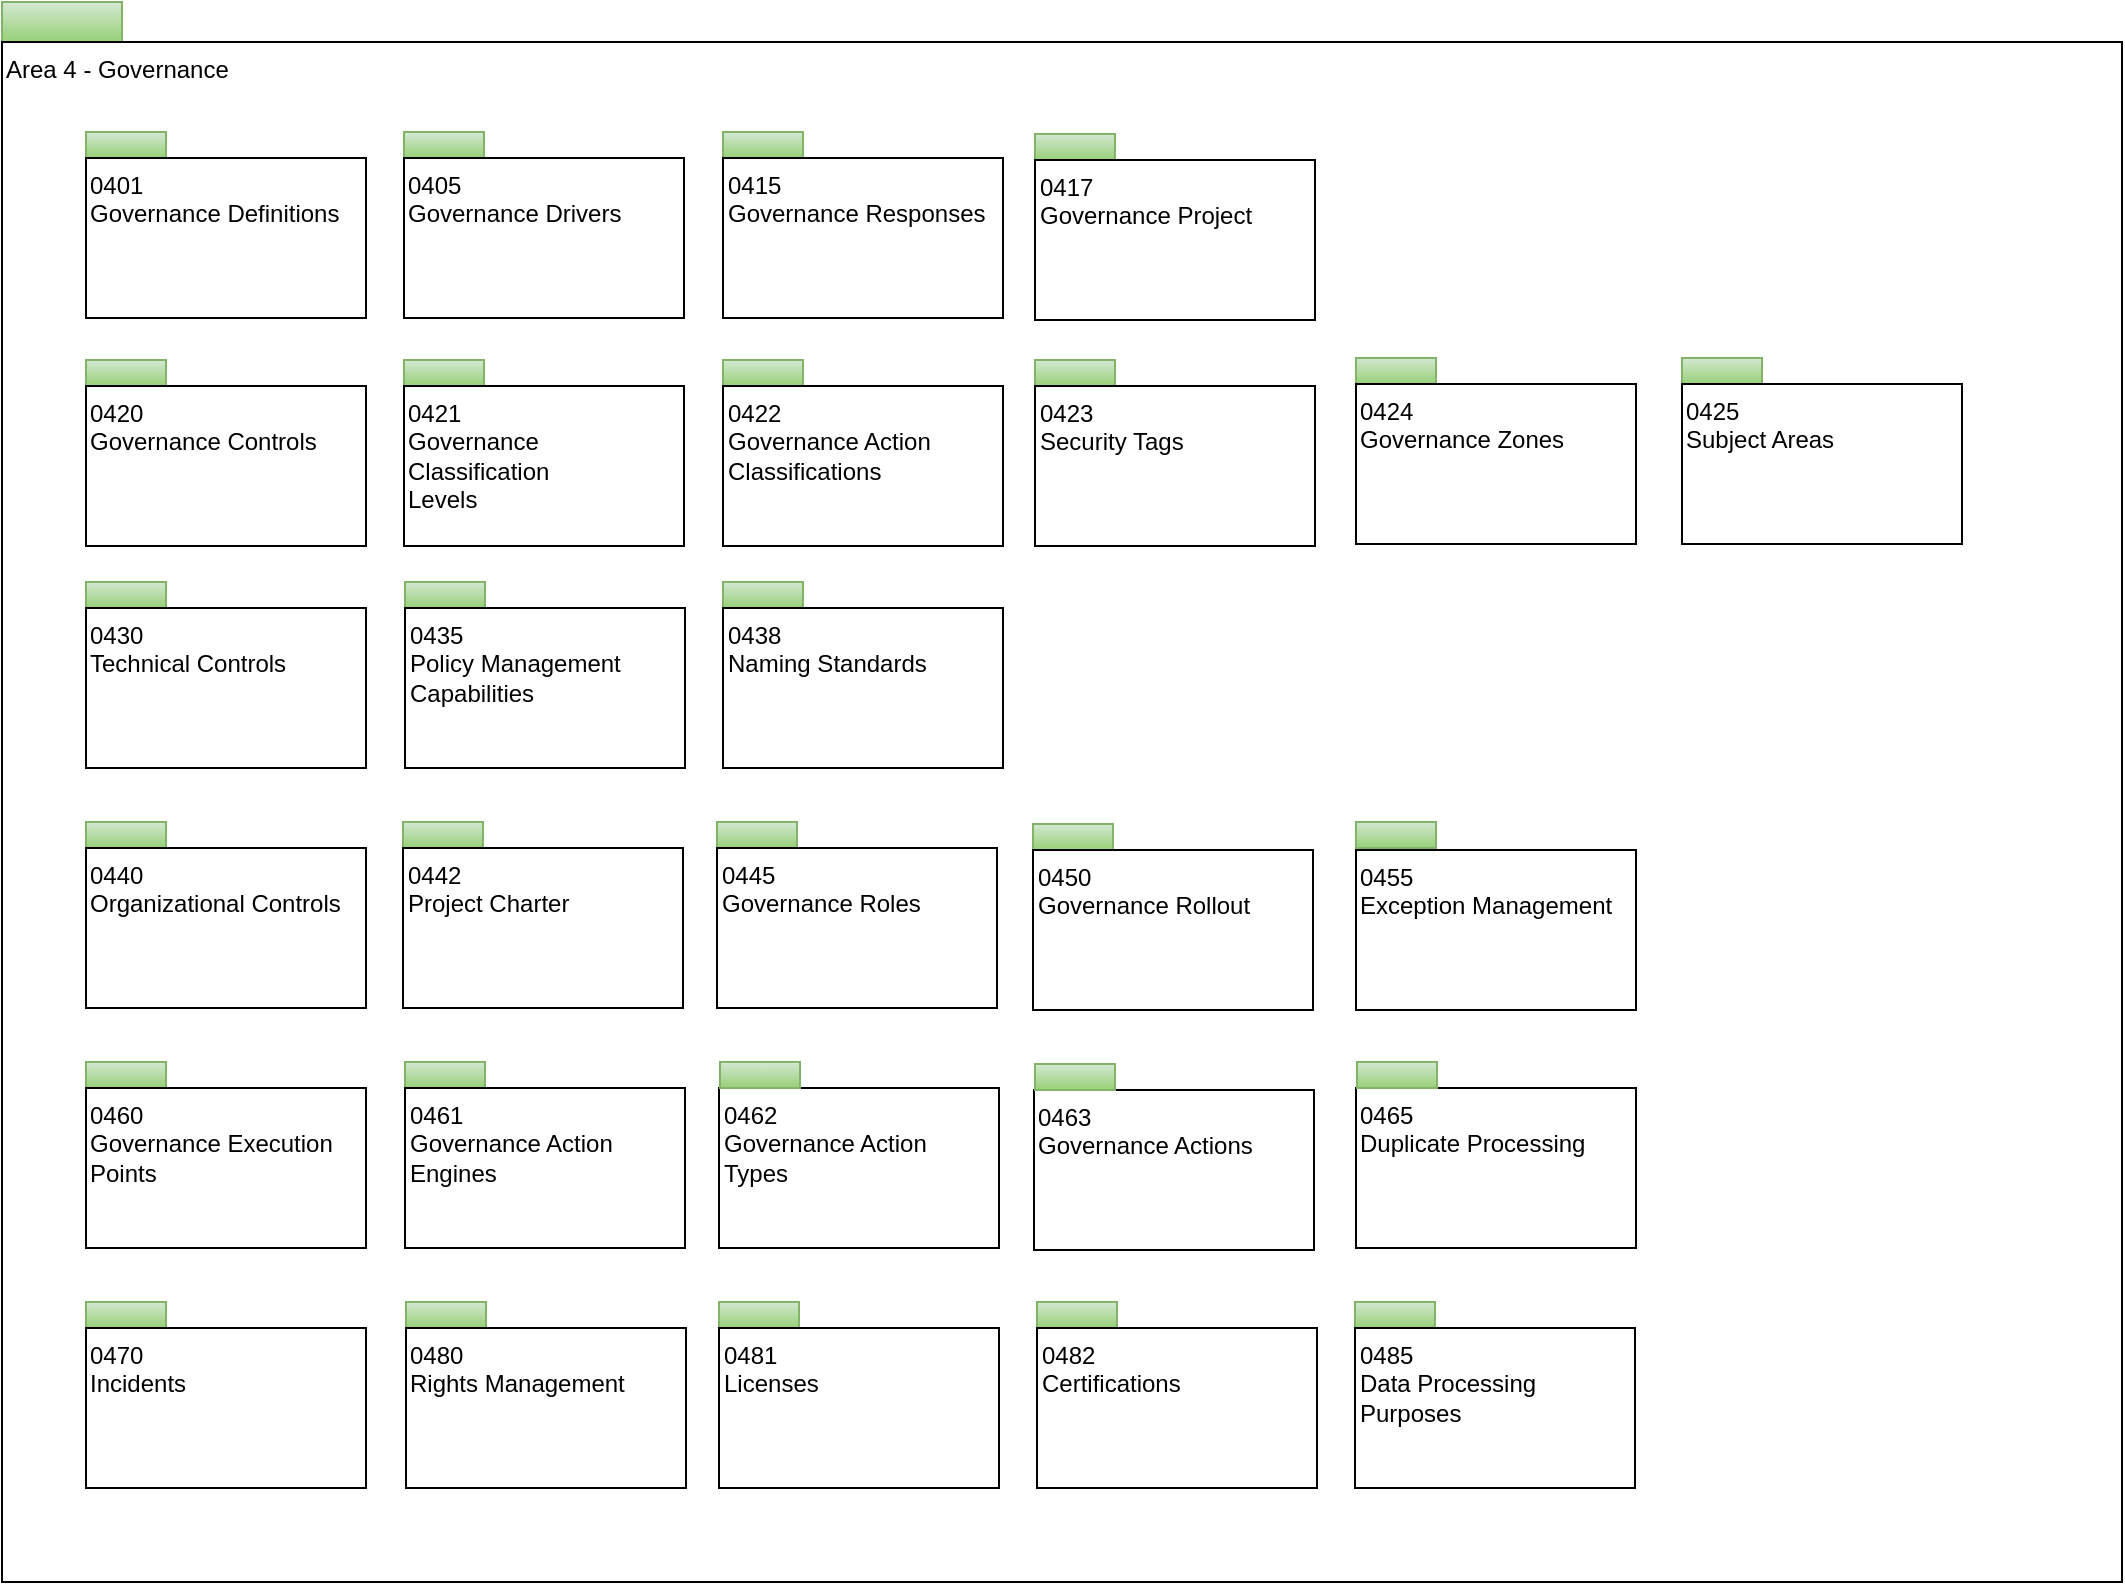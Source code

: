<mxfile version="14.6.13" type="device" pages="28"><diagram id="cenQKAz8UWtqx_h9wgFg" name="overview"><mxGraphModel dx="1106" dy="790" grid="1" gridSize="10" guides="1" tooltips="1" connect="1" arrows="1" fold="1" page="1" pageScale="1" pageWidth="1169" pageHeight="827" math="0" shadow="0"><root><mxCell id="0"/><mxCell id="1" parent="0"/><mxCell id="CVYQgcXGczkINni31yZ5-1" value="" style="rounded=0;whiteSpace=wrap;html=1;align=left;fillColor=#d5e8d4;strokeColor=#82b366;gradientColor=#97d077;" parent="1" vertex="1"><mxGeometry x="20" y="20" width="60" height="20" as="geometry"/></mxCell><mxCell id="CVYQgcXGczkINni31yZ5-2" value="Area 4 - Governance" style="rounded=0;whiteSpace=wrap;html=1;align=left;verticalAlign=top;" parent="1" vertex="1"><mxGeometry x="20" y="40" width="1060" height="770" as="geometry"/></mxCell><mxCell id="CVYQgcXGczkINni31yZ5-3" value="" style="rounded=0;whiteSpace=wrap;html=1;align=left;fillColor=#d5e8d4;strokeColor=#82b366;gradientColor=#97d077;" parent="1" vertex="1"><mxGeometry x="62" y="85" width="40" height="13" as="geometry"/></mxCell><mxCell id="CVYQgcXGczkINni31yZ5-4" value="0401&lt;br&gt;Governance Definitions&lt;br&gt;" style="rounded=0;whiteSpace=wrap;html=1;align=left;verticalAlign=top;" parent="1" vertex="1"><mxGeometry x="62" y="98" width="140" height="80" as="geometry"/></mxCell><mxCell id="CVYQgcXGczkINni31yZ5-5" value="" style="rounded=0;whiteSpace=wrap;html=1;align=left;fillColor=#d5e8d4;strokeColor=#82b366;gradientColor=#97d077;" parent="1" vertex="1"><mxGeometry x="221" y="85" width="40" height="13" as="geometry"/></mxCell><mxCell id="CVYQgcXGczkINni31yZ5-6" value="0405&lt;br&gt;Governance Drivers" style="rounded=0;whiteSpace=wrap;html=1;align=left;verticalAlign=top;" parent="1" vertex="1"><mxGeometry x="221" y="98" width="140" height="80" as="geometry"/></mxCell><mxCell id="CVYQgcXGczkINni31yZ5-7" value="" style="rounded=0;whiteSpace=wrap;html=1;align=left;fillColor=#d5e8d4;strokeColor=#82b366;gradientColor=#97d077;" parent="1" vertex="1"><mxGeometry x="380.5" y="85" width="40" height="13" as="geometry"/></mxCell><mxCell id="CVYQgcXGczkINni31yZ5-8" value="0415&lt;br&gt;Governance Responses&lt;br&gt;" style="rounded=0;whiteSpace=wrap;html=1;align=left;verticalAlign=top;" parent="1" vertex="1"><mxGeometry x="380.5" y="98" width="140" height="80" as="geometry"/></mxCell><mxCell id="CVYQgcXGczkINni31yZ5-9" value="" style="rounded=0;whiteSpace=wrap;html=1;align=left;fillColor=#d5e8d4;strokeColor=#82b366;gradientColor=#97d077;" parent="1" vertex="1"><mxGeometry x="536.5" y="86" width="40" height="13" as="geometry"/></mxCell><mxCell id="CVYQgcXGczkINni31yZ5-10" value="0417&lt;br&gt;Governance Project&lt;br&gt;" style="rounded=0;whiteSpace=wrap;html=1;align=left;verticalAlign=top;" parent="1" vertex="1"><mxGeometry x="536.5" y="99" width="140" height="80" as="geometry"/></mxCell><mxCell id="CVYQgcXGczkINni31yZ5-11" value="" style="rounded=0;whiteSpace=wrap;html=1;align=left;fillColor=#d5e8d4;strokeColor=#82b366;gradientColor=#97d077;" parent="1" vertex="1"><mxGeometry x="62" y="199" width="40" height="13" as="geometry"/></mxCell><mxCell id="CVYQgcXGczkINni31yZ5-12" value="0420&lt;br&gt;Governance Controls&lt;br&gt;" style="rounded=0;whiteSpace=wrap;html=1;align=left;verticalAlign=top;" parent="1" vertex="1"><mxGeometry x="62" y="212" width="140" height="80" as="geometry"/></mxCell><mxCell id="CVYQgcXGczkINni31yZ5-13" value="" style="rounded=0;whiteSpace=wrap;html=1;align=left;fillColor=#d5e8d4;strokeColor=#82b366;gradientColor=#97d077;" parent="1" vertex="1"><mxGeometry x="221" y="199" width="40" height="13" as="geometry"/></mxCell><mxCell id="CVYQgcXGczkINni31yZ5-14" value="0421&lt;br&gt;Governance&lt;br&gt;Classification&lt;br&gt;Levels" style="rounded=0;whiteSpace=wrap;html=1;align=left;verticalAlign=top;" parent="1" vertex="1"><mxGeometry x="221" y="212" width="140" height="80" as="geometry"/></mxCell><mxCell id="CVYQgcXGczkINni31yZ5-15" value="" style="rounded=0;whiteSpace=wrap;html=1;align=left;fillColor=#d5e8d4;strokeColor=#82b366;gradientColor=#97d077;" parent="1" vertex="1"><mxGeometry x="536.5" y="199" width="40" height="13" as="geometry"/></mxCell><mxCell id="CVYQgcXGczkINni31yZ5-16" value="0423&lt;br&gt;Security Tags&lt;br&gt;" style="rounded=0;whiteSpace=wrap;html=1;align=left;verticalAlign=top;" parent="1" vertex="1"><mxGeometry x="536.5" y="212" width="140" height="80" as="geometry"/></mxCell><mxCell id="CVYQgcXGczkINni31yZ5-17" value="" style="rounded=0;whiteSpace=wrap;html=1;align=left;fillColor=#d5e8d4;strokeColor=#82b366;gradientColor=#97d077;" parent="1" vertex="1"><mxGeometry x="220.5" y="430" width="40" height="13" as="geometry"/></mxCell><mxCell id="CVYQgcXGczkINni31yZ5-18" value="0442&lt;br&gt;Project Charter&lt;br&gt;" style="rounded=0;whiteSpace=wrap;html=1;align=left;verticalAlign=top;" parent="1" vertex="1"><mxGeometry x="220.5" y="443" width="140" height="80" as="geometry"/></mxCell><mxCell id="CVYQgcXGczkINni31yZ5-19" value="" style="rounded=0;whiteSpace=wrap;html=1;align=left;fillColor=#d5e8d4;strokeColor=#82b366;gradientColor=#97d077;" parent="1" vertex="1"><mxGeometry x="535.5" y="431" width="40" height="13" as="geometry"/></mxCell><mxCell id="CVYQgcXGczkINni31yZ5-20" value="0450&lt;br&gt;Governance Rollout&lt;br&gt;" style="rounded=0;whiteSpace=wrap;html=1;align=left;verticalAlign=top;" parent="1" vertex="1"><mxGeometry x="535.5" y="444" width="140" height="80" as="geometry"/></mxCell><mxCell id="CVYQgcXGczkINni31yZ5-21" value="" style="rounded=0;whiteSpace=wrap;html=1;align=left;fillColor=#d5e8d4;strokeColor=#82b366;gradientColor=#97d077;" parent="1" vertex="1"><mxGeometry x="697" y="430" width="40" height="13" as="geometry"/></mxCell><mxCell id="CVYQgcXGczkINni31yZ5-22" value="0455&lt;br&gt;Exception Management&lt;br&gt;" style="rounded=0;whiteSpace=wrap;html=1;align=left;verticalAlign=top;" parent="1" vertex="1"><mxGeometry x="697" y="444" width="140" height="80" as="geometry"/></mxCell><mxCell id="CVYQgcXGczkINni31yZ5-23" value="" style="rounded=0;whiteSpace=wrap;html=1;align=left;fillColor=#d5e8d4;strokeColor=#82b366;gradientColor=#97d077;" parent="1" vertex="1"><mxGeometry x="62" y="550" width="40" height="13" as="geometry"/></mxCell><mxCell id="CVYQgcXGczkINni31yZ5-24" value="0460&lt;br&gt;Governance Execution&lt;br&gt;Points" style="rounded=0;whiteSpace=wrap;html=1;align=left;verticalAlign=top;" parent="1" vertex="1"><mxGeometry x="62" y="563" width="140" height="80" as="geometry"/></mxCell><mxCell id="CVYQgcXGczkINni31yZ5-25" value="" style="rounded=0;whiteSpace=wrap;html=1;align=left;fillColor=#d5e8d4;strokeColor=#82b366;gradientColor=#97d077;" parent="1" vertex="1"><mxGeometry x="377.5" y="430" width="40" height="13" as="geometry"/></mxCell><mxCell id="CVYQgcXGczkINni31yZ5-26" value="0445&lt;br&gt;Governance Roles&lt;br&gt;" style="rounded=0;whiteSpace=wrap;html=1;align=left;verticalAlign=top;" parent="1" vertex="1"><mxGeometry x="377.5" y="443" width="140" height="80" as="geometry"/></mxCell><mxCell id="CVYQgcXGczkINni31yZ5-29" value="" style="rounded=0;whiteSpace=wrap;html=1;align=left;fillColor=#d5e8d4;strokeColor=#82b366;gradientColor=#97d077;" parent="1" vertex="1"><mxGeometry x="222" y="670" width="40" height="13" as="geometry"/></mxCell><mxCell id="CVYQgcXGczkINni31yZ5-30" value="0480&lt;br&gt;Rights Management&lt;br&gt;" style="rounded=0;whiteSpace=wrap;html=1;align=left;verticalAlign=top;" parent="1" vertex="1"><mxGeometry x="222" y="683" width="140" height="80" as="geometry"/></mxCell><mxCell id="CVYQgcXGczkINni31yZ5-31" value="" style="rounded=0;whiteSpace=wrap;html=1;align=left;fillColor=#d5e8d4;strokeColor=#82b366;gradientColor=#97d077;" parent="1" vertex="1"><mxGeometry x="378.5" y="670" width="40" height="13" as="geometry"/></mxCell><mxCell id="CVYQgcXGczkINni31yZ5-32" value="0481&lt;br&gt;Licenses&lt;br&gt;" style="rounded=0;whiteSpace=wrap;html=1;align=left;verticalAlign=top;" parent="1" vertex="1"><mxGeometry x="378.5" y="683" width="140" height="80" as="geometry"/></mxCell><mxCell id="CVYQgcXGczkINni31yZ5-35" value="" style="rounded=0;whiteSpace=wrap;html=1;align=left;fillColor=#d5e8d4;strokeColor=#82b366;gradientColor=#97d077;" parent="1" vertex="1"><mxGeometry x="62" y="430" width="40" height="13" as="geometry"/></mxCell><mxCell id="CVYQgcXGczkINni31yZ5-36" value="0440&lt;br&gt;Organizational Controls&lt;br&gt;" style="rounded=0;whiteSpace=wrap;html=1;align=left;verticalAlign=top;" parent="1" vertex="1"><mxGeometry x="62" y="443" width="140" height="80" as="geometry"/></mxCell><mxCell id="CVYQgcXGczkINni31yZ5-38" value="" style="rounded=0;whiteSpace=wrap;html=1;align=left;fillColor=#d5e8d4;strokeColor=#82b366;gradientColor=#97d077;" parent="1" vertex="1"><mxGeometry x="537.5" y="670" width="40" height="13" as="geometry"/></mxCell><mxCell id="CVYQgcXGczkINni31yZ5-39" value="0482&lt;br&gt;Certifications&lt;br&gt;" style="rounded=0;whiteSpace=wrap;html=1;align=left;verticalAlign=top;" parent="1" vertex="1"><mxGeometry x="537.5" y="683" width="140" height="80" as="geometry"/></mxCell><mxCell id="fUzhpJb5_yLJ6n5kY3Hv-1" value="" style="rounded=0;whiteSpace=wrap;html=1;align=left;fillColor=#d5e8d4;strokeColor=#82b366;gradientColor=#97d077;" parent="1" vertex="1"><mxGeometry x="380.5" y="199" width="40" height="13" as="geometry"/></mxCell><mxCell id="fUzhpJb5_yLJ6n5kY3Hv-2" value="0422&lt;br&gt;Governance Action&lt;br&gt;Classifications&lt;br&gt;" style="rounded=0;whiteSpace=wrap;html=1;align=left;verticalAlign=top;" parent="1" vertex="1"><mxGeometry x="380.5" y="212" width="140" height="80" as="geometry"/></mxCell><mxCell id="1AX2sqZhaltqXD83tDod-1" value="" style="rounded=0;whiteSpace=wrap;html=1;align=left;fillColor=#d5e8d4;strokeColor=#82b366;gradientColor=#97d077;" parent="1" vertex="1"><mxGeometry x="697" y="198" width="40" height="13" as="geometry"/></mxCell><mxCell id="1AX2sqZhaltqXD83tDod-2" value="0424&lt;br&gt;Governance Zones&lt;br&gt;" style="rounded=0;whiteSpace=wrap;html=1;align=left;verticalAlign=top;" parent="1" vertex="1"><mxGeometry x="697" y="211" width="140" height="80" as="geometry"/></mxCell><mxCell id="7fzUGUxmG90HSTH1z0vv-1" value="" style="rounded=0;whiteSpace=wrap;html=1;align=left;fillColor=#d5e8d4;strokeColor=#82b366;gradientColor=#97d077;" parent="1" vertex="1"><mxGeometry x="860" y="198" width="40" height="13" as="geometry"/></mxCell><mxCell id="7fzUGUxmG90HSTH1z0vv-2" value="0425&lt;br&gt;Subject Areas" style="rounded=0;whiteSpace=wrap;html=1;align=left;verticalAlign=top;" parent="1" vertex="1"><mxGeometry x="860" y="211" width="140" height="80" as="geometry"/></mxCell><mxCell id="Gl0RX-C8OF676QNn9fw2-1" value="" style="rounded=0;whiteSpace=wrap;html=1;align=left;fillColor=#d5e8d4;strokeColor=#82b366;gradientColor=#97d077;" parent="1" vertex="1"><mxGeometry x="221.5" y="550" width="40" height="13" as="geometry"/></mxCell><mxCell id="Gl0RX-C8OF676QNn9fw2-2" value="0462&lt;br&gt;Governance Action&lt;br&gt;Types" style="rounded=0;whiteSpace=wrap;html=1;align=left;verticalAlign=top;" parent="1" vertex="1"><mxGeometry x="378.5" y="563" width="140" height="80" as="geometry"/></mxCell><mxCell id="WQ_ZI5Ix669EH_MQ03vt-1" value="" style="rounded=0;whiteSpace=wrap;html=1;align=left;fillColor=#d5e8d4;strokeColor=#82b366;gradientColor=#97d077;" parent="1" vertex="1"><mxGeometry x="696.5" y="670" width="40" height="13" as="geometry"/></mxCell><mxCell id="WQ_ZI5Ix669EH_MQ03vt-2" value="0485&lt;br&gt;Data Processing&lt;br&gt;Purposes" style="rounded=0;whiteSpace=wrap;html=1;align=left;verticalAlign=top;" parent="1" vertex="1"><mxGeometry x="696.5" y="683" width="140" height="80" as="geometry"/></mxCell><mxCell id="gAkcWpYUWmp7wgeRDdbJ-3" value="" style="edgeStyle=none;rounded=0;orthogonalLoop=1;jettySize=auto;html=1;endArrow=none;endFill=0;" parent="1" source="gAkcWpYUWmp7wgeRDdbJ-1" target="gAkcWpYUWmp7wgeRDdbJ-2" edge="1"><mxGeometry relative="1" as="geometry"/></mxCell><mxCell id="gAkcWpYUWmp7wgeRDdbJ-1" value="" style="rounded=0;whiteSpace=wrap;html=1;align=left;fillColor=#d5e8d4;strokeColor=#82b366;gradientColor=#97d077;" parent="1" vertex="1"><mxGeometry x="221.5" y="310" width="40" height="13" as="geometry"/></mxCell><mxCell id="gAkcWpYUWmp7wgeRDdbJ-2" value="0435&lt;br&gt;Policy Management Capabilities" style="rounded=0;whiteSpace=wrap;html=1;align=left;verticalAlign=top;" parent="1" vertex="1"><mxGeometry x="221.5" y="323" width="140" height="80" as="geometry"/></mxCell><mxCell id="N6vY5XJIny_vltB002fp-1" value="" style="rounded=0;whiteSpace=wrap;html=1;align=left;fillColor=#d5e8d4;strokeColor=#82b366;gradientColor=#97d077;" parent="1" vertex="1"><mxGeometry x="62" y="310" width="40" height="13" as="geometry"/></mxCell><mxCell id="N6vY5XJIny_vltB002fp-2" value="0430&lt;br&gt;Technical Controls" style="rounded=0;whiteSpace=wrap;html=1;align=left;verticalAlign=top;" parent="1" vertex="1"><mxGeometry x="62" y="323" width="140" height="80" as="geometry"/></mxCell><mxCell id="N6vY5XJIny_vltB002fp-3" value="" style="rounded=0;whiteSpace=wrap;html=1;align=left;fillColor=#d5e8d4;strokeColor=#82b366;gradientColor=#97d077;" parent="1" vertex="1"><mxGeometry x="380.5" y="310" width="40" height="13" as="geometry"/></mxCell><mxCell id="N6vY5XJIny_vltB002fp-4" value="0438&lt;br&gt;Naming Standards" style="rounded=0;whiteSpace=wrap;html=1;align=left;verticalAlign=top;" parent="1" vertex="1"><mxGeometry x="380.5" y="323" width="140" height="80" as="geometry"/></mxCell><mxCell id="IPD38NSCC4z44eb3iAST-1" value="" style="rounded=0;whiteSpace=wrap;html=1;align=left;fillColor=#d5e8d4;strokeColor=#82b366;gradientColor=#97d077;" parent="1" vertex="1"><mxGeometry x="379" y="550" width="40" height="13" as="geometry"/></mxCell><mxCell id="IPD38NSCC4z44eb3iAST-2" value="0461&lt;br&gt;Governance Action&lt;br&gt;Engines" style="rounded=0;whiteSpace=wrap;html=1;align=left;verticalAlign=top;" parent="1" vertex="1"><mxGeometry x="221.5" y="563" width="140" height="80" as="geometry"/></mxCell><mxCell id="CSzr_qR74xd5L4GsUgZQ-1" value="" style="rounded=0;whiteSpace=wrap;html=1;align=left;fillColor=#d5e8d4;strokeColor=#82b366;gradientColor=#97d077;" parent="1" vertex="1"><mxGeometry x="62" y="670" width="40" height="13" as="geometry"/></mxCell><mxCell id="CSzr_qR74xd5L4GsUgZQ-2" value="0470&lt;br&gt;Incidents" style="rounded=0;whiteSpace=wrap;html=1;align=left;verticalAlign=top;" parent="1" vertex="1"><mxGeometry x="62" y="683" width="140" height="80" as="geometry"/></mxCell><mxCell id="8wEDhKHSH7g6yvJgjXVX-1" value="0463&lt;br&gt;Governance Actions" style="rounded=0;whiteSpace=wrap;html=1;align=left;verticalAlign=top;" parent="1" vertex="1"><mxGeometry x="536" y="564" width="140" height="80" as="geometry"/></mxCell><mxCell id="8wEDhKHSH7g6yvJgjXVX-2" value="" style="rounded=0;whiteSpace=wrap;html=1;align=left;fillColor=#d5e8d4;strokeColor=#82b366;gradientColor=#97d077;" parent="1" vertex="1"><mxGeometry x="536.5" y="551" width="40" height="13" as="geometry"/></mxCell><mxCell id="eiOu7zcRVIYhqaTjEiXo-1" value="0465&lt;br&gt;Duplicate Processing" style="rounded=0;whiteSpace=wrap;html=1;align=left;verticalAlign=top;" parent="1" vertex="1"><mxGeometry x="697" y="563" width="140" height="80" as="geometry"/></mxCell><mxCell id="eiOu7zcRVIYhqaTjEiXo-2" value="" style="rounded=0;whiteSpace=wrap;html=1;align=left;fillColor=#d5e8d4;strokeColor=#82b366;gradientColor=#97d077;" parent="1" vertex="1"><mxGeometry x="697.5" y="550" width="40" height="13" as="geometry"/></mxCell></root></mxGraphModel></diagram><diagram name="0401-Governance-Definitions" id="S7fh1_yErj_hGqyswgJc"><mxGraphModel dx="1106" dy="789" grid="0" gridSize="10" guides="1" tooltips="1" connect="1" arrows="1" fold="1" page="1" pageScale="1" pageWidth="1169" pageHeight="827" math="0" shadow="0"><root><mxCell id="rxN0mhd6zUV5Bo9md_0e-0"/><mxCell id="rxN0mhd6zUV5Bo9md_0e-1" parent="rxN0mhd6zUV5Bo9md_0e-0"/><mxCell id="rxN0mhd6zUV5Bo9md_0e-2" value="" style="rounded=0;whiteSpace=wrap;html=1;align=left;fillColor=#d5e8d4;strokeColor=#82b366;gradientColor=#97d077;" parent="rxN0mhd6zUV5Bo9md_0e-1" vertex="1"><mxGeometry x="20" y="20" width="60" height="20" as="geometry"/></mxCell><mxCell id="rxN0mhd6zUV5Bo9md_0e-3" value="0401 - Governance Definitions" style="rounded=0;whiteSpace=wrap;html=1;align=left;verticalAlign=top;" parent="rxN0mhd6zUV5Bo9md_0e-1" vertex="1"><mxGeometry x="20" y="40" width="1060" height="770" as="geometry"/></mxCell><mxCell id="rxN0mhd6zUV5Bo9md_0e-9" value="«entity»&lt;br&gt;&lt;b&gt;GovernanceDefinition&lt;/b&gt;" style="html=1;strokeColor=#82b366;align=center;fillColor=#d5e8d4;gradientColor=#97d077;" parent="rxN0mhd6zUV5Bo9md_0e-1" vertex="1"><mxGeometry x="399" y="243" width="235" height="50" as="geometry"/></mxCell><mxCell id="rxN0mhd6zUV5Bo9md_0e-10" value="«entity»&lt;br&gt;&lt;b&gt;Referenceable&lt;/b&gt;" style="html=1;strokeColor=#d6b656;align=center;fillColor=#fff2cc;gradientColor=#ffd966;" parent="rxN0mhd6zUV5Bo9md_0e-1" vertex="1"><mxGeometry x="262" y="126" width="180" height="50" as="geometry"/></mxCell><mxCell id="rxN0mhd6zUV5Bo9md_0e-11" style="edgeStyle=orthogonalEdgeStyle;rounded=0;html=1;exitX=0;exitY=0.5;entryX=0.5;entryY=0;jettySize=auto;orthogonalLoop=1;endArrow=none;endFill=0;" parent="rxN0mhd6zUV5Bo9md_0e-1" source="rxN0mhd6zUV5Bo9md_0e-12" target="rxN0mhd6zUV5Bo9md_0e-9" edge="1"><mxGeometry relative="1" as="geometry"><mxPoint x="277" y="669.5" as="targetPoint"/></mxGeometry></mxCell><mxCell id="rxN0mhd6zUV5Bo9md_0e-12" value="" style="triangle;whiteSpace=wrap;html=1;strokeColor=#000000;gradientColor=#ffffff;align=center;rotation=-90;" parent="rxN0mhd6zUV5Bo9md_0e-1" vertex="1"><mxGeometry x="344" y="176" width="17" height="21" as="geometry"/></mxCell><mxCell id="rxN0mhd6zUV5Bo9md_0e-13" value="title : string&lt;br&gt;summary : string&lt;br&gt;description : string&lt;br&gt;scope : string&lt;br&gt;domainIdentifier : int&lt;br&gt;priority : string&lt;br&gt;implications : array&amp;lt;string&amp;gt;&lt;br&gt;outcomes : array&amp;lt;string&amp;gt;&lt;br&gt;results : array&amp;lt;string&amp;gt;" style="rounded=0;whiteSpace=wrap;html=1;strokeColor=#000000;gradientColor=#ffffff;align=left;" parent="rxN0mhd6zUV5Bo9md_0e-1" vertex="1"><mxGeometry x="399" y="293" width="235" height="159" as="geometry"/></mxCell><mxCell id="rxN0mhd6zUV5Bo9md_0e-14" value="«enumeration»&lt;br&gt;&lt;b&gt;GovernanceDomain&lt;/b&gt;" style="html=1;strokeColor=#82b366;align=center;fillColor=#d5e8d4;gradientColor=#97d077;" parent="rxN0mhd6zUV5Bo9md_0e-1" vertex="1"><mxGeometry x="95" y="427" width="235" height="50" as="geometry"/></mxCell><mxCell id="rxN0mhd6zUV5Bo9md_0e-15" value="ALL = 0&lt;br&gt;DATA = 1&lt;br&gt;PRIVACY = 2&lt;br&gt;SECURITY = 3&lt;br&gt;IT_INFRASTRUCTURE = 4&lt;br&gt;SOFTWARE_DEVELOPMENT = 5&lt;br&gt;CORPORATE = 6&lt;br&gt;ASSET_MANAGEMENT = 7&lt;br&gt;OTHER = 99" style="rounded=0;whiteSpace=wrap;html=1;strokeColor=#000000;gradientColor=#ffffff;align=left;" parent="rxN0mhd6zUV5Bo9md_0e-1" vertex="1"><mxGeometry x="95" y="477" width="235" height="146" as="geometry"/></mxCell><mxCell id="JByViG_XzHFcrTJWFV3K-2" style="edgeStyle=orthogonalEdgeStyle;rounded=0;orthogonalLoop=1;jettySize=auto;html=1;entryX=0;entryY=0.5;entryDx=0;entryDy=0;endArrow=none;endFill=0;" parent="rxN0mhd6zUV5Bo9md_0e-1" source="JByViG_XzHFcrTJWFV3K-0" target="rxN0mhd6zUV5Bo9md_0e-12" edge="1"><mxGeometry relative="1" as="geometry"><Array as="points"><mxPoint x="213" y="219"/><mxPoint x="353" y="219"/></Array></mxGeometry></mxCell><mxCell id="JByViG_XzHFcrTJWFV3K-0" value="«entity»&lt;br&gt;&lt;b&gt;GovernanceDomainDescription&lt;/b&gt;" style="html=1;strokeColor=#82b366;align=center;fillColor=#d5e8d4;gradientColor=#97d077;" parent="rxN0mhd6zUV5Bo9md_0e-1" vertex="1"><mxGeometry x="95" y="243" width="235" height="50" as="geometry"/></mxCell><mxCell id="JByViG_XzHFcrTJWFV3K-1" value="domainIdentifier : int&lt;br&gt;displayName : string&lt;br&gt;description : string" style="rounded=0;whiteSpace=wrap;html=1;strokeColor=#000000;gradientColor=#ffffff;align=left;" parent="rxN0mhd6zUV5Bo9md_0e-1" vertex="1"><mxGeometry x="95" y="293" width="235" height="64" as="geometry"/></mxCell><mxCell id="OF-eFU_o1TxMqeWtCXrC-1" value="«classification»&lt;br&gt;&lt;b&gt;GovernanceDomainSet&lt;/b&gt;" style="html=1;strokeColor=#82b366;align=center;fillColor=#d5e8d4;gradientColor=#97d077;" parent="rxN0mhd6zUV5Bo9md_0e-1" vertex="1"><mxGeometry x="405" y="692" width="235" height="50" as="geometry"/></mxCell><mxCell id="OF-eFU_o1TxMqeWtCXrC-2" value="" style="rounded=0;whiteSpace=wrap;html=1;strokeColor=#000000;gradientColor=#ffffff;align=left;" parent="rxN0mhd6zUV5Bo9md_0e-1" vertex="1"><mxGeometry x="405" y="742" width="235" height="32" as="geometry"/></mxCell><mxCell id="OF-eFU_o1TxMqeWtCXrC-3" style="edgeStyle=orthogonalEdgeStyle;rounded=0;orthogonalLoop=1;jettySize=auto;html=1;exitX=1;exitY=0.5;exitDx=0;exitDy=0;entryX=0;entryY=0.5;entryDx=0;entryDy=0;endArrow=none;endFill=0;" parent="rxN0mhd6zUV5Bo9md_0e-1" source="OF-eFU_o1TxMqeWtCXrC-4" target="OF-eFU_o1TxMqeWtCXrC-1" edge="1"><mxGeometry relative="1" as="geometry"/></mxCell><mxCell id="OF-eFU_o1TxMqeWtCXrC-4" value="«entity»&lt;br&gt;&lt;b&gt;Collection&lt;/b&gt;" style="html=1;strokeColor=#b85450;align=center;fillColor=#f8cecc;gradientColor=#FF0080;" parent="rxN0mhd6zUV5Bo9md_0e-1" vertex="1"><mxGeometry x="91" y="692" width="230" height="50" as="geometry"/></mxCell><mxCell id="JnXWEdnGX4ByEsBQlzpV-0" value="«entity»&lt;br&gt;&lt;b&gt;Referenceable&lt;/b&gt;" style="html=1;strokeColor=#d6b656;align=center;fillColor=#fff2cc;gradientColor=#ffd966;" parent="rxN0mhd6zUV5Bo9md_0e-1" vertex="1"><mxGeometry x="834" y="387" width="187.5" height="50" as="geometry"/></mxCell><mxCell id="JnXWEdnGX4ByEsBQlzpV-2" style="edgeStyle=orthogonalEdgeStyle;rounded=0;html=1;entryX=1;entryY=0.75;jettySize=auto;orthogonalLoop=1;endArrow=none;endFill=0;entryDx=0;entryDy=0;exitX=0;exitY=0.5;exitDx=0;exitDy=0;" parent="rxN0mhd6zUV5Bo9md_0e-1" source="JnXWEdnGX4ByEsBQlzpV-0" target="rxN0mhd6zUV5Bo9md_0e-13" edge="1"><mxGeometry relative="1" as="geometry"><mxPoint x="933" y="612" as="targetPoint"/><mxPoint x="587" y="500" as="sourcePoint"/></mxGeometry></mxCell><mxCell id="JnXWEdnGX4ByEsBQlzpV-3" value="*" style="text;html=1;strokeColor=none;fillColor=none;align=center;verticalAlign=middle;whiteSpace=wrap;rounded=0;" parent="rxN0mhd6zUV5Bo9md_0e-1" vertex="1"><mxGeometry x="800" y="416" width="26" height="18" as="geometry"/></mxCell><mxCell id="JnXWEdnGX4ByEsBQlzpV-4" value="«relationship»&lt;br&gt;&lt;b&gt;GovernedBy&lt;/b&gt;" style="html=1;strokeColor=#82b366;align=center;fillColor=#d5e8d4;gradientColor=#97d077;" parent="rxN0mhd6zUV5Bo9md_0e-1" vertex="1"><mxGeometry x="656" y="495" width="206" height="53" as="geometry"/></mxCell><mxCell id="JnXWEdnGX4ByEsBQlzpV-5" value="" style="endArrow=none;dashed=1;html=1;" parent="rxN0mhd6zUV5Bo9md_0e-1" target="JnXWEdnGX4ByEsBQlzpV-4" edge="1"><mxGeometry width="50" height="50" relative="1" as="geometry"><mxPoint x="759" y="414" as="sourcePoint"/><mxPoint x="746" y="906" as="targetPoint"/></mxGeometry></mxCell><mxCell id="JnXWEdnGX4ByEsBQlzpV-6" value="" style="rounded=0;whiteSpace=wrap;html=1;strokeColor=#000000;gradientColor=#ffffff;align=left;" parent="rxN0mhd6zUV5Bo9md_0e-1" vertex="1"><mxGeometry x="656" y="547" width="206" height="31" as="geometry"/></mxCell><mxCell id="JnXWEdnGX4ByEsBQlzpV-7" value="governedBy" style="text;html=1;strokeColor=none;fillColor=none;align=center;verticalAlign=middle;whiteSpace=wrap;rounded=0;" parent="rxN0mhd6zUV5Bo9md_0e-1" vertex="1"><mxGeometry x="617" y="419" width="126" height="20" as="geometry"/></mxCell><mxCell id="JnXWEdnGX4ByEsBQlzpV-8" value="governedElements" style="text;html=1;strokeColor=none;fillColor=none;align=center;verticalAlign=middle;whiteSpace=wrap;rounded=0;" parent="rxN0mhd6zUV5Bo9md_0e-1" vertex="1"><mxGeometry x="711" y="387" width="135" height="20" as="geometry"/></mxCell><mxCell id="JnXWEdnGX4ByEsBQlzpV-9" value="*" style="text;html=1;strokeColor=none;fillColor=none;align=center;verticalAlign=middle;whiteSpace=wrap;rounded=0;" parent="rxN0mhd6zUV5Bo9md_0e-1" vertex="1"><mxGeometry x="640" y="388" width="26" height="18" as="geometry"/></mxCell><mxCell id="T2-YvaS7og98U-O1D9To-2" style="edgeStyle=orthogonalEdgeStyle;rounded=0;orthogonalLoop=1;jettySize=auto;html=1;entryX=1;entryY=0.5;entryDx=0;entryDy=0;endArrow=none;endFill=0;endSize=17;exitX=0.5;exitY=1;exitDx=0;exitDy=0;" parent="rxN0mhd6zUV5Bo9md_0e-1" source="T2-YvaS7og98U-O1D9To-1" target="rxN0mhd6zUV5Bo9md_0e-9" edge="1"><mxGeometry relative="1" as="geometry"/></mxCell><mxCell id="T2-YvaS7og98U-O1D9To-1" value="«entity»&lt;br&gt;&lt;b&gt;Referenceable&lt;/b&gt;" style="html=1;strokeColor=#d6b656;align=center;fillColor=#fff2cc;gradientColor=#ffd966;" parent="rxN0mhd6zUV5Bo9md_0e-1" vertex="1"><mxGeometry x="869" y="90" width="187.5" height="50" as="geometry"/></mxCell><mxCell id="T2-YvaS7og98U-O1D9To-3" value="«relationship»&lt;br&gt;&lt;b&gt;GovernanceDefinitionScope&lt;/b&gt;" style="html=1;strokeColor=#82b366;align=center;fillColor=#d5e8d4;gradientColor=#97d077;" parent="rxN0mhd6zUV5Bo9md_0e-1" vertex="1"><mxGeometry x="673" y="160" width="206" height="53" as="geometry"/></mxCell><mxCell id="T2-YvaS7og98U-O1D9To-4" value="" style="endArrow=none;dashed=1;html=1;" parent="rxN0mhd6zUV5Bo9md_0e-1" edge="1"><mxGeometry width="50" height="50" relative="1" as="geometry"><mxPoint x="776" y="269" as="sourcePoint"/><mxPoint x="776" y="245" as="targetPoint"/></mxGeometry></mxCell><mxCell id="T2-YvaS7og98U-O1D9To-5" value="" style="rounded=0;whiteSpace=wrap;html=1;strokeColor=#000000;gradientColor=#ffffff;align=left;" parent="rxN0mhd6zUV5Bo9md_0e-1" vertex="1"><mxGeometry x="673" y="212" width="206" height="31" as="geometry"/></mxCell><mxCell id="T2-YvaS7og98U-O1D9To-6" value="associatedGovernanceDefinitions" style="text;html=1;strokeColor=none;fillColor=none;align=center;verticalAlign=middle;whiteSpace=wrap;rounded=0;" parent="rxN0mhd6zUV5Bo9md_0e-1" vertex="1"><mxGeometry x="670" y="273" width="126" height="20" as="geometry"/></mxCell><mxCell id="T2-YvaS7og98U-O1D9To-7" value="definitionAppliesTo" style="text;html=1;strokeColor=none;fillColor=none;align=center;verticalAlign=middle;whiteSpace=wrap;rounded=0;" parent="rxN0mhd6zUV5Bo9md_0e-1" vertex="1"><mxGeometry x="961" y="144" width="116" height="20" as="geometry"/></mxCell><mxCell id="T2-YvaS7og98U-O1D9To-8" value="*" style="text;html=1;strokeColor=none;fillColor=none;align=center;verticalAlign=middle;whiteSpace=wrap;rounded=0;" parent="rxN0mhd6zUV5Bo9md_0e-1" vertex="1"><mxGeometry x="935" y="148" width="26" height="18" as="geometry"/></mxCell><mxCell id="T2-YvaS7og98U-O1D9To-10" value="*" style="text;html=1;strokeColor=none;fillColor=none;align=center;verticalAlign=middle;whiteSpace=wrap;rounded=0;" parent="rxN0mhd6zUV5Bo9md_0e-1" vertex="1"><mxGeometry x="640" y="249" width="26" height="18" as="geometry"/></mxCell></root></mxGraphModel></diagram><diagram id="ypJ5qFK0ZH60BeKC5YAc" name="0405-Governance-Drivers"><mxGraphModel dx="1106" dy="789" grid="1" gridSize="10" guides="1" tooltips="1" connect="1" arrows="1" fold="1" page="1" pageScale="1" pageWidth="827" pageHeight="1169" math="0" shadow="0"><root><mxCell id="EURMHIPQ-suXdqtZsb60-0"/><mxCell id="EURMHIPQ-suXdqtZsb60-1" parent="EURMHIPQ-suXdqtZsb60-0"/><mxCell id="KGb6h-etQ4EymNZhnr_c-0" value="" style="rounded=0;whiteSpace=wrap;html=1;align=left;fillColor=#d5e8d4;strokeColor=#82b366;gradientColor=#97d077;" parent="EURMHIPQ-suXdqtZsb60-1" vertex="1"><mxGeometry x="20" y="20" width="60" height="20" as="geometry"/></mxCell><mxCell id="KGb6h-etQ4EymNZhnr_c-1" value="0405 - Governance Drivers" style="rounded=0;whiteSpace=wrap;html=1;align=left;verticalAlign=top;" parent="EURMHIPQ-suXdqtZsb60-1" vertex="1"><mxGeometry x="20" y="40" width="1060" height="770" as="geometry"/></mxCell><mxCell id="KGb6h-etQ4EymNZhnr_c-2" value="«entity»&lt;br&gt;&lt;b&gt;GovernanceDriver&lt;/b&gt;" style="html=1;strokeColor=#82b366;align=center;fillColor=#d5e8d4;gradientColor=#97d077;" parent="EURMHIPQ-suXdqtZsb60-1" vertex="1"><mxGeometry x="360" y="232" width="235" height="50" as="geometry"/></mxCell><mxCell id="KGb6h-etQ4EymNZhnr_c-3" style="edgeStyle=orthogonalEdgeStyle;rounded=0;html=1;exitX=0;exitY=0.5;entryX=0.5;entryY=0;jettySize=auto;orthogonalLoop=1;endArrow=none;endFill=0;" parent="EURMHIPQ-suXdqtZsb60-1" source="KGb6h-etQ4EymNZhnr_c-4" target="KGb6h-etQ4EymNZhnr_c-2" edge="1"><mxGeometry relative="1" as="geometry"><mxPoint x="238" y="658.5" as="targetPoint"/></mxGeometry></mxCell><mxCell id="KGb6h-etQ4EymNZhnr_c-4" value="" style="triangle;whiteSpace=wrap;html=1;strokeColor=#000000;gradientColor=#ffffff;align=center;rotation=-90;" parent="EURMHIPQ-suXdqtZsb60-1" vertex="1"><mxGeometry x="469.5" y="170" width="17" height="21" as="geometry"/></mxCell><mxCell id="KGb6h-etQ4EymNZhnr_c-5" value="" style="rounded=0;whiteSpace=wrap;html=1;strokeColor=#000000;gradientColor=#ffffff;align=left;" parent="EURMHIPQ-suXdqtZsb60-1" vertex="1"><mxGeometry x="360" y="282" width="235" height="38" as="geometry"/></mxCell><mxCell id="oaqI3Mu4s4BLU-rfVKOO-10" style="edgeStyle=orthogonalEdgeStyle;rounded=0;orthogonalLoop=1;jettySize=auto;html=1;endArrow=block;endFill=0;endSize=17;exitX=0.5;exitY=0;exitDx=0;exitDy=0;" parent="EURMHIPQ-suXdqtZsb60-1" source="KGb6h-etQ4EymNZhnr_c-6" target="KGb6h-etQ4EymNZhnr_c-5" edge="1"><mxGeometry relative="1" as="geometry"><Array as="points"><mxPoint x="125" y="360"/><mxPoint x="478" y="360"/></Array></mxGeometry></mxCell><mxCell id="KGb6h-etQ4EymNZhnr_c-6" value="«entity»&lt;br&gt;&lt;b&gt;GovernanceStrategy&lt;/b&gt;" style="html=1;strokeColor=#82b366;align=center;fillColor=#d5e8d4;gradientColor=#97d077;" parent="EURMHIPQ-suXdqtZsb60-1" vertex="1"><mxGeometry x="30" y="390" width="190" height="50" as="geometry"/></mxCell><mxCell id="KGb6h-etQ4EymNZhnr_c-10" value="" style="rounded=0;whiteSpace=wrap;html=1;strokeColor=#000000;gradientColor=#ffffff;align=left;" parent="EURMHIPQ-suXdqtZsb60-1" vertex="1"><mxGeometry x="30" y="440" width="190" height="47" as="geometry"/></mxCell><mxCell id="KGb6h-etQ4EymNZhnr_c-14" value="«entity»&lt;br&gt;&lt;b&gt;GovernanceDefinition&lt;/b&gt;" style="html=1;strokeColor=#82b366;align=center;fillColor=#d5e8d4;gradientColor=#97d077;" parent="EURMHIPQ-suXdqtZsb60-1" vertex="1"><mxGeometry x="360" y="120" width="235" height="50" as="geometry"/></mxCell><mxCell id="oaqI3Mu4s4BLU-rfVKOO-12" style="edgeStyle=orthogonalEdgeStyle;rounded=0;orthogonalLoop=1;jettySize=auto;html=1;endArrow=block;endFill=0;endSize=17;" parent="EURMHIPQ-suXdqtZsb60-1" source="KGb6h-etQ4EymNZhnr_c-15" target="KGb6h-etQ4EymNZhnr_c-5" edge="1"><mxGeometry relative="1" as="geometry"><Array as="points"><mxPoint x="760" y="360"/><mxPoint x="478" y="360"/></Array></mxGeometry></mxCell><mxCell id="KGb6h-etQ4EymNZhnr_c-15" value="«entity»&lt;br&gt;&lt;b&gt;RegulationArticle&lt;/b&gt;" style="html=1;strokeColor=#82b366;align=center;fillColor=#d5e8d4;gradientColor=#97d077;" parent="EURMHIPQ-suXdqtZsb60-1" vertex="1"><mxGeometry x="670" y="390" width="180" height="50" as="geometry"/></mxCell><mxCell id="oaqI3Mu4s4BLU-rfVKOO-0" style="edgeStyle=orthogonalEdgeStyle;rounded=0;html=1;exitX=1;exitY=0.5;entryX=1;entryY=0.25;jettySize=auto;orthogonalLoop=1;endArrow=none;endFill=0;exitDx=0;exitDy=0;entryDx=0;entryDy=0;" parent="EURMHIPQ-suXdqtZsb60-1" source="KGb6h-etQ4EymNZhnr_c-5" target="KGb6h-etQ4EymNZhnr_c-2" edge="1"><mxGeometry relative="1" as="geometry"><mxPoint x="615" y="244.5" as="targetPoint"/><mxPoint x="615" y="301" as="sourcePoint"/></mxGeometry></mxCell><mxCell id="oaqI3Mu4s4BLU-rfVKOO-1" value="*" style="text;html=1;strokeColor=none;fillColor=none;align=center;verticalAlign=middle;whiteSpace=wrap;rounded=0;" parent="EURMHIPQ-suXdqtZsb60-1" vertex="1"><mxGeometry x="610" y="282" width="26" height="18" as="geometry"/></mxCell><mxCell id="oaqI3Mu4s4BLU-rfVKOO-2" value="«relationship»&lt;br&gt;&lt;b&gt;GovernanceDriverLink&lt;/b&gt;" style="html=1;strokeColor=#82b366;align=center;fillColor=#d5e8d4;gradientColor=#97d077;" parent="EURMHIPQ-suXdqtZsb60-1" vertex="1"><mxGeometry x="735" y="230.5" width="206" height="53" as="geometry"/></mxCell><mxCell id="oaqI3Mu4s4BLU-rfVKOO-3" value="" style="endArrow=none;dashed=1;html=1;entryX=0;entryY=0.75;entryDx=0;entryDy=0;" parent="EURMHIPQ-suXdqtZsb60-1" edge="1"><mxGeometry width="50" height="50" relative="1" as="geometry"><mxPoint x="616" y="270" as="sourcePoint"/><mxPoint x="736" y="270.25" as="targetPoint"/></mxGeometry></mxCell><mxCell id="oaqI3Mu4s4BLU-rfVKOO-4" value="description : string" style="rounded=0;whiteSpace=wrap;html=1;strokeColor=#000000;gradientColor=#ffffff;align=left;" parent="EURMHIPQ-suXdqtZsb60-1" vertex="1"><mxGeometry x="736" y="283.5" width="206" height="31" as="geometry"/></mxCell><mxCell id="oaqI3Mu4s4BLU-rfVKOO-5" value="*" style="text;html=1;strokeColor=none;fillColor=none;align=center;verticalAlign=middle;whiteSpace=wrap;rounded=0;" parent="EURMHIPQ-suXdqtZsb60-1" vertex="1"><mxGeometry x="610" y="246" width="26" height="18" as="geometry"/></mxCell><mxCell id="oaqI3Mu4s4BLU-rfVKOO-9" style="edgeStyle=orthogonalEdgeStyle;rounded=0;orthogonalLoop=1;jettySize=auto;html=1;endArrow=block;endFill=0;endSize=17;" parent="EURMHIPQ-suXdqtZsb60-1" source="oaqI3Mu4s4BLU-rfVKOO-6" target="KGb6h-etQ4EymNZhnr_c-5" edge="1"><mxGeometry relative="1" as="geometry"/></mxCell><mxCell id="oaqI3Mu4s4BLU-rfVKOO-6" value="«entity»&lt;br&gt;&lt;b&gt;Regulation&lt;/b&gt;" style="html=1;strokeColor=#82b366;align=center;fillColor=#d5e8d4;gradientColor=#97d077;" parent="EURMHIPQ-suXdqtZsb60-1" vertex="1"><mxGeometry x="460" y="390" width="180" height="50" as="geometry"/></mxCell><mxCell id="oaqI3Mu4s4BLU-rfVKOO-7" value="&lt;meta charset=&quot;utf-8&quot;&gt;&lt;span style=&quot;color: rgb(0, 0, 0); font-family: helvetica; font-size: 12px; font-style: normal; font-weight: 400; letter-spacing: normal; text-align: left; text-indent: 0px; text-transform: none; word-spacing: 0px; background-color: rgb(248, 249, 250); display: inline; float: none;&quot;&gt;jurisdiction : string&lt;/span&gt;" style="rounded=0;whiteSpace=wrap;html=1;strokeColor=#000000;gradientColor=#ffffff;align=left;" parent="EURMHIPQ-suXdqtZsb60-1" vertex="1"><mxGeometry x="460" y="440" width="180" height="47" as="geometry"/></mxCell><mxCell id="HW2odEEdPN83DJLbsCRq-0" value="linkedDrivers" style="text;html=1;strokeColor=none;fillColor=none;align=center;verticalAlign=middle;whiteSpace=wrap;rounded=0;" parent="EURMHIPQ-suXdqtZsb60-1" vertex="1"><mxGeometry x="601" y="312" width="126" height="20" as="geometry"/></mxCell><mxCell id="HW2odEEdPN83DJLbsCRq-1" value="linkingDrivers" style="text;html=1;strokeColor=none;fillColor=none;align=center;verticalAlign=middle;whiteSpace=wrap;rounded=0;" parent="EURMHIPQ-suXdqtZsb60-1" vertex="1"><mxGeometry x="601" y="220" width="135" height="20" as="geometry"/></mxCell><mxCell id="HW2odEEdPN83DJLbsCRq-2" value="" style="rounded=0;whiteSpace=wrap;html=1;strokeColor=#000000;gradientColor=#ffffff;align=left;" parent="EURMHIPQ-suXdqtZsb60-1" vertex="1"><mxGeometry x="670" y="440" width="180" height="47" as="geometry"/></mxCell><mxCell id="HW2odEEdPN83DJLbsCRq-5" style="edgeStyle=orthogonalEdgeStyle;rounded=0;orthogonalLoop=1;jettySize=auto;html=1;endArrow=block;endFill=0;endSize=17;" parent="EURMHIPQ-suXdqtZsb60-1" source="HW2odEEdPN83DJLbsCRq-3" target="KGb6h-etQ4EymNZhnr_c-5" edge="1"><mxGeometry relative="1" as="geometry"><mxPoint x="480" y="320" as="targetPoint"/></mxGeometry></mxCell><mxCell id="HW2odEEdPN83DJLbsCRq-3" value="«entity»&lt;br&gt;&lt;b&gt;BusinessImperative&lt;/b&gt;" style="html=1;strokeColor=#82b366;align=center;fillColor=#d5e8d4;gradientColor=#97d077;" parent="EURMHIPQ-suXdqtZsb60-1" vertex="1"><mxGeometry x="240" y="390" width="190" height="50" as="geometry"/></mxCell><mxCell id="HW2odEEdPN83DJLbsCRq-4" value="" style="rounded=0;whiteSpace=wrap;html=1;strokeColor=#000000;gradientColor=#ffffff;align=left;" parent="EURMHIPQ-suXdqtZsb60-1" vertex="1"><mxGeometry x="240" y="440" width="190" height="47" as="geometry"/></mxCell><mxCell id="JDWhM6Ebtf-M2sJXXvd0-2" style="edgeStyle=orthogonalEdgeStyle;rounded=0;orthogonalLoop=1;jettySize=auto;html=1;entryX=0.5;entryY=1;entryDx=0;entryDy=0;endArrow=block;endFill=0;endSize=17;exitX=0.5;exitY=0;exitDx=0;exitDy=0;" parent="EURMHIPQ-suXdqtZsb60-1" source="JDWhM6Ebtf-M2sJXXvd0-0" target="KGb6h-etQ4EymNZhnr_c-5" edge="1"><mxGeometry relative="1" as="geometry"><Array as="points"><mxPoint x="965" y="360"/><mxPoint x="478" y="360"/></Array></mxGeometry></mxCell><mxCell id="JDWhM6Ebtf-M2sJXXvd0-0" value="«entity»&lt;br&gt;&lt;b&gt;Threat&lt;/b&gt;" style="html=1;strokeColor=#82b366;align=center;fillColor=#d5e8d4;gradientColor=#97d077;" parent="EURMHIPQ-suXdqtZsb60-1" vertex="1"><mxGeometry x="870" y="390" width="190" height="50" as="geometry"/></mxCell><mxCell id="JDWhM6Ebtf-M2sJXXvd0-1" value="" style="rounded=0;whiteSpace=wrap;html=1;strokeColor=#000000;gradientColor=#ffffff;align=left;" parent="EURMHIPQ-suXdqtZsb60-1" vertex="1"><mxGeometry x="870" y="440" width="190" height="47" as="geometry"/></mxCell></root></mxGraphModel></diagram><diagram id="_DQdrYfFa1rVgmdPs6X5" name="0415-Governance-Responses"><mxGraphModel dx="1106" dy="789" grid="1" gridSize="10" guides="1" tooltips="1" connect="1" arrows="1" fold="1" page="1" pageScale="1" pageWidth="827" pageHeight="1169" math="0" shadow="0"><root><mxCell id="Z_7nKdboMHOmqQU6joSn-0"/><mxCell id="Z_7nKdboMHOmqQU6joSn-1" parent="Z_7nKdboMHOmqQU6joSn-0"/><mxCell id="BRHxtsYajDrrIVeBZqz7-0" value="" style="rounded=0;whiteSpace=wrap;html=1;align=left;fillColor=#d5e8d4;strokeColor=#82b366;gradientColor=#97d077;" parent="Z_7nKdboMHOmqQU6joSn-1" vertex="1"><mxGeometry x="20" y="20" width="60" height="20" as="geometry"/></mxCell><mxCell id="BRHxtsYajDrrIVeBZqz7-1" value="0415 - Governance Responses" style="rounded=0;whiteSpace=wrap;html=1;align=left;verticalAlign=top;" parent="Z_7nKdboMHOmqQU6joSn-1" vertex="1"><mxGeometry x="20" y="40" width="1060" height="770" as="geometry"/></mxCell><mxCell id="BRHxtsYajDrrIVeBZqz7-2" value="«entity»&lt;br&gt;&lt;b&gt;GovernancePolicy&lt;/b&gt;" style="html=1;strokeColor=#82b366;align=center;fillColor=#d5e8d4;gradientColor=#97d077;" parent="Z_7nKdboMHOmqQU6joSn-1" vertex="1"><mxGeometry x="430" y="262" width="235" height="50" as="geometry"/></mxCell><mxCell id="BRHxtsYajDrrIVeBZqz7-3" style="edgeStyle=orthogonalEdgeStyle;rounded=0;html=1;exitX=0;exitY=0.5;entryX=0.5;entryY=0;jettySize=auto;orthogonalLoop=1;endArrow=none;endFill=0;" parent="Z_7nKdboMHOmqQU6joSn-1" source="BRHxtsYajDrrIVeBZqz7-4" target="BRHxtsYajDrrIVeBZqz7-2" edge="1"><mxGeometry relative="1" as="geometry"><mxPoint x="308" y="688.5" as="targetPoint"/></mxGeometry></mxCell><mxCell id="BRHxtsYajDrrIVeBZqz7-4" value="" style="triangle;whiteSpace=wrap;html=1;strokeColor=#000000;gradientColor=#ffffff;align=center;rotation=-90;" parent="Z_7nKdboMHOmqQU6joSn-1" vertex="1"><mxGeometry x="539.5" y="200" width="17" height="21" as="geometry"/></mxCell><mxCell id="BRHxtsYajDrrIVeBZqz7-5" value="" style="rounded=0;whiteSpace=wrap;html=1;strokeColor=#000000;gradientColor=#ffffff;align=left;" parent="Z_7nKdboMHOmqQU6joSn-1" vertex="1"><mxGeometry x="430" y="312" width="235" height="38" as="geometry"/></mxCell><mxCell id="BRHxtsYajDrrIVeBZqz7-6" value="«entity»&lt;br&gt;&lt;b&gt;GovernancePrinciple&lt;/b&gt;" style="html=1;strokeColor=#82b366;align=center;fillColor=#d5e8d4;gradientColor=#97d077;" parent="Z_7nKdboMHOmqQU6joSn-1" vertex="1"><mxGeometry x="160" y="500" width="235" height="50" as="geometry"/></mxCell><mxCell id="BRHxtsYajDrrIVeBZqz7-7" style="edgeStyle=orthogonalEdgeStyle;rounded=0;html=1;exitX=0;exitY=0.5;entryX=0.5;entryY=0;jettySize=auto;orthogonalLoop=1;endArrow=none;endFill=0;exitDx=0;exitDy=0;" parent="Z_7nKdboMHOmqQU6joSn-1" source="BRHxtsYajDrrIVeBZqz7-8" target="BRHxtsYajDrrIVeBZqz7-6" edge="1"><mxGeometry relative="1" as="geometry"><mxPoint x="173.5" y="849.5" as="targetPoint"/><mxPoint x="413.5" y="380" as="sourcePoint"/></mxGeometry></mxCell><mxCell id="BRHxtsYajDrrIVeBZqz7-8" value="" style="triangle;whiteSpace=wrap;html=1;strokeColor=#000000;gradientColor=#ffffff;align=center;rotation=-90;" parent="Z_7nKdboMHOmqQU6joSn-1" vertex="1"><mxGeometry x="539.5" y="350" width="17" height="21" as="geometry"/></mxCell><mxCell id="BRHxtsYajDrrIVeBZqz7-9" value="" style="rounded=0;whiteSpace=wrap;html=1;strokeColor=#000000;gradientColor=#ffffff;align=left;" parent="Z_7nKdboMHOmqQU6joSn-1" vertex="1"><mxGeometry x="160" y="550" width="235" height="47" as="geometry"/></mxCell><mxCell id="BRHxtsYajDrrIVeBZqz7-10" value="«entity»&lt;br&gt;&lt;b&gt;GovernanceDefinition&lt;/b&gt;" style="html=1;strokeColor=#82b366;align=center;fillColor=#d5e8d4;gradientColor=#97d077;" parent="Z_7nKdboMHOmqQU6joSn-1" vertex="1"><mxGeometry x="430" y="150" width="235" height="50" as="geometry"/></mxCell><mxCell id="BRHxtsYajDrrIVeBZqz7-11" value="«entity»&lt;br&gt;&lt;b&gt;GovernanceObligation&lt;/b&gt;" style="html=1;strokeColor=#82b366;align=center;fillColor=#d5e8d4;gradientColor=#97d077;" parent="Z_7nKdboMHOmqQU6joSn-1" vertex="1"><mxGeometry x="430" y="500" width="235" height="50" as="geometry"/></mxCell><mxCell id="BRHxtsYajDrrIVeBZqz7-12" style="edgeStyle=orthogonalEdgeStyle;rounded=0;html=1;exitX=0;exitY=0.5;entryX=0.5;entryY=0;jettySize=auto;orthogonalLoop=1;endArrow=none;endFill=0;exitDx=0;exitDy=0;" parent="Z_7nKdboMHOmqQU6joSn-1" source="BRHxtsYajDrrIVeBZqz7-8" target="BRHxtsYajDrrIVeBZqz7-11" edge="1"><mxGeometry relative="1" as="geometry"><mxPoint x="443.5" y="849.5" as="targetPoint"/><mxPoint x="683.5" y="380" as="sourcePoint"/></mxGeometry></mxCell><mxCell id="BRHxtsYajDrrIVeBZqz7-13" value="" style="rounded=0;whiteSpace=wrap;html=1;strokeColor=#000000;gradientColor=#ffffff;align=left;" parent="Z_7nKdboMHOmqQU6joSn-1" vertex="1"><mxGeometry x="430" y="550" width="235" height="47" as="geometry"/></mxCell><mxCell id="BRHxtsYajDrrIVeBZqz7-14" value="«entity»&lt;br&gt;&lt;b&gt;GovernanceApproach&lt;/b&gt;" style="html=1;strokeColor=#82b366;align=center;fillColor=#d5e8d4;gradientColor=#97d077;" parent="Z_7nKdboMHOmqQU6joSn-1" vertex="1"><mxGeometry x="710" y="500" width="235" height="50" as="geometry"/></mxCell><mxCell id="BRHxtsYajDrrIVeBZqz7-15" style="edgeStyle=orthogonalEdgeStyle;rounded=0;html=1;exitX=0;exitY=0.5;entryX=0.5;entryY=0;jettySize=auto;orthogonalLoop=1;endArrow=none;endFill=0;exitDx=0;exitDy=0;" parent="Z_7nKdboMHOmqQU6joSn-1" source="BRHxtsYajDrrIVeBZqz7-8" target="BRHxtsYajDrrIVeBZqz7-14" edge="1"><mxGeometry relative="1" as="geometry"><mxPoint x="723.5" y="849.5" as="targetPoint"/><mxPoint x="828" y="369" as="sourcePoint"/></mxGeometry></mxCell><mxCell id="BRHxtsYajDrrIVeBZqz7-16" value="" style="rounded=0;whiteSpace=wrap;html=1;strokeColor=#000000;gradientColor=#ffffff;align=left;" parent="Z_7nKdboMHOmqQU6joSn-1" vertex="1"><mxGeometry x="710" y="550" width="235" height="47" as="geometry"/></mxCell><mxCell id="onOodWQ1fD72TreVls4h-0" style="edgeStyle=orthogonalEdgeStyle;rounded=0;html=1;exitX=1;exitY=0.5;entryX=1;entryY=0.25;jettySize=auto;orthogonalLoop=1;endArrow=none;endFill=0;exitDx=0;exitDy=0;entryDx=0;entryDy=0;" parent="Z_7nKdboMHOmqQU6joSn-1" source="BRHxtsYajDrrIVeBZqz7-5" target="BRHxtsYajDrrIVeBZqz7-2" edge="1"><mxGeometry relative="1" as="geometry"><mxPoint x="1072.5" y="175" as="targetPoint"/><mxPoint x="750.5" y="175" as="sourcePoint"/></mxGeometry></mxCell><mxCell id="onOodWQ1fD72TreVls4h-1" value="*" style="text;html=1;strokeColor=none;fillColor=none;align=center;verticalAlign=middle;whiteSpace=wrap;rounded=0;" parent="Z_7nKdboMHOmqQU6joSn-1" vertex="1"><mxGeometry x="660" y="312" width="26" height="18" as="geometry"/></mxCell><mxCell id="onOodWQ1fD72TreVls4h-2" value="«relationship»&lt;br&gt;&lt;b&gt;GovernancePolicyLink&lt;/b&gt;" style="html=1;strokeColor=#82b366;align=center;fillColor=#d5e8d4;gradientColor=#97d077;" parent="Z_7nKdboMHOmqQU6joSn-1" vertex="1"><mxGeometry x="802.5" y="270" width="206" height="53" as="geometry"/></mxCell><mxCell id="onOodWQ1fD72TreVls4h-3" value="" style="endArrow=none;dashed=1;html=1;entryX=0;entryY=0.75;entryDx=0;entryDy=0;" parent="Z_7nKdboMHOmqQU6joSn-1" target="onOodWQ1fD72TreVls4h-2" edge="1"><mxGeometry width="50" height="50" relative="1" as="geometry"><mxPoint x="690" y="310" as="sourcePoint"/><mxPoint x="914.5" y="670" as="targetPoint"/></mxGeometry></mxCell><mxCell id="onOodWQ1fD72TreVls4h-4" value="description : string" style="rounded=0;whiteSpace=wrap;html=1;strokeColor=#000000;gradientColor=#ffffff;align=left;" parent="Z_7nKdboMHOmqQU6joSn-1" vertex="1"><mxGeometry x="802.5" y="322" width="206" height="31" as="geometry"/></mxCell><mxCell id="onOodWQ1fD72TreVls4h-5" value="linkedPolicies" style="text;html=1;strokeColor=none;fillColor=none;align=center;verticalAlign=middle;whiteSpace=wrap;rounded=0;" parent="Z_7nKdboMHOmqQU6joSn-1" vertex="1"><mxGeometry x="650" y="342" width="126" height="20" as="geometry"/></mxCell><mxCell id="onOodWQ1fD72TreVls4h-6" value="linkingPolicies" style="text;html=1;strokeColor=none;fillColor=none;align=center;verticalAlign=middle;whiteSpace=wrap;rounded=0;" parent="Z_7nKdboMHOmqQU6joSn-1" vertex="1"><mxGeometry x="650" y="250" width="135" height="20" as="geometry"/></mxCell><mxCell id="onOodWQ1fD72TreVls4h-7" value="*" style="text;html=1;strokeColor=none;fillColor=none;align=center;verticalAlign=middle;whiteSpace=wrap;rounded=0;" parent="Z_7nKdboMHOmqQU6joSn-1" vertex="1"><mxGeometry x="660" y="276" width="26" height="18" as="geometry"/></mxCell><mxCell id="onOodWQ1fD72TreVls4h-8" style="edgeStyle=orthogonalEdgeStyle;rounded=0;html=1;exitX=0.5;exitY=1;entryX=0;entryY=0.25;jettySize=auto;orthogonalLoop=1;endArrow=none;endFill=0;exitDx=0;exitDy=0;entryDx=0;entryDy=0;" parent="Z_7nKdboMHOmqQU6joSn-1" source="onOodWQ1fD72TreVls4h-18" target="BRHxtsYajDrrIVeBZqz7-2" edge="1"><mxGeometry relative="1" as="geometry"><mxPoint x="922.5" y="615" as="targetPoint"/><mxPoint x="600.5" y="615" as="sourcePoint"/></mxGeometry></mxCell><mxCell id="onOodWQ1fD72TreVls4h-9" value="*" style="text;html=1;strokeColor=none;fillColor=none;align=center;verticalAlign=middle;whiteSpace=wrap;rounded=0;" parent="Z_7nKdboMHOmqQU6joSn-1" vertex="1"><mxGeometry x="210" y="202" width="26" height="18" as="geometry"/></mxCell><mxCell id="onOodWQ1fD72TreVls4h-10" value="«relationship»&lt;br&gt;&lt;b&gt;GovernanceResponse&lt;/b&gt;" style="html=1;strokeColor=#82b366;align=center;fillColor=#d5e8d4;gradientColor=#97d077;" parent="Z_7nKdboMHOmqQU6joSn-1" vertex="1"><mxGeometry x="150" y="310.5" width="206" height="53" as="geometry"/></mxCell><mxCell id="onOodWQ1fD72TreVls4h-11" value="" style="endArrow=none;dashed=1;html=1;" parent="Z_7nKdboMHOmqQU6joSn-1" target="onOodWQ1fD72TreVls4h-10" edge="1"><mxGeometry width="50" height="50" relative="1" as="geometry"><mxPoint x="303" y="280" as="sourcePoint"/><mxPoint x="290" y="712" as="targetPoint"/></mxGeometry></mxCell><mxCell id="onOodWQ1fD72TreVls4h-12" value="rationale : string" style="rounded=0;whiteSpace=wrap;html=1;strokeColor=#000000;gradientColor=#ffffff;align=left;" parent="Z_7nKdboMHOmqQU6joSn-1" vertex="1"><mxGeometry x="150" y="362.5" width="206" height="31" as="geometry"/></mxCell><mxCell id="onOodWQ1fD72TreVls4h-13" value="policies" style="text;html=1;strokeColor=none;fillColor=none;align=center;verticalAlign=middle;whiteSpace=wrap;rounded=0;" parent="Z_7nKdboMHOmqQU6joSn-1" vertex="1"><mxGeometry x="330" y="256" width="126" height="20" as="geometry"/></mxCell><mxCell id="onOodWQ1fD72TreVls4h-14" value="drivers" style="text;html=1;strokeColor=none;fillColor=none;align=center;verticalAlign=middle;whiteSpace=wrap;rounded=0;" parent="Z_7nKdboMHOmqQU6joSn-1" vertex="1"><mxGeometry x="230" y="201" width="70" height="20" as="geometry"/></mxCell><mxCell id="onOodWQ1fD72TreVls4h-15" value="*" style="text;html=1;strokeColor=none;fillColor=none;align=center;verticalAlign=middle;whiteSpace=wrap;rounded=0;" parent="Z_7nKdboMHOmqQU6joSn-1" vertex="1"><mxGeometry x="395" y="276" width="26" height="18" as="geometry"/></mxCell><mxCell id="onOodWQ1fD72TreVls4h-18" value="«entity»&lt;br&gt;&lt;b&gt;GovernanceDriver&lt;/b&gt;" style="html=1;strokeColor=#82b366;align=center;fillColor=#d5e8d4;gradientColor=#97d077;" parent="Z_7nKdboMHOmqQU6joSn-1" vertex="1"><mxGeometry x="120" y="150" width="235" height="50" as="geometry"/></mxCell></root></mxGraphModel></diagram><diagram id="GlJ1gra_6-PcrtwLbDjE" name="0417-Governance-Projects"><mxGraphModel dx="1106" dy="789" grid="1" gridSize="10" guides="1" tooltips="1" connect="1" arrows="1" fold="1" page="1" pageScale="1" pageWidth="827" pageHeight="1169" math="0" shadow="0"><root><mxCell id="WD634wJDfxmNohfWUPA8-0"/><mxCell id="WD634wJDfxmNohfWUPA8-1" parent="WD634wJDfxmNohfWUPA8-0"/><mxCell id="rpnEE9VQ1k5akBleN5qh-0" value="" style="rounded=0;whiteSpace=wrap;html=1;align=left;fillColor=#d5e8d4;strokeColor=#82b366;gradientColor=#97d077;" parent="WD634wJDfxmNohfWUPA8-1" vertex="1"><mxGeometry x="20" y="20" width="60" height="20" as="geometry"/></mxCell><mxCell id="rpnEE9VQ1k5akBleN5qh-1" value="0417 - Governance Projects" style="rounded=0;whiteSpace=wrap;html=1;align=left;verticalAlign=top;" parent="WD634wJDfxmNohfWUPA8-1" vertex="1"><mxGeometry x="20" y="40" width="1060" height="770" as="geometry"/></mxCell><mxCell id="rpnEE9VQ1k5akBleN5qh-2" value="&lt;span&gt;&lt;br&gt;&lt;/span&gt;" style="rounded=0;whiteSpace=wrap;html=1;strokeColor=#000000;gradientColor=#ffffff;align=left;" parent="WD634wJDfxmNohfWUPA8-1" vertex="1"><mxGeometry x="509" y="324.5" width="206" height="25.5" as="geometry"/></mxCell><mxCell id="rpnEE9VQ1k5akBleN5qh-3" style="rounded=0;html=1;endArrow=none;endFill=0;jettySize=auto;orthogonalLoop=1;exitX=1;exitY=0.5;exitDx=0;exitDy=0;" parent="WD634wJDfxmNohfWUPA8-1" source="rpnEE9VQ1k5akBleN5qh-12" target="rpnEE9VQ1k5akBleN5qh-5" edge="1"><mxGeometry relative="1" as="geometry"><mxPoint x="612" y="276.5" as="targetPoint"/><mxPoint x="327" y="325" as="sourcePoint"/></mxGeometry></mxCell><mxCell id="rpnEE9VQ1k5akBleN5qh-5" value="«classification»&lt;br&gt;&lt;b&gt;GovernanceProject&lt;/b&gt;" style="html=1;strokeColor=#82b366;align=center;fillColor=#d5e8d4;gradientColor=#97d077;" parent="WD634wJDfxmNohfWUPA8-1" vertex="1"><mxGeometry x="509" y="273.5" width="206" height="50" as="geometry"/></mxCell><mxCell id="rpnEE9VQ1k5akBleN5qh-12" value="«entity»&lt;br&gt;&lt;b&gt;Project&lt;/b&gt;" style="html=1;strokeColor=#b85450;align=center;fillColor=#f8cecc;gradientColor=#FF0080;" parent="WD634wJDfxmNohfWUPA8-1" vertex="1"><mxGeometry x="110" y="273.5" width="230" height="50" as="geometry"/></mxCell></root></mxGraphModel></diagram><diagram id="-Fr_LpiV4MWiSddApiBg" name="0420-Governance-Controls"><mxGraphModel dx="1106" dy="789" grid="1" gridSize="10" guides="1" tooltips="1" connect="1" arrows="1" fold="1" page="1" pageScale="1" pageWidth="827" pageHeight="1169" math="0" shadow="0"><root><mxCell id="cNwjXWCrRkAmyCer5wof-0"/><mxCell id="cNwjXWCrRkAmyCer5wof-1" parent="cNwjXWCrRkAmyCer5wof-0"/><mxCell id="jQjQiNHbhARiIJyRWYtg-0" value="" style="rounded=0;whiteSpace=wrap;html=1;align=left;fillColor=#d5e8d4;strokeColor=#82b366;gradientColor=#97d077;" parent="cNwjXWCrRkAmyCer5wof-1" vertex="1"><mxGeometry x="20" y="20" width="60" height="20" as="geometry"/></mxCell><mxCell id="jQjQiNHbhARiIJyRWYtg-1" value="0420 - Governance Controls" style="rounded=0;whiteSpace=wrap;html=1;align=left;verticalAlign=top;" parent="cNwjXWCrRkAmyCer5wof-1" vertex="1"><mxGeometry x="20" y="40" width="1060" height="770" as="geometry"/></mxCell><mxCell id="jQjQiNHbhARiIJyRWYtg-2" value="«entity»&lt;br&gt;&lt;b&gt;GovernanceControl&lt;/b&gt;" style="html=1;strokeColor=#82b366;align=center;fillColor=#d5e8d4;gradientColor=#97d077;" parent="cNwjXWCrRkAmyCer5wof-1" vertex="1"><mxGeometry x="430" y="262" width="235" height="50" as="geometry"/></mxCell><mxCell id="jQjQiNHbhARiIJyRWYtg-3" style="edgeStyle=orthogonalEdgeStyle;rounded=0;html=1;exitX=0;exitY=0.5;entryX=0.5;entryY=0;jettySize=auto;orthogonalLoop=1;endArrow=none;endFill=0;" parent="cNwjXWCrRkAmyCer5wof-1" source="jQjQiNHbhARiIJyRWYtg-4" target="jQjQiNHbhARiIJyRWYtg-2" edge="1"><mxGeometry relative="1" as="geometry"><mxPoint x="308" y="688.5" as="targetPoint"/></mxGeometry></mxCell><mxCell id="jQjQiNHbhARiIJyRWYtg-4" value="" style="triangle;whiteSpace=wrap;html=1;strokeColor=#000000;gradientColor=#ffffff;align=center;rotation=-90;" parent="cNwjXWCrRkAmyCer5wof-1" vertex="1"><mxGeometry x="539.5" y="200" width="17" height="21" as="geometry"/></mxCell><mxCell id="jQjQiNHbhARiIJyRWYtg-5" value="implementationDescription : string" style="rounded=0;whiteSpace=wrap;html=1;strokeColor=#000000;gradientColor=#ffffff;align=left;" parent="cNwjXWCrRkAmyCer5wof-1" vertex="1"><mxGeometry x="430" y="312" width="235" height="38" as="geometry"/></mxCell><mxCell id="jQjQiNHbhARiIJyRWYtg-6" value="«entity»&lt;br&gt;&lt;b&gt;TechnicalControl&lt;/b&gt;" style="html=1;strokeColor=#82b366;align=center;fillColor=#d5e8d4;gradientColor=#97d077;" parent="cNwjXWCrRkAmyCer5wof-1" vertex="1"><mxGeometry x="295" y="490" width="235" height="50" as="geometry"/></mxCell><mxCell id="jQjQiNHbhARiIJyRWYtg-7" style="edgeStyle=orthogonalEdgeStyle;rounded=0;html=1;exitX=0;exitY=0.5;entryX=0.5;entryY=0;jettySize=auto;orthogonalLoop=1;endArrow=none;endFill=0;exitDx=0;exitDy=0;" parent="cNwjXWCrRkAmyCer5wof-1" source="jQjQiNHbhARiIJyRWYtg-8" target="jQjQiNHbhARiIJyRWYtg-6" edge="1"><mxGeometry relative="1" as="geometry"><mxPoint x="173.5" y="849.5" as="targetPoint"/><mxPoint x="413.5" y="380" as="sourcePoint"/></mxGeometry></mxCell><mxCell id="jQjQiNHbhARiIJyRWYtg-8" value="" style="triangle;whiteSpace=wrap;html=1;strokeColor=#000000;gradientColor=#ffffff;align=center;rotation=-90;" parent="cNwjXWCrRkAmyCer5wof-1" vertex="1"><mxGeometry x="539.5" y="350" width="17" height="21" as="geometry"/></mxCell><mxCell id="jQjQiNHbhARiIJyRWYtg-9" value="" style="rounded=0;whiteSpace=wrap;html=1;strokeColor=#000000;gradientColor=#ffffff;align=left;" parent="cNwjXWCrRkAmyCer5wof-1" vertex="1"><mxGeometry x="295" y="540" width="235" height="47" as="geometry"/></mxCell><mxCell id="jQjQiNHbhARiIJyRWYtg-10" value="«entity»&lt;br&gt;&lt;b&gt;GovernanceDefinition&lt;/b&gt;" style="html=1;strokeColor=#82b366;align=center;fillColor=#d5e8d4;gradientColor=#97d077;" parent="cNwjXWCrRkAmyCer5wof-1" vertex="1"><mxGeometry x="430" y="150" width="235" height="50" as="geometry"/></mxCell><mxCell id="jQjQiNHbhARiIJyRWYtg-11" value="«entity»&lt;br&gt;&lt;b&gt;OrganizationalControl&lt;/b&gt;" style="html=1;strokeColor=#82b366;align=center;fillColor=#d5e8d4;gradientColor=#97d077;" parent="cNwjXWCrRkAmyCer5wof-1" vertex="1"><mxGeometry x="565" y="490" width="235" height="50" as="geometry"/></mxCell><mxCell id="jQjQiNHbhARiIJyRWYtg-12" style="edgeStyle=orthogonalEdgeStyle;rounded=0;html=1;exitX=0;exitY=0.5;entryX=0.5;entryY=0;jettySize=auto;orthogonalLoop=1;endArrow=none;endFill=0;exitDx=0;exitDy=0;" parent="cNwjXWCrRkAmyCer5wof-1" source="jQjQiNHbhARiIJyRWYtg-8" target="jQjQiNHbhARiIJyRWYtg-11" edge="1"><mxGeometry relative="1" as="geometry"><mxPoint x="443.5" y="849.5" as="targetPoint"/><mxPoint x="683.5" y="380" as="sourcePoint"/></mxGeometry></mxCell><mxCell id="jQjQiNHbhARiIJyRWYtg-13" value="" style="rounded=0;whiteSpace=wrap;html=1;strokeColor=#000000;gradientColor=#ffffff;align=left;" parent="cNwjXWCrRkAmyCer5wof-1" vertex="1"><mxGeometry x="565" y="540" width="235" height="47" as="geometry"/></mxCell><mxCell id="jQjQiNHbhARiIJyRWYtg-17" style="edgeStyle=orthogonalEdgeStyle;rounded=0;html=1;exitX=1;exitY=0.5;entryX=1;entryY=0.25;jettySize=auto;orthogonalLoop=1;endArrow=none;endFill=0;exitDx=0;exitDy=0;entryDx=0;entryDy=0;" parent="cNwjXWCrRkAmyCer5wof-1" source="jQjQiNHbhARiIJyRWYtg-5" target="jQjQiNHbhARiIJyRWYtg-2" edge="1"><mxGeometry relative="1" as="geometry"><mxPoint x="1072.5" y="175" as="targetPoint"/><mxPoint x="750.5" y="175" as="sourcePoint"/></mxGeometry></mxCell><mxCell id="jQjQiNHbhARiIJyRWYtg-18" value="*" style="text;html=1;strokeColor=none;fillColor=none;align=center;verticalAlign=middle;whiteSpace=wrap;rounded=0;" parent="cNwjXWCrRkAmyCer5wof-1" vertex="1"><mxGeometry x="660" y="312" width="26" height="18" as="geometry"/></mxCell><mxCell id="jQjQiNHbhARiIJyRWYtg-19" value="«relationship»&lt;br&gt;&lt;b&gt;GovernanceControlLink&lt;/b&gt;" style="html=1;strokeColor=#82b366;align=center;fillColor=#d5e8d4;gradientColor=#97d077;" parent="cNwjXWCrRkAmyCer5wof-1" vertex="1"><mxGeometry x="802.5" y="270" width="206" height="53" as="geometry"/></mxCell><mxCell id="jQjQiNHbhARiIJyRWYtg-20" value="" style="endArrow=none;dashed=1;html=1;entryX=0;entryY=0.75;entryDx=0;entryDy=0;" parent="cNwjXWCrRkAmyCer5wof-1" target="jQjQiNHbhARiIJyRWYtg-19" edge="1"><mxGeometry width="50" height="50" relative="1" as="geometry"><mxPoint x="690" y="310" as="sourcePoint"/><mxPoint x="914.5" y="670" as="targetPoint"/></mxGeometry></mxCell><mxCell id="jQjQiNHbhARiIJyRWYtg-21" value="description : string" style="rounded=0;whiteSpace=wrap;html=1;strokeColor=#000000;gradientColor=#ffffff;align=left;" parent="cNwjXWCrRkAmyCer5wof-1" vertex="1"><mxGeometry x="802.5" y="322" width="206" height="31" as="geometry"/></mxCell><mxCell id="jQjQiNHbhARiIJyRWYtg-22" value="linkedControls" style="text;html=1;strokeColor=none;fillColor=none;align=center;verticalAlign=middle;whiteSpace=wrap;rounded=0;" parent="cNwjXWCrRkAmyCer5wof-1" vertex="1"><mxGeometry x="650" y="342" width="126" height="20" as="geometry"/></mxCell><mxCell id="jQjQiNHbhARiIJyRWYtg-23" value="linkingControls" style="text;html=1;strokeColor=none;fillColor=none;align=center;verticalAlign=middle;whiteSpace=wrap;rounded=0;" parent="cNwjXWCrRkAmyCer5wof-1" vertex="1"><mxGeometry x="650" y="250" width="135" height="20" as="geometry"/></mxCell><mxCell id="jQjQiNHbhARiIJyRWYtg-24" value="*" style="text;html=1;strokeColor=none;fillColor=none;align=center;verticalAlign=middle;whiteSpace=wrap;rounded=0;" parent="cNwjXWCrRkAmyCer5wof-1" vertex="1"><mxGeometry x="660" y="276" width="26" height="18" as="geometry"/></mxCell><mxCell id="jQjQiNHbhARiIJyRWYtg-25" style="edgeStyle=orthogonalEdgeStyle;rounded=0;html=1;exitX=0.5;exitY=1;entryX=0;entryY=0.25;jettySize=auto;orthogonalLoop=1;endArrow=none;endFill=0;exitDx=0;exitDy=0;entryDx=0;entryDy=0;" parent="cNwjXWCrRkAmyCer5wof-1" source="jQjQiNHbhARiIJyRWYtg-33" target="jQjQiNHbhARiIJyRWYtg-2" edge="1"><mxGeometry relative="1" as="geometry"><mxPoint x="922.5" y="615" as="targetPoint"/><mxPoint x="600.5" y="615" as="sourcePoint"/></mxGeometry></mxCell><mxCell id="jQjQiNHbhARiIJyRWYtg-26" value="*" style="text;html=1;strokeColor=none;fillColor=none;align=center;verticalAlign=middle;whiteSpace=wrap;rounded=0;" parent="cNwjXWCrRkAmyCer5wof-1" vertex="1"><mxGeometry x="210" y="202" width="26" height="18" as="geometry"/></mxCell><mxCell id="jQjQiNHbhARiIJyRWYtg-27" value="«relationship»&lt;br&gt;&lt;b&gt;GovernanceImplementation&lt;/b&gt;" style="html=1;strokeColor=#82b366;align=center;fillColor=#d5e8d4;gradientColor=#97d077;" parent="cNwjXWCrRkAmyCer5wof-1" vertex="1"><mxGeometry x="150" y="310.5" width="206" height="53" as="geometry"/></mxCell><mxCell id="jQjQiNHbhARiIJyRWYtg-28" value="" style="endArrow=none;dashed=1;html=1;" parent="cNwjXWCrRkAmyCer5wof-1" target="jQjQiNHbhARiIJyRWYtg-27" edge="1"><mxGeometry width="50" height="50" relative="1" as="geometry"><mxPoint x="303" y="280" as="sourcePoint"/><mxPoint x="290" y="712" as="targetPoint"/></mxGeometry></mxCell><mxCell id="jQjQiNHbhARiIJyRWYtg-29" value="rationale : string" style="rounded=0;whiteSpace=wrap;html=1;strokeColor=#000000;gradientColor=#ffffff;align=left;" parent="cNwjXWCrRkAmyCer5wof-1" vertex="1"><mxGeometry x="150" y="362.5" width="206" height="31" as="geometry"/></mxCell><mxCell id="jQjQiNHbhARiIJyRWYtg-30" value="policies" style="text;html=1;strokeColor=none;fillColor=none;align=center;verticalAlign=middle;whiteSpace=wrap;rounded=0;" parent="cNwjXWCrRkAmyCer5wof-1" vertex="1"><mxGeometry x="236" y="200" width="70" height="20" as="geometry"/></mxCell><mxCell id="jQjQiNHbhARiIJyRWYtg-31" value="implementations" style="text;html=1;strokeColor=none;fillColor=none;align=center;verticalAlign=middle;whiteSpace=wrap;rounded=0;" parent="cNwjXWCrRkAmyCer5wof-1" vertex="1"><mxGeometry x="340" y="250" width="70" height="20" as="geometry"/></mxCell><mxCell id="jQjQiNHbhARiIJyRWYtg-32" value="*" style="text;html=1;strokeColor=none;fillColor=none;align=center;verticalAlign=middle;whiteSpace=wrap;rounded=0;" parent="cNwjXWCrRkAmyCer5wof-1" vertex="1"><mxGeometry x="395" y="276" width="26" height="18" as="geometry"/></mxCell><mxCell id="jQjQiNHbhARiIJyRWYtg-33" value="«entity»&lt;br&gt;&lt;b&gt;GovernancePolicy&lt;/b&gt;" style="html=1;strokeColor=#82b366;align=center;fillColor=#d5e8d4;gradientColor=#97d077;" parent="cNwjXWCrRkAmyCer5wof-1" vertex="1"><mxGeometry x="120" y="150" width="235" height="50" as="geometry"/></mxCell></root></mxGraphModel></diagram><diagram name="0421-Governance-Classification-Levels" id="n2lKzO-AVQZPS18UZw4_"><mxGraphModel dx="1106" dy="789" grid="0" gridSize="10" guides="1" tooltips="1" connect="1" arrows="1" fold="1" page="1" pageScale="1" pageWidth="1169" pageHeight="827" math="0" shadow="0"><root><mxCell id="u789VoaDxlnU1ggzbdbP-0"/><mxCell id="u789VoaDxlnU1ggzbdbP-1" parent="u789VoaDxlnU1ggzbdbP-0"/><mxCell id="u789VoaDxlnU1ggzbdbP-2" value="" style="rounded=0;whiteSpace=wrap;html=1;align=left;fillColor=#d5e8d4;strokeColor=#82b366;gradientColor=#97d077;" parent="u789VoaDxlnU1ggzbdbP-1" vertex="1"><mxGeometry x="20" y="20" width="60" height="20" as="geometry"/></mxCell><mxCell id="u789VoaDxlnU1ggzbdbP-3" value="0421 - Governance Classification Levels" style="rounded=0;whiteSpace=wrap;html=1;align=left;verticalAlign=top;" parent="u789VoaDxlnU1ggzbdbP-1" vertex="1"><mxGeometry x="20" y="40" width="1060" height="770" as="geometry"/></mxCell><mxCell id="u789VoaDxlnU1ggzbdbP-6" value="«entity»&lt;br&gt;&lt;b&gt;GovernanceClassificationLevel&lt;/b&gt;" style="html=1;strokeColor=#82b366;align=center;fillColor=#d5e8d4;gradientColor=#97d077;" parent="u789VoaDxlnU1ggzbdbP-1" vertex="1"><mxGeometry x="179" y="240" width="235" height="50" as="geometry"/></mxCell><mxCell id="u789VoaDxlnU1ggzbdbP-14" value="«entity»&lt;br&gt;&lt;b&gt;Referenceable&lt;/b&gt;" style="html=1;strokeColor=#d6b656;align=center;fillColor=#fff2cc;gradientColor=#ffd966;" parent="u789VoaDxlnU1ggzbdbP-1" vertex="1"><mxGeometry x="212" y="128" width="180" height="50" as="geometry"/></mxCell><mxCell id="u789VoaDxlnU1ggzbdbP-15" style="edgeStyle=orthogonalEdgeStyle;rounded=0;html=1;exitX=0;exitY=0.5;entryX=0.5;entryY=0;jettySize=auto;orthogonalLoop=1;endArrow=none;endFill=0;" parent="u789VoaDxlnU1ggzbdbP-1" source="u789VoaDxlnU1ggzbdbP-16" target="u789VoaDxlnU1ggzbdbP-6" edge="1"><mxGeometry relative="1" as="geometry"><mxPoint x="57" y="666.5" as="targetPoint"/></mxGeometry></mxCell><mxCell id="Y8aIbxTq0IfB9WAdHHTV-7" style="edgeStyle=orthogonalEdgeStyle;rounded=0;orthogonalLoop=1;jettySize=auto;html=1;exitX=0;exitY=0.5;exitDx=0;exitDy=0;entryX=0.5;entryY=0;entryDx=0;entryDy=0;endArrow=none;endFill=0;" parent="u789VoaDxlnU1ggzbdbP-1" source="u789VoaDxlnU1ggzbdbP-16" target="Y8aIbxTq0IfB9WAdHHTV-11" edge="1"><mxGeometry relative="1" as="geometry"/></mxCell><mxCell id="u789VoaDxlnU1ggzbdbP-16" value="" style="triangle;whiteSpace=wrap;html=1;strokeColor=#000000;gradientColor=#ffffff;align=center;rotation=-90;" parent="u789VoaDxlnU1ggzbdbP-1" vertex="1"><mxGeometry x="288.5" y="178" width="17" height="21" as="geometry"/></mxCell><mxCell id="u789VoaDxlnU1ggzbdbP-25" value="levelIdentifier : int&lt;br&gt;displayName : string&lt;br&gt;description : string" style="rounded=0;whiteSpace=wrap;html=1;strokeColor=#000000;gradientColor=#ffffff;align=left;" parent="u789VoaDxlnU1ggzbdbP-1" vertex="1"><mxGeometry x="179" y="290" width="235" height="66" as="geometry"/></mxCell><mxCell id="Y8aIbxTq0IfB9WAdHHTV-5" value="«classification»&lt;br&gt;&lt;b&gt;GovernanceClassificationSet&lt;/b&gt;" style="html=1;strokeColor=#82b366;align=center;fillColor=#d5e8d4;gradientColor=#97d077;" parent="u789VoaDxlnU1ggzbdbP-1" vertex="1"><mxGeometry x="799" y="240" width="235" height="50" as="geometry"/></mxCell><mxCell id="Y8aIbxTq0IfB9WAdHHTV-6" value="domainIdentifier : int&lt;br&gt;classificationName : string&lt;br&gt;classificationPropertyName : string" style="rounded=0;whiteSpace=wrap;html=1;strokeColor=#000000;gradientColor=#ffffff;align=left;" parent="u789VoaDxlnU1ggzbdbP-1" vertex="1"><mxGeometry x="799" y="290" width="235" height="63" as="geometry"/></mxCell><mxCell id="V-H4Aylz48rYNtCQc-B2-0" style="edgeStyle=orthogonalEdgeStyle;rounded=0;orthogonalLoop=1;jettySize=auto;html=1;exitX=1;exitY=0.5;exitDx=0;exitDy=0;entryX=0;entryY=0.5;entryDx=0;entryDy=0;endArrow=none;endFill=0;" parent="u789VoaDxlnU1ggzbdbP-1" source="Y8aIbxTq0IfB9WAdHHTV-11" target="Y8aIbxTq0IfB9WAdHHTV-5" edge="1"><mxGeometry relative="1" as="geometry"/></mxCell><mxCell id="Y8aIbxTq0IfB9WAdHHTV-11" value="«entity»&lt;br&gt;&lt;b&gt;Collection&lt;/b&gt;" style="html=1;strokeColor=#b85450;align=center;fillColor=#f8cecc;gradientColor=#FF0080;" parent="u789VoaDxlnU1ggzbdbP-1" vertex="1"><mxGeometry x="485" y="240" width="230" height="50" as="geometry"/></mxCell><mxCell id="hporexP_VWh8-4LaycKT-0" value="«entity»&lt;br&gt;&lt;b&gt;GovernanceStatusLevel&lt;/b&gt;" style="html=1;strokeColor=#82b366;align=center;fillColor=#d5e8d4;gradientColor=#97d077;" vertex="1" parent="u789VoaDxlnU1ggzbdbP-1"><mxGeometry x="177" y="529" width="235" height="50" as="geometry"/></mxCell><mxCell id="hporexP_VWh8-4LaycKT-1" value="«entity»&lt;br&gt;&lt;b&gt;Referenceable&lt;/b&gt;" style="html=1;strokeColor=#d6b656;align=center;fillColor=#fff2cc;gradientColor=#ffd966;" vertex="1" parent="u789VoaDxlnU1ggzbdbP-1"><mxGeometry x="210" y="417" width="180" height="50" as="geometry"/></mxCell><mxCell id="hporexP_VWh8-4LaycKT-2" style="edgeStyle=orthogonalEdgeStyle;rounded=0;html=1;exitX=0;exitY=0.5;entryX=0.5;entryY=0;jettySize=auto;orthogonalLoop=1;endArrow=none;endFill=0;" edge="1" parent="u789VoaDxlnU1ggzbdbP-1" source="hporexP_VWh8-4LaycKT-4" target="hporexP_VWh8-4LaycKT-0"><mxGeometry relative="1" as="geometry"><mxPoint x="55" y="955.5" as="targetPoint"/></mxGeometry></mxCell><mxCell id="hporexP_VWh8-4LaycKT-3" style="edgeStyle=orthogonalEdgeStyle;rounded=0;orthogonalLoop=1;jettySize=auto;html=1;exitX=0;exitY=0.5;exitDx=0;exitDy=0;entryX=0.5;entryY=0;entryDx=0;entryDy=0;endArrow=none;endFill=0;" edge="1" parent="u789VoaDxlnU1ggzbdbP-1" source="hporexP_VWh8-4LaycKT-4" target="hporexP_VWh8-4LaycKT-9"><mxGeometry relative="1" as="geometry"/></mxCell><mxCell id="hporexP_VWh8-4LaycKT-4" value="" style="triangle;whiteSpace=wrap;html=1;strokeColor=#000000;gradientColor=#ffffff;align=center;rotation=-90;" vertex="1" parent="u789VoaDxlnU1ggzbdbP-1"><mxGeometry x="286.5" y="467" width="17" height="21" as="geometry"/></mxCell><mxCell id="hporexP_VWh8-4LaycKT-5" value="levelIdentifier : int&lt;br&gt;displayName : string&lt;br&gt;description : string" style="rounded=0;whiteSpace=wrap;html=1;strokeColor=#000000;gradientColor=#ffffff;align=left;" vertex="1" parent="u789VoaDxlnU1ggzbdbP-1"><mxGeometry x="177" y="579" width="235" height="66" as="geometry"/></mxCell><mxCell id="hporexP_VWh8-4LaycKT-6" value="«classification»&lt;br&gt;&lt;b&gt;GovernanceStatusSet&lt;/b&gt;" style="html=1;strokeColor=#82b366;align=center;fillColor=#d5e8d4;gradientColor=#97d077;" vertex="1" parent="u789VoaDxlnU1ggzbdbP-1"><mxGeometry x="797" y="529" width="235" height="50" as="geometry"/></mxCell><mxCell id="hporexP_VWh8-4LaycKT-7" value="domainIdentifier : int" style="rounded=0;whiteSpace=wrap;html=1;strokeColor=#000000;gradientColor=#ffffff;align=left;" vertex="1" parent="u789VoaDxlnU1ggzbdbP-1"><mxGeometry x="797" y="579" width="235" height="41" as="geometry"/></mxCell><mxCell id="hporexP_VWh8-4LaycKT-8" style="edgeStyle=orthogonalEdgeStyle;rounded=0;orthogonalLoop=1;jettySize=auto;html=1;exitX=1;exitY=0.5;exitDx=0;exitDy=0;entryX=0;entryY=0.5;entryDx=0;entryDy=0;endArrow=none;endFill=0;" edge="1" parent="u789VoaDxlnU1ggzbdbP-1" source="hporexP_VWh8-4LaycKT-9" target="hporexP_VWh8-4LaycKT-6"><mxGeometry relative="1" as="geometry"/></mxCell><mxCell id="hporexP_VWh8-4LaycKT-9" value="«entity»&lt;br&gt;&lt;b&gt;Collection&lt;/b&gt;" style="html=1;strokeColor=#b85450;align=center;fillColor=#f8cecc;gradientColor=#FF0080;" vertex="1" parent="u789VoaDxlnU1ggzbdbP-1"><mxGeometry x="483" y="529" width="230" height="50" as="geometry"/></mxCell></root></mxGraphModel></diagram><diagram id="DTNcVeJDIjd6jzfxgh63" name="0422-Governance-Action-Classifications"><mxGraphModel dx="1106" dy="789" grid="0" gridSize="10" guides="1" tooltips="1" connect="1" arrows="1" fold="1" page="1" pageScale="1" pageWidth="827" pageHeight="1169" math="0" shadow="0"><root><mxCell id="dT3rhUwCYeG-QdV-9ENR-0"/><mxCell id="dT3rhUwCYeG-QdV-9ENR-1" parent="dT3rhUwCYeG-QdV-9ENR-0"/><mxCell id="CWEtV0Hr7czcR4u7Amvz-0" value="" style="rounded=0;whiteSpace=wrap;html=1;align=left;fillColor=#d5e8d4;strokeColor=#82b366;gradientColor=#97d077;" parent="dT3rhUwCYeG-QdV-9ENR-1" vertex="1"><mxGeometry x="20" y="20" width="60" height="20" as="geometry"/></mxCell><mxCell id="CWEtV0Hr7czcR4u7Amvz-1" value="0422 - Governance Action Classifications" style="rounded=0;whiteSpace=wrap;html=1;align=left;verticalAlign=top;" parent="dT3rhUwCYeG-QdV-9ENR-1" vertex="1"><mxGeometry x="20" y="40" width="1060" height="770" as="geometry"/></mxCell><mxCell id="CWEtV0Hr7czcR4u7Amvz-2" value="statusIdentifier : int&lt;br&gt;&lt;span&gt;confidence : int&lt;br&gt;steward : string&lt;br&gt;source : string&lt;br&gt;notes : string&lt;br&gt;levelIdentifier : int&lt;br&gt;&lt;/span&gt;" style="rounded=0;whiteSpace=wrap;html=1;strokeColor=#000000;gradientColor=#ffffff;align=left;" parent="dT3rhUwCYeG-QdV-9ENR-1" vertex="1"><mxGeometry x="815" y="337" width="237.5" height="106" as="geometry"/></mxCell><mxCell id="CWEtV0Hr7czcR4u7Amvz-3" style="rounded=0;html=1;endArrow=none;endFill=0;jettySize=auto;orthogonalLoop=1;exitX=1;exitY=0.25;exitDx=0;exitDy=0;entryX=0;entryY=0.5;entryDx=0;entryDy=0;" parent="dT3rhUwCYeG-QdV-9ENR-1" source="CWEtV0Hr7czcR4u7Amvz-4" target="CWEtV0Hr7czcR4u7Amvz-5" edge="1"><mxGeometry relative="1" as="geometry"><mxPoint x="840.5" y="283.5" as="targetPoint"/><mxPoint x="555.5" y="332" as="sourcePoint"/></mxGeometry></mxCell><mxCell id="CWEtV0Hr7czcR4u7Amvz-4" value="«entity»&lt;br&gt;&lt;b&gt;Referenceable&lt;/b&gt;" style="html=1;strokeColor=#d6b656;align=center;fillColor=#fff2cc;gradientColor=#ffd966;" parent="dT3rhUwCYeG-QdV-9ENR-1" vertex="1"><mxGeometry x="318" y="297" width="160" height="50" as="geometry"/></mxCell><mxCell id="CWEtV0Hr7czcR4u7Amvz-5" value="«classification»&lt;br&gt;&lt;b&gt;Confidentiality&lt;/b&gt;" style="html=1;strokeColor=#82b366;align=center;fillColor=#d5e8d4;gradientColor=#97d077;" parent="dT3rhUwCYeG-QdV-9ENR-1" vertex="1"><mxGeometry x="815" y="287" width="237.5" height="50" as="geometry"/></mxCell><mxCell id="CWEtV0Hr7czcR4u7Amvz-7" style="rounded=0;html=1;endArrow=none;endFill=0;jettySize=auto;orthogonalLoop=1;entryX=0;entryY=0.5;entryDx=0;entryDy=0;exitX=1;exitY=0.75;exitDx=0;exitDy=0;" parent="dT3rhUwCYeG-QdV-9ENR-1" source="CWEtV0Hr7czcR4u7Amvz-4" target="CWEtV0Hr7czcR4u7Amvz-8" edge="1"><mxGeometry relative="1" as="geometry"><mxPoint x="850.5" y="293.5" as="targetPoint"/><mxPoint x="565" y="342" as="sourcePoint"/></mxGeometry></mxCell><mxCell id="CWEtV0Hr7czcR4u7Amvz-8" value="«classification»&lt;br&gt;&lt;b&gt;Confidence&lt;/b&gt;" style="html=1;strokeColor=#82b366;align=center;fillColor=#d5e8d4;gradientColor=#97d077;" parent="dT3rhUwCYeG-QdV-9ENR-1" vertex="1"><mxGeometry x="815" y="487" width="240" height="50" as="geometry"/></mxCell><mxCell id="CWEtV0Hr7czcR4u7Amvz-10" style="rounded=0;html=1;endArrow=none;endFill=0;jettySize=auto;orthogonalLoop=1;exitX=0.75;exitY=1;exitDx=0;exitDy=0;entryX=0.5;entryY=0;entryDx=0;entryDy=0;" parent="dT3rhUwCYeG-QdV-9ENR-1" source="CWEtV0Hr7czcR4u7Amvz-4" target="CWEtV0Hr7czcR4u7Amvz-11" edge="1"><mxGeometry relative="1" as="geometry"><mxPoint x="840.5" y="470" as="targetPoint"/><mxPoint x="555" y="518.5" as="sourcePoint"/></mxGeometry></mxCell><mxCell id="CWEtV0Hr7czcR4u7Amvz-11" value="«classification»&lt;br&gt;&lt;b&gt;Retention&lt;/b&gt;" style="html=1;strokeColor=#82b366;align=center;fillColor=#d5e8d4;gradientColor=#97d077;" parent="dT3rhUwCYeG-QdV-9ENR-1" vertex="1"><mxGeometry x="556.75" y="556" width="237" height="50" as="geometry"/></mxCell><mxCell id="H-5BCc2pcGhtgdlpamPN-0" value="«enumeration»&lt;br&gt;&lt;b&gt;GovernanceClassificationStatus&lt;/b&gt;" style="html=1;strokeColor=#82b366;align=center;fillColor=#d5e8d4;gradientColor=#97d077;" parent="dT3rhUwCYeG-QdV-9ENR-1" vertex="1"><mxGeometry x="39" y="80" width="192" height="53" as="geometry"/></mxCell><mxCell id="H-5BCc2pcGhtgdlpamPN-1" value="DISCOVERED = 0&lt;br&gt;PROPOSED = 1&lt;br&gt;IMPORTED = 2&lt;br&gt;VALIDATED = 3&lt;br&gt;DEPRECATED = 4&lt;br&gt;OBSOLETE = 5&lt;br&gt;OTHER = 99" style="rounded=0;whiteSpace=wrap;html=1;strokeColor=#000000;gradientColor=#ffffff;align=left;" parent="dT3rhUwCYeG-QdV-9ENR-1" vertex="1"><mxGeometry x="39" y="133" width="191" height="115" as="geometry"/></mxCell><mxCell id="H-5BCc2pcGhtgdlpamPN-2" value="«enumeration»&lt;br&gt;&lt;b&gt;ConfidenceLevel&lt;/b&gt;" style="html=1;strokeColor=#82b366;align=center;fillColor=#d5e8d4;gradientColor=#97d077;" parent="dT3rhUwCYeG-QdV-9ENR-1" vertex="1"><mxGeometry x="253" y="80" width="144" height="53" as="geometry"/></mxCell><mxCell id="H-5BCc2pcGhtgdlpamPN-3" value="UNCLASSIFIED = 0&lt;br&gt;AD_HOC = 1&lt;br&gt;TRANSACTIONAL = 2&lt;br&gt;AUTHORITATIVE = 3&lt;br&gt;DERIVED = 4&lt;br&gt;OBSOLETE = 5&lt;br&gt;OTHER = 99" style="rounded=0;whiteSpace=wrap;html=1;strokeColor=#000000;gradientColor=#ffffff;align=left;" parent="dT3rhUwCYeG-QdV-9ENR-1" vertex="1"><mxGeometry x="253" y="133" width="144" height="115" as="geometry"/></mxCell><mxCell id="H-5BCc2pcGhtgdlpamPN-4" value="«enumeration»&lt;br&gt;&lt;b&gt;RetentionBasis&lt;/b&gt;" style="html=1;strokeColor=#82b366;align=center;fillColor=#d5e8d4;gradientColor=#97d077;" parent="dT3rhUwCYeG-QdV-9ENR-1" vertex="1"><mxGeometry x="417" y="80" width="182" height="53" as="geometry"/></mxCell><mxCell id="H-5BCc2pcGhtgdlpamPN-5" value="UNCLASSIFIED = 0&lt;br&gt;TEMPORARY = 1&lt;br&gt;PROJECT_LIFETIME = 2&lt;br&gt;TEAM_LIFETIME = 3&lt;br&gt;CONTRACT_LIFETIME = 4&lt;br&gt;REGULATED_LIFETIME = 5&lt;br&gt;TIMEBOXED_LIFETIME = 6&lt;br&gt;OTHER = 99" style="rounded=0;whiteSpace=wrap;html=1;strokeColor=#000000;gradientColor=#ffffff;align=left;" parent="dT3rhUwCYeG-QdV-9ENR-1" vertex="1"><mxGeometry x="417" y="133" width="181" height="127" as="geometry"/></mxCell><mxCell id="H-5BCc2pcGhtgdlpamPN-6" value="«enumeration»&lt;br&gt;&lt;b&gt;CriticalityLevel&lt;/b&gt;" style="html=1;strokeColor=#82b366;align=center;fillColor=#d5e8d4;gradientColor=#97d077;" parent="dT3rhUwCYeG-QdV-9ENR-1" vertex="1"><mxGeometry x="614" y="80" width="182" height="53" as="geometry"/></mxCell><mxCell id="H-5BCc2pcGhtgdlpamPN-7" value="UNCLASSIFIED = 0&lt;br&gt;MARGINAL = 1&lt;br&gt;IMPORTANT = 2&lt;br&gt;CRITICAL = 3&lt;br&gt;CATASTROPHIC = 4&lt;br&gt;OTHER = 99" style="rounded=0;whiteSpace=wrap;html=1;strokeColor=#000000;gradientColor=#ffffff;align=left;" parent="dT3rhUwCYeG-QdV-9ENR-1" vertex="1"><mxGeometry x="614" y="133" width="181" height="107" as="geometry"/></mxCell><mxCell id="H-5BCc2pcGhtgdlpamPN-9" style="rounded=0;html=1;endArrow=none;endFill=0;jettySize=auto;orthogonalLoop=1;exitX=0.5;exitY=1;exitDx=0;exitDy=0;entryX=0.5;entryY=0;entryDx=0;entryDy=0;" parent="dT3rhUwCYeG-QdV-9ENR-1" source="CWEtV0Hr7czcR4u7Amvz-4" target="H-5BCc2pcGhtgdlpamPN-10" edge="1"><mxGeometry relative="1" as="geometry"><mxPoint x="840.5" y="566" as="targetPoint"/><mxPoint x="555" y="428" as="sourcePoint"/></mxGeometry></mxCell><mxCell id="H-5BCc2pcGhtgdlpamPN-10" value="«classification»&lt;br&gt;&lt;b&gt;Criticality&lt;/b&gt;" style="html=1;strokeColor=#82b366;align=center;fillColor=#d5e8d4;gradientColor=#97d077;" parent="dT3rhUwCYeG-QdV-9ENR-1" vertex="1"><mxGeometry x="280" y="605" width="237" height="50" as="geometry"/></mxCell><mxCell id="H-5BCc2pcGhtgdlpamPN-11" value="statusIdentifier : int&lt;br&gt;&lt;span&gt;confidence : int&lt;br&gt;steward : string&lt;br&gt;source : string&lt;br&gt;notes : string&lt;br&gt;levelIdentifier : int&lt;br&gt;&lt;/span&gt;" style="rounded=0;whiteSpace=wrap;html=1;strokeColor=#000000;gradientColor=#ffffff;align=left;" parent="dT3rhUwCYeG-QdV-9ENR-1" vertex="1"><mxGeometry x="816.5" y="537" width="237.5" height="108" as="geometry"/></mxCell><mxCell id="H-5BCc2pcGhtgdlpamPN-12" value="statusIdentifier : int&lt;br&gt;&lt;span&gt;confidence : int&lt;br&gt;steward : string&lt;br&gt;source : string&lt;br&gt;notes : string&lt;br&gt;basisIdentifier : int&lt;br&gt;associatedGUID : string&lt;br&gt;archiveAfter : date&lt;br&gt;deleteAfter : date&lt;br&gt;&lt;/span&gt;" style="rounded=0;whiteSpace=wrap;html=1;strokeColor=#000000;gradientColor=#ffffff;align=left;" parent="dT3rhUwCYeG-QdV-9ENR-1" vertex="1"><mxGeometry x="556.75" y="606" width="237.5" height="155" as="geometry"/></mxCell><mxCell id="H-5BCc2pcGhtgdlpamPN-13" value="&lt;span&gt;statusIdentifier : int&lt;br&gt;confidence : int&lt;br&gt;steward : string&lt;br&gt;source : string&lt;br&gt;notes : string&lt;br&gt;levelIdentifier : int&lt;br&gt;&lt;/span&gt;" style="rounded=0;whiteSpace=wrap;html=1;strokeColor=#000000;gradientColor=#ffffff;align=left;" parent="dT3rhUwCYeG-QdV-9ENR-1" vertex="1"><mxGeometry x="280" y="655" width="237.5" height="108" as="geometry"/></mxCell><mxCell id="k0kHaj4hnwOYF3NAhk51-0" value="«enumeration»&lt;br&gt;&lt;b&gt;ConfidentialityLevel&lt;/b&gt;" style="html=1;strokeColor=#82b366;align=center;fillColor=#d5e8d4;gradientColor=#97d077;" parent="dT3rhUwCYeG-QdV-9ENR-1" vertex="1"><mxGeometry x="812" y="80" width="182" height="53" as="geometry"/></mxCell><mxCell id="k0kHaj4hnwOYF3NAhk51-1" value="UNCLASSIFIED = 0&lt;br&gt;INTERNAL = 1&lt;br&gt;CONFIDENTIAL = 2&lt;br&gt;SENSITIVE = 3&lt;br&gt;RESTRICTED = 4&lt;br&gt;OTHER = 99" style="rounded=0;whiteSpace=wrap;html=1;strokeColor=#000000;gradientColor=#ffffff;align=left;" parent="dT3rhUwCYeG-QdV-9ENR-1" vertex="1"><mxGeometry x="812" y="133" width="181" height="105" as="geometry"/></mxCell><mxCell id="VsMSxQzc99aTJb7ddkJM-2" style="edgeStyle=none;rounded=0;orthogonalLoop=1;jettySize=auto;html=1;exitX=0.75;exitY=0;exitDx=0;exitDy=0;entryX=0.25;entryY=1;entryDx=0;entryDy=0;endArrow=none;endFill=0;endSize=19;strokeWidth=1;" parent="dT3rhUwCYeG-QdV-9ENR-1" source="VsMSxQzc99aTJb7ddkJM-0" target="CWEtV0Hr7czcR4u7Amvz-4" edge="1"><mxGeometry relative="1" as="geometry"/></mxCell><mxCell id="VsMSxQzc99aTJb7ddkJM-0" value="«classification»&lt;br&gt;&lt;b&gt;Impact&lt;/b&gt;" style="html=1;strokeColor=#82b366;align=center;fillColor=#d5e8d4;gradientColor=#97d077;" parent="dT3rhUwCYeG-QdV-9ENR-1" vertex="1"><mxGeometry x="53" y="401" width="237" height="50" as="geometry"/></mxCell><mxCell id="VsMSxQzc99aTJb7ddkJM-1" value="statusIdentifier : int&lt;br&gt;&lt;span&gt;confidence : int&lt;br&gt;steward : string&lt;br&gt;source : string&lt;br&gt;notes : string&lt;br&gt;severityIdentifier : int&lt;br&gt;&lt;/span&gt;" style="rounded=0;whiteSpace=wrap;html=1;strokeColor=#000000;gradientColor=#ffffff;align=left;" parent="dT3rhUwCYeG-QdV-9ENR-1" vertex="1"><mxGeometry x="53" y="451" width="237.5" height="124" as="geometry"/></mxCell><mxCell id="FmhQuxEPQnG6Y0wVH1Xm-2" value="«enumeration»&lt;br&gt;&lt;b&gt;ImpactSeverity&lt;/b&gt;" style="html=1;strokeColor=#82b366;align=center;fillColor=#d5e8d4;gradientColor=#97d077;" parent="dT3rhUwCYeG-QdV-9ENR-1" vertex="1"><mxGeometry x="51" y="606" width="182" height="53" as="geometry"/></mxCell><mxCell id="FmhQuxEPQnG6Y0wVH1Xm-3" value="UNCLASSIFIED = 0&lt;br&gt;LOW = 1&lt;br&gt;MEDIUM = 2&lt;br&gt;HIGH = 3&lt;br&gt;OTHER = 99" style="rounded=0;whiteSpace=wrap;html=1;strokeColor=#000000;gradientColor=#ffffff;align=left;" parent="dT3rhUwCYeG-QdV-9ENR-1" vertex="1"><mxGeometry x="51" y="659" width="181" height="94" as="geometry"/></mxCell></root></mxGraphModel></diagram><diagram name="0423-Security-Tags" id="gXbk_bzdcRHkoyFHlhQ8"><mxGraphModel dx="1106" dy="790" grid="0" gridSize="10" guides="1" tooltips="1" connect="1" arrows="1" fold="1" page="1" pageScale="1" pageWidth="1169" pageHeight="827" math="0" shadow="0"><root><mxCell id="hOh4RNVF52hBXaNFh9wt-0"/><mxCell id="hOh4RNVF52hBXaNFh9wt-1" parent="hOh4RNVF52hBXaNFh9wt-0"/><mxCell id="hOh4RNVF52hBXaNFh9wt-2" value="" style="rounded=0;whiteSpace=wrap;html=1;align=left;fillColor=#d5e8d4;strokeColor=#82b366;gradientColor=#97d077;" parent="hOh4RNVF52hBXaNFh9wt-1" vertex="1"><mxGeometry x="20" y="20" width="60" height="20" as="geometry"/></mxCell><mxCell id="hOh4RNVF52hBXaNFh9wt-3" value="0423 - Security Tags" style="rounded=0;whiteSpace=wrap;html=1;align=left;verticalAlign=top;" parent="hOh4RNVF52hBXaNFh9wt-1" vertex="1"><mxGeometry x="20" y="40" width="1060" height="770" as="geometry"/></mxCell><mxCell id="hOh4RNVF52hBXaNFh9wt-12" style="edgeStyle=orthogonalEdgeStyle;rounded=0;orthogonalLoop=1;jettySize=auto;html=1;exitX=0;exitY=0.5;exitDx=0;exitDy=0;endArrow=none;endFill=0;" parent="hOh4RNVF52hBXaNFh9wt-1" source="hOh4RNVF52hBXaNFh9wt-4" target="hOh4RNVF52hBXaNFh9wt-5" edge="1"><mxGeometry relative="1" as="geometry"/></mxCell><mxCell id="hOh4RNVF52hBXaNFh9wt-4" value="«classification»&lt;br&gt;&lt;b&gt;SecurityTags&lt;/b&gt;" style="html=1;strokeColor=#82b366;align=center;fillColor=#d5e8d4;gradientColor=#97d077;" parent="hOh4RNVF52hBXaNFh9wt-1" vertex="1"><mxGeometry x="392" y="230" width="235" height="50" as="geometry"/></mxCell><mxCell id="hOh4RNVF52hBXaNFh9wt-5" value="«entity»&lt;br&gt;&lt;b&gt;Referenceable&lt;/b&gt;" style="html=1;strokeColor=#d6b656;align=center;fillColor=#fff2cc;gradientColor=#ffd966;" parent="hOh4RNVF52hBXaNFh9wt-1" vertex="1"><mxGeometry x="98" y="230" width="189" height="50" as="geometry"/></mxCell><mxCell id="hOh4RNVF52hBXaNFh9wt-8" value="securityLabels : array&amp;lt;string&amp;gt;&lt;br&gt;securityProperties : map&amp;lt;string, object&amp;gt;&lt;br&gt;" style="rounded=0;whiteSpace=wrap;html=1;strokeColor=#000000;gradientColor=#ffffff;align=left;" parent="hOh4RNVF52hBXaNFh9wt-1" vertex="1"><mxGeometry x="392" y="280" width="235" height="50" as="geometry"/></mxCell></root></mxGraphModel></diagram><diagram name="0424-Governance-Zones" id="j8fwDybYbKlChfkaGhSe"><mxGraphModel dx="1106" dy="787" grid="0" gridSize="10" guides="1" tooltips="1" connect="1" arrows="1" fold="1" page="1" pageScale="1" pageWidth="1169" pageHeight="827" math="0" shadow="0"><root><mxCell id="uxOJe0pMou8EDcc5DkeR-0"/><mxCell id="uxOJe0pMou8EDcc5DkeR-1" parent="uxOJe0pMou8EDcc5DkeR-0"/><mxCell id="uxOJe0pMou8EDcc5DkeR-2" value="" style="rounded=0;whiteSpace=wrap;html=1;align=left;fillColor=#d5e8d4;strokeColor=#82b366;gradientColor=#97d077;" parent="uxOJe0pMou8EDcc5DkeR-1" vertex="1"><mxGeometry x="20" y="20" width="60" height="20" as="geometry"/></mxCell><mxCell id="uxOJe0pMou8EDcc5DkeR-3" value="0424 - Governance Zones" style="rounded=0;whiteSpace=wrap;html=1;align=left;verticalAlign=top;" parent="uxOJe0pMou8EDcc5DkeR-1" vertex="1"><mxGeometry x="20" y="40" width="1060" height="770" as="geometry"/></mxCell><mxCell id="uxOJe0pMou8EDcc5DkeR-4" style="edgeStyle=orthogonalEdgeStyle;rounded=0;orthogonalLoop=1;jettySize=auto;html=1;exitX=0;exitY=0.5;exitDx=0;exitDy=0;endArrow=none;endFill=0;" parent="uxOJe0pMou8EDcc5DkeR-1" source="6Y7MFXYD7Wdw5cIKVqIf-9" target="uxOJe0pMou8EDcc5DkeR-6" edge="1"><mxGeometry relative="1" as="geometry"/></mxCell><mxCell id="uxOJe0pMou8EDcc5DkeR-6" value="«entity»&lt;br&gt;&lt;b&gt;Asset&lt;/b&gt;" style="html=1;strokeColor=#d6b656;align=center;fillColor=#fff2cc;gradientColor=#ffd966;" parent="uxOJe0pMou8EDcc5DkeR-1" vertex="1"><mxGeometry x="247" y="536.5" width="189" height="50" as="geometry"/></mxCell><mxCell id="6Y7MFXYD7Wdw5cIKVqIf-5" value="zoneMembership : array&amp;lt;string&amp;gt;&lt;br&gt;&lt;div style=&quot;text-align: left&quot;&gt;&lt;/div&gt;" style="rounded=0;whiteSpace=wrap;html=1;strokeColor=#000000;gradientColor=#ffffff;align=left;" parent="uxOJe0pMou8EDcc5DkeR-1" vertex="1"><mxGeometry x="480.5" y="586" width="240" height="31" as="geometry"/></mxCell><mxCell id="6Y7MFXYD7Wdw5cIKVqIf-9" value="«classification»&lt;br&gt;&lt;b&gt;AssetZoneMembership&lt;/b&gt;" style="html=1;strokeColor=#82b366;align=center;fillColor=#d5e8d4;gradientColor=#97d077;" parent="uxOJe0pMou8EDcc5DkeR-1" vertex="1"><mxGeometry x="480.5" y="536" width="240" height="50" as="geometry"/></mxCell><mxCell id="MbngvV54b6gPm1eCegCg-10" style="edgeStyle=orthogonalEdgeStyle;rounded=0;orthogonalLoop=1;jettySize=auto;html=1;exitX=0;exitY=0.5;exitDx=0;exitDy=0;entryX=0;entryY=0.75;entryDx=0;entryDy=0;endArrow=none;endFill=0;" parent="uxOJe0pMou8EDcc5DkeR-1" source="vQuRdO_wLu8ZNDqb1Een-0" target="vQuRdO_wLu8ZNDqb1Een-4" edge="1"><mxGeometry relative="1" as="geometry"/></mxCell><mxCell id="vQuRdO_wLu8ZNDqb1Een-0" value="«entity»&lt;br&gt;&lt;b&gt;GovernanceZone&lt;/b&gt;" style="html=1;strokeColor=#82b366;align=center;fillColor=#d5e8d4;gradientColor=#97d077;" parent="uxOJe0pMou8EDcc5DkeR-1" vertex="1"><mxGeometry x="478" y="251" width="235" height="50" as="geometry"/></mxCell><mxCell id="vQuRdO_wLu8ZNDqb1Een-1" value="«entity»&lt;br&gt;&lt;b&gt;Referenceable&lt;/b&gt;" style="html=1;strokeColor=#d6b656;align=center;fillColor=#fff2cc;gradientColor=#ffd966;" parent="uxOJe0pMou8EDcc5DkeR-1" vertex="1"><mxGeometry x="510" y="139" width="180" height="50" as="geometry"/></mxCell><mxCell id="vQuRdO_wLu8ZNDqb1Een-2" style="edgeStyle=orthogonalEdgeStyle;rounded=0;html=1;exitX=0;exitY=0.5;entryX=0.5;entryY=0;jettySize=auto;orthogonalLoop=1;endArrow=none;endFill=0;" parent="uxOJe0pMou8EDcc5DkeR-1" source="vQuRdO_wLu8ZNDqb1Een-3" target="vQuRdO_wLu8ZNDqb1Een-0" edge="1"><mxGeometry relative="1" as="geometry"><mxPoint x="356" y="677.5" as="targetPoint"/></mxGeometry></mxCell><mxCell id="vQuRdO_wLu8ZNDqb1Een-3" value="" style="triangle;whiteSpace=wrap;html=1;strokeColor=#000000;gradientColor=#ffffff;align=center;rotation=-90;" parent="uxOJe0pMou8EDcc5DkeR-1" vertex="1"><mxGeometry x="586.5" y="189" width="17" height="21" as="geometry"/></mxCell><mxCell id="vQuRdO_wLu8ZNDqb1Een-4" value="displayName : string&lt;br&gt;description : string&lt;br&gt;criteria : string&lt;br&gt;scope : string&lt;br&gt;domainIdentifier : int" style="rounded=0;whiteSpace=wrap;html=1;strokeColor=#000000;gradientColor=#ffffff;align=left;" parent="uxOJe0pMou8EDcc5DkeR-1" vertex="1"><mxGeometry x="478" y="301" width="235" height="93" as="geometry"/></mxCell><mxCell id="MbngvV54b6gPm1eCegCg-11" value="«relationship»&lt;br&gt;&lt;b&gt;ZoneHierarchy&lt;/b&gt;" style="html=1;strokeColor=#82b366;align=center;fillColor=#d5e8d4;gradientColor=#97d077;" parent="uxOJe0pMou8EDcc5DkeR-1" vertex="1"><mxGeometry x="218" y="234.5" width="206" height="53" as="geometry"/></mxCell><mxCell id="MbngvV54b6gPm1eCegCg-12" value="" style="rounded=0;whiteSpace=wrap;html=1;strokeColor=#000000;gradientColor=#ffffff;align=left;" parent="uxOJe0pMou8EDcc5DkeR-1" vertex="1"><mxGeometry x="218" y="286.5" width="206" height="31" as="geometry"/></mxCell><mxCell id="MbngvV54b6gPm1eCegCg-13" value="" style="endArrow=none;dashed=1;html=1;entryX=0.5;entryY=1;entryDx=0;entryDy=0;" parent="uxOJe0pMou8EDcc5DkeR-1" target="MbngvV54b6gPm1eCegCg-12" edge="1"><mxGeometry width="50" height="50" relative="1" as="geometry"><mxPoint x="459.5" y="345" as="sourcePoint"/><mxPoint x="901" y="370" as="targetPoint"/><Array as="points"><mxPoint x="321.5" y="345"/></Array></mxGeometry></mxCell><mxCell id="MbngvV54b6gPm1eCegCg-14" value="inheritsFromZone" style="text;html=1;resizable=0;points=[];autosize=1;align=left;verticalAlign=top;spacingTop=-4;" parent="uxOJe0pMou8EDcc5DkeR-1" vertex="1"><mxGeometry x="439" y="227.5" width="104" height="14" as="geometry"/></mxCell><mxCell id="MbngvV54b6gPm1eCegCg-15" value="controlsZone" style="text;html=1;resizable=0;points=[];autosize=1;align=left;verticalAlign=top;spacingTop=-4;" parent="uxOJe0pMou8EDcc5DkeR-1" vertex="1"><mxGeometry x="402.5" y="379.5" width="79" height="14" as="geometry"/></mxCell><mxCell id="MbngvV54b6gPm1eCegCg-16" value="0..1" style="text;html=1;resizable=0;points=[];autosize=1;align=left;verticalAlign=top;spacingTop=-4;" parent="uxOJe0pMou8EDcc5DkeR-1" vertex="1"><mxGeometry x="445.5" y="258" width="30" height="14" as="geometry"/></mxCell><mxCell id="MbngvV54b6gPm1eCegCg-17" value="*" style="text;html=1;resizable=0;points=[];autosize=1;align=left;verticalAlign=top;spacingTop=-4;" parent="uxOJe0pMou8EDcc5DkeR-1" vertex="1"><mxGeometry x="460.5" y="353" width="15" height="14" as="geometry"/></mxCell></root></mxGraphModel></diagram><diagram name="0425-Subject-Areas" id="PybzXCbmfPjV5CZJ2qvE"><mxGraphModel dx="1106" dy="787" grid="0" gridSize="10" guides="1" tooltips="1" connect="1" arrows="1" fold="1" page="1" pageScale="1" pageWidth="1169" pageHeight="827" math="0" shadow="0"><root><mxCell id="5qqDLMOXcQ-DB2dDdtOv-0"/><mxCell id="5qqDLMOXcQ-DB2dDdtOv-1" parent="5qqDLMOXcQ-DB2dDdtOv-0"/><mxCell id="5qqDLMOXcQ-DB2dDdtOv-2" value="" style="rounded=0;whiteSpace=wrap;html=1;align=left;fillColor=#d5e8d4;strokeColor=#82b366;gradientColor=#97d077;" parent="5qqDLMOXcQ-DB2dDdtOv-1" vertex="1"><mxGeometry x="20" y="20" width="60" height="20" as="geometry"/></mxCell><mxCell id="5qqDLMOXcQ-DB2dDdtOv-3" value="0425 - Subject Areas" style="rounded=0;html=1;align=left;verticalAlign=top;" parent="5qqDLMOXcQ-DB2dDdtOv-1" vertex="1"><mxGeometry x="20" y="40" width="1060" height="770" as="geometry"/></mxCell><mxCell id="5qqDLMOXcQ-DB2dDdtOv-4" style="rounded=0;orthogonalLoop=1;jettySize=auto;html=1;exitX=0;exitY=0.5;exitDx=0;exitDy=0;endArrow=none;endFill=0;" parent="5qqDLMOXcQ-DB2dDdtOv-1" source="5qqDLMOXcQ-DB2dDdtOv-7" target="5qqDLMOXcQ-DB2dDdtOv-5" edge="1"><mxGeometry relative="1" as="geometry"/></mxCell><mxCell id="5qqDLMOXcQ-DB2dDdtOv-5" value="«entity»&lt;br&gt;&lt;b&gt;Referenceable&lt;/b&gt;" style="html=1;strokeColor=#d6b656;align=center;fillColor=#fff2cc;gradientColor=#ffd966;" parent="5qqDLMOXcQ-DB2dDdtOv-1" vertex="1"><mxGeometry x="274" y="533.5" width="189" height="50" as="geometry"/></mxCell><mxCell id="5qqDLMOXcQ-DB2dDdtOv-6" value="name : string&lt;br&gt;&lt;div style=&quot;text-align: left&quot;&gt;&lt;/div&gt;" style="rounded=0;whiteSpace=wrap;html=1;strokeColor=#000000;gradientColor=#ffffff;align=left;" parent="5qqDLMOXcQ-DB2dDdtOv-1" vertex="1"><mxGeometry x="507.5" y="584" width="240" height="31" as="geometry"/></mxCell><mxCell id="5qqDLMOXcQ-DB2dDdtOv-7" value="«classification»&lt;br&gt;&lt;b&gt;SubjectArea&lt;/b&gt;" style="html=1;strokeColor=#82b366;align=center;fillColor=#d5e8d4;gradientColor=#97d077;" parent="5qqDLMOXcQ-DB2dDdtOv-1" vertex="1"><mxGeometry x="507.5" y="534" width="240" height="50" as="geometry"/></mxCell><mxCell id="5qqDLMOXcQ-DB2dDdtOv-8" style="edgeStyle=orthogonalEdgeStyle;rounded=0;orthogonalLoop=1;jettySize=auto;html=1;exitX=0;exitY=0.5;exitDx=0;exitDy=0;entryX=0;entryY=0.75;entryDx=0;entryDy=0;endArrow=none;endFill=0;" parent="5qqDLMOXcQ-DB2dDdtOv-1" source="5qqDLMOXcQ-DB2dDdtOv-9" target="5qqDLMOXcQ-DB2dDdtOv-13" edge="1"><mxGeometry relative="1" as="geometry"/></mxCell><mxCell id="5qqDLMOXcQ-DB2dDdtOv-9" value="«entity»&lt;br&gt;&lt;b&gt;SubjectAreaDefinition&lt;/b&gt;" style="html=1;strokeColor=#82b366;align=center;fillColor=#d5e8d4;gradientColor=#97d077;" parent="5qqDLMOXcQ-DB2dDdtOv-1" vertex="1"><mxGeometry x="488" y="214" width="235" height="50" as="geometry"/></mxCell><mxCell id="5qqDLMOXcQ-DB2dDdtOv-10" value="«entity»&lt;br&gt;&lt;b&gt;Referenceable&lt;/b&gt;" style="html=1;strokeColor=#d6b656;align=center;fillColor=#fff2cc;gradientColor=#ffd966;" parent="5qqDLMOXcQ-DB2dDdtOv-1" vertex="1"><mxGeometry x="512" y="102" width="187.5" height="50" as="geometry"/></mxCell><mxCell id="5qqDLMOXcQ-DB2dDdtOv-11" style="edgeStyle=orthogonalEdgeStyle;rounded=0;html=1;exitX=0.5;exitY=1;entryX=0.5;entryY=0;jettySize=auto;orthogonalLoop=1;endArrow=none;endFill=0;exitDx=0;exitDy=0;startArrow=block;startFill=0;targetPerimeterSpacing=0;endSize=6;startSize=15;" parent="5qqDLMOXcQ-DB2dDdtOv-1" source="5qqDLMOXcQ-DB2dDdtOv-10" target="5qqDLMOXcQ-DB2dDdtOv-9" edge="1"><mxGeometry relative="1" as="geometry"><mxPoint x="366" y="640.5" as="targetPoint"/><mxPoint x="606" y="171" as="sourcePoint"/></mxGeometry></mxCell><mxCell id="5qqDLMOXcQ-DB2dDdtOv-13" value="displayName : string&lt;br&gt;description : string&lt;br&gt;scope : string&lt;br&gt;usage : string&lt;br&gt;domainIdentifier : int" style="rounded=0;whiteSpace=wrap;html=1;strokeColor=#000000;gradientColor=#ffffff;align=left;" parent="5qqDLMOXcQ-DB2dDdtOv-1" vertex="1"><mxGeometry x="488" y="264" width="235" height="101" as="geometry"/></mxCell><mxCell id="5qqDLMOXcQ-DB2dDdtOv-23" value="«relationship»&lt;br&gt;&lt;b&gt;SubjectAreaHierarchy&lt;/b&gt;" style="html=1;strokeColor=#82b366;align=center;fillColor=#d5e8d4;gradientColor=#97d077;" parent="5qqDLMOXcQ-DB2dDdtOv-1" vertex="1"><mxGeometry x="228" y="197.5" width="206" height="53" as="geometry"/></mxCell><mxCell id="5qqDLMOXcQ-DB2dDdtOv-24" value="" style="rounded=0;whiteSpace=wrap;html=1;strokeColor=#000000;gradientColor=#ffffff;align=left;" parent="5qqDLMOXcQ-DB2dDdtOv-1" vertex="1"><mxGeometry x="228" y="249.5" width="206" height="31" as="geometry"/></mxCell><mxCell id="5qqDLMOXcQ-DB2dDdtOv-25" value="" style="endArrow=none;dashed=1;html=1;entryX=0.5;entryY=1;entryDx=0;entryDy=0;" parent="5qqDLMOXcQ-DB2dDdtOv-1" target="5qqDLMOXcQ-DB2dDdtOv-24" edge="1"><mxGeometry width="50" height="50" relative="1" as="geometry"><mxPoint x="469.5" y="308" as="sourcePoint"/><mxPoint x="911" y="333" as="targetPoint"/><Array as="points"><mxPoint x="331.5" y="308"/></Array></mxGeometry></mxCell><mxCell id="5qqDLMOXcQ-DB2dDdtOv-26" value="broaderSubjectArea" style="text;html=1;resizable=0;points=[];autosize=1;align=left;verticalAlign=top;spacingTop=-4;" parent="5qqDLMOXcQ-DB2dDdtOv-1" vertex="1"><mxGeometry x="449" y="190.5" width="117" height="14" as="geometry"/></mxCell><mxCell id="5qqDLMOXcQ-DB2dDdtOv-27" value="nestedSubjectArea" style="text;html=1;resizable=0;points=[];autosize=1;align=left;verticalAlign=top;spacingTop=-4;" parent="5qqDLMOXcQ-DB2dDdtOv-1" vertex="1"><mxGeometry x="374.5" y="343" width="111" height="14" as="geometry"/></mxCell><mxCell id="5qqDLMOXcQ-DB2dDdtOv-28" value="0..1" style="text;html=1;resizable=0;points=[];autosize=1;align=left;verticalAlign=top;spacingTop=-4;" parent="5qqDLMOXcQ-DB2dDdtOv-1" vertex="1"><mxGeometry x="455.5" y="221" width="30" height="14" as="geometry"/></mxCell><mxCell id="5qqDLMOXcQ-DB2dDdtOv-29" value="*" style="text;html=1;resizable=0;points=[];autosize=1;align=left;verticalAlign=top;spacingTop=-4;" parent="5qqDLMOXcQ-DB2dDdtOv-1" vertex="1"><mxGeometry x="470.5" y="316" width="15" height="14" as="geometry"/></mxCell></root></mxGraphModel></diagram><diagram id="ZvEClm-KXbz3xvlWhWyg" name="0430-Technical-Controls"><mxGraphModel dx="1106" dy="787" grid="1" gridSize="10" guides="1" tooltips="1" connect="1" arrows="1" fold="1" page="1" pageScale="1" pageWidth="827" pageHeight="1169" math="0" shadow="0"><root><mxCell id="AzrsBb-gnoifELoUJOZ8-0"/><mxCell id="AzrsBb-gnoifELoUJOZ8-1" parent="AzrsBb-gnoifELoUJOZ8-0"/><mxCell id="vBdRviv942yxFmdisL3--0" value="" style="rounded=0;whiteSpace=wrap;html=1;align=left;fillColor=#d5e8d4;strokeColor=#82b366;gradientColor=#97d077;" parent="AzrsBb-gnoifELoUJOZ8-1" vertex="1"><mxGeometry x="20" y="20" width="60" height="20" as="geometry"/></mxCell><mxCell id="vBdRviv942yxFmdisL3--1" value="0430 - Technical Controls" style="rounded=0;whiteSpace=wrap;html=1;align=left;verticalAlign=top;" parent="AzrsBb-gnoifELoUJOZ8-1" vertex="1"><mxGeometry x="20" y="40" width="1060" height="770" as="geometry"/></mxCell><mxCell id="vBdRviv942yxFmdisL3--2" value="«entity»&lt;br&gt;&lt;b&gt;TechnicalControl&lt;/b&gt;" style="html=1;strokeColor=#82b366;align=center;fillColor=#d5e8d4;gradientColor=#97d077;" parent="AzrsBb-gnoifELoUJOZ8-1" vertex="1"><mxGeometry x="430" y="136" width="235" height="50" as="geometry"/></mxCell><mxCell id="vBdRviv942yxFmdisL3--6" value="«entity»&lt;br&gt;&lt;b&gt;GovernanceRule&lt;/b&gt;" style="html=1;strokeColor=#82b366;align=center;fillColor=#d5e8d4;gradientColor=#97d077;" parent="AzrsBb-gnoifELoUJOZ8-1" vertex="1"><mxGeometry x="295" y="314" width="235" height="50" as="geometry"/></mxCell><mxCell id="vBdRviv942yxFmdisL3--7" style="edgeStyle=orthogonalEdgeStyle;rounded=0;html=1;exitX=0;exitY=0.5;entryX=0.5;entryY=0;jettySize=auto;orthogonalLoop=1;endArrow=none;endFill=0;exitDx=0;exitDy=0;" parent="AzrsBb-gnoifELoUJOZ8-1" source="vBdRviv942yxFmdisL3--8" target="vBdRviv942yxFmdisL3--6" edge="1"><mxGeometry relative="1" as="geometry"><mxPoint x="173.5" y="673.5" as="targetPoint"/><mxPoint x="413.5" y="204" as="sourcePoint"/></mxGeometry></mxCell><mxCell id="vBdRviv942yxFmdisL3--8" value="" style="triangle;whiteSpace=wrap;html=1;strokeColor=#000000;gradientColor=#ffffff;align=center;rotation=-90;" parent="AzrsBb-gnoifELoUJOZ8-1" vertex="1"><mxGeometry x="539" y="184.5" width="17" height="21" as="geometry"/></mxCell><mxCell id="vBdRviv942yxFmdisL3--9" value="" style="rounded=0;whiteSpace=wrap;html=1;strokeColor=#000000;gradientColor=#ffffff;align=left;" parent="AzrsBb-gnoifELoUJOZ8-1" vertex="1"><mxGeometry x="295" y="364" width="235" height="47" as="geometry"/></mxCell><mxCell id="vBdRviv942yxFmdisL3--11" value="«entity»&lt;br&gt;&lt;b&gt;GovernanceProcess&lt;/b&gt;" style="html=1;strokeColor=#82b366;align=center;fillColor=#d5e8d4;gradientColor=#97d077;" parent="AzrsBb-gnoifELoUJOZ8-1" vertex="1"><mxGeometry x="565" y="314" width="235" height="50" as="geometry"/></mxCell><mxCell id="vBdRviv942yxFmdisL3--12" style="edgeStyle=orthogonalEdgeStyle;rounded=0;html=1;exitX=0;exitY=0.5;entryX=0.5;entryY=0;jettySize=auto;orthogonalLoop=1;endArrow=none;endFill=0;exitDx=0;exitDy=0;" parent="AzrsBb-gnoifELoUJOZ8-1" source="vBdRviv942yxFmdisL3--8" target="vBdRviv942yxFmdisL3--11" edge="1"><mxGeometry relative="1" as="geometry"><mxPoint x="443.5" y="673.5" as="targetPoint"/><mxPoint x="683.5" y="204" as="sourcePoint"/></mxGeometry></mxCell><mxCell id="vBdRviv942yxFmdisL3--13" value="" style="rounded=0;whiteSpace=wrap;html=1;strokeColor=#000000;gradientColor=#ffffff;align=left;" parent="AzrsBb-gnoifELoUJOZ8-1" vertex="1"><mxGeometry x="565" y="364" width="235" height="47" as="geometry"/></mxCell><mxCell id="vBdRviv942yxFmdisL3--14" style="edgeStyle=orthogonalEdgeStyle;rounded=0;html=1;exitX=1;exitY=0.5;jettySize=auto;orthogonalLoop=1;endArrow=none;endFill=0;exitDx=0;exitDy=0;" parent="AzrsBb-gnoifELoUJOZ8-1" source="vBdRviv942yxFmdisL3--11" target="-a3Zky-Vd9j0BKJ24Nrz-0" edge="1"><mxGeometry relative="1" as="geometry"><mxPoint x="1072.5" y="-1" as="targetPoint"/><mxPoint x="750.5" y="-1" as="sourcePoint"/></mxGeometry></mxCell><mxCell id="vBdRviv942yxFmdisL3--15" value="*" style="text;html=1;strokeColor=none;fillColor=none;align=center;verticalAlign=middle;whiteSpace=wrap;rounded=0;" parent="AzrsBb-gnoifELoUJOZ8-1" vertex="1"><mxGeometry x="820" y="456" width="26" height="18" as="geometry"/></mxCell><mxCell id="vBdRviv942yxFmdisL3--16" value="«relationship»&lt;br&gt;&lt;b&gt;GovernanceProcessImplementation&lt;/b&gt;" style="html=1;strokeColor=#82b366;align=center;fillColor=#d5e8d4;gradientColor=#97d077;" parent="AzrsBb-gnoifELoUJOZ8-1" vertex="1"><mxGeometry x="827" y="155.5" width="227.5" height="53" as="geometry"/></mxCell><mxCell id="vBdRviv942yxFmdisL3--17" value="" style="endArrow=none;dashed=1;html=1;entryX=0.75;entryY=1;entryDx=0;entryDy=0;" parent="AzrsBb-gnoifELoUJOZ8-1" target="vBdRviv942yxFmdisL3--18" edge="1"><mxGeometry width="50" height="50" relative="1" as="geometry"><mxPoint x="850" y="414" as="sourcePoint"/><mxPoint x="910.5" y="555.5" as="targetPoint"/><Array as="points"><mxPoint x="998" y="414"/></Array></mxGeometry></mxCell><mxCell id="vBdRviv942yxFmdisL3--18" value="notes : string" style="rounded=0;whiteSpace=wrap;html=1;strokeColor=#000000;gradientColor=#ffffff;align=left;" parent="AzrsBb-gnoifELoUJOZ8-1" vertex="1"><mxGeometry x="827" y="207.5" width="227.5" height="31" as="geometry"/></mxCell><mxCell id="vBdRviv942yxFmdisL3--19" value="implementations" style="text;html=1;strokeColor=none;fillColor=none;align=center;verticalAlign=middle;whiteSpace=wrap;rounded=0;" parent="AzrsBb-gnoifELoUJOZ8-1" vertex="1"><mxGeometry x="840" y="452" width="126" height="20" as="geometry"/></mxCell><mxCell id="vBdRviv942yxFmdisL3--20" value="implementsGovernanceProcesses" style="text;html=1;strokeColor=none;fillColor=none;align=center;verticalAlign=middle;whiteSpace=wrap;rounded=0;" parent="AzrsBb-gnoifELoUJOZ8-1" vertex="1"><mxGeometry x="820" y="314" width="150" height="20" as="geometry"/></mxCell><mxCell id="vBdRviv942yxFmdisL3--21" value="*" style="text;html=1;strokeColor=none;fillColor=none;align=center;verticalAlign=middle;whiteSpace=wrap;rounded=0;" parent="AzrsBb-gnoifELoUJOZ8-1" vertex="1"><mxGeometry x="801" y="346" width="26" height="18" as="geometry"/></mxCell><mxCell id="vBdRviv942yxFmdisL3--22" style="edgeStyle=orthogonalEdgeStyle;rounded=0;html=1;exitX=0.5;exitY=0;entryX=0;entryY=0.5;jettySize=auto;orthogonalLoop=1;endArrow=none;endFill=0;exitDx=0;exitDy=0;entryDx=0;entryDy=0;" parent="AzrsBb-gnoifELoUJOZ8-1" source="-a3Zky-Vd9j0BKJ24Nrz-1" target="vBdRviv942yxFmdisL3--6" edge="1"><mxGeometry relative="1" as="geometry"><mxPoint x="922.5" y="439" as="targetPoint"/><mxPoint x="600.5" y="439" as="sourcePoint"/></mxGeometry></mxCell><mxCell id="vBdRviv942yxFmdisL3--23" value="*" style="text;html=1;strokeColor=none;fillColor=none;align=center;verticalAlign=middle;whiteSpace=wrap;rounded=0;" parent="AzrsBb-gnoifELoUJOZ8-1" vertex="1"><mxGeometry x="267" y="342" width="26" height="18" as="geometry"/></mxCell><mxCell id="vBdRviv942yxFmdisL3--24" value="«relationship»&lt;br&gt;&lt;b&gt;GovernanceRuleImplementation&lt;/b&gt;" style="html=1;strokeColor=#82b366;align=center;fillColor=#d5e8d4;gradientColor=#97d077;" parent="AzrsBb-gnoifELoUJOZ8-1" vertex="1"><mxGeometry x="45" y="155.5" width="206" height="53" as="geometry"/></mxCell><mxCell id="vBdRviv942yxFmdisL3--25" value="" style="endArrow=none;dashed=1;html=1;entryX=0.25;entryY=1;entryDx=0;entryDy=0;" parent="AzrsBb-gnoifELoUJOZ8-1" target="vBdRviv942yxFmdisL3--26" edge="1"><mxGeometry width="50" height="50" relative="1" as="geometry"><mxPoint x="250" y="388" as="sourcePoint"/><mxPoint x="160" y="762.75" as="targetPoint"/><Array as="points"><mxPoint x="96" y="388"/></Array></mxGeometry></mxCell><mxCell id="vBdRviv942yxFmdisL3--26" value="notes : string" style="rounded=0;whiteSpace=wrap;html=1;strokeColor=#000000;gradientColor=#ffffff;align=left;" parent="AzrsBb-gnoifELoUJOZ8-1" vertex="1"><mxGeometry x="45" y="207.5" width="206" height="31" as="geometry"/></mxCell><mxCell id="vBdRviv942yxFmdisL3--27" value="implementsGovernanceRules" style="text;html=1;strokeColor=none;fillColor=none;align=center;verticalAlign=middle;whiteSpace=wrap;rounded=0;" parent="AzrsBb-gnoifELoUJOZ8-1" vertex="1"><mxGeometry x="120" y="314" width="184" height="20" as="geometry"/></mxCell><mxCell id="vBdRviv942yxFmdisL3--28" value="implementations" style="text;html=1;strokeColor=none;fillColor=none;align=center;verticalAlign=middle;whiteSpace=wrap;rounded=0;" parent="AzrsBb-gnoifELoUJOZ8-1" vertex="1"><mxGeometry x="166" y="454" width="70" height="20" as="geometry"/></mxCell><mxCell id="vBdRviv942yxFmdisL3--29" value="*" style="text;html=1;strokeColor=none;fillColor=none;align=center;verticalAlign=middle;whiteSpace=wrap;rounded=0;" parent="AzrsBb-gnoifELoUJOZ8-1" vertex="1"><mxGeometry x="250" y="454" width="26" height="18" as="geometry"/></mxCell><mxCell id="-a3Zky-Vd9j0BKJ24Nrz-0" value="«entity»&lt;br&gt;&lt;b&gt;Process&lt;/b&gt;" style="html=1;strokeColor=#d6b656;align=center;fillColor=#fff2cc;gradientColor=#ffd966;" parent="AzrsBb-gnoifELoUJOZ8-1" vertex="1"><mxGeometry x="760" y="474" width="180" height="50" as="geometry"/></mxCell><mxCell id="-a3Zky-Vd9j0BKJ24Nrz-1" value="«entity»&lt;br&gt;&lt;b&gt;DeployedSoftwareComponent&lt;/b&gt;" style="html=1;strokeColor=#6c8ebf;align=center;fillColor=#dae8fc;gradientColor=#7ea6e0;" parent="AzrsBb-gnoifELoUJOZ8-1" vertex="1"><mxGeometry x="147.5" y="474" width="202.5" height="50" as="geometry"/></mxCell></root></mxGraphModel></diagram><diagram name="0435-Policy-Management-Capabilities" id="n0tyf9BZNgJMRazTLRlt"><mxGraphModel dx="1106" dy="790" grid="0" gridSize="10" guides="1" tooltips="1" connect="1" arrows="1" fold="1" page="1" pageScale="1" pageWidth="1169" pageHeight="827" math="0" shadow="0"><root><mxCell id="8m2kK80AHUS4u1lFYgXo-0"/><mxCell id="8m2kK80AHUS4u1lFYgXo-1" parent="8m2kK80AHUS4u1lFYgXo-0"/><mxCell id="8m2kK80AHUS4u1lFYgXo-2" value="" style="rounded=0;whiteSpace=wrap;html=1;align=left;fillColor=#d5e8d4;strokeColor=#82b366;gradientColor=#97d077;" parent="8m2kK80AHUS4u1lFYgXo-1" vertex="1"><mxGeometry x="20" y="20" width="60" height="20" as="geometry"/></mxCell><mxCell id="8m2kK80AHUS4u1lFYgXo-3" value="0435 - Policy Management Capabilities" style="rounded=0;whiteSpace=wrap;html=1;align=left;verticalAlign=top;" parent="8m2kK80AHUS4u1lFYgXo-1" vertex="1"><mxGeometry x="20" y="40" width="1060" height="770" as="geometry"/></mxCell><mxCell id="8m2kK80AHUS4u1lFYgXo-4" style="edgeStyle=orthogonalEdgeStyle;rounded=0;html=1;exitX=1;exitY=0.5;entryX=0;entryY=0.5;jettySize=auto;orthogonalLoop=1;endArrow=none;endFill=0;" parent="8m2kK80AHUS4u1lFYgXo-1" source="8m2kK80AHUS4u1lFYgXo-5" target="8m2kK80AHUS4u1lFYgXo-6" edge="1"><mxGeometry relative="1" as="geometry"/></mxCell><mxCell id="8m2kK80AHUS4u1lFYgXo-6" value="«classification»&lt;br&gt;&lt;b&gt;PolicyAdminstrationPoint&lt;/b&gt;" style="html=1;strokeColor=#82b366;align=center;fillColor=#d5e8d4;gradientColor=#97d077;" parent="8m2kK80AHUS4u1lFYgXo-1" vertex="1"><mxGeometry x="701.5" y="156" width="186" height="50" as="geometry"/></mxCell><mxCell id="8m2kK80AHUS4u1lFYgXo-25" value="name : string&lt;br&gt;description : string&lt;br&gt;pointType : string" style="rounded=0;whiteSpace=wrap;html=1;strokeColor=#000000;gradientColor=#ffffff;align=left;" parent="8m2kK80AHUS4u1lFYgXo-1" vertex="1"><mxGeometry x="701.5" y="206" width="186" height="54" as="geometry"/></mxCell><mxCell id="MiOcetyRhVKzrmhoJhm2-0" style="rounded=0;html=1;entryX=0;entryY=0.5;jettySize=auto;orthogonalLoop=1;endArrow=none;endFill=0;exitX=1;exitY=0.5;exitDx=0;exitDy=0;" parent="8m2kK80AHUS4u1lFYgXo-1" source="8m2kK80AHUS4u1lFYgXo-5" target="MiOcetyRhVKzrmhoJhm2-1" edge="1"><mxGeometry relative="1" as="geometry"><mxPoint x="325" y="182" as="sourcePoint"/></mxGeometry></mxCell><mxCell id="MiOcetyRhVKzrmhoJhm2-1" value="«classification»&lt;br&gt;&lt;b&gt;PolicyDecisionPoint&lt;/b&gt;" style="html=1;strokeColor=#82b366;align=center;fillColor=#d5e8d4;gradientColor=#97d077;" parent="8m2kK80AHUS4u1lFYgXo-1" vertex="1"><mxGeometry x="701" y="272" width="186" height="50" as="geometry"/></mxCell><mxCell id="MiOcetyRhVKzrmhoJhm2-2" value="name : string&lt;br&gt;description : string&lt;br&gt;pointType&amp;nbsp;: string" style="rounded=0;whiteSpace=wrap;html=1;strokeColor=#000000;gradientColor=#ffffff;align=left;" parent="8m2kK80AHUS4u1lFYgXo-1" vertex="1"><mxGeometry x="701" y="322" width="186" height="54" as="geometry"/></mxCell><mxCell id="MiOcetyRhVKzrmhoJhm2-3" style="rounded=0;html=1;exitX=1;exitY=0.5;entryX=0;entryY=0.5;jettySize=auto;orthogonalLoop=1;endArrow=none;endFill=0;exitDx=0;exitDy=0;" parent="8m2kK80AHUS4u1lFYgXo-1" source="8m2kK80AHUS4u1lFYgXo-5" target="MiOcetyRhVKzrmhoJhm2-4" edge="1"><mxGeometry relative="1" as="geometry"><mxPoint x="324.5" y="414" as="sourcePoint"/></mxGeometry></mxCell><mxCell id="MiOcetyRhVKzrmhoJhm2-4" value="«classification»&lt;br&gt;&lt;b&gt;PolicyEnforcementPoint&lt;/b&gt;" style="html=1;strokeColor=#82b366;align=center;fillColor=#d5e8d4;gradientColor=#97d077;" parent="8m2kK80AHUS4u1lFYgXo-1" vertex="1"><mxGeometry x="701" y="389" width="186" height="50" as="geometry"/></mxCell><mxCell id="MiOcetyRhVKzrmhoJhm2-5" value="name : string&lt;br&gt;description : string&lt;br&gt;pointType&amp;nbsp;: string" style="rounded=0;whiteSpace=wrap;html=1;strokeColor=#000000;gradientColor=#ffffff;align=left;" parent="8m2kK80AHUS4u1lFYgXo-1" vertex="1"><mxGeometry x="701" y="439" width="186" height="54" as="geometry"/></mxCell><mxCell id="MiOcetyRhVKzrmhoJhm2-6" style="rounded=0;html=1;exitX=1;exitY=0.5;entryX=0;entryY=0.5;jettySize=auto;orthogonalLoop=1;endArrow=none;endFill=0;exitDx=0;exitDy=0;" parent="8m2kK80AHUS4u1lFYgXo-1" source="8m2kK80AHUS4u1lFYgXo-5" target="MiOcetyRhVKzrmhoJhm2-7" edge="1"><mxGeometry relative="1" as="geometry"><mxPoint x="324.5" y="535" as="sourcePoint"/></mxGeometry></mxCell><mxCell id="MiOcetyRhVKzrmhoJhm2-7" value="«classification»&lt;br&gt;&lt;b&gt;PolicyInformationPoint&lt;/b&gt;" style="html=1;strokeColor=#82b366;align=center;fillColor=#d5e8d4;gradientColor=#97d077;" parent="8m2kK80AHUS4u1lFYgXo-1" vertex="1"><mxGeometry x="701" y="510" width="186" height="50" as="geometry"/></mxCell><mxCell id="MiOcetyRhVKzrmhoJhm2-8" value="name : string&lt;br&gt;description : string&lt;br&gt;pointType&amp;nbsp;: string" style="rounded=0;whiteSpace=wrap;html=1;strokeColor=#000000;gradientColor=#ffffff;align=left;" parent="8m2kK80AHUS4u1lFYgXo-1" vertex="1"><mxGeometry x="701" y="560" width="186" height="54" as="geometry"/></mxCell><mxCell id="MiOcetyRhVKzrmhoJhm2-9" style="rounded=0;html=1;entryX=0;entryY=0.5;jettySize=auto;orthogonalLoop=1;endArrow=none;endFill=0;exitX=1;exitY=0.5;exitDx=0;exitDy=0;" parent="8m2kK80AHUS4u1lFYgXo-1" source="8m2kK80AHUS4u1lFYgXo-5" target="MiOcetyRhVKzrmhoJhm2-10" edge="1"><mxGeometry relative="1" as="geometry"><mxPoint x="325" y="147" as="sourcePoint"/></mxGeometry></mxCell><mxCell id="MiOcetyRhVKzrmhoJhm2-10" value="«classification»&lt;br&gt;&lt;b&gt;PolicyRetrievalPoint&lt;/b&gt;" style="html=1;strokeColor=#82b366;align=center;fillColor=#d5e8d4;gradientColor=#97d077;" parent="8m2kK80AHUS4u1lFYgXo-1" vertex="1"><mxGeometry x="701.5" y="630" width="186" height="50" as="geometry"/></mxCell><mxCell id="MiOcetyRhVKzrmhoJhm2-11" value="name : string&lt;br&gt;description : string&lt;br&gt;pointType&amp;nbsp;: string" style="rounded=0;whiteSpace=wrap;html=1;strokeColor=#000000;gradientColor=#ffffff;align=left;" parent="8m2kK80AHUS4u1lFYgXo-1" vertex="1"><mxGeometry x="701.5" y="680" width="186" height="54" as="geometry"/></mxCell><mxCell id="8m2kK80AHUS4u1lFYgXo-5" value="«entity»&lt;br&gt;&lt;b&gt;Referenceable&lt;/b&gt;" style="html=1;strokeColor=#d6b656;align=center;fillColor=#fff2cc;gradientColor=#ffd966;" parent="8m2kK80AHUS4u1lFYgXo-1" vertex="1"><mxGeometry x="141" y="156" width="183.5" height="50" as="geometry"/></mxCell></root></mxGraphModel></diagram><diagram id="r98_qa5LzA8I_f9jHhvf" name="0438-Naming-Standards"><mxGraphModel dx="1106" dy="787" grid="1" gridSize="10" guides="1" tooltips="1" connect="1" arrows="1" fold="1" page="1" pageScale="1" pageWidth="827" pageHeight="1169" math="0" shadow="0"><root><mxCell id="sYCHgVPdwaCYtsq-sc_g-0"/><mxCell id="sYCHgVPdwaCYtsq-sc_g-1" parent="sYCHgVPdwaCYtsq-sc_g-0"/><mxCell id="YPB_Xz5EdZvTVjyNous7-0" value="" style="rounded=0;whiteSpace=wrap;html=1;align=left;fillColor=#d5e8d4;strokeColor=#82b366;gradientColor=#97d077;" parent="sYCHgVPdwaCYtsq-sc_g-1" vertex="1"><mxGeometry x="20" y="20" width="60" height="20" as="geometry"/></mxCell><mxCell id="YPB_Xz5EdZvTVjyNous7-1" value="0438 - Naming Standards" style="rounded=0;whiteSpace=wrap;html=1;align=left;verticalAlign=top;" parent="sYCHgVPdwaCYtsq-sc_g-1" vertex="1"><mxGeometry x="20" y="40" width="1060" height="770" as="geometry"/></mxCell><mxCell id="YPB_Xz5EdZvTVjyNous7-2" value="&lt;span&gt;&lt;br&gt;&lt;/span&gt;" style="rounded=0;whiteSpace=wrap;html=1;strokeColor=#000000;gradientColor=#ffffff;align=left;" parent="sYCHgVPdwaCYtsq-sc_g-1" vertex="1"><mxGeometry x="509" y="451" width="206" height="25.5" as="geometry"/></mxCell><mxCell id="YPB_Xz5EdZvTVjyNous7-3" style="rounded=0;html=1;endArrow=none;endFill=0;jettySize=auto;orthogonalLoop=1;exitX=1;exitY=0.5;exitDx=0;exitDy=0;" parent="sYCHgVPdwaCYtsq-sc_g-1" source="YPB_Xz5EdZvTVjyNous7-4" target="YPB_Xz5EdZvTVjyNous7-5" edge="1"><mxGeometry relative="1" as="geometry"><mxPoint x="612" y="276.5" as="targetPoint"/><mxPoint x="327" y="325" as="sourcePoint"/></mxGeometry></mxCell><mxCell id="YPB_Xz5EdZvTVjyNous7-4" value="«entity»&lt;br&gt;&lt;b&gt;Referenceable&lt;/b&gt;" style="html=1;strokeColor=#d6b656;align=center;fillColor=#fff2cc;gradientColor=#ffd966;" parent="sYCHgVPdwaCYtsq-sc_g-1" vertex="1"><mxGeometry x="166.5" y="396.5" width="160" height="50" as="geometry"/></mxCell><mxCell id="YPB_Xz5EdZvTVjyNous7-5" value="«classification»&lt;br&gt;&lt;b&gt;PrimeWord&lt;/b&gt;" style="html=1;strokeColor=#82b366;align=center;fillColor=#d5e8d4;gradientColor=#97d077;" parent="sYCHgVPdwaCYtsq-sc_g-1" vertex="1"><mxGeometry x="509" y="400" width="206" height="50" as="geometry"/></mxCell><mxCell id="YPB_Xz5EdZvTVjyNous7-6" value="&lt;span&gt;&lt;br&gt;&lt;/span&gt;" style="rounded=0;whiteSpace=wrap;html=1;strokeColor=#000000;gradientColor=#ffffff;align=left;" parent="sYCHgVPdwaCYtsq-sc_g-1" vertex="1"><mxGeometry x="509" y="547.5" width="206" height="25.5" as="geometry"/></mxCell><mxCell id="YPB_Xz5EdZvTVjyNous7-7" style="rounded=0;html=1;endArrow=none;endFill=0;jettySize=auto;orthogonalLoop=1;entryX=0;entryY=0.5;entryDx=0;entryDy=0;exitX=1;exitY=0.5;exitDx=0;exitDy=0;" parent="sYCHgVPdwaCYtsq-sc_g-1" source="YPB_Xz5EdZvTVjyNous7-4" target="YPB_Xz5EdZvTVjyNous7-8" edge="1"><mxGeometry relative="1" as="geometry"><mxPoint x="622" y="286.5" as="targetPoint"/><mxPoint x="336.5" y="335" as="sourcePoint"/></mxGeometry></mxCell><mxCell id="YPB_Xz5EdZvTVjyNous7-8" value="«classification»&lt;br&gt;&lt;b&gt;ClassWord&lt;/b&gt;" style="html=1;strokeColor=#82b366;align=center;fillColor=#d5e8d4;gradientColor=#97d077;" parent="sYCHgVPdwaCYtsq-sc_g-1" vertex="1"><mxGeometry x="509" y="496.5" width="206" height="50" as="geometry"/></mxCell><mxCell id="YPB_Xz5EdZvTVjyNous7-9" value="&lt;span&gt;&lt;br&gt;&lt;/span&gt;" style="rounded=0;whiteSpace=wrap;html=1;strokeColor=#000000;gradientColor=#ffffff;align=left;" parent="sYCHgVPdwaCYtsq-sc_g-1" vertex="1"><mxGeometry x="509" y="637.5" width="206" height="25.5" as="geometry"/></mxCell><mxCell id="YPB_Xz5EdZvTVjyNous7-10" style="rounded=0;html=1;endArrow=none;endFill=0;jettySize=auto;orthogonalLoop=1;exitX=1;exitY=0.5;exitDx=0;exitDy=0;entryX=0;entryY=0.5;entryDx=0;entryDy=0;" parent="sYCHgVPdwaCYtsq-sc_g-1" source="YPB_Xz5EdZvTVjyNous7-4" target="YPB_Xz5EdZvTVjyNous7-11" edge="1"><mxGeometry relative="1" as="geometry"><mxPoint x="612" y="463" as="targetPoint"/><mxPoint x="326.5" y="511.5" as="sourcePoint"/></mxGeometry></mxCell><mxCell id="YPB_Xz5EdZvTVjyNous7-11" value="«classification»&lt;br&gt;&lt;b&gt;Modifier&lt;/b&gt;" style="html=1;strokeColor=#82b366;align=center;fillColor=#d5e8d4;gradientColor=#97d077;" parent="sYCHgVPdwaCYtsq-sc_g-1" vertex="1"><mxGeometry x="509" y="586.5" width="206" height="50" as="geometry"/></mxCell><mxCell id="-BrEV_nfr4rkwVbrzO9x-0" value="«entity»&lt;br&gt;&lt;b&gt;NamingStandardRule&lt;/b&gt;" style="html=1;strokeColor=#82b366;align=center;fillColor=#d5e8d4;gradientColor=#97d077;" parent="sYCHgVPdwaCYtsq-sc_g-1" vertex="1"><mxGeometry x="140" y="212" width="235" height="50" as="geometry"/></mxCell><mxCell id="-BrEV_nfr4rkwVbrzO9x-1" style="edgeStyle=orthogonalEdgeStyle;rounded=0;html=1;exitX=0;exitY=0.5;entryX=0.5;entryY=0;jettySize=auto;orthogonalLoop=1;endArrow=none;endFill=0;" parent="sYCHgVPdwaCYtsq-sc_g-1" source="-BrEV_nfr4rkwVbrzO9x-2" target="-BrEV_nfr4rkwVbrzO9x-0" edge="1"><mxGeometry relative="1" as="geometry"><mxPoint x="18" y="638.5" as="targetPoint"/></mxGeometry></mxCell><mxCell id="-BrEV_nfr4rkwVbrzO9x-2" value="" style="triangle;whiteSpace=wrap;html=1;strokeColor=#000000;gradientColor=#ffffff;align=center;rotation=-90;" parent="sYCHgVPdwaCYtsq-sc_g-1" vertex="1"><mxGeometry x="249.5" y="150" width="17" height="21" as="geometry"/></mxCell><mxCell id="-BrEV_nfr4rkwVbrzO9x-3" value="namePattern : string" style="rounded=0;whiteSpace=wrap;html=1;strokeColor=#000000;gradientColor=#ffffff;align=left;" parent="sYCHgVPdwaCYtsq-sc_g-1" vertex="1"><mxGeometry x="140" y="262" width="235" height="38" as="geometry"/></mxCell><mxCell id="-BrEV_nfr4rkwVbrzO9x-4" value="«entity»&lt;br&gt;&lt;b&gt;GovernanceRule&lt;/b&gt;" style="html=1;strokeColor=#82b366;align=center;fillColor=#d5e8d4;gradientColor=#97d077;" parent="sYCHgVPdwaCYtsq-sc_g-1" vertex="1"><mxGeometry x="140" y="100" width="235" height="50" as="geometry"/></mxCell><mxCell id="9daTSNvtDLTrujzZteeZ-0" value="«entity»&lt;br&gt;&lt;b&gt;Collection&lt;/b&gt;" style="html=1;strokeColor=#b85450;align=center;fillColor=#f8cecc;gradientColor=#FF0080;" parent="sYCHgVPdwaCYtsq-sc_g-1" vertex="1"><mxGeometry x="485" y="100" width="230" height="50" as="geometry"/></mxCell><mxCell id="9daTSNvtDLTrujzZteeZ-1" value="«entity»&lt;br&gt;&lt;b&gt;NamingStandardRuleSet&lt;/b&gt;" style="html=1;strokeColor=#82b366;align=center;fillColor=#d5e8d4;gradientColor=#97d077;" parent="sYCHgVPdwaCYtsq-sc_g-1" vertex="1"><mxGeometry x="481" y="211" width="235" height="50" as="geometry"/></mxCell><mxCell id="9daTSNvtDLTrujzZteeZ-2" style="edgeStyle=orthogonalEdgeStyle;rounded=0;html=1;exitX=0;exitY=0.5;entryX=0.5;entryY=0;jettySize=auto;orthogonalLoop=1;endArrow=none;endFill=0;" parent="sYCHgVPdwaCYtsq-sc_g-1" source="9daTSNvtDLTrujzZteeZ-3" target="9daTSNvtDLTrujzZteeZ-1" edge="1"><mxGeometry relative="1" as="geometry"><mxPoint x="359" y="637.5" as="targetPoint"/></mxGeometry></mxCell><mxCell id="9daTSNvtDLTrujzZteeZ-3" value="" style="triangle;whiteSpace=wrap;html=1;strokeColor=#000000;gradientColor=#ffffff;align=center;rotation=-90;" parent="sYCHgVPdwaCYtsq-sc_g-1" vertex="1"><mxGeometry x="590.5" y="149" width="17" height="21" as="geometry"/></mxCell><mxCell id="9daTSNvtDLTrujzZteeZ-4" value="" style="rounded=0;whiteSpace=wrap;html=1;strokeColor=#000000;gradientColor=#ffffff;align=left;" parent="sYCHgVPdwaCYtsq-sc_g-1" vertex="1"><mxGeometry x="481" y="261" width="235" height="38" as="geometry"/></mxCell></root></mxGraphModel></diagram><diagram id="7cIFF4NGN1GvBynfG5V6" name="0440-Organizational-Controls"><mxGraphModel dx="1106" dy="790" grid="0" gridSize="10" guides="1" tooltips="1" connect="1" arrows="1" fold="1" page="1" pageScale="1" pageWidth="1169" pageHeight="827" math="0" shadow="0"><root><mxCell id="CVYQgcXGczkINni31yZ5-0"/><mxCell id="CVYQgcXGczkINni31yZ5-1" parent="CVYQgcXGczkINni31yZ5-0"/><mxCell id="CVYQgcXGczkINni31yZ5-2" value="" style="rounded=0;whiteSpace=wrap;html=1;align=left;fillColor=#d5e8d4;strokeColor=#82b366;gradientColor=#97d077;" parent="CVYQgcXGczkINni31yZ5-1" vertex="1"><mxGeometry x="20" y="20" width="60" height="20" as="geometry"/></mxCell><mxCell id="CVYQgcXGczkINni31yZ5-3" value="0440 - Organizational Controls" style="rounded=0;whiteSpace=wrap;html=1;align=left;verticalAlign=top;" parent="CVYQgcXGczkINni31yZ5-1" vertex="1"><mxGeometry x="20" y="40" width="1060" height="770" as="geometry"/></mxCell><mxCell id="CVYQgcXGczkINni31yZ5-6" style="edgeStyle=orthogonalEdgeStyle;rounded=0;html=1;entryX=0;entryY=0.5;jettySize=auto;orthogonalLoop=1;endArrow=none;endFill=0;exitX=1;exitY=0.5;exitDx=0;exitDy=0;" parent="CVYQgcXGczkINni31yZ5-1" source="cqUCYKEK6rJe23QXjrBA-14" target="CVYQgcXGczkINni31yZ5-7" edge="1"><mxGeometry relative="1" as="geometry"><mxPoint x="404" y="265" as="sourcePoint"/></mxGeometry></mxCell><mxCell id="CVYQgcXGczkINni31yZ5-4" value="«entity»&lt;br&gt;&lt;b&gt;Referenceable&lt;/b&gt;" style="html=1;strokeColor=#d6b656;align=center;fillColor=#fff2cc;gradientColor=#ffd966;" parent="CVYQgcXGczkINni31yZ5-1" vertex="1"><mxGeometry x="690" y="128" width="160" height="50" as="geometry"/></mxCell><mxCell id="CVYQgcXGczkINni31yZ5-7" value="«entity»&lt;br&gt;&lt;b&gt;BusinessCapability&lt;/b&gt;" style="html=1;strokeColor=#82b366;align=center;fillColor=#d5e8d4;gradientColor=#97d077;" parent="CVYQgcXGczkINni31yZ5-1" vertex="1"><mxGeometry x="623" y="240" width="294" height="50" as="geometry"/></mxCell><mxCell id="CVYQgcXGczkINni31yZ5-11" value="*" style="text;html=1;strokeColor=none;fillColor=none;align=center;verticalAlign=middle;whiteSpace=wrap;rounded=0;" parent="CVYQgcXGczkINni31yZ5-1" vertex="1"><mxGeometry x="597" y="265" width="26" height="18" as="geometry"/></mxCell><mxCell id="CVYQgcXGczkINni31yZ5-12" value="«relationship»&lt;br&gt;&lt;b&gt;BusinessCapabilityControls&lt;/b&gt;" style="html=1;strokeColor=#82b366;align=center;fillColor=#d5e8d4;gradientColor=#97d077;" parent="CVYQgcXGczkINni31yZ5-1" vertex="1"><mxGeometry x="429" y="349" width="206" height="53" as="geometry"/></mxCell><mxCell id="CVYQgcXGczkINni31yZ5-13" value="" style="endArrow=none;dashed=1;html=1;" parent="CVYQgcXGczkINni31yZ5-1" target="CVYQgcXGczkINni31yZ5-12" edge="1"><mxGeometry width="50" height="50" relative="1" as="geometry"><mxPoint x="532" y="268" as="sourcePoint"/><mxPoint x="519" y="760" as="targetPoint"/></mxGeometry></mxCell><mxCell id="CVYQgcXGczkINni31yZ5-14" value="rationale : string" style="rounded=0;whiteSpace=wrap;html=1;strokeColor=#000000;gradientColor=#ffffff;align=left;" parent="CVYQgcXGczkINni31yZ5-1" vertex="1"><mxGeometry x="429" y="401" width="206" height="31" as="geometry"/></mxCell><mxCell id="CVYQgcXGczkINni31yZ5-15" value="affectedBusinessCapability" style="text;html=1;strokeColor=none;fillColor=none;align=center;verticalAlign=middle;whiteSpace=wrap;rounded=0;" parent="CVYQgcXGczkINni31yZ5-1" vertex="1"><mxGeometry x="484" y="240" width="126" height="20" as="geometry"/></mxCell><mxCell id="CVYQgcXGczkINni31yZ5-17" value="implementsControls" style="text;html=1;strokeColor=none;fillColor=none;align=center;verticalAlign=middle;whiteSpace=wrap;rounded=0;" parent="CVYQgcXGczkINni31yZ5-1" vertex="1"><mxGeometry x="346.5" y="270" width="135" height="20" as="geometry"/></mxCell><mxCell id="CVYQgcXGczkINni31yZ5-18" value="*" style="text;html=1;strokeColor=none;fillColor=none;align=center;verticalAlign=middle;whiteSpace=wrap;rounded=0;" parent="CVYQgcXGczkINni31yZ5-1" vertex="1"><mxGeometry x="354.5" y="247" width="26" height="18" as="geometry"/></mxCell><mxCell id="cqUCYKEK6rJe23QXjrBA-1" style="edgeStyle=orthogonalEdgeStyle;rounded=0;html=1;exitX=0;exitY=0.5;entryX=0.5;entryY=0;jettySize=auto;orthogonalLoop=1;endArrow=none;endFill=0;" parent="CVYQgcXGczkINni31yZ5-1" source="cqUCYKEK6rJe23QXjrBA-2" target="CVYQgcXGczkINni31yZ5-7" edge="1"><mxGeometry relative="1" as="geometry"><mxPoint x="476" y="666.5" as="targetPoint"/></mxGeometry></mxCell><mxCell id="cqUCYKEK6rJe23QXjrBA-2" value="" style="triangle;whiteSpace=wrap;html=1;strokeColor=#000000;gradientColor=#ffffff;align=center;rotation=-90;" parent="CVYQgcXGczkINni31yZ5-1" vertex="1"><mxGeometry x="761.5" y="178" width="17" height="21" as="geometry"/></mxCell><mxCell id="cqUCYKEK6rJe23QXjrBA-5" style="edgeStyle=orthogonalEdgeStyle;rounded=0;html=1;jettySize=auto;orthogonalLoop=1;endArrow=none;endFill=0;" parent="CVYQgcXGczkINni31yZ5-1" target="cqUCYKEK6rJe23QXjrBA-13" edge="1"><mxGeometry relative="1" as="geometry"><mxPoint x="770" y="571" as="sourcePoint"/><mxPoint x="919" y="525" as="targetPoint"/></mxGeometry></mxCell><mxCell id="cqUCYKEK6rJe23QXjrBA-6" value="*" style="text;html=1;strokeColor=none;fillColor=none;align=center;verticalAlign=middle;whiteSpace=wrap;rounded=0;" parent="CVYQgcXGczkINni31yZ5-1" vertex="1"><mxGeometry x="735.5" y="330" width="26" height="18" as="geometry"/></mxCell><mxCell id="cqUCYKEK6rJe23QXjrBA-7" value="«relationship»&lt;br&gt;&lt;b&gt;OrganizationalCapability&lt;/b&gt;" style="html=1;strokeColor=#82b366;align=center;fillColor=#d5e8d4;gradientColor=#97d077;" parent="CVYQgcXGczkINni31yZ5-1" vertex="1"><mxGeometry x="831" y="375" width="231" height="53" as="geometry"/></mxCell><mxCell id="cqUCYKEK6rJe23QXjrBA-8" value="" style="endArrow=none;dashed=1;html=1;" parent="CVYQgcXGczkINni31yZ5-1" target="cqUCYKEK6rJe23QXjrBA-7" edge="1"><mxGeometry width="50" height="50" relative="1" as="geometry"><mxPoint x="774" y="402" as="sourcePoint"/><mxPoint x="761" y="1020" as="targetPoint"/></mxGeometry></mxCell><mxCell id="cqUCYKEK6rJe23QXjrBA-9" value="scope : string" style="rounded=0;whiteSpace=wrap;html=1;strokeColor=#000000;gradientColor=#ffffff;align=left;" parent="CVYQgcXGczkINni31yZ5-1" vertex="1"><mxGeometry x="831" y="427" width="231" height="31" as="geometry"/></mxCell><mxCell id="cqUCYKEK6rJe23QXjrBA-10" value="supportedBusinessCapabilities" style="text;html=1;strokeColor=none;fillColor=none;align=center;verticalAlign=middle;whiteSpace=wrap;rounded=0;" parent="CVYQgcXGczkINni31yZ5-1" vertex="1"><mxGeometry x="798" y="328" width="126" height="20" as="geometry"/></mxCell><mxCell id="cqUCYKEK6rJe23QXjrBA-11" value="supportingTeams" style="text;html=1;strokeColor=none;fillColor=none;align=left;verticalAlign=middle;whiteSpace=wrap;rounded=0;" parent="CVYQgcXGczkINni31yZ5-1" vertex="1"><mxGeometry x="778.5" y="543" width="135" height="20" as="geometry"/></mxCell><mxCell id="cqUCYKEK6rJe23QXjrBA-12" value="*" style="text;html=1;strokeColor=none;fillColor=none;align=center;verticalAlign=middle;whiteSpace=wrap;rounded=0;" parent="CVYQgcXGczkINni31yZ5-1" vertex="1"><mxGeometry x="735.5" y="547" width="26" height="18" as="geometry"/></mxCell><mxCell id="cqUCYKEK6rJe23QXjrBA-13" value="businessCapabilityType : BusinessCapabilityType&lt;br&gt;description : string" style="rounded=0;whiteSpace=wrap;html=1;strokeColor=#000000;gradientColor=#ffffff;align=left;" parent="CVYQgcXGczkINni31yZ5-1" vertex="1"><mxGeometry x="623" y="290" width="294" height="39" as="geometry"/></mxCell><mxCell id="cqUCYKEK6rJe23QXjrBA-14" value="«entity»&lt;br&gt;&lt;b&gt;OrganizationalControl&lt;/b&gt;" style="html=1;strokeColor=#82b366;align=center;fillColor=#d5e8d4;gradientColor=#97d077;" parent="CVYQgcXGczkINni31yZ5-1" vertex="1"><mxGeometry x="153" y="240" width="186" height="50" as="geometry"/></mxCell><mxCell id="bdkP6ZRKJA93kpycGzzJ-19" style="edgeStyle=orthogonalEdgeStyle;rounded=0;orthogonalLoop=1;jettySize=auto;html=1;exitX=0.5;exitY=0;exitDx=0;exitDy=0;entryX=0;entryY=0.5;entryDx=0;entryDy=0;endArrow=none;endFill=0;" parent="CVYQgcXGczkINni31yZ5-1" source="9eXo_Hu_X1zCQABOo2oM-0" target="9eXo_Hu_X1zCQABOo2oM-3" edge="1"><mxGeometry relative="1" as="geometry"><Array as="points"><mxPoint x="133" y="469"/><mxPoint x="246" y="469"/></Array></mxGeometry></mxCell><mxCell id="9eXo_Hu_X1zCQABOo2oM-0" value="«entity»&lt;br&gt;&lt;b&gt;GovernanceResponsibility&lt;/b&gt;" style="html=1;strokeColor=#82b366;align=center;fillColor=#d5e8d4;gradientColor=#97d077;" parent="CVYQgcXGczkINni31yZ5-1" vertex="1"><mxGeometry x="38" y="511" width="189" height="50" as="geometry"/></mxCell><mxCell id="9eXo_Hu_X1zCQABOo2oM-1" value="" style="rounded=0;whiteSpace=wrap;html=1;align=left;" parent="CVYQgcXGczkINni31yZ5-1" vertex="1"><mxGeometry x="38" y="561" width="189" height="30" as="geometry"/></mxCell><mxCell id="bdkP6ZRKJA93kpycGzzJ-23" style="edgeStyle=orthogonalEdgeStyle;rounded=0;orthogonalLoop=1;jettySize=auto;html=1;exitX=0;exitY=0.5;exitDx=0;exitDy=0;endArrow=none;endFill=0;" parent="CVYQgcXGczkINni31yZ5-1" source="9eXo_Hu_X1zCQABOo2oM-3" target="bdkP6ZRKJA93kpycGzzJ-20" edge="1"><mxGeometry relative="1" as="geometry"><Array as="points"><mxPoint x="246" y="469"/><mxPoint x="334" y="469"/></Array></mxGeometry></mxCell><mxCell id="9eXo_Hu_X1zCQABOo2oM-3" value="" style="triangle;whiteSpace=wrap;html=1;strokeColor=#000000;gradientColor=#ffffff;align=center;rotation=-90;" parent="CVYQgcXGczkINni31yZ5-1" vertex="1"><mxGeometry x="237.5" y="290" width="17" height="21" as="geometry"/></mxCell><mxCell id="MFp2ZugKTr36cti5nUg8-0" style="edgeStyle=orthogonalEdgeStyle;rounded=0;orthogonalLoop=1;jettySize=auto;html=1;exitX=0;exitY=0.5;exitDx=0;exitDy=0;endArrow=none;endFill=0;" parent="CVYQgcXGczkINni31yZ5-1" source="MFp2ZugKTr36cti5nUg8-1" target="MFp2ZugKTr36cti5nUg8-2" edge="1"><mxGeometry relative="1" as="geometry"/></mxCell><mxCell id="MFp2ZugKTr36cti5nUg8-1" value="«classification»&lt;br&gt;&lt;b&gt;AssetOrigin&lt;/b&gt;" style="html=1;strokeColor=#82b366;align=center;fillColor=#d5e8d4;gradientColor=#97d077;" parent="CVYQgcXGczkINni31yZ5-1" vertex="1"><mxGeometry x="299" y="636.5" width="235" height="50" as="geometry"/></mxCell><mxCell id="MFp2ZugKTr36cti5nUg8-2" value="«entity»&lt;br&gt;&lt;b&gt;Asset&lt;/b&gt;" style="html=1;strokeColor=#d6b656;align=center;fillColor=#fff2cc;gradientColor=#ffd966;" parent="CVYQgcXGczkINni31yZ5-1" vertex="1"><mxGeometry x="68" y="636.5" width="189" height="50" as="geometry"/></mxCell><mxCell id="MFp2ZugKTr36cti5nUg8-3" value="organization : string&lt;br&gt;organizationPropertyName&lt;br&gt;businessCapability : string&lt;br&gt;businessCapabilityPropertyName : string&lt;br&gt;otherOriginValues : map&amp;lt;string, string&amp;gt;&lt;br&gt;&lt;div style=&quot;text-align: left&quot;&gt;&lt;/div&gt;" style="rounded=0;whiteSpace=wrap;html=1;strokeColor=#000000;gradientColor=#ffffff;align=left;" parent="CVYQgcXGczkINni31yZ5-1" vertex="1"><mxGeometry x="299" y="686.5" width="235" height="89" as="geometry"/></mxCell><mxCell id="bdkP6ZRKJA93kpycGzzJ-13" value="«entity»&lt;br&gt;&lt;b&gt;Organization&lt;/b&gt;" style="html=1;strokeColor=#82b366;align=center;fillColor=#d5e8d4;gradientColor=#97d077;" parent="CVYQgcXGczkINni31yZ5-1" vertex="1"><mxGeometry x="678" y="681" width="186" height="50" as="geometry"/></mxCell><mxCell id="bdkP6ZRKJA93kpycGzzJ-15" value="«entity»&lt;br&gt;&lt;b&gt;Team&lt;/b&gt;" style="html=1;strokeColor=#b85450;align=center;fillColor=#f8cecc;gradientColor=#FF0080;" parent="CVYQgcXGczkINni31yZ5-1" vertex="1"><mxGeometry x="683" y="571" width="180" height="50" as="geometry"/></mxCell><mxCell id="bdkP6ZRKJA93kpycGzzJ-16" style="edgeStyle=orthogonalEdgeStyle;rounded=0;html=1;exitX=0;exitY=0.5;entryX=0.5;entryY=0;jettySize=auto;orthogonalLoop=1;endArrow=none;endFill=0;" parent="CVYQgcXGczkINni31yZ5-1" source="bdkP6ZRKJA93kpycGzzJ-17" target="bdkP6ZRKJA93kpycGzzJ-13" edge="1"><mxGeometry relative="1" as="geometry"><mxPoint x="531" y="1107.5" as="targetPoint"/></mxGeometry></mxCell><mxCell id="bdkP6ZRKJA93kpycGzzJ-17" value="" style="triangle;whiteSpace=wrap;html=1;strokeColor=#000000;gradientColor=#ffffff;align=center;rotation=-90;" parent="CVYQgcXGczkINni31yZ5-1" vertex="1"><mxGeometry x="762.5" y="619" width="17" height="21" as="geometry"/></mxCell><mxCell id="bdkP6ZRKJA93kpycGzzJ-18" value="" style="rounded=0;whiteSpace=wrap;html=1;strokeColor=#000000;gradientColor=#ffffff;align=left;" parent="CVYQgcXGczkINni31yZ5-1" vertex="1"><mxGeometry x="678" y="731" width="186" height="31" as="geometry"/></mxCell><mxCell id="bdkP6ZRKJA93kpycGzzJ-20" value="«entity»&lt;br&gt;&lt;b&gt;GovernanceProcedure&lt;/b&gt;" style="html=1;strokeColor=#82b366;align=center;fillColor=#d5e8d4;gradientColor=#97d077;" parent="CVYQgcXGczkINni31yZ5-1" vertex="1"><mxGeometry x="243" y="511" width="182" height="50" as="geometry"/></mxCell><mxCell id="bdkP6ZRKJA93kpycGzzJ-21" value="" style="rounded=0;whiteSpace=wrap;html=1;align=left;" parent="CVYQgcXGczkINni31yZ5-1" vertex="1"><mxGeometry x="243" y="561" width="182" height="30" as="geometry"/></mxCell><mxCell id="Ej_gU7RbD4vFFIO5HOdk-0" value="«enumeration»&lt;br&gt;&lt;b&gt;BusinessCapabilityType&lt;/b&gt;" style="html=1;strokeColor=#82b366;align=center;fillColor=#d5e8d4;gradientColor=#97d077;" parent="CVYQgcXGczkINni31yZ5-1" vertex="1"><mxGeometry x="881" y="54" width="187" height="50" as="geometry"/></mxCell><mxCell id="Ej_gU7RbD4vFFIO5HOdk-1" value="UNCLASSIFIED = 0&lt;br&gt;BUSINESS_SERVICE = 1&lt;br&gt;BUSINESS_AREA = 2&lt;br&gt;OTHER = 99" style="rounded=0;whiteSpace=wrap;html=1;strokeColor=#000000;gradientColor=#ffffff;align=left;" parent="CVYQgcXGczkINni31yZ5-1" vertex="1"><mxGeometry x="881" y="104" width="187" height="77" as="geometry"/></mxCell></root></mxGraphModel></diagram><diagram id="-wxVGnqttuVg4DLhdYtf" name="0442-Project-Charter"><mxGraphModel dx="1106" dy="787" grid="1" gridSize="10" guides="1" tooltips="1" connect="1" arrows="1" fold="1" page="1" pageScale="1" pageWidth="827" pageHeight="1169" math="0" shadow="0"><root><mxCell id="pAKiLZf8lk0_4QAYMM59-0"/><mxCell id="pAKiLZf8lk0_4QAYMM59-1" parent="pAKiLZf8lk0_4QAYMM59-0"/><mxCell id="TfJaJl2qLhEhmPFIROTr-0" value="" style="rounded=0;whiteSpace=wrap;html=1;align=left;fillColor=#d5e8d4;strokeColor=#82b366;gradientColor=#97d077;" parent="pAKiLZf8lk0_4QAYMM59-1" vertex="1"><mxGeometry x="20" y="20" width="60" height="20" as="geometry"/></mxCell><mxCell id="TfJaJl2qLhEhmPFIROTr-1" value="0442 - Project Charter" style="rounded=0;whiteSpace=wrap;html=1;align=left;verticalAlign=top;" parent="pAKiLZf8lk0_4QAYMM59-1" vertex="1"><mxGeometry x="20" y="40" width="1060" height="770" as="geometry"/></mxCell><mxCell id="TfJaJl2qLhEhmPFIROTr-2" value="«entity»&lt;br&gt;&lt;b&gt;ProjectCharter&lt;/b&gt;" style="html=1;strokeColor=#82b366;align=center;fillColor=#d5e8d4;gradientColor=#97d077;" parent="pAKiLZf8lk0_4QAYMM59-1" vertex="1"><mxGeometry x="100" y="342" width="235" height="50" as="geometry"/></mxCell><mxCell id="TfJaJl2qLhEhmPFIROTr-3" value="«entity»&lt;br&gt;&lt;b&gt;Referenceable&lt;/b&gt;" style="html=1;strokeColor=#d6b656;align=center;fillColor=#fff2cc;gradientColor=#ffd966;" parent="pAKiLZf8lk0_4QAYMM59-1" vertex="1"><mxGeometry x="128" y="230" width="180" height="50" as="geometry"/></mxCell><mxCell id="TfJaJl2qLhEhmPFIROTr-4" style="edgeStyle=orthogonalEdgeStyle;rounded=0;html=1;exitX=0;exitY=0.5;entryX=0.5;entryY=0;jettySize=auto;orthogonalLoop=1;endArrow=none;endFill=0;" parent="pAKiLZf8lk0_4QAYMM59-1" source="TfJaJl2qLhEhmPFIROTr-5" target="TfJaJl2qLhEhmPFIROTr-2" edge="1"><mxGeometry relative="1" as="geometry"><mxPoint x="-22" y="768.5" as="targetPoint"/></mxGeometry></mxCell><mxCell id="TfJaJl2qLhEhmPFIROTr-5" value="" style="triangle;whiteSpace=wrap;html=1;strokeColor=#000000;gradientColor=#ffffff;align=center;rotation=-90;" parent="pAKiLZf8lk0_4QAYMM59-1" vertex="1"><mxGeometry x="209.5" y="280" width="17" height="21" as="geometry"/></mxCell><mxCell id="TfJaJl2qLhEhmPFIROTr-6" value="mission : string&lt;br&gt;projectType : string&lt;br&gt;purposes : array&amp;lt;string&amp;gt;" style="rounded=0;whiteSpace=wrap;html=1;strokeColor=#000000;gradientColor=#ffffff;align=left;" parent="pAKiLZf8lk0_4QAYMM59-1" vertex="1"><mxGeometry x="100" y="392" width="235" height="66" as="geometry"/></mxCell><mxCell id="S_QLmwl_nSf0B9uiAjRW-0" value="«entity»&lt;br&gt;&lt;b&gt;Project&lt;/b&gt;" style="html=1;strokeColor=#b85450;align=center;fillColor=#f8cecc;gradientColor=#FF0080;" parent="pAKiLZf8lk0_4QAYMM59-1" vertex="1"><mxGeometry x="787.5" y="342" width="160" height="50" as="geometry"/></mxCell><mxCell id="sn0WOZ2-0aLIwYPXgmx6-0" style="edgeStyle=orthogonalEdgeStyle;rounded=0;html=1;jettySize=auto;orthogonalLoop=1;endArrow=none;endFill=0;exitX=1;exitY=0.5;exitDx=0;exitDy=0;" parent="pAKiLZf8lk0_4QAYMM59-1" source="TfJaJl2qLhEhmPFIROTr-2" target="S_QLmwl_nSf0B9uiAjRW-0" edge="1"><mxGeometry relative="1" as="geometry"><mxPoint x="421.5" y="374" as="sourcePoint"/><mxPoint x="767.5" y="374" as="targetPoint"/></mxGeometry></mxCell><mxCell id="sn0WOZ2-0aLIwYPXgmx6-1" value="*" style="text;html=1;strokeColor=none;fillColor=none;align=center;verticalAlign=middle;whiteSpace=wrap;rounded=0;" parent="pAKiLZf8lk0_4QAYMM59-1" vertex="1"><mxGeometry x="760.5" y="368" width="26" height="18" as="geometry"/></mxCell><mxCell id="sn0WOZ2-0aLIwYPXgmx6-2" value="«relationship»&lt;br&gt;&lt;b&gt;ProjectCharterLink&lt;/b&gt;" style="html=1;strokeColor=#82b366;align=center;fillColor=#d5e8d4;gradientColor=#97d077;" parent="pAKiLZf8lk0_4QAYMM59-1" vertex="1"><mxGeometry x="467.5" y="449" width="206" height="53" as="geometry"/></mxCell><mxCell id="sn0WOZ2-0aLIwYPXgmx6-3" value="" style="endArrow=none;dashed=1;html=1;" parent="pAKiLZf8lk0_4QAYMM59-1" target="sn0WOZ2-0aLIwYPXgmx6-2" edge="1"><mxGeometry width="50" height="50" relative="1" as="geometry"><mxPoint x="570.5" y="368" as="sourcePoint"/><mxPoint x="557.5" y="860" as="targetPoint"/></mxGeometry></mxCell><mxCell id="sn0WOZ2-0aLIwYPXgmx6-4" value="" style="rounded=0;whiteSpace=wrap;html=1;strokeColor=#000000;gradientColor=#ffffff;align=left;" parent="pAKiLZf8lk0_4QAYMM59-1" vertex="1"><mxGeometry x="467.5" y="501" width="206" height="31" as="geometry"/></mxCell><mxCell id="sn0WOZ2-0aLIwYPXgmx6-5" value="projects" style="text;html=1;strokeColor=none;fillColor=none;align=center;verticalAlign=middle;whiteSpace=wrap;rounded=0;" parent="pAKiLZf8lk0_4QAYMM59-1" vertex="1"><mxGeometry x="716.5" y="349" width="69" height="20" as="geometry"/></mxCell><mxCell id="sn0WOZ2-0aLIwYPXgmx6-6" value="charter" style="text;html=1;strokeColor=none;fillColor=none;align=center;verticalAlign=middle;whiteSpace=wrap;rounded=0;" parent="pAKiLZf8lk0_4QAYMM59-1" vertex="1"><mxGeometry x="335" y="368.5" width="48.5" height="20" as="geometry"/></mxCell><mxCell id="sn0WOZ2-0aLIwYPXgmx6-7" value="0..1" style="text;html=1;strokeColor=none;fillColor=none;align=center;verticalAlign=middle;whiteSpace=wrap;rounded=0;" parent="pAKiLZf8lk0_4QAYMM59-1" vertex="1"><mxGeometry x="343" y="345.5" width="26" height="18" as="geometry"/></mxCell></root></mxGraphModel></diagram><diagram name="0445-Governance-Roles" id="0LO_hUZgdtH8Z9UuP7m1"><mxGraphModel dx="1106" dy="787" grid="0" gridSize="10" guides="1" tooltips="1" connect="1" arrows="1" fold="1" page="1" pageScale="1" pageWidth="1169" pageHeight="827" math="0" shadow="0"><root><mxCell id="G4O0PAS4F1V71C_RCnme-0"/><mxCell id="G4O0PAS4F1V71C_RCnme-1" parent="G4O0PAS4F1V71C_RCnme-0"/><mxCell id="G4O0PAS4F1V71C_RCnme-2" value="" style="rounded=0;whiteSpace=wrap;html=1;align=left;fillColor=#d5e8d4;strokeColor=#82b366;gradientColor=#97d077;" parent="G4O0PAS4F1V71C_RCnme-1" vertex="1"><mxGeometry x="20" y="20" width="60" height="20" as="geometry"/></mxCell><mxCell id="G4O0PAS4F1V71C_RCnme-3" value="0445 - Governance Roles" style="rounded=0;whiteSpace=wrap;html=1;align=left;verticalAlign=top;" parent="G4O0PAS4F1V71C_RCnme-1" vertex="1"><mxGeometry x="20" y="40" width="1060" height="770" as="geometry"/></mxCell><mxCell id="G4O0PAS4F1V71C_RCnme-4" style="edgeStyle=orthogonalEdgeStyle;rounded=0;html=1;entryX=1;entryY=0.5;jettySize=auto;orthogonalLoop=1;endArrow=none;endFill=0;entryDx=0;entryDy=0;" parent="G4O0PAS4F1V71C_RCnme-1" source="G4O0PAS4F1V71C_RCnme-5" target="G4O0PAS4F1V71C_RCnme-14" edge="1"><mxGeometry relative="1" as="geometry"/></mxCell><mxCell id="G4O0PAS4F1V71C_RCnme-5" value="«entity»&lt;br&gt;&lt;b&gt;Referenceable&lt;/b&gt;" style="html=1;strokeColor=#d6b656;align=center;fillColor=#fff2cc;gradientColor=#ffd966;" parent="G4O0PAS4F1V71C_RCnme-1" vertex="1"><mxGeometry x="882.5" y="226" width="160" height="50" as="geometry"/></mxCell><mxCell id="skMf_9v2kdcAtG251QJv-1" style="edgeStyle=orthogonalEdgeStyle;rounded=0;orthogonalLoop=1;jettySize=auto;html=1;endArrow=block;endFill=0;endSize=16;" parent="G4O0PAS4F1V71C_RCnme-1" source="G4O0PAS4F1V71C_RCnme-6" target="G4O0PAS4F1V71C_RCnme-14" edge="1"><mxGeometry relative="1" as="geometry"/></mxCell><mxCell id="G4O0PAS4F1V71C_RCnme-6" value="«entity»&lt;br&gt;&lt;b&gt;GovernanceRole&lt;/b&gt;" style="html=1;strokeColor=#82b366;align=center;fillColor=#d5e8d4;gradientColor=#97d077;" parent="G4O0PAS4F1V71C_RCnme-1" vertex="1"><mxGeometry x="434.5" y="338" width="186" height="50" as="geometry"/></mxCell><mxCell id="G4O0PAS4F1V71C_RCnme-8" value="«relationship»&lt;br&gt;&lt;b&gt;GovernanceRoleAssignment&lt;/b&gt;" style="html=1;strokeColor=#82b366;align=center;fillColor=#d5e8d4;gradientColor=#97d077;" parent="G4O0PAS4F1V71C_RCnme-1" vertex="1"><mxGeometry x="667.5" y="109" width="206" height="53" as="geometry"/></mxCell><mxCell id="G4O0PAS4F1V71C_RCnme-9" value="" style="endArrow=none;dashed=1;html=1;entryX=0.5;entryY=1;entryDx=0;entryDy=0;" parent="G4O0PAS4F1V71C_RCnme-1" target="G4O0PAS4F1V71C_RCnme-10" edge="1"><mxGeometry width="50" height="50" relative="1" as="geometry"><mxPoint x="771.5" y="251" as="sourcePoint"/><mxPoint x="803.5" y="749" as="targetPoint"/></mxGeometry></mxCell><mxCell id="G4O0PAS4F1V71C_RCnme-10" value="" style="rounded=0;whiteSpace=wrap;html=1;strokeColor=#000000;gradientColor=#ffffff;align=left;" parent="G4O0PAS4F1V71C_RCnme-1" vertex="1"><mxGeometry x="667.5" y="162" width="206" height="31" as="geometry"/></mxCell><mxCell id="G4O0PAS4F1V71C_RCnme-11" value="governedByRoles" style="text;html=1;strokeColor=none;fillColor=none;align=center;verticalAlign=middle;whiteSpace=wrap;rounded=0;" parent="G4O0PAS4F1V71C_RCnme-1" vertex="1"><mxGeometry x="617.5" y="226" width="126" height="20" as="geometry"/></mxCell><mxCell id="G4O0PAS4F1V71C_RCnme-12" value="governanceAssignments" style="text;html=1;strokeColor=none;fillColor=none;align=center;verticalAlign=middle;whiteSpace=wrap;rounded=0;" parent="G4O0PAS4F1V71C_RCnme-1" vertex="1"><mxGeometry x="738.5" y="256" width="135" height="20" as="geometry"/></mxCell><mxCell id="G4O0PAS4F1V71C_RCnme-13" value="*" style="text;html=1;strokeColor=none;fillColor=none;align=center;verticalAlign=middle;whiteSpace=wrap;rounded=0;" parent="G4O0PAS4F1V71C_RCnme-1" vertex="1"><mxGeometry x="854.5" y="230" width="26" height="18" as="geometry"/></mxCell><mxCell id="G4O0PAS4F1V71C_RCnme-14" value="«entity»&lt;br&gt;&lt;b&gt;PersonRole&lt;/b&gt;" style="html=1;strokeColor=#b85450;align=center;fillColor=#f8cecc;gradientColor=#FF0080;" parent="G4O0PAS4F1V71C_RCnme-1" vertex="1"><mxGeometry x="437.5" y="226" width="180" height="50" as="geometry"/></mxCell><mxCell id="G4O0PAS4F1V71C_RCnme-22" value="perfomedByRoles" style="text;html=1;strokeColor=none;fillColor=none;align=center;verticalAlign=middle;whiteSpace=wrap;rounded=0;" parent="G4O0PAS4F1V71C_RCnme-1" vertex="1"><mxGeometry x="317" y="225" width="126" height="20" as="geometry"/></mxCell><mxCell id="G4O0PAS4F1V71C_RCnme-24" value="*" style="text;html=1;strokeColor=none;fillColor=none;align=center;verticalAlign=middle;whiteSpace=wrap;rounded=0;" parent="G4O0PAS4F1V71C_RCnme-1" vertex="1"><mxGeometry x="704.5" y="552" width="26" height="18" as="geometry"/></mxCell><mxCell id="G4O0PAS4F1V71C_RCnme-25" value="domainIdentifier : int" style="rounded=0;whiteSpace=wrap;html=1;strokeColor=#000000;gradientColor=#ffffff;align=left;" parent="G4O0PAS4F1V71C_RCnme-1" vertex="1"><mxGeometry x="434.5" y="388" width="186" height="37" as="geometry"/></mxCell><mxCell id="skMf_9v2kdcAtG251QJv-14" style="edgeStyle=orthogonalEdgeStyle;rounded=0;orthogonalLoop=1;jettySize=auto;html=1;exitX=0.5;exitY=0;exitDx=0;exitDy=0;endArrow=block;endFill=0;endSize=16;" parent="G4O0PAS4F1V71C_RCnme-1" source="G4O0PAS4F1V71C_RCnme-27" target="G4O0PAS4F1V71C_RCnme-25" edge="1"><mxGeometry relative="1" as="geometry"/></mxCell><mxCell id="G4O0PAS4F1V71C_RCnme-27" value="«entity»&lt;br&gt;&lt;b&gt;SubjectAreaOwner&lt;/b&gt;" style="html=1;strokeColor=#82b366;align=center;fillColor=#d5e8d4;gradientColor=#97d077;" parent="G4O0PAS4F1V71C_RCnme-1" vertex="1"><mxGeometry x="450.5" y="516" width="154" height="50" as="geometry"/></mxCell><mxCell id="G4O0PAS4F1V71C_RCnme-28" value="" style="rounded=0;whiteSpace=wrap;html=1;align=left;" parent="G4O0PAS4F1V71C_RCnme-1" vertex="1"><mxGeometry x="450.5" y="566" width="154" height="30" as="geometry"/></mxCell><mxCell id="skMf_9v2kdcAtG251QJv-12" style="edgeStyle=orthogonalEdgeStyle;rounded=0;orthogonalLoop=1;jettySize=auto;html=1;endArrow=block;endFill=0;endSize=16;" parent="G4O0PAS4F1V71C_RCnme-1" source="VLjoF8toox22MUS4JlKn-0" target="G4O0PAS4F1V71C_RCnme-25" edge="1"><mxGeometry relative="1" as="geometry"><Array as="points"><mxPoint x="370.5" y="471"/><mxPoint x="527.5" y="471"/></Array></mxGeometry></mxCell><mxCell id="VLjoF8toox22MUS4JlKn-0" value="«entity»&lt;br&gt;&lt;b&gt;AssetOwner&lt;/b&gt;" style="html=1;strokeColor=#82b366;align=center;fillColor=#d5e8d4;gradientColor=#97d077;" parent="G4O0PAS4F1V71C_RCnme-1" vertex="1"><mxGeometry x="301.5" y="516" width="137" height="50" as="geometry"/></mxCell><mxCell id="VLjoF8toox22MUS4JlKn-1" value="" style="rounded=0;whiteSpace=wrap;html=1;align=left;" parent="G4O0PAS4F1V71C_RCnme-1" vertex="1"><mxGeometry x="301.5" y="566" width="136" height="30" as="geometry"/></mxCell><mxCell id="FeO7DaG3MP7nPcaFuti0-3" style="edgeStyle=orthogonalEdgeStyle;rounded=0;orthogonalLoop=1;jettySize=auto;html=1;exitX=0.5;exitY=1;exitDx=0;exitDy=0;" parent="G4O0PAS4F1V71C_RCnme-1" edge="1"><mxGeometry relative="1" as="geometry"><mxPoint x="1539.5" y="488" as="sourcePoint"/><mxPoint x="1539.5" y="488" as="targetPoint"/></mxGeometry></mxCell><mxCell id="FeO7DaG3MP7nPcaFuti0-8" value="*" style="text;html=1;strokeColor=none;fillColor=none;align=center;verticalAlign=middle;whiteSpace=wrap;rounded=0;" parent="G4O0PAS4F1V71C_RCnme-1" vertex="1"><mxGeometry x="626.5" y="256" width="26" height="18" as="geometry"/></mxCell><mxCell id="skMf_9v2kdcAtG251QJv-10" style="edgeStyle=orthogonalEdgeStyle;rounded=0;orthogonalLoop=1;jettySize=auto;html=1;entryX=0.5;entryY=1;entryDx=0;entryDy=0;endArrow=block;endFill=0;endSize=16;" parent="G4O0PAS4F1V71C_RCnme-1" source="xci1Qq16Eha1E3Yxxuqw-0" target="G4O0PAS4F1V71C_RCnme-25" edge="1"><mxGeometry relative="1" as="geometry"><Array as="points"><mxPoint x="204.5" y="471"/><mxPoint x="527.5" y="471"/></Array></mxGeometry></mxCell><mxCell id="xci1Qq16Eha1E3Yxxuqw-0" value="«entity»&lt;br&gt;&lt;b&gt;GovernanceOfficer&lt;/b&gt;" style="html=1;strokeColor=#82b366;align=center;fillColor=#d5e8d4;gradientColor=#97d077;" parent="G4O0PAS4F1V71C_RCnme-1" vertex="1"><mxGeometry x="124" y="515" width="162" height="50" as="geometry"/></mxCell><mxCell id="xci1Qq16Eha1E3Yxxuqw-3" value="" style="rounded=0;whiteSpace=wrap;html=1;strokeColor=#000000;gradientColor=#ffffff;align=left;" parent="G4O0PAS4F1V71C_RCnme-1" vertex="1"><mxGeometry x="124" y="565" width="162" height="29" as="geometry"/></mxCell><mxCell id="skMf_9v2kdcAtG251QJv-15" style="edgeStyle=orthogonalEdgeStyle;rounded=0;orthogonalLoop=1;jettySize=auto;html=1;endArrow=block;endFill=0;endSize=16;" parent="G4O0PAS4F1V71C_RCnme-1" source="IipvhikdurR9Pw1880xK-1" target="G4O0PAS4F1V71C_RCnme-25" edge="1"><mxGeometry relative="1" as="geometry"><Array as="points"><mxPoint x="694.5" y="471"/><mxPoint x="527.5" y="471"/></Array></mxGeometry></mxCell><mxCell id="IipvhikdurR9Pw1880xK-1" value="«entity»&lt;br&gt;&lt;b&gt;ComponentOwner&lt;/b&gt;" style="html=1;strokeColor=#82b366;align=center;fillColor=#d5e8d4;gradientColor=#97d077;" parent="G4O0PAS4F1V71C_RCnme-1" vertex="1"><mxGeometry x="617" y="516" width="154" height="50" as="geometry"/></mxCell><mxCell id="IipvhikdurR9Pw1880xK-2" value="" style="rounded=0;whiteSpace=wrap;html=1;align=left;" parent="G4O0PAS4F1V71C_RCnme-1" vertex="1"><mxGeometry x="617" y="566" width="154" height="30" as="geometry"/></mxCell><mxCell id="skMf_9v2kdcAtG251QJv-16" style="edgeStyle=orthogonalEdgeStyle;rounded=0;orthogonalLoop=1;jettySize=auto;html=1;endArrow=block;endFill=0;endSize=16;" parent="G4O0PAS4F1V71C_RCnme-1" source="IipvhikdurR9Pw1880xK-7" target="G4O0PAS4F1V71C_RCnme-25" edge="1"><mxGeometry relative="1" as="geometry"><Array as="points"><mxPoint x="864.5" y="471"/><mxPoint x="527.5" y="471"/></Array></mxGeometry></mxCell><mxCell id="IipvhikdurR9Pw1880xK-7" value="«entity»&lt;br&gt;&lt;b&gt;DataItemOwner&lt;/b&gt;" style="html=1;strokeColor=#82b366;align=center;fillColor=#d5e8d4;gradientColor=#97d077;" parent="G4O0PAS4F1V71C_RCnme-1" vertex="1"><mxGeometry x="787" y="515" width="154" height="50" as="geometry"/></mxCell><mxCell id="IipvhikdurR9Pw1880xK-8" value="" style="rounded=0;whiteSpace=wrap;html=1;align=left;" parent="G4O0PAS4F1V71C_RCnme-1" vertex="1"><mxGeometry x="787" y="565" width="154" height="30" as="geometry"/></mxCell><mxCell id="skMf_9v2kdcAtG251QJv-2" value="*" style="text;html=1;strokeColor=none;fillColor=none;align=center;verticalAlign=middle;whiteSpace=wrap;rounded=0;" parent="G4O0PAS4F1V71C_RCnme-1" vertex="1"><mxGeometry x="405.5" y="256" width="26" height="18" as="geometry"/></mxCell><mxCell id="skMf_9v2kdcAtG251QJv-3" style="edgeStyle=orthogonalEdgeStyle;rounded=0;html=1;jettySize=auto;orthogonalLoop=1;endArrow=none;endFill=0;entryX=0;entryY=0.5;entryDx=0;entryDy=0;" parent="G4O0PAS4F1V71C_RCnme-1" source="skMf_9v2kdcAtG251QJv-9" target="G4O0PAS4F1V71C_RCnme-14" edge="1"><mxGeometry relative="1" as="geometry"><mxPoint x="592" y="509" as="sourcePoint"/><mxPoint x="463.5" y="250.0" as="targetPoint"/></mxGeometry></mxCell><mxCell id="skMf_9v2kdcAtG251QJv-4" value="*" style="text;html=1;strokeColor=none;fillColor=none;align=center;verticalAlign=middle;whiteSpace=wrap;rounded=0;" parent="G4O0PAS4F1V71C_RCnme-1" vertex="1"><mxGeometry x="234.5" y="229" width="26" height="18" as="geometry"/></mxCell><mxCell id="skMf_9v2kdcAtG251QJv-5" value="«relationship»&lt;br&gt;&lt;b&gt;GovernanceResponsibilityAssignment&lt;/b&gt;" style="html=1;strokeColor=#82b366;align=center;fillColor=#d5e8d4;gradientColor=#97d077;" parent="G4O0PAS4F1V71C_RCnme-1" vertex="1"><mxGeometry x="178.5" y="106" width="231" height="53" as="geometry"/></mxCell><mxCell id="skMf_9v2kdcAtG251QJv-6" value="" style="endArrow=none;dashed=1;html=1;entryX=0.5;entryY=1;entryDx=0;entryDy=0;" parent="G4O0PAS4F1V71C_RCnme-1" target="skMf_9v2kdcAtG251QJv-7" edge="1"><mxGeometry width="50" height="50" relative="1" as="geometry"><mxPoint x="293.5" y="251" as="sourcePoint"/><mxPoint x="756" y="1004" as="targetPoint"/></mxGeometry></mxCell><mxCell id="skMf_9v2kdcAtG251QJv-7" value="" style="rounded=0;whiteSpace=wrap;html=1;strokeColor=#000000;gradientColor=#ffffff;align=left;" parent="G4O0PAS4F1V71C_RCnme-1" vertex="1"><mxGeometry x="178.5" y="158" width="231" height="31" as="geometry"/></mxCell><mxCell id="skMf_9v2kdcAtG251QJv-8" value="governanceResponsibilities" style="text;html=1;strokeColor=none;fillColor=none;align=center;verticalAlign=middle;whiteSpace=wrap;rounded=0;" parent="G4O0PAS4F1V71C_RCnme-1" vertex="1"><mxGeometry x="245.5" y="260" width="135" height="20" as="geometry"/></mxCell><mxCell id="skMf_9v2kdcAtG251QJv-9" value="«entity»&lt;br&gt;&lt;b&gt;GovernanceResponsiblity&lt;/b&gt;" style="html=1;strokeColor=#82b366;align=center;fillColor=#d5e8d4;gradientColor=#97d077;" parent="G4O0PAS4F1V71C_RCnme-1" vertex="1"><mxGeometry x="46.5" y="226" width="186" height="50" as="geometry"/></mxCell><mxCell id="cOLuOdrNYaDKJarmb9gc-0" value="«entity»&lt;br&gt;&lt;b&gt;Referenceable&lt;/b&gt;" style="html=1;strokeColor=#d6b656;align=center;fillColor=#fff2cc;gradientColor=#ffd966;" parent="G4O0PAS4F1V71C_RCnme-1" vertex="1"><mxGeometry x="295" y="660" width="160" height="50" as="geometry"/></mxCell><mxCell id="cOLuOdrNYaDKJarmb9gc-1" style="edgeStyle=orthogonalEdgeStyle;rounded=0;orthogonalLoop=1;jettySize=auto;html=1;endArrow=none;endFill=0;exitX=0;exitY=0.5;exitDx=0;exitDy=0;" parent="G4O0PAS4F1V71C_RCnme-1" source="cOLuOdrNYaDKJarmb9gc-2" target="cOLuOdrNYaDKJarmb9gc-0" edge="1"><mxGeometry relative="1" as="geometry"><mxPoint x="653.75" y="631" as="targetPoint"/><mxPoint x="653.75" y="660" as="sourcePoint"/></mxGeometry></mxCell><mxCell id="cOLuOdrNYaDKJarmb9gc-2" value="«classification»&lt;br&gt;&lt;b&gt;Ownership&lt;/b&gt;" style="html=1;strokeColor=#82b366;align=center;fillColor=#d5e8d4;gradientColor=#97d077;" parent="G4O0PAS4F1V71C_RCnme-1" vertex="1"><mxGeometry x="595" y="660" width="169.5" height="50" as="geometry"/></mxCell><mxCell id="cOLuOdrNYaDKJarmb9gc-3" value="owner : string&lt;br&gt;ownerTypeName : string&lt;br&gt;ownerPropertyName : string&lt;br&gt;&lt;div style=&quot;text-align: left&quot;&gt;&lt;/div&gt;" style="rounded=0;whiteSpace=wrap;html=1;strokeColor=#000000;gradientColor=#ffffff;align=left;" parent="G4O0PAS4F1V71C_RCnme-1" vertex="1"><mxGeometry x="595" y="710" width="169.5" height="70" as="geometry"/></mxCell></root></mxGraphModel></diagram><diagram id="IeyFkO2WkcoHGJCCyLdt" name="0450-Governance-Rollout"><mxGraphModel dx="279" dy="790" grid="1" gridSize="10" guides="1" tooltips="1" connect="1" arrows="1" fold="1" page="1" pageScale="1" pageWidth="827" pageHeight="1169" math="0" shadow="0"><root><mxCell id="iXCCP7HepmtUal8-7I_6-0"/><mxCell id="iXCCP7HepmtUal8-7I_6-1" parent="iXCCP7HepmtUal8-7I_6-0"/><mxCell id="Pn1Bd1ivneF4aaOwHN8o-1" value="0450 - Governance Rollout" style="rounded=0;whiteSpace=wrap;html=1;align=left;verticalAlign=top;" vertex="1" parent="iXCCP7HepmtUal8-7I_6-1"><mxGeometry x="870" y="60" width="1060" height="770" as="geometry"/></mxCell><mxCell id="Pn1Bd1ivneF4aaOwHN8o-2" style="edgeStyle=orthogonalEdgeStyle;rounded=0;html=1;exitX=1;exitY=0.5;entryX=0;entryY=0.5;jettySize=auto;orthogonalLoop=1;endArrow=none;endFill=0;" edge="1" parent="iXCCP7HepmtUal8-7I_6-1" source="Pn1Bd1ivneF4aaOwHN8o-3" target="Pn1Bd1ivneF4aaOwHN8o-4"><mxGeometry relative="1" as="geometry"/></mxCell><mxCell id="Pn1Bd1ivneF4aaOwHN8o-3" value="«entity»&lt;br&gt;&lt;b&gt;DataSet&lt;/b&gt;" style="html=1;strokeColor=#d6b656;align=center;fillColor=#fff2cc;gradientColor=#ffd966;" vertex="1" parent="iXCCP7HepmtUal8-7I_6-1"><mxGeometry x="987.5" y="261.5" width="160" height="50" as="geometry"/></mxCell><mxCell id="Pn1Bd1ivneF4aaOwHN8o-4" value="«entity»&lt;br&gt;&lt;b&gt;GovernanceMetric&lt;/b&gt;" style="html=1;strokeColor=#82b366;align=center;fillColor=#d5e8d4;gradientColor=#97d077;" vertex="1" parent="iXCCP7HepmtUal8-7I_6-1"><mxGeometry x="1593" y="261.5" width="186" height="50" as="geometry"/></mxCell><mxCell id="Pn1Bd1ivneF4aaOwHN8o-5" value="*" style="text;html=1;strokeColor=none;fillColor=none;align=center;verticalAlign=middle;whiteSpace=wrap;rounded=0;" vertex="1" parent="iXCCP7HepmtUal8-7I_6-1"><mxGeometry x="1567" y="286.5" width="26" height="18" as="geometry"/></mxCell><mxCell id="Pn1Bd1ivneF4aaOwHN8o-6" value="«relationship»&lt;br&gt;&lt;b&gt;GovernanceResults&lt;/b&gt;" style="html=1;strokeColor=#82b366;align=center;fillColor=#d5e8d4;gradientColor=#97d077;" vertex="1" parent="iXCCP7HepmtUal8-7I_6-1"><mxGeometry x="1266" y="138.5" width="206" height="53" as="geometry"/></mxCell><mxCell id="Pn1Bd1ivneF4aaOwHN8o-7" value="" style="endArrow=none;dashed=1;html=1;" edge="1" parent="iXCCP7HepmtUal8-7I_6-1"><mxGeometry width="50" height="50" relative="1" as="geometry"><mxPoint x="1425" y="286.5" as="sourcePoint"/><mxPoint x="1425" y="191.5" as="targetPoint"/></mxGeometry></mxCell><mxCell id="Pn1Bd1ivneF4aaOwHN8o-8" value="query : string" style="rounded=0;whiteSpace=wrap;html=1;strokeColor=#000000;gradientColor=#ffffff;align=left;" vertex="1" parent="iXCCP7HepmtUal8-7I_6-1"><mxGeometry x="1266" y="191.5" width="206" height="31" as="geometry"/></mxCell><mxCell id="Pn1Bd1ivneF4aaOwHN8o-9" value="metrics" style="text;html=1;strokeColor=none;fillColor=none;align=center;verticalAlign=middle;whiteSpace=wrap;rounded=0;" vertex="1" parent="iXCCP7HepmtUal8-7I_6-1"><mxGeometry x="1528" y="261.5" width="65" height="20" as="geometry"/></mxCell><mxCell id="Pn1Bd1ivneF4aaOwHN8o-10" value="measurements" style="text;html=1;strokeColor=none;fillColor=none;align=center;verticalAlign=middle;whiteSpace=wrap;rounded=0;" vertex="1" parent="iXCCP7HepmtUal8-7I_6-1"><mxGeometry x="1147.5" y="291.5" width="95.5" height="20" as="geometry"/></mxCell><mxCell id="Pn1Bd1ivneF4aaOwHN8o-11" value="*" style="text;html=1;strokeColor=none;fillColor=none;align=center;verticalAlign=middle;whiteSpace=wrap;rounded=0;" vertex="1" parent="iXCCP7HepmtUal8-7I_6-1"><mxGeometry x="1147.5" y="273.5" width="26" height="18" as="geometry"/></mxCell><mxCell id="Pn1Bd1ivneF4aaOwHN8o-12" style="edgeStyle=orthogonalEdgeStyle;rounded=0;html=1;exitX=0;exitY=0.5;entryX=0.5;entryY=0;jettySize=auto;orthogonalLoop=1;endArrow=none;endFill=0;" edge="1" parent="iXCCP7HepmtUal8-7I_6-1" source="Pn1Bd1ivneF4aaOwHN8o-13" target="Pn1Bd1ivneF4aaOwHN8o-4"><mxGeometry relative="1" as="geometry"><mxPoint x="1446" y="688" as="targetPoint"/></mxGeometry></mxCell><mxCell id="Pn1Bd1ivneF4aaOwHN8o-13" value="" style="triangle;whiteSpace=wrap;html=1;strokeColor=#000000;gradientColor=#ffffff;align=center;rotation=-90;" vertex="1" parent="iXCCP7HepmtUal8-7I_6-1"><mxGeometry x="1677.5" y="199.5" width="17" height="21" as="geometry"/></mxCell><mxCell id="Pn1Bd1ivneF4aaOwHN8o-14" style="edgeStyle=orthogonalEdgeStyle;rounded=0;html=1;jettySize=auto;orthogonalLoop=1;endArrow=none;endFill=0;" edge="1" parent="iXCCP7HepmtUal8-7I_6-1" source="Pn1Bd1ivneF4aaOwHN8o-23"><mxGeometry relative="1" as="geometry"><mxPoint x="1569" y="546.5" as="sourcePoint"/><mxPoint x="1742" y="342.5" as="targetPoint"/></mxGeometry></mxCell><mxCell id="Pn1Bd1ivneF4aaOwHN8o-15" value="*" style="text;html=1;strokeColor=none;fillColor=none;align=center;verticalAlign=middle;whiteSpace=wrap;rounded=0;" vertex="1" parent="iXCCP7HepmtUal8-7I_6-1"><mxGeometry x="1740" y="415" width="26" height="18" as="geometry"/></mxCell><mxCell id="Pn1Bd1ivneF4aaOwHN8o-16" value="«relationship»&lt;br&gt;&lt;b&gt;GovernanceDefinitionMetric&lt;/b&gt;" style="html=1;strokeColor=#82b366;align=center;fillColor=#d5e8d4;gradientColor=#97d077;" vertex="1" parent="iXCCP7HepmtUal8-7I_6-1"><mxGeometry x="1441" y="439.5" width="231" height="53" as="geometry"/></mxCell><mxCell id="Pn1Bd1ivneF4aaOwHN8o-17" value="" style="endArrow=none;dashed=1;html=1;entryX=1;entryY=0.5;entryDx=0;entryDy=0;" edge="1" parent="iXCCP7HepmtUal8-7I_6-1" target="Pn1Bd1ivneF4aaOwHN8o-16"><mxGeometry width="50" height="50" relative="1" as="geometry"><mxPoint x="1742" y="466" as="sourcePoint"/><mxPoint x="1799" y="455.335" as="targetPoint"/></mxGeometry></mxCell><mxCell id="Pn1Bd1ivneF4aaOwHN8o-18" value="rationale : string" style="rounded=0;whiteSpace=wrap;html=1;strokeColor=#000000;gradientColor=#ffffff;align=left;" vertex="1" parent="iXCCP7HepmtUal8-7I_6-1"><mxGeometry x="1441" y="491.5" width="231" height="31" as="geometry"/></mxCell><mxCell id="Pn1Bd1ivneF4aaOwHN8o-19" value="metrics" style="text;html=1;strokeColor=none;fillColor=none;align=center;verticalAlign=middle;whiteSpace=wrap;rounded=0;" vertex="1" parent="iXCCP7HepmtUal8-7I_6-1"><mxGeometry x="1678" y="413" width="61.5" height="20" as="geometry"/></mxCell><mxCell id="Pn1Bd1ivneF4aaOwHN8o-20" value="measuredDefinitions" style="text;html=1;strokeColor=none;fillColor=none;align=center;verticalAlign=middle;whiteSpace=wrap;rounded=0;" vertex="1" parent="iXCCP7HepmtUal8-7I_6-1"><mxGeometry x="1756" y="612.5" width="135" height="20" as="geometry"/></mxCell><mxCell id="Pn1Bd1ivneF4aaOwHN8o-21" value="*" style="text;html=1;strokeColor=none;fillColor=none;align=center;verticalAlign=middle;whiteSpace=wrap;rounded=0;" vertex="1" parent="iXCCP7HepmtUal8-7I_6-1"><mxGeometry x="1707.5" y="620.5" width="26" height="18" as="geometry"/></mxCell><mxCell id="Pn1Bd1ivneF4aaOwHN8o-22" value="&lt;span&gt;displayName : string&lt;/span&gt;&lt;br&gt;&lt;span&gt;description : string&lt;/span&gt;&lt;br&gt;&lt;span&gt;measurement : string&lt;/span&gt;&lt;br&gt;&lt;span&gt;target : string&lt;br&gt;&lt;/span&gt;domainIdentifier : int&lt;span&gt;&lt;br&gt;&lt;/span&gt;" style="rounded=0;whiteSpace=wrap;html=1;strokeColor=#000000;gradientColor=#ffffff;align=left;" vertex="1" parent="iXCCP7HepmtUal8-7I_6-1"><mxGeometry x="1593" y="311.5" width="186" height="97" as="geometry"/></mxCell><mxCell id="Pn1Bd1ivneF4aaOwHN8o-23" value="«entity»&lt;br&gt;&lt;b&gt;GovernanceDefinition&lt;/b&gt;" style="html=1;strokeColor=#82b366;align=center;fillColor=#d5e8d4;gradientColor=#97d077;" vertex="1" parent="iXCCP7HepmtUal8-7I_6-1"><mxGeometry x="1649" y="638.5" width="186" height="50" as="geometry"/></mxCell><mxCell id="Pn1Bd1ivneF4aaOwHN8o-24" style="edgeStyle=orthogonalEdgeStyle;rounded=0;orthogonalLoop=1;jettySize=auto;html=1;endArrow=none;endFill=0;entryX=0.5;entryY=1;entryDx=0;entryDy=0;" edge="1" parent="iXCCP7HepmtUal8-7I_6-1" source="Pn1Bd1ivneF4aaOwHN8o-25" target="Pn1Bd1ivneF4aaOwHN8o-3"><mxGeometry relative="1" as="geometry"><mxPoint x="1117.5" y="713.5" as="targetPoint"/></mxGeometry></mxCell><mxCell id="Pn1Bd1ivneF4aaOwHN8o-25" value="«classification»&lt;br&gt;&lt;b&gt;GovernanceMeasurementsDataSet&lt;/b&gt;" style="html=1;strokeColor=#82b366;align=center;fillColor=#d5e8d4;gradientColor=#97d077;" vertex="1" parent="iXCCP7HepmtUal8-7I_6-1"><mxGeometry x="950" y="378" width="235" height="50" as="geometry"/></mxCell><mxCell id="Pn1Bd1ivneF4aaOwHN8o-26" value="description : string&lt;br&gt;&lt;div style=&quot;text-align: left&quot;&gt;&lt;/div&gt;" style="rounded=0;whiteSpace=wrap;html=1;strokeColor=#000000;gradientColor=#ffffff;align=left;" vertex="1" parent="iXCCP7HepmtUal8-7I_6-1"><mxGeometry x="950" y="428" width="235" height="40" as="geometry"/></mxCell><mxCell id="Pn1Bd1ivneF4aaOwHN8o-27" value="«entity»&lt;br&gt;&lt;b&gt;Referenceable&lt;/b&gt;" style="html=1;strokeColor=#d6b656;align=center;fillColor=#fff2cc;gradientColor=#ffd966;" vertex="1" parent="iXCCP7HepmtUal8-7I_6-1"><mxGeometry x="1606" y="149.5" width="160" height="50" as="geometry"/></mxCell><mxCell id="Pn1Bd1ivneF4aaOwHN8o-28" style="edgeStyle=orthogonalEdgeStyle;rounded=0;orthogonalLoop=1;jettySize=auto;html=1;exitX=0;exitY=0.5;exitDx=0;exitDy=0;endArrow=none;endFill=0;" edge="1" parent="iXCCP7HepmtUal8-7I_6-1" source="Pn1Bd1ivneF4aaOwHN8o-29" target="Pn1Bd1ivneF4aaOwHN8o-31"><mxGeometry relative="1" as="geometry"/></mxCell><mxCell id="Pn1Bd1ivneF4aaOwHN8o-29" value="«classification»&lt;br&gt;&lt;b&gt;GovernanceMeasurements&lt;/b&gt;" style="html=1;strokeColor=#82b366;align=center;fillColor=#d5e8d4;gradientColor=#97d077;" vertex="1" parent="iXCCP7HepmtUal8-7I_6-1"><mxGeometry x="1232.5" y="683" width="235" height="50" as="geometry"/></mxCell><mxCell id="Pn1Bd1ivneF4aaOwHN8o-30" value="measurementCounts : map&amp;lt;string, int&amp;gt;&lt;br&gt;measurementValues : map&amp;lt;string, string&lt;br&gt;measurementFlags : map&amp;lt;string, boolean&amp;gt;&lt;br&gt;&lt;div style=&quot;text-align: left&quot;&gt;&lt;/div&gt;" style="rounded=0;whiteSpace=wrap;html=1;strokeColor=#000000;gradientColor=#ffffff;align=left;" vertex="1" parent="iXCCP7HepmtUal8-7I_6-1"><mxGeometry x="1232.5" y="733" width="235" height="60" as="geometry"/></mxCell><mxCell id="Pn1Bd1ivneF4aaOwHN8o-31" value="«entity»&lt;br&gt;&lt;b&gt;Referenceable&lt;/b&gt;" style="html=1;strokeColor=#d6b656;align=center;fillColor=#fff2cc;gradientColor=#ffd966;" vertex="1" parent="iXCCP7HepmtUal8-7I_6-1"><mxGeometry x="970" y="683" width="160" height="50" as="geometry"/></mxCell><mxCell id="Pn1Bd1ivneF4aaOwHN8o-32" style="edgeStyle=orthogonalEdgeStyle;rounded=0;orthogonalLoop=1;jettySize=auto;html=1;exitX=0;exitY=0.5;exitDx=0;exitDy=0;endArrow=none;endFill=0;" edge="1" parent="iXCCP7HepmtUal8-7I_6-1" source="Pn1Bd1ivneF4aaOwHN8o-33" target="Pn1Bd1ivneF4aaOwHN8o-35"><mxGeometry relative="1" as="geometry"/></mxCell><mxCell id="Pn1Bd1ivneF4aaOwHN8o-33" value="«classification»&lt;br&gt;&lt;b&gt;GovernanceExpectations&lt;/b&gt;" style="html=1;strokeColor=#82b366;align=center;fillColor=#d5e8d4;gradientColor=#97d077;" vertex="1" parent="iXCCP7HepmtUal8-7I_6-1"><mxGeometry x="1232.5" y="553" width="235" height="50" as="geometry"/></mxCell><mxCell id="Pn1Bd1ivneF4aaOwHN8o-34" value="counts : map&amp;lt;string, int&amp;gt;&lt;br&gt;values : map&amp;lt;string, string&lt;br&gt;flags : map&amp;lt;string, boolean&amp;gt;&lt;br&gt;&lt;div style=&quot;text-align: left&quot;&gt;&lt;/div&gt;" style="rounded=0;whiteSpace=wrap;html=1;strokeColor=#000000;gradientColor=#ffffff;align=left;" vertex="1" parent="iXCCP7HepmtUal8-7I_6-1"><mxGeometry x="1232.5" y="603" width="235" height="60" as="geometry"/></mxCell><mxCell id="Pn1Bd1ivneF4aaOwHN8o-35" value="«entity»&lt;br&gt;&lt;b&gt;Referenceable&lt;/b&gt;" style="html=1;strokeColor=#d6b656;align=center;fillColor=#fff2cc;gradientColor=#ffd966;" vertex="1" parent="iXCCP7HepmtUal8-7I_6-1"><mxGeometry x="970" y="553" width="160" height="50" as="geometry"/></mxCell><mxCell id="Pn1Bd1ivneF4aaOwHN8o-36" value="" style="rounded=0;whiteSpace=wrap;html=1;align=left;fillColor=#d5e8d4;strokeColor=#82b366;gradientColor=#97d077;" vertex="1" parent="iXCCP7HepmtUal8-7I_6-1"><mxGeometry x="870" y="40" width="60" height="20" as="geometry"/></mxCell></root></mxGraphModel></diagram><diagram id="RK0sI4M9IGY_P_1bwsED" name="0455-Exception-Management"><mxGraphModel dx="1106" dy="790" grid="1" gridSize="10" guides="1" tooltips="1" connect="1" arrows="1" fold="1" page="1" pageScale="1" pageWidth="827" pageHeight="1169" math="0" shadow="0"><root><mxCell id="W5-26GuBGEnE5pdUCsN8-0"/><mxCell id="W5-26GuBGEnE5pdUCsN8-1" parent="W5-26GuBGEnE5pdUCsN8-0"/><mxCell id="8ga_LAH9zjnERwUAD9P5-0" value="" style="rounded=0;whiteSpace=wrap;html=1;align=left;fillColor=#d5e8d4;strokeColor=#82b366;gradientColor=#97d077;" parent="W5-26GuBGEnE5pdUCsN8-1" vertex="1"><mxGeometry x="20" y="20" width="60" height="20" as="geometry"/></mxCell><mxCell id="8ga_LAH9zjnERwUAD9P5-1" value="0455 - Exception Management" style="rounded=0;whiteSpace=wrap;html=1;align=left;verticalAlign=top;" parent="W5-26GuBGEnE5pdUCsN8-1" vertex="1"><mxGeometry x="20" y="40" width="1060" height="770" as="geometry"/></mxCell><mxCell id="8ga_LAH9zjnERwUAD9P5-3" value="«entity»&lt;br&gt;&lt;b&gt;DataFile&lt;/b&gt;" style="html=1;strokeColor=#6c8ebf;align=center;fillColor=#dae8fc;gradientColor=#7ea6e0;" parent="W5-26GuBGEnE5pdUCsN8-1" vertex="1"><mxGeometry x="140" y="310" width="160" height="50" as="geometry"/></mxCell><mxCell id="8ga_LAH9zjnERwUAD9P5-24" style="rounded=0;orthogonalLoop=1;jettySize=auto;html=1;endArrow=none;endFill=0;exitX=0.547;exitY=1.025;exitDx=0;exitDy=0;exitPerimeter=0;entryX=0.25;entryY=0;entryDx=0;entryDy=0;" parent="W5-26GuBGEnE5pdUCsN8-1" source="8ga_LAH9zjnERwUAD9P5-26" target="8ga_LAH9zjnERwUAD9P5-3" edge="1"><mxGeometry relative="1" as="geometry"><mxPoint x="259" y="645" as="targetPoint"/></mxGeometry></mxCell><mxCell id="8ga_LAH9zjnERwUAD9P5-25" value="«classification»&lt;br&gt;&lt;b&gt;ExceptionLogFile&lt;/b&gt;" style="html=1;strokeColor=#82b366;align=center;fillColor=#d5e8d4;gradientColor=#97d077;" parent="W5-26GuBGEnE5pdUCsN8-1" vertex="1"><mxGeometry x="40" y="160" width="170" height="50" as="geometry"/></mxCell><mxCell id="8ga_LAH9zjnERwUAD9P5-26" value="&lt;br&gt;&lt;div style=&quot;text-align: left&quot;&gt;&lt;/div&gt;" style="rounded=0;whiteSpace=wrap;html=1;strokeColor=#000000;gradientColor=#ffffff;align=left;" parent="W5-26GuBGEnE5pdUCsN8-1" vertex="1"><mxGeometry x="40" y="210" width="170" height="40" as="geometry"/></mxCell><mxCell id="8ga_LAH9zjnERwUAD9P5-27" value="«entity»&lt;br&gt;&lt;b&gt;SoftwareServer&lt;/b&gt;" style="html=1;strokeColor=#d6b656;align=center;fillColor=#fff2cc;gradientColor=#ffd966;" parent="W5-26GuBGEnE5pdUCsN8-1" vertex="1"><mxGeometry x="340" y="670" width="160" height="50" as="geometry"/></mxCell><mxCell id="8ga_LAH9zjnERwUAD9P5-28" value="«entity»&lt;br&gt;&lt;b&gt;DataSet&lt;/b&gt;" style="html=1;strokeColor=#d6b656;align=center;fillColor=#fff2cc;gradientColor=#ffd966;" parent="W5-26GuBGEnE5pdUCsN8-1" vertex="1"><mxGeometry x="640" y="340" width="160" height="50" as="geometry"/></mxCell><mxCell id="8ga_LAH9zjnERwUAD9P5-29" value="«classification»&lt;br&gt;&lt;b&gt;AuditLogFile&lt;/b&gt;" style="html=1;strokeColor=#82b366;align=center;fillColor=#d5e8d4;gradientColor=#97d077;" parent="W5-26GuBGEnE5pdUCsN8-1" vertex="1"><mxGeometry x="230" y="160" width="154" height="50" as="geometry"/></mxCell><mxCell id="8ga_LAH9zjnERwUAD9P5-33" style="edgeStyle=none;rounded=0;orthogonalLoop=1;jettySize=auto;html=1;exitX=0.5;exitY=1;exitDx=0;exitDy=0;entryX=0.75;entryY=0;entryDx=0;entryDy=0;endArrow=none;endFill=0;" parent="W5-26GuBGEnE5pdUCsN8-1" source="8ga_LAH9zjnERwUAD9P5-30" target="8ga_LAH9zjnERwUAD9P5-3" edge="1"><mxGeometry relative="1" as="geometry"/></mxCell><mxCell id="8ga_LAH9zjnERwUAD9P5-30" value="&lt;br&gt;&lt;div style=&quot;text-align: left&quot;&gt;&lt;/div&gt;" style="rounded=0;whiteSpace=wrap;html=1;strokeColor=#000000;gradientColor=#ffffff;align=left;" parent="W5-26GuBGEnE5pdUCsN8-1" vertex="1"><mxGeometry x="230" y="210" width="154" height="40" as="geometry"/></mxCell><mxCell id="8ga_LAH9zjnERwUAD9P5-31" value="«classification»&lt;br&gt;&lt;b&gt;ExceptionBacklog&lt;/b&gt;" style="html=1;strokeColor=#82b366;align=center;fillColor=#d5e8d4;gradientColor=#97d077;" parent="W5-26GuBGEnE5pdUCsN8-1" vertex="1"><mxGeometry x="470" y="150" width="160" height="50" as="geometry"/></mxCell><mxCell id="8ga_LAH9zjnERwUAD9P5-34" style="edgeStyle=none;rounded=0;orthogonalLoop=1;jettySize=auto;html=1;exitX=0.5;exitY=1;exitDx=0;exitDy=0;entryX=0.5;entryY=0;entryDx=0;entryDy=0;endArrow=none;endFill=0;" parent="W5-26GuBGEnE5pdUCsN8-1" source="8ga_LAH9zjnERwUAD9P5-32" target="8ga_LAH9zjnERwUAD9P5-28" edge="1"><mxGeometry relative="1" as="geometry"/></mxCell><mxCell id="8ga_LAH9zjnERwUAD9P5-32" value="notes : string&lt;br&gt;steward : string&lt;br&gt;process : string&lt;br&gt;source : string&lt;br&gt;&lt;div style=&quot;text-align: left&quot;&gt;&lt;/div&gt;" style="rounded=0;whiteSpace=wrap;html=1;strokeColor=#000000;gradientColor=#ffffff;align=left;" parent="W5-26GuBGEnE5pdUCsN8-1" vertex="1"><mxGeometry x="470" y="200" width="160" height="70" as="geometry"/></mxCell><mxCell id="8ga_LAH9zjnERwUAD9P5-35" value="«classification»&lt;br&gt;&lt;b&gt;AuditLog&lt;/b&gt;" style="html=1;strokeColor=#82b366;align=center;fillColor=#d5e8d4;gradientColor=#97d077;" parent="W5-26GuBGEnE5pdUCsN8-1" vertex="1"><mxGeometry x="640" y="160" width="160" height="50" as="geometry"/></mxCell><mxCell id="8ga_LAH9zjnERwUAD9P5-39" style="edgeStyle=none;rounded=0;orthogonalLoop=1;jettySize=auto;html=1;exitX=0.5;exitY=1;exitDx=0;exitDy=0;entryX=0.5;entryY=0;entryDx=0;entryDy=0;endArrow=none;endFill=0;" parent="W5-26GuBGEnE5pdUCsN8-1" source="8ga_LAH9zjnERwUAD9P5-36" target="8ga_LAH9zjnERwUAD9P5-28" edge="1"><mxGeometry relative="1" as="geometry"/></mxCell><mxCell id="8ga_LAH9zjnERwUAD9P5-36" value="notes : string&lt;br&gt;process : string&lt;br&gt;source : string&lt;br&gt;&lt;div style=&quot;text-align: left&quot;&gt;&lt;/div&gt;" style="rounded=0;whiteSpace=wrap;html=1;strokeColor=#000000;gradientColor=#ffffff;align=left;" parent="W5-26GuBGEnE5pdUCsN8-1" vertex="1"><mxGeometry x="640" y="210" width="160" height="60" as="geometry"/></mxCell><mxCell id="8ga_LAH9zjnERwUAD9P5-37" value="«classification»&lt;br&gt;&lt;b&gt;MeteringLog&lt;/b&gt;" style="html=1;strokeColor=#82b366;align=center;fillColor=#d5e8d4;gradientColor=#97d077;" parent="W5-26GuBGEnE5pdUCsN8-1" vertex="1"><mxGeometry x="810" y="160" width="160" height="50" as="geometry"/></mxCell><mxCell id="8ga_LAH9zjnERwUAD9P5-40" style="edgeStyle=none;rounded=0;orthogonalLoop=1;jettySize=auto;html=1;exitX=0.5;exitY=1;exitDx=0;exitDy=0;entryX=0.5;entryY=0;entryDx=0;entryDy=0;endArrow=none;endFill=0;" parent="W5-26GuBGEnE5pdUCsN8-1" source="8ga_LAH9zjnERwUAD9P5-38" target="8ga_LAH9zjnERwUAD9P5-28" edge="1"><mxGeometry relative="1" as="geometry"/></mxCell><mxCell id="8ga_LAH9zjnERwUAD9P5-38" value="notes : string&lt;br&gt;process : string&lt;br&gt;source : string&lt;br&gt;&lt;div style=&quot;text-align: left&quot;&gt;&lt;/div&gt;" style="rounded=0;whiteSpace=wrap;html=1;strokeColor=#000000;gradientColor=#ffffff;align=left;" parent="W5-26GuBGEnE5pdUCsN8-1" vertex="1"><mxGeometry x="810" y="210" width="160" height="60" as="geometry"/></mxCell><mxCell id="8ga_LAH9zjnERwUAD9P5-41" style="rounded=0;orthogonalLoop=1;jettySize=auto;html=1;endArrow=none;endFill=0;exitX=0.547;exitY=1.025;exitDx=0;exitDy=0;exitPerimeter=0;entryX=0.25;entryY=0;entryDx=0;entryDy=0;" parent="W5-26GuBGEnE5pdUCsN8-1" source="8ga_LAH9zjnERwUAD9P5-43" edge="1"><mxGeometry relative="1" as="geometry"><mxPoint x="388" y="670" as="targetPoint"/></mxGeometry></mxCell><mxCell id="8ga_LAH9zjnERwUAD9P5-42" value="«classification»&lt;br&gt;&lt;b&gt;StewardshipServer&lt;/b&gt;" style="html=1;strokeColor=#82b366;align=center;fillColor=#d5e8d4;gradientColor=#97d077;" parent="W5-26GuBGEnE5pdUCsN8-1" vertex="1"><mxGeometry x="248" y="520" width="170" height="50" as="geometry"/></mxCell><mxCell id="8ga_LAH9zjnERwUAD9P5-43" value="&lt;br&gt;&lt;div style=&quot;text-align: left&quot;&gt;&lt;/div&gt;" style="rounded=0;whiteSpace=wrap;html=1;strokeColor=#000000;gradientColor=#ffffff;align=left;" parent="W5-26GuBGEnE5pdUCsN8-1" vertex="1"><mxGeometry x="248" y="570" width="170" height="40" as="geometry"/></mxCell><mxCell id="8ga_LAH9zjnERwUAD9P5-44" value="«classification»&lt;br&gt;&lt;b&gt;GovernanceDaemon&lt;/b&gt;" style="html=1;strokeColor=#82b366;align=center;fillColor=#d5e8d4;gradientColor=#97d077;" parent="W5-26GuBGEnE5pdUCsN8-1" vertex="1"><mxGeometry x="438" y="520" width="154" height="50" as="geometry"/></mxCell><mxCell id="8ga_LAH9zjnERwUAD9P5-45" style="edgeStyle=none;rounded=0;orthogonalLoop=1;jettySize=auto;html=1;exitX=0.5;exitY=1;exitDx=0;exitDy=0;entryX=0.75;entryY=0;entryDx=0;entryDy=0;endArrow=none;endFill=0;" parent="W5-26GuBGEnE5pdUCsN8-1" source="8ga_LAH9zjnERwUAD9P5-46" edge="1"><mxGeometry relative="1" as="geometry"><mxPoint x="468" y="670" as="targetPoint"/></mxGeometry></mxCell><mxCell id="8ga_LAH9zjnERwUAD9P5-46" value="&lt;br&gt;&lt;div style=&quot;text-align: left&quot;&gt;&lt;/div&gt;" style="rounded=0;whiteSpace=wrap;html=1;strokeColor=#000000;gradientColor=#ffffff;align=left;" parent="W5-26GuBGEnE5pdUCsN8-1" vertex="1"><mxGeometry x="438" y="570" width="154" height="40" as="geometry"/></mxCell></root></mxGraphModel></diagram><diagram id="RNFeE3IDvh0qg2XjR5OP" name="0460-Governance-Execution-Points"><mxGraphModel dx="1106" dy="787" grid="1" gridSize="10" guides="1" tooltips="1" connect="1" arrows="1" fold="1" page="1" pageScale="1" pageWidth="827" pageHeight="1169" math="0" shadow="0"><root><mxCell id="DRxo57_6U7FSl7SHgRT3-0"/><mxCell id="DRxo57_6U7FSl7SHgRT3-1" parent="DRxo57_6U7FSl7SHgRT3-0"/><mxCell id="HYN4ZZfCGFTS1UIyxgUe-0" value="" style="rounded=0;whiteSpace=wrap;html=1;align=left;fillColor=#d5e8d4;strokeColor=#82b366;gradientColor=#97d077;" parent="DRxo57_6U7FSl7SHgRT3-1" vertex="1"><mxGeometry x="20" y="20" width="60" height="20" as="geometry"/></mxCell><mxCell id="HYN4ZZfCGFTS1UIyxgUe-1" value="0460 - Governance Execution Points" style="rounded=0;whiteSpace=wrap;html=1;align=left;verticalAlign=top;" parent="DRxo57_6U7FSl7SHgRT3-1" vertex="1"><mxGeometry x="20" y="40" width="1060" height="770" as="geometry"/></mxCell><mxCell id="HYN4ZZfCGFTS1UIyxgUe-4" value="&lt;span&gt;qualifiedName : string&lt;br&gt;&lt;/span&gt;" style="rounded=0;whiteSpace=wrap;html=1;strokeColor=#000000;gradientColor=#ffffff;align=left;" parent="DRxo57_6U7FSl7SHgRT3-1" vertex="1"><mxGeometry x="814.25" y="532.25" width="206" height="25.5" as="geometry"/></mxCell><mxCell id="HYN4ZZfCGFTS1UIyxgUe-5" style="rounded=0;html=1;endArrow=none;endFill=0;jettySize=auto;orthogonalLoop=1;exitX=1;exitY=0.5;exitDx=0;exitDy=0;" parent="DRxo57_6U7FSl7SHgRT3-1" source="HYN4ZZfCGFTS1UIyxgUe-14" target="HYN4ZZfCGFTS1UIyxgUe-27" edge="1"><mxGeometry relative="1" as="geometry"><mxPoint x="917.25" y="484.25" as="targetPoint"/><mxPoint x="632.25" y="532.75" as="sourcePoint"/></mxGeometry></mxCell><mxCell id="HYN4ZZfCGFTS1UIyxgUe-14" value="«entity»&lt;br&gt;&lt;b&gt;Referenceable&lt;/b&gt;" style="html=1;strokeColor=#d6b656;align=center;fillColor=#fff2cc;gradientColor=#ffd966;" parent="DRxo57_6U7FSl7SHgRT3-1" vertex="1"><mxGeometry x="540" y="481.25" width="160" height="50" as="geometry"/></mxCell><mxCell id="HYN4ZZfCGFTS1UIyxgUe-27" value="«classification»&lt;br&gt;&lt;b&gt;ControlPoint&lt;/b&gt;" style="html=1;strokeColor=#82b366;align=center;fillColor=#d5e8d4;gradientColor=#97d077;" parent="DRxo57_6U7FSl7SHgRT3-1" vertex="1"><mxGeometry x="814.25" y="481.25" width="206" height="50" as="geometry"/></mxCell><mxCell id="KFxYuuPddCCtfDYvLYAK-0" value="&lt;span&gt;qualifiedName : string&lt;br&gt;&lt;/span&gt;" style="rounded=0;whiteSpace=wrap;html=1;strokeColor=#000000;gradientColor=#ffffff;align=left;" parent="DRxo57_6U7FSl7SHgRT3-1" vertex="1"><mxGeometry x="814.25" y="628.75" width="206" height="25.5" as="geometry"/></mxCell><mxCell id="KFxYuuPddCCtfDYvLYAK-1" style="rounded=0;html=1;endArrow=none;endFill=0;jettySize=auto;orthogonalLoop=1;entryX=0;entryY=0.5;entryDx=0;entryDy=0;exitX=1;exitY=0.5;exitDx=0;exitDy=0;" parent="DRxo57_6U7FSl7SHgRT3-1" source="HYN4ZZfCGFTS1UIyxgUe-14" target="KFxYuuPddCCtfDYvLYAK-2" edge="1"><mxGeometry relative="1" as="geometry"><mxPoint x="927.25" y="494.25" as="targetPoint"/><mxPoint x="641.75" y="542.75" as="sourcePoint"/></mxGeometry></mxCell><mxCell id="KFxYuuPddCCtfDYvLYAK-2" value="«classification»&lt;br&gt;&lt;b&gt;VerificationPoint&lt;/b&gt;" style="html=1;strokeColor=#82b366;align=center;fillColor=#d5e8d4;gradientColor=#97d077;" parent="DRxo57_6U7FSl7SHgRT3-1" vertex="1"><mxGeometry x="814.25" y="577.75" width="206" height="50" as="geometry"/></mxCell><mxCell id="KFxYuuPddCCtfDYvLYAK-3" value="&lt;span&gt;qualifiedName : string&lt;br&gt;&lt;/span&gt;" style="rounded=0;whiteSpace=wrap;html=1;strokeColor=#000000;gradientColor=#ffffff;align=left;" parent="DRxo57_6U7FSl7SHgRT3-1" vertex="1"><mxGeometry x="814.25" y="718.75" width="206" height="25.5" as="geometry"/></mxCell><mxCell id="KFxYuuPddCCtfDYvLYAK-4" style="rounded=0;html=1;endArrow=none;endFill=0;jettySize=auto;orthogonalLoop=1;exitX=1;exitY=0.5;exitDx=0;exitDy=0;entryX=0;entryY=0.5;entryDx=0;entryDy=0;" parent="DRxo57_6U7FSl7SHgRT3-1" source="HYN4ZZfCGFTS1UIyxgUe-14" target="KFxYuuPddCCtfDYvLYAK-5" edge="1"><mxGeometry relative="1" as="geometry"><mxPoint x="917.25" y="670.75" as="targetPoint"/><mxPoint x="631.75" y="719.25" as="sourcePoint"/></mxGeometry></mxCell><mxCell id="KFxYuuPddCCtfDYvLYAK-5" value="«classification»&lt;br&gt;&lt;b&gt;EnforcementPoint&lt;/b&gt;" style="html=1;strokeColor=#82b366;align=center;fillColor=#d5e8d4;gradientColor=#97d077;" parent="DRxo57_6U7FSl7SHgRT3-1" vertex="1"><mxGeometry x="814.25" y="667.75" width="206" height="50" as="geometry"/></mxCell><mxCell id="pxCtn_-pHEjCVZhyCznn-0" style="edgeStyle=orthogonalEdgeStyle;rounded=0;orthogonalLoop=1;jettySize=auto;html=1;exitX=0;exitY=0.5;exitDx=0;exitDy=0;entryX=0.5;entryY=1;entryDx=0;entryDy=0;endArrow=block;endFill=0;endSize=19;strokeWidth=1;" parent="DRxo57_6U7FSl7SHgRT3-1" source="pxCtn_-pHEjCVZhyCznn-1" target="pxCtn_-pHEjCVZhyCznn-22" edge="1"><mxGeometry relative="1" as="geometry"><Array as="points"><mxPoint x="212.75" y="461.25"/><mxPoint x="182.75" y="461.25"/></Array></mxGeometry></mxCell><mxCell id="pxCtn_-pHEjCVZhyCznn-1" value="«entity»&lt;br&gt;&lt;b&gt;ControlPointDefinition&lt;/b&gt;" style="html=1;strokeColor=#82b366;align=center;fillColor=#d5e8d4;gradientColor=#97d077;" parent="DRxo57_6U7FSl7SHgRT3-1" vertex="1"><mxGeometry x="212.75" y="431.25" width="206" height="50" as="geometry"/></mxCell><mxCell id="pxCtn_-pHEjCVZhyCznn-2" value="" style="rounded=0;whiteSpace=wrap;html=1;strokeColor=#000000;gradientColor=#ffffff;align=center;" parent="DRxo57_6U7FSl7SHgRT3-1" vertex="1"><mxGeometry x="212.75" y="481.25" width="206" height="17" as="geometry"/></mxCell><mxCell id="pxCtn_-pHEjCVZhyCznn-3" style="rounded=0;orthogonalLoop=1;jettySize=auto;html=1;entryX=0.5;entryY=1;entryDx=0;entryDy=0;exitX=0.5;exitY=0;exitDx=0;exitDy=0;endArrow=block;endFill=0;endSize=19;edgeStyle=orthogonalEdgeStyle;" parent="DRxo57_6U7FSl7SHgRT3-1" source="pxCtn_-pHEjCVZhyCznn-4" target="pxCtn_-pHEjCVZhyCznn-22" edge="1"><mxGeometry relative="1" as="geometry"><Array as="points"><mxPoint x="316.75" y="541.25"/><mxPoint x="182.75" y="541.25"/></Array></mxGeometry></mxCell><mxCell id="pxCtn_-pHEjCVZhyCznn-4" value="«entity»&lt;br&gt;&lt;b&gt;VerificationPointDefinition&lt;/b&gt;" style="html=1;strokeColor=#82b366;align=center;fillColor=#d5e8d4;gradientColor=#97d077;" parent="DRxo57_6U7FSl7SHgRT3-1" vertex="1"><mxGeometry x="213.25" y="509.5" width="206" height="50" as="geometry"/></mxCell><mxCell id="pxCtn_-pHEjCVZhyCznn-5" value="" style="rounded=0;whiteSpace=wrap;html=1;strokeColor=#000000;gradientColor=#ffffff;align=center;" parent="DRxo57_6U7FSl7SHgRT3-1" vertex="1"><mxGeometry x="213.25" y="559.5" width="206" height="17.5" as="geometry"/></mxCell><mxCell id="pxCtn_-pHEjCVZhyCznn-7" value="«entity»&lt;br&gt;&lt;b&gt;GovernanceDefinition&lt;/b&gt;" style="html=1;strokeColor=#82b366;align=center;fillColor=#d5e8d4;gradientColor=#97d077;" parent="DRxo57_6U7FSl7SHgRT3-1" vertex="1"><mxGeometry x="770.25" y="218.25" width="206" height="50" as="geometry"/></mxCell><mxCell id="pxCtn_-pHEjCVZhyCznn-9" value="«relationship»&lt;br&gt;&lt;b&gt;ExecutionPointUse&lt;/b&gt;" style="html=1;strokeColor=#82b366;align=center;fillColor=#d5e8d4;gradientColor=#97d077;" parent="DRxo57_6U7FSl7SHgRT3-1" vertex="1"><mxGeometry x="400" y="305.75" width="275.75" height="53" as="geometry"/></mxCell><mxCell id="pxCtn_-pHEjCVZhyCznn-10" value="" style="endArrow=none;dashed=1;html=1;" parent="DRxo57_6U7FSl7SHgRT3-1" target="pxCtn_-pHEjCVZhyCznn-9" edge="1"><mxGeometry width="50" height="50" relative="1" as="geometry"><mxPoint x="535.75" y="246.25" as="sourcePoint"/><mxPoint x="583.5" y="445.25" as="targetPoint"/></mxGeometry></mxCell><mxCell id="pxCtn_-pHEjCVZhyCznn-11" value="*" style="text;html=1;strokeColor=none;fillColor=none;align=center;verticalAlign=middle;whiteSpace=wrap;rounded=0;" parent="DRxo57_6U7FSl7SHgRT3-1" vertex="1"><mxGeometry x="291" y="249.25" width="40" height="20" as="geometry"/></mxCell><mxCell id="pxCtn_-pHEjCVZhyCznn-12" value="*" style="text;html=1;strokeColor=none;fillColor=none;align=center;verticalAlign=middle;whiteSpace=wrap;rounded=0;" parent="DRxo57_6U7FSl7SHgRT3-1" vertex="1"><mxGeometry x="730.25" y="218.25" width="40" height="20" as="geometry"/></mxCell><mxCell id="pxCtn_-pHEjCVZhyCznn-13" value="" style="rounded=0;whiteSpace=wrap;html=1;strokeColor=#000000;align=left;fillColor=#ffffff;" parent="DRxo57_6U7FSl7SHgRT3-1" vertex="1"><mxGeometry x="401" y="358.25" width="274.75" height="25" as="geometry"/></mxCell><mxCell id="pxCtn_-pHEjCVZhyCznn-14" value="supportsGovernanceDefinitions" style="text;html=1;strokeColor=none;fillColor=none;align=center;verticalAlign=middle;whiteSpace=wrap;rounded=0;" parent="DRxo57_6U7FSl7SHgRT3-1" vertex="1"><mxGeometry x="600" y="248.25" width="146" height="20" as="geometry"/></mxCell><mxCell id="pxCtn_-pHEjCVZhyCznn-15" value="executedThrough" style="text;html=1;strokeColor=none;fillColor=none;align=center;verticalAlign=middle;whiteSpace=wrap;rounded=0;" parent="DRxo57_6U7FSl7SHgRT3-1" vertex="1"><mxGeometry x="291" y="219.25" width="110" height="20" as="geometry"/></mxCell><mxCell id="pxCtn_-pHEjCVZhyCznn-16" value="" style="endArrow=none;html=1;entryX=0;entryY=0.5;exitX=1;exitY=0.5;exitDx=0;exitDy=0;" parent="DRxo57_6U7FSl7SHgRT3-1" source="pxCtn_-pHEjCVZhyCznn-21" target="pxCtn_-pHEjCVZhyCznn-7" edge="1"><mxGeometry width="50" height="50" relative="1" as="geometry"><mxPoint x="528" y="282" as="sourcePoint"/><mxPoint x="434" y="9" as="targetPoint"/></mxGeometry></mxCell><mxCell id="pxCtn_-pHEjCVZhyCznn-17" style="rounded=0;orthogonalLoop=1;jettySize=auto;html=1;endArrow=block;endFill=0;endSize=19;strokeWidth=1;edgeStyle=orthogonalEdgeStyle;" parent="DRxo57_6U7FSl7SHgRT3-1" source="pxCtn_-pHEjCVZhyCznn-18" target="pxCtn_-pHEjCVZhyCznn-22" edge="1"><mxGeometry relative="1" as="geometry"><mxPoint x="834" y="281.25" as="targetPoint"/><Array as="points"><mxPoint x="182.75" y="617.25"/></Array></mxGeometry></mxCell><mxCell id="pxCtn_-pHEjCVZhyCznn-18" value="«entity»&lt;br&gt;&lt;b&gt;EnforcementPointDefinition&lt;/b&gt;" style="html=1;strokeColor=#82b366;align=center;fillColor=#d5e8d4;gradientColor=#97d077;" parent="DRxo57_6U7FSl7SHgRT3-1" vertex="1"><mxGeometry x="212.75" y="591.75" width="206" height="50" as="geometry"/></mxCell><mxCell id="pxCtn_-pHEjCVZhyCznn-19" value="" style="rounded=0;whiteSpace=wrap;html=1;strokeColor=#000000;gradientColor=#ffffff;align=left;" parent="DRxo57_6U7FSl7SHgRT3-1" vertex="1"><mxGeometry x="213.25" y="640.75" width="206" height="15" as="geometry"/></mxCell><mxCell id="pxCtn_-pHEjCVZhyCznn-20" style="edgeStyle=none;rounded=1;orthogonalLoop=1;jettySize=auto;html=1;endArrow=block;endFill=0;endSize=19;strokeWidth=1;entryX=0.5;entryY=1;entryDx=0;entryDy=0;" parent="DRxo57_6U7FSl7SHgRT3-1" source="pxCtn_-pHEjCVZhyCznn-21" target="PrUIPb0El4q27exyoQd8-0" edge="1"><mxGeometry relative="1" as="geometry"><mxPoint x="57.155" y="184.25" as="targetPoint"/></mxGeometry></mxCell><mxCell id="pxCtn_-pHEjCVZhyCznn-21" value="«entity»&lt;br&gt;&lt;b&gt;ExecutionPointDefinition&lt;/b&gt;" style="html=1;strokeColor=#82b366;align=center;fillColor=#d5e8d4;gradientColor=#97d077;" parent="DRxo57_6U7FSl7SHgRT3-1" vertex="1"><mxGeometry x="80" y="219.25" width="206" height="50" as="geometry"/></mxCell><mxCell id="pxCtn_-pHEjCVZhyCznn-22" value="&lt;span&gt;displayName : string&lt;/span&gt;&lt;br&gt;&lt;span&gt;description : string&lt;/span&gt;&lt;br&gt;" style="rounded=0;whiteSpace=wrap;html=1;strokeColor=#000000;gradientColor=#ffffff;align=left;" parent="DRxo57_6U7FSl7SHgRT3-1" vertex="1"><mxGeometry x="80" y="269.25" width="206" height="52" as="geometry"/></mxCell><mxCell id="PrUIPb0El4q27exyoQd8-0" value="«entity»&lt;br&gt;&lt;b&gt;Referenceable&lt;/b&gt;" style="html=1;strokeColor=#d6b656;align=center;fillColor=#fff2cc;gradientColor=#ffd966;" parent="DRxo57_6U7FSl7SHgRT3-1" vertex="1"><mxGeometry x="103" y="111.25" width="160" height="50" as="geometry"/></mxCell></root></mxGraphModel></diagram><diagram name="0461-Governance-Engines" id="DliyHBIPMkuGF2S0dqBo"><mxGraphModel dx="1106" dy="790" grid="1" gridSize="10" guides="1" tooltips="1" connect="1" arrows="1" fold="1" page="1" pageScale="1" pageWidth="827" pageHeight="1169" math="0" shadow="0"><root><mxCell id="w80qaf2Io0sS5cZooDKi-0"/><mxCell id="w80qaf2Io0sS5cZooDKi-1" parent="w80qaf2Io0sS5cZooDKi-0"/><mxCell id="w80qaf2Io0sS5cZooDKi-2" value="" style="rounded=0;whiteSpace=wrap;html=1;align=left;fillColor=#d5e8d4;strokeColor=#82b366;gradientColor=#97d077;" parent="w80qaf2Io0sS5cZooDKi-1" vertex="1"><mxGeometry x="20" y="20" width="60" height="20" as="geometry"/></mxCell><mxCell id="w80qaf2Io0sS5cZooDKi-3" value="0461 - Governance Engines" style="rounded=0;whiteSpace=wrap;html=1;align=left;verticalAlign=top;" parent="w80qaf2Io0sS5cZooDKi-1" vertex="1"><mxGeometry x="20" y="40" width="1060" height="770" as="geometry"/></mxCell><mxCell id="KyZAgHfDI6euW2rbYbYF-12" style="edgeStyle=none;rounded=1;orthogonalLoop=1;jettySize=auto;html=1;exitX=0.5;exitY=0;exitDx=0;exitDy=0;entryX=0.5;entryY=1;entryDx=0;entryDy=0;endArrow=block;endFill=0;endSize=19;strokeWidth=1;" parent="w80qaf2Io0sS5cZooDKi-1" source="w80qaf2Io0sS5cZooDKi-15" target="KyZAgHfDI6euW2rbYbYF-7" edge="1"><mxGeometry relative="1" as="geometry"/></mxCell><mxCell id="w80qaf2Io0sS5cZooDKi-15" value="«entity»&lt;br&gt;&lt;b&gt;GovernanceActionEngine&lt;/b&gt;" style="html=1;strokeColor=#82b366;align=center;fillColor=#d5e8d4;gradientColor=#97d077;" parent="w80qaf2Io0sS5cZooDKi-1" vertex="1"><mxGeometry x="101.88" y="407" width="206" height="50" as="geometry"/></mxCell><mxCell id="w80qaf2Io0sS5cZooDKi-16" value="" style="rounded=0;whiteSpace=wrap;html=1;strokeColor=#000000;gradientColor=#ffffff;align=center;" parent="w80qaf2Io0sS5cZooDKi-1" vertex="1"><mxGeometry x="101.88" y="457" width="206" height="33" as="geometry"/></mxCell><mxCell id="w80qaf2Io0sS5cZooDKi-19" value="«entity»&lt;br&gt;&lt;b&gt;SoftwareServerCapability&lt;/b&gt;" style="html=1;strokeColor=#d6b656;align=center;fillColor=#fff2cc;gradientColor=#ffd966;" parent="w80qaf2Io0sS5cZooDKi-1" vertex="1"><mxGeometry x="105.88" y="207" width="202" height="50" as="geometry"/></mxCell><mxCell id="w80qaf2Io0sS5cZooDKi-54" style="edgeStyle=orthogonalEdgeStyle;rounded=0;orthogonalLoop=1;jettySize=auto;html=1;endArrow=block;endFill=0;endSize=19;strokeWidth=1;" parent="w80qaf2Io0sS5cZooDKi-1" source="w80qaf2Io0sS5cZooDKi-37" target="w80qaf2Io0sS5cZooDKi-49" edge="1"><mxGeometry relative="1" as="geometry"/></mxCell><mxCell id="w80qaf2Io0sS5cZooDKi-37" value="«entity»&lt;br&gt;&lt;b&gt;GovernanceService&lt;/b&gt;" style="html=1;strokeColor=#82b366;align=center;fillColor=#d5e8d4;gradientColor=#97d077;" parent="w80qaf2Io0sS5cZooDKi-1" vertex="1"><mxGeometry x="771.63" y="292" width="206" height="50" as="geometry"/></mxCell><mxCell id="w80qaf2Io0sS5cZooDKi-38" value="" style="rounded=0;whiteSpace=wrap;html=1;strokeColor=#000000;gradientColor=#ffffff;align=left;" parent="w80qaf2Io0sS5cZooDKi-1" vertex="1"><mxGeometry x="772.13" y="341" width="206" height="29" as="geometry"/></mxCell><mxCell id="w80qaf2Io0sS5cZooDKi-41" value="«relationship»&lt;br&gt;&lt;b&gt;SupportedGovernanceService&lt;/b&gt;" style="html=1;strokeColor=#82b366;align=center;fillColor=#d5e8d4;gradientColor=#97d077;" parent="w80qaf2Io0sS5cZooDKi-1" vertex="1"><mxGeometry x="401.38" y="486.5" width="275.75" height="53" as="geometry"/></mxCell><mxCell id="w80qaf2Io0sS5cZooDKi-42" value="" style="endArrow=none;dashed=1;html=1;" parent="w80qaf2Io0sS5cZooDKi-1" target="w80qaf2Io0sS5cZooDKi-41" edge="1"><mxGeometry width="50" height="50" relative="1" as="geometry"><mxPoint x="537.13" y="320" as="sourcePoint"/><mxPoint x="584.88" y="519" as="targetPoint"/></mxGeometry></mxCell><mxCell id="w80qaf2Io0sS5cZooDKi-43" value="*" style="text;html=1;strokeColor=none;fillColor=none;align=center;verticalAlign=middle;whiteSpace=wrap;rounded=0;" parent="w80qaf2Io0sS5cZooDKi-1" vertex="1"><mxGeometry x="309.88" y="317.5" width="40" height="20" as="geometry"/></mxCell><mxCell id="w80qaf2Io0sS5cZooDKi-44" value="*" style="text;html=1;strokeColor=none;fillColor=none;align=center;verticalAlign=middle;whiteSpace=wrap;rounded=0;" parent="w80qaf2Io0sS5cZooDKi-1" vertex="1"><mxGeometry x="731.63" y="292" width="40" height="20" as="geometry"/></mxCell><mxCell id="w80qaf2Io0sS5cZooDKi-45" value="requestType : string&lt;br&gt;requestParameters : map&amp;lt;string, string&amp;gt;" style="rounded=0;whiteSpace=wrap;html=1;strokeColor=#000000;align=left;fillColor=#ffffff;" parent="w80qaf2Io0sS5cZooDKi-1" vertex="1"><mxGeometry x="402.38" y="539" width="274.75" height="46" as="geometry"/></mxCell><mxCell id="w80qaf2Io0sS5cZooDKi-46" value="supportedGovernanceServices" style="text;html=1;strokeColor=none;fillColor=none;align=center;verticalAlign=middle;whiteSpace=wrap;rounded=0;" parent="w80qaf2Io0sS5cZooDKi-1" vertex="1"><mxGeometry x="587.38" y="317.5" width="146" height="20" as="geometry"/></mxCell><mxCell id="w80qaf2Io0sS5cZooDKi-47" value="calledFromGovernanceEngines" style="text;html=1;strokeColor=none;fillColor=none;align=center;verticalAlign=middle;whiteSpace=wrap;rounded=0;" parent="w80qaf2Io0sS5cZooDKi-1" vertex="1"><mxGeometry x="325.13" y="291" width="174" height="20" as="geometry"/></mxCell><mxCell id="w80qaf2Io0sS5cZooDKi-48" value="" style="endArrow=none;html=1;entryX=0;entryY=0.5;exitX=1;exitY=0.5;exitDx=0;exitDy=0;" parent="w80qaf2Io0sS5cZooDKi-1" source="KyZAgHfDI6euW2rbYbYF-6" target="w80qaf2Io0sS5cZooDKi-37" edge="1"><mxGeometry width="50" height="50" relative="1" as="geometry"><mxPoint x="451.88" y="356" as="sourcePoint"/><mxPoint x="357.88" y="83" as="targetPoint"/></mxGeometry></mxCell><mxCell id="w80qaf2Io0sS5cZooDKi-49" value="«entity»&lt;br&gt;&lt;b&gt;DeployedConnector&lt;/b&gt;" style="html=1;strokeColor=#6c8ebf;align=center;fillColor=#dae8fc;gradientColor=#7ea6e0;" parent="w80qaf2Io0sS5cZooDKi-1" vertex="1"><mxGeometry x="751.13" y="204" width="247" height="50" as="geometry"/></mxCell><mxCell id="KyZAgHfDI6euW2rbYbYF-3" style="edgeStyle=orthogonalEdgeStyle;rounded=0;orthogonalLoop=1;jettySize=auto;html=1;endArrow=block;endFill=0;endSize=19;strokeWidth=1;entryX=0.5;entryY=1;entryDx=0;entryDy=0;" parent="w80qaf2Io0sS5cZooDKi-1" source="KyZAgHfDI6euW2rbYbYF-4" target="w80qaf2Io0sS5cZooDKi-38" edge="1"><mxGeometry relative="1" as="geometry"><mxPoint x="875.13" y="367" as="targetPoint"/></mxGeometry></mxCell><mxCell id="KyZAgHfDI6euW2rbYbYF-4" value="«entity»&lt;br&gt;&lt;b&gt;GovernanceActionService&lt;/b&gt;" style="html=1;strokeColor=#82b366;align=center;fillColor=#d5e8d4;gradientColor=#97d077;" parent="w80qaf2Io0sS5cZooDKi-1" vertex="1"><mxGeometry x="772.13" y="420" width="206" height="50" as="geometry"/></mxCell><mxCell id="KyZAgHfDI6euW2rbYbYF-5" value="" style="rounded=0;whiteSpace=wrap;html=1;strokeColor=#000000;gradientColor=#ffffff;align=left;" parent="w80qaf2Io0sS5cZooDKi-1" vertex="1"><mxGeometry x="772.63" y="469" width="206" height="31" as="geometry"/></mxCell><mxCell id="KyZAgHfDI6euW2rbYbYF-11" style="edgeStyle=none;rounded=1;orthogonalLoop=1;jettySize=auto;html=1;endArrow=block;endFill=0;endSize=19;strokeWidth=1;" parent="w80qaf2Io0sS5cZooDKi-1" source="KyZAgHfDI6euW2rbYbYF-6" target="w80qaf2Io0sS5cZooDKi-19" edge="1"><mxGeometry relative="1" as="geometry"/></mxCell><mxCell id="KyZAgHfDI6euW2rbYbYF-6" value="«entity»&lt;br&gt;&lt;b&gt;GovernanceEngine&lt;/b&gt;" style="html=1;strokeColor=#82b366;align=center;fillColor=#d5e8d4;gradientColor=#97d077;" parent="w80qaf2Io0sS5cZooDKi-1" vertex="1"><mxGeometry x="101.88" y="291" width="206" height="50" as="geometry"/></mxCell><mxCell id="KyZAgHfDI6euW2rbYbYF-7" value="" style="rounded=0;whiteSpace=wrap;html=1;strokeColor=#000000;gradientColor=#ffffff;align=center;" parent="w80qaf2Io0sS5cZooDKi-1" vertex="1"><mxGeometry x="101.88" y="341" width="206" height="29" as="geometry"/></mxCell></root></mxGraphModel></diagram><diagram name="0462-Governance-Action-Types" id="wpSy3jfywIef1f71nRWb"><mxGraphModel dx="1106" dy="787" grid="1" gridSize="10" guides="1" tooltips="1" connect="1" arrows="1" fold="1" page="1" pageScale="1" pageWidth="827" pageHeight="1169" math="0" shadow="0"><root><mxCell id="h9o5dIU0L7PGcbkIKQdn-0"/><mxCell id="h9o5dIU0L7PGcbkIKQdn-1" parent="h9o5dIU0L7PGcbkIKQdn-0"/><mxCell id="h9o5dIU0L7PGcbkIKQdn-2" value="" style="rounded=0;whiteSpace=wrap;html=1;align=left;fillColor=#d5e8d4;strokeColor=#82b366;gradientColor=#97d077;" parent="h9o5dIU0L7PGcbkIKQdn-1" vertex="1"><mxGeometry x="20" y="20" width="60" height="20" as="geometry"/></mxCell><mxCell id="h9o5dIU0L7PGcbkIKQdn-3" value="0462 - Governance Action Types" style="rounded=0;html=1;align=left;verticalAlign=top;" parent="h9o5dIU0L7PGcbkIKQdn-1" vertex="1"><mxGeometry x="20" y="40" width="1060" height="770" as="geometry"/></mxCell><mxCell id="h9o5dIU0L7PGcbkIKQdn-4" style="edgeStyle=orthogonalEdgeStyle;rounded=1;html=1;exitX=1;exitY=0.5;exitDx=0;exitDy=0;entryX=1;entryY=0.75;entryDx=0;entryDy=0;endArrow=none;endFill=0;jettySize=auto;orthogonalLoop=1;" parent="h9o5dIU0L7PGcbkIKQdn-1" source="h9o5dIU0L7PGcbkIKQdn-22" target="h9o5dIU0L7PGcbkIKQdn-5" edge="1"><mxGeometry relative="1" as="geometry"/></mxCell><mxCell id="h9o5dIU0L7PGcbkIKQdn-5" value="domainIdentifier : int&lt;br&gt;&lt;span&gt;displayName : string&lt;/span&gt;&lt;br&gt;&lt;span&gt;description : string&lt;br&gt;&lt;/span&gt;&lt;span&gt;producedGuards : array&amp;lt;string&amp;gt;&lt;br&gt;&lt;/span&gt;" style="rounded=0;whiteSpace=wrap;html=1;strokeColor=#000000;gradientColor=#ffffff;align=left;" parent="h9o5dIU0L7PGcbkIKQdn-1" vertex="1"><mxGeometry x="438" y="302.75" width="225" height="87.25" as="geometry"/></mxCell><mxCell id="h9o5dIU0L7PGcbkIKQdn-6" style="edgeStyle=orthogonalEdgeStyle;rounded=0;html=1;exitX=0;exitY=0.5;endArrow=none;endFill=0;jettySize=auto;orthogonalLoop=1;entryX=0.5;entryY=0;entryDx=0;entryDy=0;" parent="h9o5dIU0L7PGcbkIKQdn-1" source="h9o5dIU0L7PGcbkIKQdn-7" target="h9o5dIU0L7PGcbkIKQdn-22" edge="1"><mxGeometry relative="1" as="geometry"><mxPoint x="551" y="253.25" as="targetPoint"/></mxGeometry></mxCell><mxCell id="h9o5dIU0L7PGcbkIKQdn-7" value="" style="triangle;whiteSpace=wrap;html=1;strokeColor=#000000;gradientColor=#ffffff;align=center;rotation=-90;" parent="h9o5dIU0L7PGcbkIKQdn-1" vertex="1"><mxGeometry x="542" y="189.75" width="17" height="21" as="geometry"/></mxCell><mxCell id="h9o5dIU0L7PGcbkIKQdn-14" value="«entity»&lt;br&gt;&lt;b&gt;Referenceable&lt;/b&gt;" style="html=1;strokeColor=#d6b656;align=center;fillColor=#fff2cc;gradientColor=#ffd966;" parent="h9o5dIU0L7PGcbkIKQdn-1" vertex="1"><mxGeometry x="470.5" y="140.75" width="160" height="50" as="geometry"/></mxCell><mxCell id="h9o5dIU0L7PGcbkIKQdn-17" value="guard : string&lt;br&gt;mandatoryGuard : boolean&lt;br&gt;ignoreMultipleTriggers : boolean" style="rounded=0;whiteSpace=wrap;html=1;strokeColor=#000000;gradientColor=#ffffff;align=left;" parent="h9o5dIU0L7PGcbkIKQdn-1" vertex="1"><mxGeometry x="840.5" y="339.75" width="206" height="60.25" as="geometry"/></mxCell><mxCell id="h9o5dIU0L7PGcbkIKQdn-18" value="*" style="text;html=1;strokeColor=none;fillColor=none;align=center;verticalAlign=middle;whiteSpace=wrap;rounded=0;" parent="h9o5dIU0L7PGcbkIKQdn-1" vertex="1"><mxGeometry x="654" y="257.75" width="40" height="20" as="geometry"/></mxCell><mxCell id="h9o5dIU0L7PGcbkIKQdn-19" value="*" style="text;html=1;strokeColor=none;fillColor=none;align=center;verticalAlign=middle;whiteSpace=wrap;rounded=0;" parent="h9o5dIU0L7PGcbkIKQdn-1" vertex="1"><mxGeometry x="654" y="389.75" width="40" height="20" as="geometry"/></mxCell><mxCell id="h9o5dIU0L7PGcbkIKQdn-20" value="dependedOnActionTypes" style="text;html=1;resizable=0;points=[];autosize=1;align=left;verticalAlign=top;spacingTop=-4;" parent="h9o5dIU0L7PGcbkIKQdn-1" vertex="1"><mxGeometry x="694" y="260.75" width="150" height="20" as="geometry"/></mxCell><mxCell id="h9o5dIU0L7PGcbkIKQdn-21" value="followOnActionTypes" style="text;html=1;resizable=0;points=[];autosize=1;align=left;verticalAlign=top;spacingTop=-4;" parent="h9o5dIU0L7PGcbkIKQdn-1" vertex="1"><mxGeometry x="694" y="391.75" width="130" height="20" as="geometry"/></mxCell><mxCell id="h9o5dIU0L7PGcbkIKQdn-22" value="«entity»&lt;br&gt;&lt;span style=&quot;color: rgba(0 , 0 , 0 , 0) ; font-family: monospace ; font-size: 0px&quot;&gt;%3CmxGraphModel%3E%3Croot%3E%3CmxCell%20id%3D%220%22%2F%3E%3CmxCell%20id%3D%221%22%20parent%3D%220%22%2F%3E%3CmxCell%20id%3D%222%22%20style%3D%22edgeStyle%3DorthogonalEdgeStyle%3Brounded%3D0%3Bhtml%3D1%3BexitX%3D1%3BexitY%3D0.5%3BexitDx%3D0%3BexitDy%3D0%3BentryX%3D0%3BentryY%3D0.5%3BentryDx%3D0%3BentryDy%3D0%3BjettySize%3Dauto%3BorthogonalLoop%3D1%3BendArrow%3Dnone%3BendFill%3D0%3B%22%20edge%3D%221%22%20source%3D%223%22%20parent%3D%221%22%3E%3CmxGeometry%20relative%3D%221%22%20as%3D%22geometry%22%3E%3CmxPoint%20x%3D%22684%22%20y%3D%22384.5%22%20as%3D%22targetPoint%22%2F%3E%3C%2FmxGeometry%3E%3C%2FmxCell%3E%3CmxCell%20id%3D%223%22%20value%3D%22%C2%ABentity%C2%BB%26lt%3Bbr%26gt%3B%26lt%3Bb%26gt%3BRequestForAction%26lt%3B%2Fb%26gt%3B%22%20style%3D%22html%3D1%3BstrokeColor%3D%23d79b00%3Balign%3Dcenter%3BfillColor%3D%23ffcd28%3BgradientColor%3D%23ffa500%3B%22%20vertex%3D%221%22%20parent%3D%221%22%3E%3CmxGeometry%20x%3D%2291%22%20y%3D%22379%22%20width%3D%22249%22%20height%3D%2250%22%20as%3D%22geometry%22%2F%3E%3C%2FmxCell%3E%3CmxCell%20id%3D%224%22%20value%3D%22%26lt%3Bspan%26gt%3BdiscoveryActivity%20%3A%20string%26lt%3Bbr%26gt%3B%26lt%3B%2Fspan%26gt%3B%26lt%3Bspan%26gt%3BactionRequested%20%3A%20string%26lt%3B%2Fspan%26gt%3B%26lt%3Bbr%26gt%3B%26lt%3Bspan%26gt%3BactionProperties%20%3A%20map%26amp%3Blt%3Bstring%2C%20string%26amp%3Bgt%3B%26lt%3Bbr%26gt%3B%26lt%3B%2Fspan%26gt%3B%22%20style%3D%22rounded%3D0%3BwhiteSpace%3Dwrap%3Bhtml%3D1%3BstrokeColor%3D%23000000%3BgradientColor%3D%23ffffff%3Balign%3Dleft%3B%22%20vertex%3D%221%22%20parent%3D%221%22%3E%3CmxGeometry%20x%3D%2292%22%20y%3D%22429%22%20width%3D%22247%22%20height%3D%2259%22%20as%3D%22geometry%22%2F%3E%3C%2FmxCell%3E%3CmxCell%20id%3D%225%22%20value%3D%22%22%20style%3D%22edgeStyle%3DorthogonalEdgeStyle%3Brounded%3D0%3Bhtml%3D1%3BendArrow%3Dnone%3BendFill%3D0%3BjettySize%3Dauto%3BorthogonalLoop%3D1%3BexitX%3D0%3BexitY%3D0.5%3B%22%20edge%3D%221%22%20source%3D%227%22%20target%3D%223%22%20parent%3D%221%22%3E%3CmxGeometry%20relative%3D%221%22%20as%3D%22geometry%22%2F%3E%3C%2FmxCell%3E%3CmxCell%20id%3D%226%22%20value%3D%22%C2%ABentity%C2%BB%26lt%3Bbr%26gt%3B%26lt%3Bb%26gt%3BDataFieldAnnotation%26lt%3B%2Fb%26gt%3B%22%20style%3D%22html%3D1%3BstrokeColor%3D%23d79b00%3Balign%3Dcenter%3BfillColor%3D%23ffcd28%3BgradientColor%3D%23ffa500%3B%22%20vertex%3D%221%22%20parent%3D%221%22%3E%3CmxGeometry%20x%3D%22136.5%22%20y%3D%22257.5%22%20width%3D%22160%22%20height%3D%2250%22%20as%3D%22geometry%22%2F%3E%3C%2FmxCell%3E%3CmxCell%20id%3D%227%22%20value%3D%22%22%20style%3D%22triangle%3BwhiteSpace%3Dwrap%3Bhtml%3D1%3BstrokeColor%3D%23000000%3BgradientColor%3D%23ffffff%3Balign%3Dcenter%3Brotation%3D-90%3B%22%20vertex%3D%221%22%20parent%3D%221%22%3E%3CmxGeometry%20x%3D%22207.5%22%20y%3D%22305.5%22%20width%3D%2217%22%20height%3D%2221%22%20as%3D%22geometry%22%2F%3E%3C%2FmxCell%3E%3CmxCell%20id%3D%228%22%20value%3D%22%22%20style%3D%22endArrow%3Dnone%3Bdashed%3D1%3Bhtml%3D1%3BentryX%3D1%3BentryY%3D0.5%3BentryDx%3D0%3BentryDy%3D0%3B%22%20edge%3D%221%22%20parent%3D%221%22%3E%3CmxGeometry%20width%3D%2250%22%20height%3D%2250%22%20relative%3D%221%22%20as%3D%22geometry%22%3E%3CmxPoint%20x%3D%22638%22%20y%3D%22234%22%20as%3D%22sourcePoint%22%2F%3E%3CmxPoint%20x%3D%22567.5%22%20y%3D%22234%22%20as%3D%22targetPoint%22%2F%3E%3C%2FmxGeometry%3E%3C%2FmxCell%3E%3CmxCell%20id%3D%229%22%20value%3D%22*%22%20style%3D%22text%3Bhtml%3D1%3BstrokeColor%3Dnone%3BfillColor%3Dnone%3Balign%3Dcenter%3BverticalAlign%3Dmiddle%3BwhiteSpace%3Dwrap%3Brounded%3D0%3B%22%20vertex%3D%221%22%20parent%3D%221%22%3E%3CmxGeometry%20x%3D%22636.5%22%20y%3D%22325.5%22%20width%3D%2240%22%20height%3D%2220%22%20as%3D%22geometry%22%2F%3E%3C%2FmxCell%3E%3CmxCell%20id%3D%2210%22%20value%3D%22identifiedActions%22%20style%3D%22text%3Bhtml%3D1%3BstrokeColor%3Dnone%3BfillColor%3Dnone%3Balign%3Dcenter%3BverticalAlign%3Dmiddle%3BwhiteSpace%3Dwrap%3Brounded%3D0%3B%22%20vertex%3D%221%22%20parent%3D%221%22%3E%3CmxGeometry%20x%3D%22543%22%20y%3D%22325.5%22%20width%3D%22104%22%20height%3D%2220%22%20as%3D%22geometry%22%2F%3E%3C%2FmxCell%3E%3CmxCell%20id%3D%2211%22%20value%3D%22discoveryActivity%22%20style%3D%22text%3Bhtml%3D1%3BstrokeColor%3Dnone%3BfillColor%3Dnone%3Balign%3Dcenter%3BverticalAlign%3Dmiddle%3BwhiteSpace%3Dwrap%3Brounded%3D0%3B%22%20vertex%3D%221%22%20parent%3D%221%22%3E%3CmxGeometry%20x%3D%22341.5%22%20y%3D%22381.5%22%20width%3D%22106%22%20height%3D%2220%22%20as%3D%22geometry%22%2F%3E%3C%2FmxCell%3E%3CmxCell%20id%3D%2212%22%20value%3D%22requestForAction%22%20style%3D%22text%3Bhtml%3D1%3BstrokeColor%3Dnone%3BfillColor%3Dnone%3Balign%3Dcenter%3BverticalAlign%3Dmiddle%3BwhiteSpace%3Dwrap%3Brounded%3D0%3B%22%20vertex%3D%221%22%20parent%3D%221%22%3E%3CmxGeometry%20x%3D%22571%22%20y%3D%22384%22%20width%3D%22113%22%20height%3D%2220%22%20as%3D%22geometry%22%2F%3E%3C%2FmxCell%3E%3CmxCell%20id%3D%2213%22%20value%3D%22%C2%ABrelationship%C2%BB%26lt%3Bbr%26gt%3B%26lt%3Bb%26gt%3BDiscoveryActivity%26lt%3B%2Fb%26gt%3B%22%20style%3D%22html%3D1%3BstrokeColor%3D%23d79b00%3Balign%3Dcenter%3BfillColor%3D%23ffcd28%3BgradientColor%3D%23ffa500%3B%22%20vertex%3D%221%22%20parent%3D%221%22%3E%3CmxGeometry%20x%3D%22393.5%22%20y%3D%22486%22%20width%3D%22206%22%20height%3D%2253%22%20as%3D%22geometry%22%2F%3E%3C%2FmxCell%3E%3CmxCell%20id%3D%2214%22%20value%3D%22%22%20style%3D%22endArrow%3Dnone%3Bdashed%3D1%3Bhtml%3D1%3B%22%20edge%3D%221%22%20target%3D%2213%22%20parent%3D%221%22%3E%3CmxGeometry%20width%3D%2250%22%20height%3D%2250%22%20relative%3D%221%22%20as%3D%22geometry%22%3E%3CmxPoint%20x%3D%22496%22%20y%3D%22407%22%20as%3D%22sourcePoint%22%2F%3E%3CmxPoint%20x%3D%22543.5%22%20y%3D%22515%22%20as%3D%22targetPoint%22%2F%3E%3C%2FmxGeometry%3E%3C%2FmxCell%3E%3CmxCell%20id%3D%2215%22%20value%3D%22description%20%3A%20string%22%20style%3D%22rounded%3D0%3BwhiteSpace%3Dwrap%3Bhtml%3D1%3BstrokeColor%3D%23000000%3BgradientColor%3D%23ffffff%3Balign%3Dleft%3B%22%20vertex%3D%221%22%20parent%3D%221%22%3E%3CmxGeometry%20x%3D%22393.5%22%20y%3D%22538.5%22%20width%3D%22206%22%20height%3D%2231%22%20as%3D%22geometry%22%2F%3E%3C%2FmxCell%3E%3CmxCell%20id%3D%2216%22%20value%3D%22*%22%20style%3D%22text%3Bhtml%3D1%3BstrokeColor%3Dnone%3BfillColor%3Dnone%3Balign%3Dcenter%3BverticalAlign%3Dmiddle%3BwhiteSpace%3Dwrap%3Brounded%3D0%3B%22%20vertex%3D%221%22%20parent%3D%221%22%3E%3CmxGeometry%20x%3D%22643.5%22%20y%3D%22361.5%22%20width%3D%2240%22%20height%3D%2220%22%20as%3D%22geometry%22%2F%3E%3C%2FmxCell%3E%3CmxCell%20id%3D%2217%22%20value%3D%22*%22%20style%3D%22text%3Bhtml%3D1%3BstrokeColor%3Dnone%3BfillColor%3Dnone%3Balign%3Dcenter%3BverticalAlign%3Dmiddle%3BwhiteSpace%3Dwrap%3Brounded%3D0%3B%22%20vertex%3D%221%22%20parent%3D%221%22%3E%3CmxGeometry%20x%3D%22341.5%22%20y%3D%22405%22%20width%3D%2240%22%20height%3D%2220%22%20as%3D%22geometry%22%2F%3E%3C%2FmxCell%3E%3C%2Froot%3E%3C%2FmxGraphModel%3E&lt;/span&gt;&lt;b&gt;GovernanceActionType&lt;/b&gt;" style="html=1;strokeColor=#82b366;align=center;fillColor=#d5e8d4;gradientColor=#97d077;" parent="h9o5dIU0L7PGcbkIKQdn-1" vertex="1"><mxGeometry x="438" y="251.25" width="225" height="50" as="geometry"/></mxCell><mxCell id="h9o5dIU0L7PGcbkIKQdn-23" style="edgeStyle=orthogonalEdgeStyle;rounded=0;html=1;exitX=0;exitY=0.5;exitDx=0;exitDy=0;dashed=1;endArrow=none;endFill=0;jettySize=auto;orthogonalLoop=1;" parent="h9o5dIU0L7PGcbkIKQdn-1" source="h9o5dIU0L7PGcbkIKQdn-24" edge="1"><mxGeometry relative="1" as="geometry"><mxPoint x="683" y="313.75" as="targetPoint"/><Array as="points"><mxPoint x="693" y="313.75"/></Array></mxGeometry></mxCell><mxCell id="h9o5dIU0L7PGcbkIKQdn-24" value="«relationship»&lt;br&gt;&lt;b&gt;NextGovernanceActionType&lt;/b&gt;" style="html=1;strokeColor=#82b366;align=center;fillColor=#d5e8d4;gradientColor=#97d077;" parent="h9o5dIU0L7PGcbkIKQdn-1" vertex="1"><mxGeometry x="840" y="287.25" width="207" height="53" as="geometry"/></mxCell><mxCell id="j3UAMVt4EGjmMR61aNot-3" style="edgeStyle=orthogonalEdgeStyle;rounded=0;html=1;exitX=0.5;exitY=0;exitDx=0;exitDy=0;jettySize=auto;orthogonalLoop=1;endArrow=none;endFill=0;" parent="h9o5dIU0L7PGcbkIKQdn-1" target="h9o5dIU0L7PGcbkIKQdn-5" edge="1"><mxGeometry relative="1" as="geometry"><mxPoint x="518" y="572" as="targetPoint"/><mxPoint x="550.5" y="666.75" as="sourcePoint"/></mxGeometry></mxCell><mxCell id="j3UAMVt4EGjmMR61aNot-4" value="*" style="text;html=1;strokeColor=none;fillColor=none;align=center;verticalAlign=middle;whiteSpace=wrap;rounded=0;" parent="h9o5dIU0L7PGcbkIKQdn-1" vertex="1"><mxGeometry x="519" y="429.75" width="40" height="20" as="geometry"/></mxCell><mxCell id="j3UAMVt4EGjmMR61aNot-5" value="governanceActionTypeExecutor" style="text;html=1;strokeColor=none;fillColor=none;align=center;verticalAlign=middle;whiteSpace=wrap;rounded=0;" parent="h9o5dIU0L7PGcbkIKQdn-1" vertex="1"><mxGeometry x="590.5" y="633.75" width="104" height="20" as="geometry"/></mxCell><mxCell id="j3UAMVt4EGjmMR61aNot-6" value="supportsGovernanceActionTypes" style="text;html=1;strokeColor=none;fillColor=none;align=center;verticalAlign=middle;whiteSpace=wrap;rounded=0;" parent="h9o5dIU0L7PGcbkIKQdn-1" vertex="1"><mxGeometry x="590.5" y="428.75" width="113" height="20" as="geometry"/></mxCell><mxCell id="j3UAMVt4EGjmMR61aNot-7" value="" style="endArrow=none;dashed=1;html=1;entryX=0;entryY=0.5;entryDx=0;entryDy=0;" parent="h9o5dIU0L7PGcbkIKQdn-1" target="j3UAMVt4EGjmMR61aNot-10" edge="1"><mxGeometry width="50" height="50" relative="1" as="geometry"><mxPoint x="554.5" y="520.25" as="sourcePoint"/><mxPoint x="931" y="787.75" as="targetPoint"/></mxGeometry></mxCell><mxCell id="j3UAMVt4EGjmMR61aNot-8" value="requestType : string&lt;br&gt;requestParameters : map&amp;lt;string, string&amp;gt;" style="rounded=0;whiteSpace=wrap;html=1;strokeColor=#000000;gradientColor=#ffffff;align=left;" parent="h9o5dIU0L7PGcbkIKQdn-1" vertex="1"><mxGeometry x="684.5" y="546.75" width="231.5" height="47.5" as="geometry"/></mxCell><mxCell id="j3UAMVt4EGjmMR61aNot-9" value="0..1" style="text;html=1;strokeColor=none;fillColor=none;align=center;verticalAlign=middle;whiteSpace=wrap;rounded=0;" parent="h9o5dIU0L7PGcbkIKQdn-1" vertex="1"><mxGeometry x="509" y="633.25" width="40" height="20" as="geometry"/></mxCell><mxCell id="j3UAMVt4EGjmMR61aNot-10" value="«relationship»&lt;br&gt;&lt;b&gt;GovernanceActionTypeExecutor&lt;/b&gt;" style="html=1;strokeColor=#82b366;align=center;fillColor=#d5e8d4;gradientColor=#97d077;" parent="h9o5dIU0L7PGcbkIKQdn-1" vertex="1"><mxGeometry x="684.5" y="493.75" width="231.5" height="53" as="geometry"/></mxCell><mxCell id="CBAOSSrzurCcEkkBDPSq-0" style="edgeStyle=orthogonalEdgeStyle;rounded=0;html=1;exitX=0;exitY=0.5;endArrow=none;endFill=0;jettySize=auto;orthogonalLoop=1;entryX=0.5;entryY=0;entryDx=0;entryDy=0;" parent="h9o5dIU0L7PGcbkIKQdn-1" source="CBAOSSrzurCcEkkBDPSq-1" target="CBAOSSrzurCcEkkBDPSq-3" edge="1"><mxGeometry relative="1" as="geometry"><mxPoint x="163" y="253.25" as="targetPoint"/></mxGeometry></mxCell><mxCell id="CBAOSSrzurCcEkkBDPSq-1" value="" style="triangle;whiteSpace=wrap;html=1;strokeColor=#000000;gradientColor=#ffffff;align=center;rotation=-90;" parent="h9o5dIU0L7PGcbkIKQdn-1" vertex="1"><mxGeometry x="156.75" y="189.75" width="17" height="21" as="geometry"/></mxCell><mxCell id="CBAOSSrzurCcEkkBDPSq-2" value="«entity»&lt;br&gt;&lt;b&gt;Process&lt;/b&gt;" style="html=1;strokeColor=#d6b656;align=center;fillColor=#fff2cc;gradientColor=#ffd966;" parent="h9o5dIU0L7PGcbkIKQdn-1" vertex="1"><mxGeometry x="85.25" y="140.75" width="160" height="50" as="geometry"/></mxCell><mxCell id="CBAOSSrzurCcEkkBDPSq-5" style="edgeStyle=none;rounded=1;orthogonalLoop=1;jettySize=auto;html=1;exitX=1;exitY=0.5;exitDx=0;exitDy=0;endArrow=none;endFill=0;endSize=19;strokeWidth=1;" parent="h9o5dIU0L7PGcbkIKQdn-1" source="CBAOSSrzurCcEkkBDPSq-3" target="h9o5dIU0L7PGcbkIKQdn-22" edge="1"><mxGeometry relative="1" as="geometry"/></mxCell><mxCell id="CBAOSSrzurCcEkkBDPSq-3" value="«entity»&lt;br&gt;&lt;span style=&quot;color: rgba(0 , 0 , 0 , 0) ; font-family: monospace ; font-size: 0px&quot;&gt;%3CmxGraphModel%3E%3Croot%3E%3CmxCell%20id%3D%220%22%2F%3E%3CmxCell%20id%3D%221%22%20parent%3D%220%22%2F%3E%3CmxCell%20id%3D%222%22%20style%3D%22edgeStyle%3DorthogonalEdgeStyle%3Brounded%3D0%3Bhtml%3D1%3BexitX%3D1%3BexitY%3D0.5%3BexitDx%3D0%3BexitDy%3D0%3BentryX%3D0%3BentryY%3D0.5%3BentryDx%3D0%3BentryDy%3D0%3BjettySize%3Dauto%3BorthogonalLoop%3D1%3BendArrow%3Dnone%3BendFill%3D0%3B%22%20edge%3D%221%22%20source%3D%223%22%20parent%3D%221%22%3E%3CmxGeometry%20relative%3D%221%22%20as%3D%22geometry%22%3E%3CmxPoint%20x%3D%22684%22%20y%3D%22384.5%22%20as%3D%22targetPoint%22%2F%3E%3C%2FmxGeometry%3E%3C%2FmxCell%3E%3CmxCell%20id%3D%223%22%20value%3D%22%C2%ABentity%C2%BB%26lt%3Bbr%26gt%3B%26lt%3Bb%26gt%3BRequestForAction%26lt%3B%2Fb%26gt%3B%22%20style%3D%22html%3D1%3BstrokeColor%3D%23d79b00%3Balign%3Dcenter%3BfillColor%3D%23ffcd28%3BgradientColor%3D%23ffa500%3B%22%20vertex%3D%221%22%20parent%3D%221%22%3E%3CmxGeometry%20x%3D%2291%22%20y%3D%22379%22%20width%3D%22249%22%20height%3D%2250%22%20as%3D%22geometry%22%2F%3E%3C%2FmxCell%3E%3CmxCell%20id%3D%224%22%20value%3D%22%26lt%3Bspan%26gt%3BdiscoveryActivity%20%3A%20string%26lt%3Bbr%26gt%3B%26lt%3B%2Fspan%26gt%3B%26lt%3Bspan%26gt%3BactionRequested%20%3A%20string%26lt%3B%2Fspan%26gt%3B%26lt%3Bbr%26gt%3B%26lt%3Bspan%26gt%3BactionProperties%20%3A%20map%26amp%3Blt%3Bstring%2C%20string%26amp%3Bgt%3B%26lt%3Bbr%26gt%3B%26lt%3B%2Fspan%26gt%3B%22%20style%3D%22rounded%3D0%3BwhiteSpace%3Dwrap%3Bhtml%3D1%3BstrokeColor%3D%23000000%3BgradientColor%3D%23ffffff%3Balign%3Dleft%3B%22%20vertex%3D%221%22%20parent%3D%221%22%3E%3CmxGeometry%20x%3D%2292%22%20y%3D%22429%22%20width%3D%22247%22%20height%3D%2259%22%20as%3D%22geometry%22%2F%3E%3C%2FmxCell%3E%3CmxCell%20id%3D%225%22%20value%3D%22%22%20style%3D%22edgeStyle%3DorthogonalEdgeStyle%3Brounded%3D0%3Bhtml%3D1%3BendArrow%3Dnone%3BendFill%3D0%3BjettySize%3Dauto%3BorthogonalLoop%3D1%3BexitX%3D0%3BexitY%3D0.5%3B%22%20edge%3D%221%22%20source%3D%227%22%20target%3D%223%22%20parent%3D%221%22%3E%3CmxGeometry%20relative%3D%221%22%20as%3D%22geometry%22%2F%3E%3C%2FmxCell%3E%3CmxCell%20id%3D%226%22%20value%3D%22%C2%ABentity%C2%BB%26lt%3Bbr%26gt%3B%26lt%3Bb%26gt%3BDataFieldAnnotation%26lt%3B%2Fb%26gt%3B%22%20style%3D%22html%3D1%3BstrokeColor%3D%23d79b00%3Balign%3Dcenter%3BfillColor%3D%23ffcd28%3BgradientColor%3D%23ffa500%3B%22%20vertex%3D%221%22%20parent%3D%221%22%3E%3CmxGeometry%20x%3D%22136.5%22%20y%3D%22257.5%22%20width%3D%22160%22%20height%3D%2250%22%20as%3D%22geometry%22%2F%3E%3C%2FmxCell%3E%3CmxCell%20id%3D%227%22%20value%3D%22%22%20style%3D%22triangle%3BwhiteSpace%3Dwrap%3Bhtml%3D1%3BstrokeColor%3D%23000000%3BgradientColor%3D%23ffffff%3Balign%3Dcenter%3Brotation%3D-90%3B%22%20vertex%3D%221%22%20parent%3D%221%22%3E%3CmxGeometry%20x%3D%22207.5%22%20y%3D%22305.5%22%20width%3D%2217%22%20height%3D%2221%22%20as%3D%22geometry%22%2F%3E%3C%2FmxCell%3E%3CmxCell%20id%3D%228%22%20value%3D%22%22%20style%3D%22endArrow%3Dnone%3Bdashed%3D1%3Bhtml%3D1%3BentryX%3D1%3BentryY%3D0.5%3BentryDx%3D0%3BentryDy%3D0%3B%22%20edge%3D%221%22%20parent%3D%221%22%3E%3CmxGeometry%20width%3D%2250%22%20height%3D%2250%22%20relative%3D%221%22%20as%3D%22geometry%22%3E%3CmxPoint%20x%3D%22638%22%20y%3D%22234%22%20as%3D%22sourcePoint%22%2F%3E%3CmxPoint%20x%3D%22567.5%22%20y%3D%22234%22%20as%3D%22targetPoint%22%2F%3E%3C%2FmxGeometry%3E%3C%2FmxCell%3E%3CmxCell%20id%3D%229%22%20value%3D%22*%22%20style%3D%22text%3Bhtml%3D1%3BstrokeColor%3Dnone%3BfillColor%3Dnone%3Balign%3Dcenter%3BverticalAlign%3Dmiddle%3BwhiteSpace%3Dwrap%3Brounded%3D0%3B%22%20vertex%3D%221%22%20parent%3D%221%22%3E%3CmxGeometry%20x%3D%22636.5%22%20y%3D%22325.5%22%20width%3D%2240%22%20height%3D%2220%22%20as%3D%22geometry%22%2F%3E%3C%2FmxCell%3E%3CmxCell%20id%3D%2210%22%20value%3D%22identifiedActions%22%20style%3D%22text%3Bhtml%3D1%3BstrokeColor%3Dnone%3BfillColor%3Dnone%3Balign%3Dcenter%3BverticalAlign%3Dmiddle%3BwhiteSpace%3Dwrap%3Brounded%3D0%3B%22%20vertex%3D%221%22%20parent%3D%221%22%3E%3CmxGeometry%20x%3D%22543%22%20y%3D%22325.5%22%20width%3D%22104%22%20height%3D%2220%22%20as%3D%22geometry%22%2F%3E%3C%2FmxCell%3E%3CmxCell%20id%3D%2211%22%20value%3D%22discoveryActivity%22%20style%3D%22text%3Bhtml%3D1%3BstrokeColor%3Dnone%3BfillColor%3Dnone%3Balign%3Dcenter%3BverticalAlign%3Dmiddle%3BwhiteSpace%3Dwrap%3Brounded%3D0%3B%22%20vertex%3D%221%22%20parent%3D%221%22%3E%3CmxGeometry%20x%3D%22341.5%22%20y%3D%22381.5%22%20width%3D%22106%22%20height%3D%2220%22%20as%3D%22geometry%22%2F%3E%3C%2FmxCell%3E%3CmxCell%20id%3D%2212%22%20value%3D%22requestForAction%22%20style%3D%22text%3Bhtml%3D1%3BstrokeColor%3Dnone%3BfillColor%3Dnone%3Balign%3Dcenter%3BverticalAlign%3Dmiddle%3BwhiteSpace%3Dwrap%3Brounded%3D0%3B%22%20vertex%3D%221%22%20parent%3D%221%22%3E%3CmxGeometry%20x%3D%22571%22%20y%3D%22384%22%20width%3D%22113%22%20height%3D%2220%22%20as%3D%22geometry%22%2F%3E%3C%2FmxCell%3E%3CmxCell%20id%3D%2213%22%20value%3D%22%C2%ABrelationship%C2%BB%26lt%3Bbr%26gt%3B%26lt%3Bb%26gt%3BDiscoveryActivity%26lt%3B%2Fb%26gt%3B%22%20style%3D%22html%3D1%3BstrokeColor%3D%23d79b00%3Balign%3Dcenter%3BfillColor%3D%23ffcd28%3BgradientColor%3D%23ffa500%3B%22%20vertex%3D%221%22%20parent%3D%221%22%3E%3CmxGeometry%20x%3D%22393.5%22%20y%3D%22486%22%20width%3D%22206%22%20height%3D%2253%22%20as%3D%22geometry%22%2F%3E%3C%2FmxCell%3E%3CmxCell%20id%3D%2214%22%20value%3D%22%22%20style%3D%22endArrow%3Dnone%3Bdashed%3D1%3Bhtml%3D1%3B%22%20edge%3D%221%22%20target%3D%2213%22%20parent%3D%221%22%3E%3CmxGeometry%20width%3D%2250%22%20height%3D%2250%22%20relative%3D%221%22%20as%3D%22geometry%22%3E%3CmxPoint%20x%3D%22496%22%20y%3D%22407%22%20as%3D%22sourcePoint%22%2F%3E%3CmxPoint%20x%3D%22543.5%22%20y%3D%22515%22%20as%3D%22targetPoint%22%2F%3E%3C%2FmxGeometry%3E%3C%2FmxCell%3E%3CmxCell%20id%3D%2215%22%20value%3D%22description%20%3A%20string%22%20style%3D%22rounded%3D0%3BwhiteSpace%3Dwrap%3Bhtml%3D1%3BstrokeColor%3D%23000000%3BgradientColor%3D%23ffffff%3Balign%3Dleft%3B%22%20vertex%3D%221%22%20parent%3D%221%22%3E%3CmxGeometry%20x%3D%22393.5%22%20y%3D%22538.5%22%20width%3D%22206%22%20height%3D%2231%22%20as%3D%22geometry%22%2F%3E%3C%2FmxCell%3E%3CmxCell%20id%3D%2216%22%20value%3D%22*%22%20style%3D%22text%3Bhtml%3D1%3BstrokeColor%3Dnone%3BfillColor%3Dnone%3Balign%3Dcenter%3BverticalAlign%3Dmiddle%3BwhiteSpace%3Dwrap%3Brounded%3D0%3B%22%20vertex%3D%221%22%20parent%3D%221%22%3E%3CmxGeometry%20x%3D%22643.5%22%20y%3D%22361.5%22%20width%3D%2240%22%20height%3D%2220%22%20as%3D%22geometry%22%2F%3E%3C%2FmxCell%3E%3CmxCell%20id%3D%2217%22%20value%3D%22*%22%20style%3D%22text%3Bhtml%3D1%3BstrokeColor%3Dnone%3BfillColor%3Dnone%3Balign%3Dcenter%3BverticalAlign%3Dmiddle%3BwhiteSpace%3Dwrap%3Brounded%3D0%3B%22%20vertex%3D%221%22%20parent%3D%221%22%3E%3CmxGeometry%20x%3D%22341.5%22%20y%3D%22405%22%20width%3D%2240%22%20height%3D%2220%22%20as%3D%22geometry%22%2F%3E%3C%2FmxCell%3E%3C%2Froot%3E%3C%2FmxGraphModel%3E&lt;/span&gt;&lt;b&gt;GovernanceActionProcess&lt;/b&gt;" style="html=1;strokeColor=#82b366;align=center;fillColor=#d5e8d4;gradientColor=#97d077;" parent="h9o5dIU0L7PGcbkIKQdn-1" vertex="1"><mxGeometry x="50" y="251.25" width="230.5" height="50" as="geometry"/></mxCell><mxCell id="CBAOSSrzurCcEkkBDPSq-4" value="" style="rounded=0;whiteSpace=wrap;html=1;strokeColor=#000000;gradientColor=#ffffff;align=left;" parent="h9o5dIU0L7PGcbkIKQdn-1" vertex="1"><mxGeometry x="50" y="301.25" width="230.5" height="31" as="geometry"/></mxCell><mxCell id="CBAOSSrzurCcEkkBDPSq-6" value="" style="endArrow=none;dashed=1;html=1;entryX=0.5;entryY=0;entryDx=0;entryDy=0;" parent="h9o5dIU0L7PGcbkIKQdn-1" target="CBAOSSrzurCcEkkBDPSq-8" edge="1"><mxGeometry width="50" height="50" relative="1" as="geometry"><mxPoint x="350.5" y="276.75" as="sourcePoint"/><mxPoint x="453" y="740.75" as="targetPoint"/></mxGeometry></mxCell><mxCell id="CBAOSSrzurCcEkkBDPSq-7" value="&lt;span&gt;guard : string&lt;/span&gt;" style="rounded=0;whiteSpace=wrap;html=1;strokeColor=#000000;gradientColor=#ffffff;align=left;" parent="h9o5dIU0L7PGcbkIKQdn-1" vertex="1"><mxGeometry x="235.5" y="499.75" width="231.5" height="40.25" as="geometry"/></mxCell><mxCell id="CBAOSSrzurCcEkkBDPSq-8" value="«relationship»&lt;br&gt;&lt;b&gt;GovernanceActionFlow&lt;/b&gt;" style="html=1;strokeColor=#82b366;align=center;fillColor=#d5e8d4;gradientColor=#97d077;" parent="h9o5dIU0L7PGcbkIKQdn-1" vertex="1"><mxGeometry x="235.5" y="446.75" width="231.5" height="53" as="geometry"/></mxCell><mxCell id="CBAOSSrzurCcEkkBDPSq-9" value="firstAction" style="text;html=1;align=center;verticalAlign=middle;resizable=0;points=[];autosize=1;" parent="h9o5dIU0L7PGcbkIKQdn-1" vertex="1"><mxGeometry x="368" y="251.25" width="70" height="20" as="geometry"/></mxCell><mxCell id="CBAOSSrzurCcEkkBDPSq-10" value="triggeredFrom" style="text;html=1;align=center;verticalAlign=middle;resizable=0;points=[];autosize=1;" parent="h9o5dIU0L7PGcbkIKQdn-1" vertex="1"><mxGeometry x="280.5" y="251.25" width="90" height="20" as="geometry"/></mxCell><mxCell id="CBAOSSrzurCcEkkBDPSq-11" value="0..1" style="text;html=1;align=center;verticalAlign=middle;resizable=0;points=[];autosize=1;" parent="h9o5dIU0L7PGcbkIKQdn-1" vertex="1"><mxGeometry x="404.5" y="277.75" width="40" height="20" as="geometry"/></mxCell><mxCell id="CBAOSSrzurCcEkkBDPSq-12" value="*" style="text;html=1;align=center;verticalAlign=middle;resizable=0;points=[];autosize=1;" parent="h9o5dIU0L7PGcbkIKQdn-1" vertex="1"><mxGeometry x="290.5" y="280.75" width="20" height="20" as="geometry"/></mxCell><mxCell id="Qs5mcxNQXF7f-Gb07dDp-0" value="«entity»&lt;br&gt;&lt;b&gt;GovernanceEngine&lt;/b&gt;" style="html=1;strokeColor=#82b366;align=center;fillColor=#d5e8d4;gradientColor=#97d077;" parent="h9o5dIU0L7PGcbkIKQdn-1" vertex="1"><mxGeometry x="447.5" y="659.25" width="206" height="50" as="geometry"/></mxCell></root></mxGraphModel></diagram><diagram name="0463-Governance-Actions" id="4pGnUxu5M_ZUtntzREhS"><mxGraphModel dx="1106" dy="787" grid="1" gridSize="10" guides="1" tooltips="1" connect="1" arrows="1" fold="1" page="1" pageScale="1" pageWidth="827" pageHeight="1169" math="0" shadow="0"><root><mxCell id="hrg2YLd4XqlJxmezvcr2-0"/><mxCell id="hrg2YLd4XqlJxmezvcr2-1" parent="hrg2YLd4XqlJxmezvcr2-0"/><mxCell id="hrg2YLd4XqlJxmezvcr2-2" value="" style="rounded=0;whiteSpace=wrap;html=1;align=left;fillColor=#d5e8d4;strokeColor=#82b366;gradientColor=#97d077;" parent="hrg2YLd4XqlJxmezvcr2-1" vertex="1"><mxGeometry x="20" y="20" width="60" height="20" as="geometry"/></mxCell><mxCell id="hrg2YLd4XqlJxmezvcr2-3" value="0463 - Governance Actions" style="rounded=0;html=1;align=left;verticalAlign=top;" parent="hrg2YLd4XqlJxmezvcr2-1" vertex="1"><mxGeometry x="20" y="40" width="1060" height="770" as="geometry"/></mxCell><mxCell id="DxTKfI3ziB7OJSp9cOD4-0" style="edgeStyle=orthogonalEdgeStyle;rounded=1;html=1;exitX=1;exitY=0.5;exitDx=0;exitDy=0;entryX=1;entryY=0.75;entryDx=0;entryDy=0;endArrow=none;endFill=0;jettySize=auto;orthogonalLoop=1;" parent="hrg2YLd4XqlJxmezvcr2-1" source="DxTKfI3ziB7OJSp9cOD4-17" target="DxTKfI3ziB7OJSp9cOD4-1" edge="1"><mxGeometry relative="1" as="geometry"/></mxCell><mxCell id="DxTKfI3ziB7OJSp9cOD4-1" value="domainIdentifier : int&lt;br&gt;&lt;span&gt;displayName : string&lt;/span&gt;&lt;br&gt;&lt;span&gt;description : string&lt;/span&gt;&lt;br&gt;mandatoryGuards : array&amp;lt;string&amp;gt;&lt;br&gt;receivedGuards : array&amp;lt;string&amp;gt;&lt;br&gt;&lt;span&gt;actionStatus : GovernanceActionStatus&lt;br&gt;&lt;/span&gt;startDate : date&lt;br&gt;processingEngineUserId : string&lt;br&gt;completionDate : date&lt;br&gt;completionGuards : array&amp;lt;string&amp;gt;&lt;span&gt;&lt;br&gt;&lt;/span&gt;" style="rounded=0;whiteSpace=wrap;html=1;strokeColor=#000000;gradientColor=#ffffff;align=left;" parent="hrg2YLd4XqlJxmezvcr2-1" vertex="1"><mxGeometry x="480.5" y="344" width="225" height="166" as="geometry"/></mxCell><mxCell id="DxTKfI3ziB7OJSp9cOD4-4" value="" style="endArrow=none;dashed=1;html=1;entryX=1;entryY=0.5;entryDx=0;entryDy=0;" parent="hrg2YLd4XqlJxmezvcr2-1" target="DxTKfI3ziB7OJSp9cOD4-7" edge="1"><mxGeometry width="50" height="50" relative="1" as="geometry"><mxPoint x="445" y="226" as="sourcePoint"/><mxPoint x="289.5" y="176.5" as="targetPoint"/></mxGeometry></mxCell><mxCell id="DxTKfI3ziB7OJSp9cOD4-6" value="*" style="text;html=1;strokeColor=none;fillColor=none;align=center;verticalAlign=middle;whiteSpace=wrap;rounded=0;" parent="hrg2YLd4XqlJxmezvcr2-1" vertex="1"><mxGeometry x="443" y="281" width="40" height="20" as="geometry"/></mxCell><mxCell id="DxTKfI3ziB7OJSp9cOD4-7" value="actionTargetName : string&lt;br&gt;status : GovernanceActionStatus&lt;br&gt;startDate : date&lt;br&gt;completionDate : date" style="rounded=0;whiteSpace=wrap;html=1;strokeColor=#000000;gradientColor=#ffffff;align=left;" parent="hrg2YLd4XqlJxmezvcr2-1" vertex="1"><mxGeometry x="172.5" y="190" width="206" height="72.25" as="geometry"/></mxCell><mxCell id="DxTKfI3ziB7OJSp9cOD4-8" value="identifiedActions" style="text;html=1;strokeColor=none;fillColor=none;align=center;verticalAlign=middle;whiteSpace=wrap;rounded=0;" parent="hrg2YLd4XqlJxmezvcr2-1" vertex="1"><mxGeometry x="450" y="260" width="104" height="20" as="geometry"/></mxCell><mxCell id="DxTKfI3ziB7OJSp9cOD4-9" value="" style="endArrow=none;html=1;edgeStyle=orthogonalEdgeStyle;entryX=0;entryY=0.25;entryDx=0;entryDy=0;" parent="hrg2YLd4XqlJxmezvcr2-1" source="DxTKfI3ziB7OJSp9cOD4-10" target="DxTKfI3ziB7OJSp9cOD4-17" edge="1"><mxGeometry width="50" height="50" relative="1" as="geometry"><mxPoint x="19" y="185" as="sourcePoint"/><mxPoint x="19" y="48" as="targetPoint"/><Array as="points"><mxPoint x="443" y="168"/><mxPoint x="443" y="307"/></Array></mxGeometry></mxCell><mxCell id="DxTKfI3ziB7OJSp9cOD4-10" value="«entity»&lt;br&gt;&lt;b&gt;Referenceable&lt;/b&gt;" style="html=1;strokeColor=#d6b656;align=center;fillColor=#fff2cc;gradientColor=#ffd966;" parent="hrg2YLd4XqlJxmezvcr2-1" vertex="1"><mxGeometry x="513" y="143.25" width="160" height="50" as="geometry"/></mxCell><mxCell id="DxTKfI3ziB7OJSp9cOD4-11" value="actionTarget" style="text;html=1;strokeColor=none;fillColor=none;align=center;verticalAlign=middle;whiteSpace=wrap;rounded=0;" parent="hrg2YLd4XqlJxmezvcr2-1" vertex="1"><mxGeometry x="410" y="143.25" width="106" height="20" as="geometry"/></mxCell><mxCell id="DxTKfI3ziB7OJSp9cOD4-13" value="*" style="text;html=1;strokeColor=none;fillColor=none;align=center;verticalAlign=middle;whiteSpace=wrap;rounded=0;" parent="hrg2YLd4XqlJxmezvcr2-1" vertex="1"><mxGeometry x="696.5" y="301" width="40" height="20" as="geometry"/></mxCell><mxCell id="DxTKfI3ziB7OJSp9cOD4-14" value="*" style="text;html=1;strokeColor=none;fillColor=none;align=center;verticalAlign=middle;whiteSpace=wrap;rounded=0;" parent="hrg2YLd4XqlJxmezvcr2-1" vertex="1"><mxGeometry x="696.5" y="435" width="40" height="20" as="geometry"/></mxCell><mxCell id="DxTKfI3ziB7OJSp9cOD4-15" value="previousActions" style="text;html=1;resizable=0;points=[];autosize=1;align=left;verticalAlign=top;spacingTop=-4;" parent="hrg2YLd4XqlJxmezvcr2-1" vertex="1"><mxGeometry x="736.5" y="304" width="100" height="20" as="geometry"/></mxCell><mxCell id="DxTKfI3ziB7OJSp9cOD4-16" value="followOnActions" style="text;html=1;resizable=0;points=[];autosize=1;align=left;verticalAlign=top;spacingTop=-4;" parent="hrg2YLd4XqlJxmezvcr2-1" vertex="1"><mxGeometry x="736.5" y="435" width="96" height="14" as="geometry"/></mxCell><mxCell id="dA2q-EDSJhKJfU0oRVPZ-1" style="edgeStyle=orthogonalEdgeStyle;rounded=0;orthogonalLoop=1;jettySize=auto;html=1;exitX=0.5;exitY=0;exitDx=0;exitDy=0;entryX=0.5;entryY=1;entryDx=0;entryDy=0;endArrow=block;endFill=0;strokeWidth=1;endSize=18;" parent="hrg2YLd4XqlJxmezvcr2-1" source="DxTKfI3ziB7OJSp9cOD4-17" target="DxTKfI3ziB7OJSp9cOD4-10" edge="1"><mxGeometry relative="1" as="geometry"/></mxCell><mxCell id="DxTKfI3ziB7OJSp9cOD4-17" value="«entity»&lt;br&gt;&lt;span style=&quot;color: rgba(0 , 0 , 0 , 0) ; font-family: monospace ; font-size: 0px&quot;&gt;%3CmxGraphModel%3E%3Croot%3E%3CmxCell%20id%3D%220%22%2F%3E%3CmxCell%20id%3D%221%22%20parent%3D%220%22%2F%3E%3CmxCell%20id%3D%222%22%20style%3D%22edgeStyle%3DorthogonalEdgeStyle%3Brounded%3D0%3Bhtml%3D1%3BexitX%3D1%3BexitY%3D0.5%3BexitDx%3D0%3BexitDy%3D0%3BentryX%3D0%3BentryY%3D0.5%3BentryDx%3D0%3BentryDy%3D0%3BjettySize%3Dauto%3BorthogonalLoop%3D1%3BendArrow%3Dnone%3BendFill%3D0%3B%22%20edge%3D%221%22%20source%3D%223%22%20parent%3D%221%22%3E%3CmxGeometry%20relative%3D%221%22%20as%3D%22geometry%22%3E%3CmxPoint%20x%3D%22684%22%20y%3D%22384.5%22%20as%3D%22targetPoint%22%2F%3E%3C%2FmxGeometry%3E%3C%2FmxCell%3E%3CmxCell%20id%3D%223%22%20value%3D%22%C2%ABentity%C2%BB%26lt%3Bbr%26gt%3B%26lt%3Bb%26gt%3BRequestForAction%26lt%3B%2Fb%26gt%3B%22%20style%3D%22html%3D1%3BstrokeColor%3D%23d79b00%3Balign%3Dcenter%3BfillColor%3D%23ffcd28%3BgradientColor%3D%23ffa500%3B%22%20vertex%3D%221%22%20parent%3D%221%22%3E%3CmxGeometry%20x%3D%2291%22%20y%3D%22379%22%20width%3D%22249%22%20height%3D%2250%22%20as%3D%22geometry%22%2F%3E%3C%2FmxCell%3E%3CmxCell%20id%3D%224%22%20value%3D%22%26lt%3Bspan%26gt%3BdiscoveryActivity%20%3A%20string%26lt%3Bbr%26gt%3B%26lt%3B%2Fspan%26gt%3B%26lt%3Bspan%26gt%3BactionRequested%20%3A%20string%26lt%3B%2Fspan%26gt%3B%26lt%3Bbr%26gt%3B%26lt%3Bspan%26gt%3BactionProperties%20%3A%20map%26amp%3Blt%3Bstring%2C%20string%26amp%3Bgt%3B%26lt%3Bbr%26gt%3B%26lt%3B%2Fspan%26gt%3B%22%20style%3D%22rounded%3D0%3BwhiteSpace%3Dwrap%3Bhtml%3D1%3BstrokeColor%3D%23000000%3BgradientColor%3D%23ffffff%3Balign%3Dleft%3B%22%20vertex%3D%221%22%20parent%3D%221%22%3E%3CmxGeometry%20x%3D%2292%22%20y%3D%22429%22%20width%3D%22247%22%20height%3D%2259%22%20as%3D%22geometry%22%2F%3E%3C%2FmxCell%3E%3CmxCell%20id%3D%225%22%20value%3D%22%22%20style%3D%22edgeStyle%3DorthogonalEdgeStyle%3Brounded%3D0%3Bhtml%3D1%3BendArrow%3Dnone%3BendFill%3D0%3BjettySize%3Dauto%3BorthogonalLoop%3D1%3BexitX%3D0%3BexitY%3D0.5%3B%22%20edge%3D%221%22%20source%3D%227%22%20target%3D%223%22%20parent%3D%221%22%3E%3CmxGeometry%20relative%3D%221%22%20as%3D%22geometry%22%2F%3E%3C%2FmxCell%3E%3CmxCell%20id%3D%226%22%20value%3D%22%C2%ABentity%C2%BB%26lt%3Bbr%26gt%3B%26lt%3Bb%26gt%3BDataFieldAnnotation%26lt%3B%2Fb%26gt%3B%22%20style%3D%22html%3D1%3BstrokeColor%3D%23d79b00%3Balign%3Dcenter%3BfillColor%3D%23ffcd28%3BgradientColor%3D%23ffa500%3B%22%20vertex%3D%221%22%20parent%3D%221%22%3E%3CmxGeometry%20x%3D%22136.5%22%20y%3D%22257.5%22%20width%3D%22160%22%20height%3D%2250%22%20as%3D%22geometry%22%2F%3E%3C%2FmxCell%3E%3CmxCell%20id%3D%227%22%20value%3D%22%22%20style%3D%22triangle%3BwhiteSpace%3Dwrap%3Bhtml%3D1%3BstrokeColor%3D%23000000%3BgradientColor%3D%23ffffff%3Balign%3Dcenter%3Brotation%3D-90%3B%22%20vertex%3D%221%22%20parent%3D%221%22%3E%3CmxGeometry%20x%3D%22207.5%22%20y%3D%22305.5%22%20width%3D%2217%22%20height%3D%2221%22%20as%3D%22geometry%22%2F%3E%3C%2FmxCell%3E%3CmxCell%20id%3D%228%22%20value%3D%22%22%20style%3D%22endArrow%3Dnone%3Bdashed%3D1%3Bhtml%3D1%3BentryX%3D1%3BentryY%3D0.5%3BentryDx%3D0%3BentryDy%3D0%3B%22%20edge%3D%221%22%20parent%3D%221%22%3E%3CmxGeometry%20width%3D%2250%22%20height%3D%2250%22%20relative%3D%221%22%20as%3D%22geometry%22%3E%3CmxPoint%20x%3D%22638%22%20y%3D%22234%22%20as%3D%22sourcePoint%22%2F%3E%3CmxPoint%20x%3D%22567.5%22%20y%3D%22234%22%20as%3D%22targetPoint%22%2F%3E%3C%2FmxGeometry%3E%3C%2FmxCell%3E%3CmxCell%20id%3D%229%22%20value%3D%22*%22%20style%3D%22text%3Bhtml%3D1%3BstrokeColor%3Dnone%3BfillColor%3Dnone%3Balign%3Dcenter%3BverticalAlign%3Dmiddle%3BwhiteSpace%3Dwrap%3Brounded%3D0%3B%22%20vertex%3D%221%22%20parent%3D%221%22%3E%3CmxGeometry%20x%3D%22636.5%22%20y%3D%22325.5%22%20width%3D%2240%22%20height%3D%2220%22%20as%3D%22geometry%22%2F%3E%3C%2FmxCell%3E%3CmxCell%20id%3D%2210%22%20value%3D%22identifiedActions%22%20style%3D%22text%3Bhtml%3D1%3BstrokeColor%3Dnone%3BfillColor%3Dnone%3Balign%3Dcenter%3BverticalAlign%3Dmiddle%3BwhiteSpace%3Dwrap%3Brounded%3D0%3B%22%20vertex%3D%221%22%20parent%3D%221%22%3E%3CmxGeometry%20x%3D%22543%22%20y%3D%22325.5%22%20width%3D%22104%22%20height%3D%2220%22%20as%3D%22geometry%22%2F%3E%3C%2FmxCell%3E%3CmxCell%20id%3D%2211%22%20value%3D%22discoveryActivity%22%20style%3D%22text%3Bhtml%3D1%3BstrokeColor%3Dnone%3BfillColor%3Dnone%3Balign%3Dcenter%3BverticalAlign%3Dmiddle%3BwhiteSpace%3Dwrap%3Brounded%3D0%3B%22%20vertex%3D%221%22%20parent%3D%221%22%3E%3CmxGeometry%20x%3D%22341.5%22%20y%3D%22381.5%22%20width%3D%22106%22%20height%3D%2220%22%20as%3D%22geometry%22%2F%3E%3C%2FmxCell%3E%3CmxCell%20id%3D%2212%22%20value%3D%22requestForAction%22%20style%3D%22text%3Bhtml%3D1%3BstrokeColor%3Dnone%3BfillColor%3Dnone%3Balign%3Dcenter%3BverticalAlign%3Dmiddle%3BwhiteSpace%3Dwrap%3Brounded%3D0%3B%22%20vertex%3D%221%22%20parent%3D%221%22%3E%3CmxGeometry%20x%3D%22571%22%20y%3D%22384%22%20width%3D%22113%22%20height%3D%2220%22%20as%3D%22geometry%22%2F%3E%3C%2FmxCell%3E%3CmxCell%20id%3D%2213%22%20value%3D%22%C2%ABrelationship%C2%BB%26lt%3Bbr%26gt%3B%26lt%3Bb%26gt%3BDiscoveryActivity%26lt%3B%2Fb%26gt%3B%22%20style%3D%22html%3D1%3BstrokeColor%3D%23d79b00%3Balign%3Dcenter%3BfillColor%3D%23ffcd28%3BgradientColor%3D%23ffa500%3B%22%20vertex%3D%221%22%20parent%3D%221%22%3E%3CmxGeometry%20x%3D%22393.5%22%20y%3D%22486%22%20width%3D%22206%22%20height%3D%2253%22%20as%3D%22geometry%22%2F%3E%3C%2FmxCell%3E%3CmxCell%20id%3D%2214%22%20value%3D%22%22%20style%3D%22endArrow%3Dnone%3Bdashed%3D1%3Bhtml%3D1%3B%22%20edge%3D%221%22%20target%3D%2213%22%20parent%3D%221%22%3E%3CmxGeometry%20width%3D%2250%22%20height%3D%2250%22%20relative%3D%221%22%20as%3D%22geometry%22%3E%3CmxPoint%20x%3D%22496%22%20y%3D%22407%22%20as%3D%22sourcePoint%22%2F%3E%3CmxPoint%20x%3D%22543.5%22%20y%3D%22515%22%20as%3D%22targetPoint%22%2F%3E%3C%2FmxGeometry%3E%3C%2FmxCell%3E%3CmxCell%20id%3D%2215%22%20value%3D%22description%20%3A%20string%22%20style%3D%22rounded%3D0%3BwhiteSpace%3Dwrap%3Bhtml%3D1%3BstrokeColor%3D%23000000%3BgradientColor%3D%23ffffff%3Balign%3Dleft%3B%22%20vertex%3D%221%22%20parent%3D%221%22%3E%3CmxGeometry%20x%3D%22393.5%22%20y%3D%22538.5%22%20width%3D%22206%22%20height%3D%2231%22%20as%3D%22geometry%22%2F%3E%3C%2FmxCell%3E%3CmxCell%20id%3D%2216%22%20value%3D%22*%22%20style%3D%22text%3Bhtml%3D1%3BstrokeColor%3Dnone%3BfillColor%3Dnone%3Balign%3Dcenter%3BverticalAlign%3Dmiddle%3BwhiteSpace%3Dwrap%3Brounded%3D0%3B%22%20vertex%3D%221%22%20parent%3D%221%22%3E%3CmxGeometry%20x%3D%22643.5%22%20y%3D%22361.5%22%20width%3D%2240%22%20height%3D%2220%22%20as%3D%22geometry%22%2F%3E%3C%2FmxCell%3E%3CmxCell%20id%3D%2217%22%20value%3D%22*%22%20style%3D%22text%3Bhtml%3D1%3BstrokeColor%3Dnone%3BfillColor%3Dnone%3Balign%3Dcenter%3BverticalAlign%3Dmiddle%3BwhiteSpace%3Dwrap%3Brounded%3D0%3B%22%20vertex%3D%221%22%20parent%3D%221%22%3E%3CmxGeometry%20x%3D%22341.5%22%20y%3D%22405%22%20width%3D%2240%22%20height%3D%2220%22%20as%3D%22geometry%22%2F%3E%3C%2FmxCell%3E%3C%2Froot%3E%3C%2FmxGraphModel%3E&lt;/span&gt;&lt;b&gt;GovernanceAction&lt;/b&gt;" style="html=1;strokeColor=#82b366;align=center;fillColor=#d5e8d4;gradientColor=#97d077;" parent="hrg2YLd4XqlJxmezvcr2-1" vertex="1"><mxGeometry x="480.5" y="294.5" width="225" height="50" as="geometry"/></mxCell><mxCell id="DxTKfI3ziB7OJSp9cOD4-18" style="edgeStyle=orthogonalEdgeStyle;rounded=0;html=1;exitX=0;exitY=0.5;exitDx=0;exitDy=0;dashed=1;endArrow=none;endFill=0;jettySize=auto;orthogonalLoop=1;" parent="hrg2YLd4XqlJxmezvcr2-1" source="DxTKfI3ziB7OJSp9cOD4-19" edge="1"><mxGeometry relative="1" as="geometry"><mxPoint x="721.5" y="378" as="targetPoint"/><Array as="points"><mxPoint x="731.5" y="378"/></Array></mxGeometry></mxCell><mxCell id="DxTKfI3ziB7OJSp9cOD4-19" value="«relationship»&lt;br&gt;&lt;b&gt;NextGovernanceAction&lt;/b&gt;" style="html=1;strokeColor=#82b366;align=center;fillColor=#d5e8d4;gradientColor=#97d077;" parent="hrg2YLd4XqlJxmezvcr2-1" vertex="1"><mxGeometry x="841.5" y="351.5" width="207" height="53" as="geometry"/></mxCell><mxCell id="DxTKfI3ziB7OJSp9cOD4-20" value="«relationship»&lt;br&gt;&lt;b&gt;TargetForAction&lt;/b&gt;" style="html=1;strokeColor=#82b366;align=center;fillColor=#d5e8d4;gradientColor=#97d077;" parent="hrg2YLd4XqlJxmezvcr2-1" vertex="1"><mxGeometry x="173" y="137.75" width="206" height="53" as="geometry"/></mxCell><mxCell id="DxTKfI3ziB7OJSp9cOD4-21" value="«enumeration»&lt;br&gt;&lt;b&gt;GovernanceActionStatus&lt;/b&gt;" style="html=1;strokeColor=#82b366;align=center;fillColor=#d5e8d4;gradientColor=#97d077;" parent="hrg2YLd4XqlJxmezvcr2-1" vertex="1"><mxGeometry x="850" y="70" width="182" height="53" as="geometry"/></mxCell><mxCell id="DxTKfI3ziB7OJSp9cOD4-22" value="REQUESTED = 0&lt;br&gt;APPROVED = 1&lt;br&gt;WAITING = 2&lt;br&gt;ACTIVATING = 3&lt;br&gt;IN_PROGRESS = 4&lt;br&gt;ACTIONED = 10&lt;br&gt;INVALID = 11&lt;br&gt;IGNORED = 12&lt;br&gt;FAILED = 13&lt;br&gt;OTHER = 99" style="rounded=0;whiteSpace=wrap;html=1;strokeColor=#000000;gradientColor=#ffffff;align=left;" parent="hrg2YLd4XqlJxmezvcr2-1" vertex="1"><mxGeometry x="850" y="123" width="181" height="157" as="geometry"/></mxCell><mxCell id="DxTKfI3ziB7OJSp9cOD4-32" style="edgeStyle=orthogonalEdgeStyle;rounded=0;html=1;exitX=0.5;exitY=0;exitDx=0;exitDy=0;jettySize=auto;orthogonalLoop=1;endArrow=none;endFill=0;" parent="hrg2YLd4XqlJxmezvcr2-1" source="DxTKfI3ziB7OJSp9cOD4-40" target="DxTKfI3ziB7OJSp9cOD4-1" edge="1"><mxGeometry relative="1" as="geometry"><mxPoint x="560.5" y="615.25" as="targetPoint"/></mxGeometry></mxCell><mxCell id="DxTKfI3ziB7OJSp9cOD4-33" value="*" style="text;html=1;strokeColor=none;fillColor=none;align=center;verticalAlign=middle;whiteSpace=wrap;rounded=0;" parent="hrg2YLd4XqlJxmezvcr2-1" vertex="1"><mxGeometry x="560" y="509.5" width="40" height="20" as="geometry"/></mxCell><mxCell id="DxTKfI3ziB7OJSp9cOD4-34" value="governanceActionExecutor" style="text;html=1;strokeColor=none;fillColor=none;align=center;verticalAlign=middle;whiteSpace=wrap;rounded=0;" parent="hrg2YLd4XqlJxmezvcr2-1" vertex="1"><mxGeometry x="460" y="682.5" width="104" height="20" as="geometry"/></mxCell><mxCell id="DxTKfI3ziB7OJSp9cOD4-35" value="executesGovernanceActions" style="text;html=1;strokeColor=none;fillColor=none;align=center;verticalAlign=middle;whiteSpace=wrap;rounded=0;" parent="hrg2YLd4XqlJxmezvcr2-1" vertex="1"><mxGeometry x="623.5" y="509.5" width="113" height="20" as="geometry"/></mxCell><mxCell id="DxTKfI3ziB7OJSp9cOD4-36" value="" style="endArrow=none;dashed=1;html=1;entryX=0;entryY=0.5;entryDx=0;entryDy=0;" parent="hrg2YLd4XqlJxmezvcr2-1" target="DxTKfI3ziB7OJSp9cOD4-39" edge="1"><mxGeometry width="50" height="50" relative="1" as="geometry"><mxPoint x="591.5" y="616" as="sourcePoint"/><mxPoint x="968" y="883.5" as="targetPoint"/></mxGeometry></mxCell><mxCell id="DxTKfI3ziB7OJSp9cOD4-37" value="requestType : string&lt;br&gt;requestParameters : map&amp;lt;string, string&amp;gt;" style="rounded=0;whiteSpace=wrap;html=1;strokeColor=#000000;gradientColor=#ffffff;align=left;" parent="hrg2YLd4XqlJxmezvcr2-1" vertex="1"><mxGeometry x="721.5" y="642.5" width="231.5" height="47.5" as="geometry"/></mxCell><mxCell id="DxTKfI3ziB7OJSp9cOD4-38" value="0..1" style="text;html=1;strokeColor=none;fillColor=none;align=center;verticalAlign=middle;whiteSpace=wrap;rounded=0;" parent="hrg2YLd4XqlJxmezvcr2-1" vertex="1"><mxGeometry x="601.5" y="682.5" width="40" height="20" as="geometry"/></mxCell><mxCell id="DxTKfI3ziB7OJSp9cOD4-39" value="«relationship»&lt;br&gt;&lt;b&gt;GovernanceActionExecutor&lt;/b&gt;" style="html=1;strokeColor=#82b366;align=center;fillColor=#d5e8d4;gradientColor=#97d077;" parent="hrg2YLd4XqlJxmezvcr2-1" vertex="1"><mxGeometry x="721.5" y="589.5" width="231.5" height="53" as="geometry"/></mxCell><mxCell id="DxTKfI3ziB7OJSp9cOD4-40" value="«entity»&lt;br&gt;&lt;b&gt;GovernanceEngine&lt;/b&gt;" style="html=1;strokeColor=#82b366;align=center;fillColor=#d5e8d4;gradientColor=#97d077;" parent="hrg2YLd4XqlJxmezvcr2-1" vertex="1"><mxGeometry x="493" y="710" width="200" height="50" as="geometry"/></mxCell><mxCell id="Nb0NKfvtpJSBayPR1awh-0" style="rounded=0;html=1;exitX=1;exitY=0.5;exitDx=0;exitDy=0;entryX=0;entryY=0.5;entryDx=0;entryDy=0;jettySize=auto;orthogonalLoop=1;endArrow=none;endFill=0;" parent="hrg2YLd4XqlJxmezvcr2-1" source="Nb0NKfvtpJSBayPR1awh-8" edge="1"><mxGeometry relative="1" as="geometry"><mxPoint x="480.5" y="345.5" as="targetPoint"/></mxGeometry></mxCell><mxCell id="Nb0NKfvtpJSBayPR1awh-1" value="0..1" style="text;html=1;strokeColor=none;fillColor=none;align=center;verticalAlign=middle;whiteSpace=wrap;rounded=0;" parent="hrg2YLd4XqlJxmezvcr2-1" vertex="1"><mxGeometry x="211.5" y="346.5" width="40" height="20" as="geometry"/></mxCell><mxCell id="Nb0NKfvtpJSBayPR1awh-2" value="spawnedActions" style="text;html=1;strokeColor=none;fillColor=none;align=center;verticalAlign=middle;whiteSpace=wrap;rounded=0;" parent="hrg2YLd4XqlJxmezvcr2-1" vertex="1"><mxGeometry x="379" y="346.5" width="104" height="20" as="geometry"/></mxCell><mxCell id="Nb0NKfvtpJSBayPR1awh-3" value="fromActionTypeTemplate" style="text;html=1;strokeColor=none;fillColor=none;align=center;verticalAlign=middle;whiteSpace=wrap;rounded=0;" parent="hrg2YLd4XqlJxmezvcr2-1" vertex="1"><mxGeometry x="241.5" y="321" width="88.5" height="20" as="geometry"/></mxCell><mxCell id="Nb0NKfvtpJSBayPR1awh-4" value="" style="endArrow=none;dashed=1;html=1;entryX=0.5;entryY=0;entryDx=0;entryDy=0;" parent="hrg2YLd4XqlJxmezvcr2-1" target="Nb0NKfvtpJSBayPR1awh-7" edge="1"><mxGeometry width="50" height="50" relative="1" as="geometry"><mxPoint x="323" y="347.5" as="sourcePoint"/><mxPoint x="454" y="697.5" as="targetPoint"/></mxGeometry></mxCell><mxCell id="Nb0NKfvtpJSBayPR1awh-5" value="originGovernanceService : string&lt;br&gt;originGovernanceEngine : string" style="rounded=0;whiteSpace=wrap;html=1;strokeColor=#000000;gradientColor=#ffffff;align=left;" parent="hrg2YLd4XqlJxmezvcr2-1" vertex="1"><mxGeometry x="207.5" y="456.5" width="231.5" height="43.5" as="geometry"/></mxCell><mxCell id="Nb0NKfvtpJSBayPR1awh-6" value="*" style="text;html=1;strokeColor=none;fillColor=none;align=center;verticalAlign=middle;whiteSpace=wrap;rounded=0;" parent="hrg2YLd4XqlJxmezvcr2-1" vertex="1"><mxGeometry x="443" y="326.5" width="40" height="20" as="geometry"/></mxCell><mxCell id="Nb0NKfvtpJSBayPR1awh-7" value="«relationship»&lt;br&gt;&lt;b&gt;GovernanceActionTypeUse&lt;/b&gt;" style="html=1;strokeColor=#82b366;align=center;fillColor=#d5e8d4;gradientColor=#97d077;" parent="hrg2YLd4XqlJxmezvcr2-1" vertex="1"><mxGeometry x="207.5" y="403.5" width="231.5" height="53" as="geometry"/></mxCell><mxCell id="Nb0NKfvtpJSBayPR1awh-8" value="«entity»&lt;br&gt;&lt;b&gt;GovernanceActionType&lt;/b&gt;" style="html=1;strokeColor=#82b366;align=center;fillColor=#d5e8d4;gradientColor=#97d077;" parent="hrg2YLd4XqlJxmezvcr2-1" vertex="1"><mxGeometry x="51.5" y="321" width="160" height="50" as="geometry"/></mxCell><mxCell id="Nb0NKfvtpJSBayPR1awh-9" style="rounded=1;html=1;exitX=1;exitY=0.5;exitDx=0;exitDy=0;entryX=0.25;entryY=1;entryDx=0;entryDy=0;jettySize=auto;orthogonalLoop=1;endArrow=none;endFill=0;" parent="hrg2YLd4XqlJxmezvcr2-1" source="Nb0NKfvtpJSBayPR1awh-17" target="DxTKfI3ziB7OJSp9cOD4-1" edge="1"><mxGeometry relative="1" as="geometry"><mxPoint x="457.5" y="560.5" as="targetPoint"/><Array as="points"><mxPoint x="537" y="560"/></Array></mxGeometry></mxCell><mxCell id="Nb0NKfvtpJSBayPR1awh-10" value="*" style="text;html=1;strokeColor=none;fillColor=none;align=center;verticalAlign=middle;whiteSpace=wrap;rounded=0;" parent="hrg2YLd4XqlJxmezvcr2-1" vertex="1"><mxGeometry x="188.5" y="561.5" width="40" height="20" as="geometry"/></mxCell><mxCell id="Nb0NKfvtpJSBayPR1awh-11" value="identifiedActions" style="text;html=1;strokeColor=none;fillColor=none;align=center;verticalAlign=middle;whiteSpace=wrap;rounded=0;" parent="hrg2YLd4XqlJxmezvcr2-1" vertex="1"><mxGeometry x="434" y="536" width="104" height="20" as="geometry"/></mxCell><mxCell id="Nb0NKfvtpJSBayPR1awh-12" value="sourceActivity" style="text;html=1;strokeColor=none;fillColor=none;align=center;verticalAlign=middle;whiteSpace=wrap;rounded=0;" parent="hrg2YLd4XqlJxmezvcr2-1" vertex="1"><mxGeometry x="181.5" y="536" width="113" height="20" as="geometry"/></mxCell><mxCell id="Nb0NKfvtpJSBayPR1awh-13" value="" style="endArrow=none;dashed=1;html=1;entryX=0.5;entryY=0;entryDx=0;entryDy=0;" parent="hrg2YLd4XqlJxmezvcr2-1" target="Nb0NKfvtpJSBayPR1awh-16" edge="1"><mxGeometry width="50" height="50" relative="1" as="geometry"><mxPoint x="300" y="562.5" as="sourcePoint"/><mxPoint x="431" y="912.5" as="targetPoint"/></mxGeometry></mxCell><mxCell id="Nb0NKfvtpJSBayPR1awh-14" value="originGovernanceService : string&lt;br&gt;originGovernanceEngine : string&lt;br&gt;requestSourceName : string" style="rounded=0;whiteSpace=wrap;html=1;strokeColor=#000000;gradientColor=#ffffff;align=left;" parent="hrg2YLd4XqlJxmezvcr2-1" vertex="1"><mxGeometry x="184.5" y="671.5" width="231.5" height="58.5" as="geometry"/></mxCell><mxCell id="Nb0NKfvtpJSBayPR1awh-15" value="*" style="text;html=1;strokeColor=none;fillColor=none;align=center;verticalAlign=middle;whiteSpace=wrap;rounded=0;" parent="hrg2YLd4XqlJxmezvcr2-1" vertex="1"><mxGeometry x="498" y="510" width="40" height="20" as="geometry"/></mxCell><mxCell id="Nb0NKfvtpJSBayPR1awh-16" value="«relationship»&lt;br&gt;&lt;b&gt;GovernanceActionRequestSource&lt;/b&gt;" style="html=1;strokeColor=#82b366;align=center;fillColor=#d5e8d4;gradientColor=#97d077;" parent="hrg2YLd4XqlJxmezvcr2-1" vertex="1"><mxGeometry x="184.5" y="618.5" width="231.5" height="53" as="geometry"/></mxCell><mxCell id="Nb0NKfvtpJSBayPR1awh-17" value="«entity»&lt;br&gt;&lt;b&gt;OpenMetadataRoot&lt;/b&gt;" style="html=1;strokeColor=#d6b656;align=center;fillColor=#fff2cc;gradientColor=#ffd966;" parent="hrg2YLd4XqlJxmezvcr2-1" vertex="1"><mxGeometry x="28.5" y="536" width="160" height="50" as="geometry"/></mxCell><mxCell id="Nb0NKfvtpJSBayPR1awh-18" style="edgeStyle=none;rounded=0;orthogonalLoop=1;jettySize=auto;html=1;exitX=0.5;exitY=0;exitDx=0;exitDy=0;endArrow=none;endFill=0;endSize=19;strokeWidth=1;" parent="hrg2YLd4XqlJxmezvcr2-1" source="Nb0NKfvtpJSBayPR1awh-3" target="Nb0NKfvtpJSBayPR1awh-3" edge="1"><mxGeometry relative="1" as="geometry"/></mxCell><mxCell id="zZsJEd_1rRyHWXzUrt1C-0" value="guard : string&lt;br&gt;mandatoryGuard : boolean&lt;br&gt;ignoreMultipleTriggers : boolean" style="rounded=0;whiteSpace=wrap;html=1;strokeColor=#000000;gradientColor=#ffffff;align=left;" parent="hrg2YLd4XqlJxmezvcr2-1" vertex="1"><mxGeometry x="841.5" y="404" width="206" height="66" as="geometry"/></mxCell><mxCell id="DxTKfI3ziB7OJSp9cOD4-5" value="*" style="text;html=1;strokeColor=none;fillColor=none;align=center;verticalAlign=middle;whiteSpace=wrap;rounded=0;" parent="hrg2YLd4XqlJxmezvcr2-1" vertex="1"><mxGeometry x="473" y="170" width="40" height="20" as="geometry"/></mxCell></root></mxGraphModel></diagram><diagram name="0465-Duplicate-Processing" id="9k6yUbi49SA-nNXkF_HN"><mxGraphModel dx="1106" dy="789" grid="1" gridSize="10" guides="1" tooltips="1" connect="1" arrows="1" fold="1" page="1" pageScale="1" pageWidth="827" pageHeight="1169" math="0" shadow="0"><root><mxCell id="v07q4G7m5zn9hx2qucve-0"/><mxCell id="v07q4G7m5zn9hx2qucve-1" parent="v07q4G7m5zn9hx2qucve-0"/><mxCell id="v07q4G7m5zn9hx2qucve-2" value="" style="rounded=0;whiteSpace=wrap;html=1;align=left;fillColor=#d5e8d4;strokeColor=#82b366;gradientColor=#97d077;" parent="v07q4G7m5zn9hx2qucve-1" vertex="1"><mxGeometry x="20" y="20" width="60" height="20" as="geometry"/></mxCell><mxCell id="v07q4G7m5zn9hx2qucve-3" value="0465 - Duplicate Processing" style="rounded=0;html=1;align=left;verticalAlign=top;" parent="v07q4G7m5zn9hx2qucve-1" vertex="1"><mxGeometry x="20" y="40" width="1060" height="770" as="geometry"/></mxCell><mxCell id="v07q4G7m5zn9hx2qucve-25" value="«enumeration»&lt;br&gt;&lt;b&gt;DuplicateType&lt;/b&gt;" style="html=1;strokeColor=#82b366;align=center;fillColor=#d5e8d4;gradientColor=#97d077;" parent="v07q4G7m5zn9hx2qucve-1" vertex="1"><mxGeometry x="840" y="123" width="182" height="53" as="geometry"/></mxCell><mxCell id="v07q4G7m5zn9hx2qucve-26" value="PEER = 0&lt;br&gt;CONSOLIDATED = 1&lt;br&gt;OTHER = 99" style="rounded=0;whiteSpace=wrap;html=1;strokeColor=#000000;gradientColor=#ffffff;align=left;" parent="v07q4G7m5zn9hx2qucve-1" vertex="1"><mxGeometry x="840" y="176" width="181" height="67" as="geometry"/></mxCell><mxCell id="3ugPXUEVKATE3r8m0-0r-0" value="&lt;span&gt;&lt;br&gt;&lt;/span&gt;" style="rounded=0;whiteSpace=wrap;html=1;strokeColor=#000000;gradientColor=#ffffff;align=left;" parent="v07q4G7m5zn9hx2qucve-1" vertex="1"><mxGeometry x="388" y="173" width="225" height="33" as="geometry"/></mxCell><mxCell id="3ugPXUEVKATE3r8m0-0r-1" value="«classification»&lt;br&gt;&lt;span style=&quot;color: rgba(0 , 0 , 0 , 0) ; font-family: monospace ; font-size: 0px&quot;&gt;%3CmxGraphModel%3E%3Croot%3E%3CmxCell%20id%3D%220%22%2F%3E%3CmxCell%20id%3D%221%22%20parent%3D%220%22%2F%3E%3CmxCell%20id%3D%222%22%20style%3D%22edgeStyle%3DorthogonalEdgeStyle%3Brounded%3D0%3Bhtml%3D1%3BexitX%3D1%3BexitY%3D0.5%3BexitDx%3D0%3BexitDy%3D0%3BentryX%3D0%3BentryY%3D0.5%3BentryDx%3D0%3BentryDy%3D0%3BjettySize%3Dauto%3BorthogonalLoop%3D1%3BendArrow%3Dnone%3BendFill%3D0%3B%22%20edge%3D%221%22%20source%3D%223%22%20parent%3D%221%22%3E%3CmxGeometry%20relative%3D%221%22%20as%3D%22geometry%22%3E%3CmxPoint%20x%3D%22684%22%20y%3D%22384.5%22%20as%3D%22targetPoint%22%2F%3E%3C%2FmxGeometry%3E%3C%2FmxCell%3E%3CmxCell%20id%3D%223%22%20value%3D%22%C2%ABentity%C2%BB%26lt%3Bbr%26gt%3B%26lt%3Bb%26gt%3BRequestForAction%26lt%3B%2Fb%26gt%3B%22%20style%3D%22html%3D1%3BstrokeColor%3D%23d79b00%3Balign%3Dcenter%3BfillColor%3D%23ffcd28%3BgradientColor%3D%23ffa500%3B%22%20vertex%3D%221%22%20parent%3D%221%22%3E%3CmxGeometry%20x%3D%2291%22%20y%3D%22379%22%20width%3D%22249%22%20height%3D%2250%22%20as%3D%22geometry%22%2F%3E%3C%2FmxCell%3E%3CmxCell%20id%3D%224%22%20value%3D%22%26lt%3Bspan%26gt%3BdiscoveryActivity%20%3A%20string%26lt%3Bbr%26gt%3B%26lt%3B%2Fspan%26gt%3B%26lt%3Bspan%26gt%3BactionRequested%20%3A%20string%26lt%3B%2Fspan%26gt%3B%26lt%3Bbr%26gt%3B%26lt%3Bspan%26gt%3BactionProperties%20%3A%20map%26amp%3Blt%3Bstring%2C%20string%26amp%3Bgt%3B%26lt%3Bbr%26gt%3B%26lt%3B%2Fspan%26gt%3B%22%20style%3D%22rounded%3D0%3BwhiteSpace%3Dwrap%3Bhtml%3D1%3BstrokeColor%3D%23000000%3BgradientColor%3D%23ffffff%3Balign%3Dleft%3B%22%20vertex%3D%221%22%20parent%3D%221%22%3E%3CmxGeometry%20x%3D%2292%22%20y%3D%22429%22%20width%3D%22247%22%20height%3D%2259%22%20as%3D%22geometry%22%2F%3E%3C%2FmxCell%3E%3CmxCell%20id%3D%225%22%20value%3D%22%22%20style%3D%22edgeStyle%3DorthogonalEdgeStyle%3Brounded%3D0%3Bhtml%3D1%3BendArrow%3Dnone%3BendFill%3D0%3BjettySize%3Dauto%3BorthogonalLoop%3D1%3BexitX%3D0%3BexitY%3D0.5%3B%22%20edge%3D%221%22%20source%3D%227%22%20target%3D%223%22%20parent%3D%221%22%3E%3CmxGeometry%20relative%3D%221%22%20as%3D%22geometry%22%2F%3E%3C%2FmxCell%3E%3CmxCell%20id%3D%226%22%20value%3D%22%C2%ABentity%C2%BB%26lt%3Bbr%26gt%3B%26lt%3Bb%26gt%3BDataFieldAnnotation%26lt%3B%2Fb%26gt%3B%22%20style%3D%22html%3D1%3BstrokeColor%3D%23d79b00%3Balign%3Dcenter%3BfillColor%3D%23ffcd28%3BgradientColor%3D%23ffa500%3B%22%20vertex%3D%221%22%20parent%3D%221%22%3E%3CmxGeometry%20x%3D%22136.5%22%20y%3D%22257.5%22%20width%3D%22160%22%20height%3D%2250%22%20as%3D%22geometry%22%2F%3E%3C%2FmxCell%3E%3CmxCell%20id%3D%227%22%20value%3D%22%22%20style%3D%22triangle%3BwhiteSpace%3Dwrap%3Bhtml%3D1%3BstrokeColor%3D%23000000%3BgradientColor%3D%23ffffff%3Balign%3Dcenter%3Brotation%3D-90%3B%22%20vertex%3D%221%22%20parent%3D%221%22%3E%3CmxGeometry%20x%3D%22207.5%22%20y%3D%22305.5%22%20width%3D%2217%22%20height%3D%2221%22%20as%3D%22geometry%22%2F%3E%3C%2FmxCell%3E%3CmxCell%20id%3D%228%22%20value%3D%22%22%20style%3D%22endArrow%3Dnone%3Bdashed%3D1%3Bhtml%3D1%3BentryX%3D1%3BentryY%3D0.5%3BentryDx%3D0%3BentryDy%3D0%3B%22%20edge%3D%221%22%20parent%3D%221%22%3E%3CmxGeometry%20width%3D%2250%22%20height%3D%2250%22%20relative%3D%221%22%20as%3D%22geometry%22%3E%3CmxPoint%20x%3D%22638%22%20y%3D%22234%22%20as%3D%22sourcePoint%22%2F%3E%3CmxPoint%20x%3D%22567.5%22%20y%3D%22234%22%20as%3D%22targetPoint%22%2F%3E%3C%2FmxGeometry%3E%3C%2FmxCell%3E%3CmxCell%20id%3D%229%22%20value%3D%22*%22%20style%3D%22text%3Bhtml%3D1%3BstrokeColor%3Dnone%3BfillColor%3Dnone%3Balign%3Dcenter%3BverticalAlign%3Dmiddle%3BwhiteSpace%3Dwrap%3Brounded%3D0%3B%22%20vertex%3D%221%22%20parent%3D%221%22%3E%3CmxGeometry%20x%3D%22636.5%22%20y%3D%22325.5%22%20width%3D%2240%22%20height%3D%2220%22%20as%3D%22geometry%22%2F%3E%3C%2FmxCell%3E%3CmxCell%20id%3D%2210%22%20value%3D%22identifiedActions%22%20style%3D%22text%3Bhtml%3D1%3BstrokeColor%3Dnone%3BfillColor%3Dnone%3Balign%3Dcenter%3BverticalAlign%3Dmiddle%3BwhiteSpace%3Dwrap%3Brounded%3D0%3B%22%20vertex%3D%221%22%20parent%3D%221%22%3E%3CmxGeometry%20x%3D%22543%22%20y%3D%22325.5%22%20width%3D%22104%22%20height%3D%2220%22%20as%3D%22geometry%22%2F%3E%3C%2FmxCell%3E%3CmxCell%20id%3D%2211%22%20value%3D%22discoveryActivity%22%20style%3D%22text%3Bhtml%3D1%3BstrokeColor%3Dnone%3BfillColor%3Dnone%3Balign%3Dcenter%3BverticalAlign%3Dmiddle%3BwhiteSpace%3Dwrap%3Brounded%3D0%3B%22%20vertex%3D%221%22%20parent%3D%221%22%3E%3CmxGeometry%20x%3D%22341.5%22%20y%3D%22381.5%22%20width%3D%22106%22%20height%3D%2220%22%20as%3D%22geometry%22%2F%3E%3C%2FmxCell%3E%3CmxCell%20id%3D%2212%22%20value%3D%22requestForAction%22%20style%3D%22text%3Bhtml%3D1%3BstrokeColor%3Dnone%3BfillColor%3Dnone%3Balign%3Dcenter%3BverticalAlign%3Dmiddle%3BwhiteSpace%3Dwrap%3Brounded%3D0%3B%22%20vertex%3D%221%22%20parent%3D%221%22%3E%3CmxGeometry%20x%3D%22571%22%20y%3D%22384%22%20width%3D%22113%22%20height%3D%2220%22%20as%3D%22geometry%22%2F%3E%3C%2FmxCell%3E%3CmxCell%20id%3D%2213%22%20value%3D%22%C2%ABrelationship%C2%BB%26lt%3Bbr%26gt%3B%26lt%3Bb%26gt%3BDiscoveryActivity%26lt%3B%2Fb%26gt%3B%22%20style%3D%22html%3D1%3BstrokeColor%3D%23d79b00%3Balign%3Dcenter%3BfillColor%3D%23ffcd28%3BgradientColor%3D%23ffa500%3B%22%20vertex%3D%221%22%20parent%3D%221%22%3E%3CmxGeometry%20x%3D%22393.5%22%20y%3D%22486%22%20width%3D%22206%22%20height%3D%2253%22%20as%3D%22geometry%22%2F%3E%3C%2FmxCell%3E%3CmxCell%20id%3D%2214%22%20value%3D%22%22%20style%3D%22endArrow%3Dnone%3Bdashed%3D1%3Bhtml%3D1%3B%22%20edge%3D%221%22%20target%3D%2213%22%20parent%3D%221%22%3E%3CmxGeometry%20width%3D%2250%22%20height%3D%2250%22%20relative%3D%221%22%20as%3D%22geometry%22%3E%3CmxPoint%20x%3D%22496%22%20y%3D%22407%22%20as%3D%22sourcePoint%22%2F%3E%3CmxPoint%20x%3D%22543.5%22%20y%3D%22515%22%20as%3D%22targetPoint%22%2F%3E%3C%2FmxGeometry%3E%3C%2FmxCell%3E%3CmxCell%20id%3D%2215%22%20value%3D%22description%20%3A%20string%22%20style%3D%22rounded%3D0%3BwhiteSpace%3Dwrap%3Bhtml%3D1%3BstrokeColor%3D%23000000%3BgradientColor%3D%23ffffff%3Balign%3Dleft%3B%22%20vertex%3D%221%22%20parent%3D%221%22%3E%3CmxGeometry%20x%3D%22393.5%22%20y%3D%22538.5%22%20width%3D%22206%22%20height%3D%2231%22%20as%3D%22geometry%22%2F%3E%3C%2FmxCell%3E%3CmxCell%20id%3D%2216%22%20value%3D%22*%22%20style%3D%22text%3Bhtml%3D1%3BstrokeColor%3Dnone%3BfillColor%3Dnone%3Balign%3Dcenter%3BverticalAlign%3Dmiddle%3BwhiteSpace%3Dwrap%3Brounded%3D0%3B%22%20vertex%3D%221%22%20parent%3D%221%22%3E%3CmxGeometry%20x%3D%22643.5%22%20y%3D%22361.5%22%20width%3D%2240%22%20height%3D%2220%22%20as%3D%22geometry%22%2F%3E%3C%2FmxCell%3E%3CmxCell%20id%3D%2217%22%20value%3D%22*%22%20style%3D%22text%3Bhtml%3D1%3BstrokeColor%3Dnone%3BfillColor%3Dnone%3Balign%3Dcenter%3BverticalAlign%3Dmiddle%3BwhiteSpace%3Dwrap%3Brounded%3D0%3B%22%20vertex%3D%221%22%20parent%3D%221%22%3E%3CmxGeometry%20x%3D%22341.5%22%20y%3D%22405%22%20width%3D%2240%22%20height%3D%2220%22%20as%3D%22geometry%22%2F%3E%3C%2FmxCell%3E%3C%2Froot%3E%3C%2FmxGraphModel%3E&lt;/span&gt;&lt;b&gt;KnownDuplicate&lt;/b&gt;" style="html=1;strokeColor=#82b366;align=center;fillColor=#d5e8d4;gradientColor=#97d077;" parent="v07q4G7m5zn9hx2qucve-1" vertex="1"><mxGeometry x="388" y="123" width="225" height="50" as="geometry"/></mxCell><mxCell id="3ugPXUEVKATE3r8m0-0r-2" style="edgeStyle=orthogonalEdgeStyle;rounded=0;html=1;exitX=0.25;exitY=1;exitDx=0;exitDy=0;jettySize=auto;orthogonalLoop=1;endArrow=none;endFill=0;entryX=0.75;entryY=1;entryDx=0;entryDy=0;" parent="v07q4G7m5zn9hx2qucve-1" source="3ugPXUEVKATE3r8m0-0r-11" target="3ugPXUEVKATE3r8m0-0r-11" edge="1"><mxGeometry relative="1" as="geometry"><mxPoint x="464.5" y="273.75" as="targetPoint"/><Array as="points"><mxPoint x="451" y="438.5"/><mxPoint x="551" y="438.5"/></Array></mxGeometry></mxCell><mxCell id="3ugPXUEVKATE3r8m0-0r-3" value="*" style="text;html=1;strokeColor=none;fillColor=none;align=center;verticalAlign=middle;whiteSpace=wrap;rounded=0;" parent="v07q4G7m5zn9hx2qucve-1" vertex="1"><mxGeometry x="444" y="328.5" width="40" height="20" as="geometry"/></mxCell><mxCell id="3ugPXUEVKATE3r8m0-0r-4" value="knownDuplicateOrigin" style="text;html=1;strokeColor=none;fillColor=none;align=center;verticalAlign=middle;whiteSpace=wrap;rounded=0;" parent="v07q4G7m5zn9hx2qucve-1" vertex="1"><mxGeometry x="331" y="328.5" width="104" height="20" as="geometry"/></mxCell><mxCell id="3ugPXUEVKATE3r8m0-0r-5" value="knownDuplicatePartner" style="text;html=1;strokeColor=none;fillColor=none;align=center;verticalAlign=middle;whiteSpace=wrap;rounded=0;" parent="v07q4G7m5zn9hx2qucve-1" vertex="1"><mxGeometry x="564" y="328.5" width="113" height="20" as="geometry"/></mxCell><mxCell id="3ugPXUEVKATE3r8m0-0r-6" value="" style="endArrow=none;dashed=1;html=1;entryX=0.5;entryY=0;entryDx=0;entryDy=0;" parent="v07q4G7m5zn9hx2qucve-1" target="3ugPXUEVKATE3r8m0-0r-9" edge="1"><mxGeometry width="50" height="50" relative="1" as="geometry"><mxPoint x="495.75" y="443" as="sourcePoint"/><mxPoint x="872" y="542" as="targetPoint"/></mxGeometry></mxCell><mxCell id="3ugPXUEVKATE3r8m0-0r-7" value="duplicateType : DuplicateType&lt;br&gt;status : GovernanceClassificationStatus&lt;br&gt;steward : string&lt;br&gt;source : string&lt;br&gt;notes : string" style="rounded=0;whiteSpace=wrap;html=1;strokeColor=#000000;gradientColor=#ffffff;align=left;" parent="v07q4G7m5zn9hx2qucve-1" vertex="1"><mxGeometry x="380.25" y="546" width="231.5" height="94" as="geometry"/></mxCell><mxCell id="3ugPXUEVKATE3r8m0-0r-8" value="*" style="text;html=1;strokeColor=none;fillColor=none;align=center;verticalAlign=middle;whiteSpace=wrap;rounded=0;" parent="v07q4G7m5zn9hx2qucve-1" vertex="1"><mxGeometry x="514" y="328.5" width="40" height="20" as="geometry"/></mxCell><mxCell id="3ugPXUEVKATE3r8m0-0r-9" value="«relationship»&lt;br&gt;&lt;b&gt;KnownDuplicateLink&lt;/b&gt;" style="html=1;strokeColor=#82b366;align=center;fillColor=#d5e8d4;gradientColor=#97d077;" parent="v07q4G7m5zn9hx2qucve-1" vertex="1"><mxGeometry x="380.25" y="493" width="231.5" height="53" as="geometry"/></mxCell><mxCell id="3ugPXUEVKATE3r8m0-0r-10" style="edgeStyle=none;rounded=0;orthogonalLoop=1;jettySize=auto;html=1;exitX=0.5;exitY=0;exitDx=0;exitDy=0;entryX=0.5;entryY=1;entryDx=0;entryDy=0;endArrow=none;endFill=0;endSize=19;strokeWidth=1;" parent="v07q4G7m5zn9hx2qucve-1" source="3ugPXUEVKATE3r8m0-0r-11" target="3ugPXUEVKATE3r8m0-0r-0" edge="1"><mxGeometry relative="1" as="geometry"/></mxCell><mxCell id="3ugPXUEVKATE3r8m0-0r-11" value="«entity»&lt;br&gt;&lt;b&gt;Referenceable&lt;/b&gt;" style="html=1;strokeColor=#d6b656;align=center;fillColor=#fff2cc;gradientColor=#ffd966;" parent="v07q4G7m5zn9hx2qucve-1" vertex="1"><mxGeometry x="400.5" y="278.5" width="200" height="50" as="geometry"/></mxCell><mxCell id="2dIGBnQIV6DwD28Id02--0" value="" style="rounded=0;whiteSpace=wrap;html=1;align=left;fillColor=#d5e8d4;strokeColor=#82b366;gradientColor=#97d077;" vertex="1" parent="v07q4G7m5zn9hx2qucve-1"><mxGeometry x="1150" y="20" width="60" height="20" as="geometry"/></mxCell><mxCell id="2dIGBnQIV6DwD28Id02--1" value="0465 - Duplicate Processing" style="rounded=0;html=1;align=left;verticalAlign=top;" vertex="1" parent="v07q4G7m5zn9hx2qucve-1"><mxGeometry x="1150" y="40" width="1060" height="770" as="geometry"/></mxCell><mxCell id="2dIGBnQIV6DwD28Id02--2" value="&lt;span&gt;&lt;br&gt;&lt;/span&gt;" style="rounded=0;whiteSpace=wrap;html=1;strokeColor=#000000;gradientColor=#ffffff;align=left;" vertex="1" parent="v07q4G7m5zn9hx2qucve-1"><mxGeometry x="1562.25" y="300" width="225" height="33" as="geometry"/></mxCell><mxCell id="2dIGBnQIV6DwD28Id02--3" value="«classification»&lt;br&gt;&lt;span style=&quot;color: rgba(0 , 0 , 0 , 0) ; font-family: monospace ; font-size: 0px&quot;&gt;%3CmxGraphModel%3E%3Croot%3E%3CmxCell%20id%3D%220%22%2F%3E%3CmxCell%20id%3D%221%22%20parent%3D%220%22%2F%3E%3CmxCell%20id%3D%222%22%20style%3D%22edgeStyle%3DorthogonalEdgeStyle%3Brounded%3D0%3Bhtml%3D1%3BexitX%3D1%3BexitY%3D0.5%3BexitDx%3D0%3BexitDy%3D0%3BentryX%3D0%3BentryY%3D0.5%3BentryDx%3D0%3BentryDy%3D0%3BjettySize%3Dauto%3BorthogonalLoop%3D1%3BendArrow%3Dnone%3BendFill%3D0%3B%22%20edge%3D%221%22%20source%3D%223%22%20parent%3D%221%22%3E%3CmxGeometry%20relative%3D%221%22%20as%3D%22geometry%22%3E%3CmxPoint%20x%3D%22684%22%20y%3D%22384.5%22%20as%3D%22targetPoint%22%2F%3E%3C%2FmxGeometry%3E%3C%2FmxCell%3E%3CmxCell%20id%3D%223%22%20value%3D%22%C2%ABentity%C2%BB%26lt%3Bbr%26gt%3B%26lt%3Bb%26gt%3BRequestForAction%26lt%3B%2Fb%26gt%3B%22%20style%3D%22html%3D1%3BstrokeColor%3D%23d79b00%3Balign%3Dcenter%3BfillColor%3D%23ffcd28%3BgradientColor%3D%23ffa500%3B%22%20vertex%3D%221%22%20parent%3D%221%22%3E%3CmxGeometry%20x%3D%2291%22%20y%3D%22379%22%20width%3D%22249%22%20height%3D%2250%22%20as%3D%22geometry%22%2F%3E%3C%2FmxCell%3E%3CmxCell%20id%3D%224%22%20value%3D%22%26lt%3Bspan%26gt%3BdiscoveryActivity%20%3A%20string%26lt%3Bbr%26gt%3B%26lt%3B%2Fspan%26gt%3B%26lt%3Bspan%26gt%3BactionRequested%20%3A%20string%26lt%3B%2Fspan%26gt%3B%26lt%3Bbr%26gt%3B%26lt%3Bspan%26gt%3BactionProperties%20%3A%20map%26amp%3Blt%3Bstring%2C%20string%26amp%3Bgt%3B%26lt%3Bbr%26gt%3B%26lt%3B%2Fspan%26gt%3B%22%20style%3D%22rounded%3D0%3BwhiteSpace%3Dwrap%3Bhtml%3D1%3BstrokeColor%3D%23000000%3BgradientColor%3D%23ffffff%3Balign%3Dleft%3B%22%20vertex%3D%221%22%20parent%3D%221%22%3E%3CmxGeometry%20x%3D%2292%22%20y%3D%22429%22%20width%3D%22247%22%20height%3D%2259%22%20as%3D%22geometry%22%2F%3E%3C%2FmxCell%3E%3CmxCell%20id%3D%225%22%20value%3D%22%22%20style%3D%22edgeStyle%3DorthogonalEdgeStyle%3Brounded%3D0%3Bhtml%3D1%3BendArrow%3Dnone%3BendFill%3D0%3BjettySize%3Dauto%3BorthogonalLoop%3D1%3BexitX%3D0%3BexitY%3D0.5%3B%22%20edge%3D%221%22%20source%3D%227%22%20target%3D%223%22%20parent%3D%221%22%3E%3CmxGeometry%20relative%3D%221%22%20as%3D%22geometry%22%2F%3E%3C%2FmxCell%3E%3CmxCell%20id%3D%226%22%20value%3D%22%C2%ABentity%C2%BB%26lt%3Bbr%26gt%3B%26lt%3Bb%26gt%3BDataFieldAnnotation%26lt%3B%2Fb%26gt%3B%22%20style%3D%22html%3D1%3BstrokeColor%3D%23d79b00%3Balign%3Dcenter%3BfillColor%3D%23ffcd28%3BgradientColor%3D%23ffa500%3B%22%20vertex%3D%221%22%20parent%3D%221%22%3E%3CmxGeometry%20x%3D%22136.5%22%20y%3D%22257.5%22%20width%3D%22160%22%20height%3D%2250%22%20as%3D%22geometry%22%2F%3E%3C%2FmxCell%3E%3CmxCell%20id%3D%227%22%20value%3D%22%22%20style%3D%22triangle%3BwhiteSpace%3Dwrap%3Bhtml%3D1%3BstrokeColor%3D%23000000%3BgradientColor%3D%23ffffff%3Balign%3Dcenter%3Brotation%3D-90%3B%22%20vertex%3D%221%22%20parent%3D%221%22%3E%3CmxGeometry%20x%3D%22207.5%22%20y%3D%22305.5%22%20width%3D%2217%22%20height%3D%2221%22%20as%3D%22geometry%22%2F%3E%3C%2FmxCell%3E%3CmxCell%20id%3D%228%22%20value%3D%22%22%20style%3D%22endArrow%3Dnone%3Bdashed%3D1%3Bhtml%3D1%3BentryX%3D1%3BentryY%3D0.5%3BentryDx%3D0%3BentryDy%3D0%3B%22%20edge%3D%221%22%20parent%3D%221%22%3E%3CmxGeometry%20width%3D%2250%22%20height%3D%2250%22%20relative%3D%221%22%20as%3D%22geometry%22%3E%3CmxPoint%20x%3D%22638%22%20y%3D%22234%22%20as%3D%22sourcePoint%22%2F%3E%3CmxPoint%20x%3D%22567.5%22%20y%3D%22234%22%20as%3D%22targetPoint%22%2F%3E%3C%2FmxGeometry%3E%3C%2FmxCell%3E%3CmxCell%20id%3D%229%22%20value%3D%22*%22%20style%3D%22text%3Bhtml%3D1%3BstrokeColor%3Dnone%3BfillColor%3Dnone%3Balign%3Dcenter%3BverticalAlign%3Dmiddle%3BwhiteSpace%3Dwrap%3Brounded%3D0%3B%22%20vertex%3D%221%22%20parent%3D%221%22%3E%3CmxGeometry%20x%3D%22636.5%22%20y%3D%22325.5%22%20width%3D%2240%22%20height%3D%2220%22%20as%3D%22geometry%22%2F%3E%3C%2FmxCell%3E%3CmxCell%20id%3D%2210%22%20value%3D%22identifiedActions%22%20style%3D%22text%3Bhtml%3D1%3BstrokeColor%3Dnone%3BfillColor%3Dnone%3Balign%3Dcenter%3BverticalAlign%3Dmiddle%3BwhiteSpace%3Dwrap%3Brounded%3D0%3B%22%20vertex%3D%221%22%20parent%3D%221%22%3E%3CmxGeometry%20x%3D%22543%22%20y%3D%22325.5%22%20width%3D%22104%22%20height%3D%2220%22%20as%3D%22geometry%22%2F%3E%3C%2FmxCell%3E%3CmxCell%20id%3D%2211%22%20value%3D%22discoveryActivity%22%20style%3D%22text%3Bhtml%3D1%3BstrokeColor%3Dnone%3BfillColor%3Dnone%3Balign%3Dcenter%3BverticalAlign%3Dmiddle%3BwhiteSpace%3Dwrap%3Brounded%3D0%3B%22%20vertex%3D%221%22%20parent%3D%221%22%3E%3CmxGeometry%20x%3D%22341.5%22%20y%3D%22381.5%22%20width%3D%22106%22%20height%3D%2220%22%20as%3D%22geometry%22%2F%3E%3C%2FmxCell%3E%3CmxCell%20id%3D%2212%22%20value%3D%22requestForAction%22%20style%3D%22text%3Bhtml%3D1%3BstrokeColor%3Dnone%3BfillColor%3Dnone%3Balign%3Dcenter%3BverticalAlign%3Dmiddle%3BwhiteSpace%3Dwrap%3Brounded%3D0%3B%22%20vertex%3D%221%22%20parent%3D%221%22%3E%3CmxGeometry%20x%3D%22571%22%20y%3D%22384%22%20width%3D%22113%22%20height%3D%2220%22%20as%3D%22geometry%22%2F%3E%3C%2FmxCell%3E%3CmxCell%20id%3D%2213%22%20value%3D%22%C2%ABrelationship%C2%BB%26lt%3Bbr%26gt%3B%26lt%3Bb%26gt%3BDiscoveryActivity%26lt%3B%2Fb%26gt%3B%22%20style%3D%22html%3D1%3BstrokeColor%3D%23d79b00%3Balign%3Dcenter%3BfillColor%3D%23ffcd28%3BgradientColor%3D%23ffa500%3B%22%20vertex%3D%221%22%20parent%3D%221%22%3E%3CmxGeometry%20x%3D%22393.5%22%20y%3D%22486%22%20width%3D%22206%22%20height%3D%2253%22%20as%3D%22geometry%22%2F%3E%3C%2FmxCell%3E%3CmxCell%20id%3D%2214%22%20value%3D%22%22%20style%3D%22endArrow%3Dnone%3Bdashed%3D1%3Bhtml%3D1%3B%22%20edge%3D%221%22%20target%3D%2213%22%20parent%3D%221%22%3E%3CmxGeometry%20width%3D%2250%22%20height%3D%2250%22%20relative%3D%221%22%20as%3D%22geometry%22%3E%3CmxPoint%20x%3D%22496%22%20y%3D%22407%22%20as%3D%22sourcePoint%22%2F%3E%3CmxPoint%20x%3D%22543.5%22%20y%3D%22515%22%20as%3D%22targetPoint%22%2F%3E%3C%2FmxGeometry%3E%3C%2FmxCell%3E%3CmxCell%20id%3D%2215%22%20value%3D%22description%20%3A%20string%22%20style%3D%22rounded%3D0%3BwhiteSpace%3Dwrap%3Bhtml%3D1%3BstrokeColor%3D%23000000%3BgradientColor%3D%23ffffff%3Balign%3Dleft%3B%22%20vertex%3D%221%22%20parent%3D%221%22%3E%3CmxGeometry%20x%3D%22393.5%22%20y%3D%22538.5%22%20width%3D%22206%22%20height%3D%2231%22%20as%3D%22geometry%22%2F%3E%3C%2FmxCell%3E%3CmxCell%20id%3D%2216%22%20value%3D%22*%22%20style%3D%22text%3Bhtml%3D1%3BstrokeColor%3Dnone%3BfillColor%3Dnone%3Balign%3Dcenter%3BverticalAlign%3Dmiddle%3BwhiteSpace%3Dwrap%3Brounded%3D0%3B%22%20vertex%3D%221%22%20parent%3D%221%22%3E%3CmxGeometry%20x%3D%22643.5%22%20y%3D%22361.5%22%20width%3D%2240%22%20height%3D%2220%22%20as%3D%22geometry%22%2F%3E%3C%2FmxCell%3E%3CmxCell%20id%3D%2217%22%20value%3D%22*%22%20style%3D%22text%3Bhtml%3D1%3BstrokeColor%3Dnone%3BfillColor%3Dnone%3Balign%3Dcenter%3BverticalAlign%3Dmiddle%3BwhiteSpace%3Dwrap%3Brounded%3D0%3B%22%20vertex%3D%221%22%20parent%3D%221%22%3E%3CmxGeometry%20x%3D%22341.5%22%20y%3D%22405%22%20width%3D%2240%22%20height%3D%2220%22%20as%3D%22geometry%22%2F%3E%3C%2FmxCell%3E%3C%2Froot%3E%3C%2FmxGraphModel%3E&lt;/span&gt;&lt;b&gt;KnownDuplicate&lt;/b&gt;" style="html=1;strokeColor=#82b366;align=center;fillColor=#d5e8d4;gradientColor=#97d077;" vertex="1" parent="v07q4G7m5zn9hx2qucve-1"><mxGeometry x="1562.25" y="250" width="225" height="50" as="geometry"/></mxCell><mxCell id="2dIGBnQIV6DwD28Id02--4" style="edgeStyle=orthogonalEdgeStyle;rounded=0;html=1;exitX=0;exitY=0.25;exitDx=0;exitDy=0;jettySize=auto;orthogonalLoop=1;endArrow=none;endFill=0;" edge="1" parent="v07q4G7m5zn9hx2qucve-1" source="2dIGBnQIV6DwD28Id02--13"><mxGeometry relative="1" as="geometry"><mxPoint x="1575.25" y="447" as="targetPoint"/><Array as="points"><mxPoint x="1524.25" y="418"/><mxPoint x="1524.25" y="447"/></Array></mxGeometry></mxCell><mxCell id="2dIGBnQIV6DwD28Id02--5" value="*" style="text;html=1;strokeColor=none;fillColor=none;align=center;verticalAlign=middle;whiteSpace=wrap;rounded=0;" vertex="1" parent="v07q4G7m5zn9hx2qucve-1"><mxGeometry x="1522.25" y="402.5" width="40" height="20" as="geometry"/></mxCell><mxCell id="2dIGBnQIV6DwD28Id02--6" value="peerDuplicateOrigin" style="text;html=1;strokeColor=none;fillColor=none;align=center;verticalAlign=middle;whiteSpace=wrap;rounded=0;" vertex="1" parent="v07q4G7m5zn9hx2qucve-1"><mxGeometry x="1511.5" y="380" width="104" height="20" as="geometry"/></mxCell><mxCell id="2dIGBnQIV6DwD28Id02--7" value="peerDuplicatePartner" style="text;html=1;strokeColor=none;fillColor=none;align=center;verticalAlign=middle;whiteSpace=wrap;rounded=0;" vertex="1" parent="v07q4G7m5zn9hx2qucve-1"><mxGeometry x="1511.75" y="470" width="113" height="20" as="geometry"/></mxCell><mxCell id="2dIGBnQIV6DwD28Id02--8" value="" style="endArrow=none;dashed=1;html=1;" edge="1" parent="v07q4G7m5zn9hx2qucve-1" target="2dIGBnQIV6DwD28Id02--11"><mxGeometry width="50" height="50" relative="1" as="geometry"><mxPoint x="1521.5" y="430" as="sourcePoint"/><mxPoint x="2003.5" y="652" as="targetPoint"/></mxGeometry></mxCell><mxCell id="2dIGBnQIV6DwD28Id02--9" value="statusId : int&lt;br&gt;steward : string&lt;br&gt;source : string&lt;br&gt;notes : string" style="rounded=0;whiteSpace=wrap;html=1;strokeColor=#000000;gradientColor=#ffffff;align=left;" vertex="1" parent="v07q4G7m5zn9hx2qucve-1"><mxGeometry x="1210" y="455.5" width="231.5" height="74" as="geometry"/></mxCell><mxCell id="2dIGBnQIV6DwD28Id02--10" value="*" style="text;html=1;strokeColor=none;fillColor=none;align=center;verticalAlign=middle;whiteSpace=wrap;rounded=0;" vertex="1" parent="v07q4G7m5zn9hx2qucve-1"><mxGeometry x="1522.25" y="432.5" width="40" height="20" as="geometry"/></mxCell><mxCell id="2dIGBnQIV6DwD28Id02--11" value="«relationship»&lt;br&gt;&lt;b&gt;PeerDuplicateLink&lt;/b&gt;" style="html=1;strokeColor=#82b366;align=center;fillColor=#d5e8d4;gradientColor=#97d077;" vertex="1" parent="v07q4G7m5zn9hx2qucve-1"><mxGeometry x="1210" y="404" width="231.5" height="53" as="geometry"/></mxCell><mxCell id="2dIGBnQIV6DwD28Id02--12" style="edgeStyle=none;rounded=0;orthogonalLoop=1;jettySize=auto;html=1;exitX=0.5;exitY=0;exitDx=0;exitDy=0;entryX=0.5;entryY=1;entryDx=0;entryDy=0;endArrow=none;endFill=0;endSize=19;strokeWidth=1;" edge="1" parent="v07q4G7m5zn9hx2qucve-1" source="2dIGBnQIV6DwD28Id02--13" target="2dIGBnQIV6DwD28Id02--2"><mxGeometry relative="1" as="geometry"/></mxCell><mxCell id="2dIGBnQIV6DwD28Id02--13" value="«entity»&lt;br&gt;&lt;b&gt;Referenceable&lt;/b&gt;" style="html=1;strokeColor=#d6b656;align=center;fillColor=#fff2cc;gradientColor=#ffd966;" vertex="1" parent="v07q4G7m5zn9hx2qucve-1"><mxGeometry x="1574.75" y="405.5" width="200" height="50" as="geometry"/></mxCell><mxCell id="2dIGBnQIV6DwD28Id02--14" value="statusId : int&lt;br&gt;steward : string&lt;br&gt;source : string&lt;br&gt;notes : string" style="rounded=0;whiteSpace=wrap;html=1;strokeColor=#000000;gradientColor=#ffffff;align=left;" vertex="1" parent="v07q4G7m5zn9hx2qucve-1"><mxGeometry x="1911.5" y="457" width="231.5" height="74" as="geometry"/></mxCell><mxCell id="2dIGBnQIV6DwD28Id02--15" style="edgeStyle=orthogonalEdgeStyle;rounded=0;orthogonalLoop=1;jettySize=auto;html=1;endArrow=none;endFill=0;dashed=1;" edge="1" parent="v07q4G7m5zn9hx2qucve-1" source="2dIGBnQIV6DwD28Id02--16"><mxGeometry relative="1" as="geometry"><mxPoint x="1821.5" y="432" as="targetPoint"/></mxGeometry></mxCell><mxCell id="2dIGBnQIV6DwD28Id02--16" value="«relationship»&lt;br&gt;&lt;b&gt;ConsolidatedDuplicateLink&lt;/b&gt;" style="html=1;strokeColor=#82b366;align=center;fillColor=#d5e8d4;gradientColor=#97d077;" vertex="1" parent="v07q4G7m5zn9hx2qucve-1"><mxGeometry x="1911.5" y="405.5" width="231.5" height="53" as="geometry"/></mxCell><mxCell id="2dIGBnQIV6DwD28Id02--17" style="edgeStyle=orthogonalEdgeStyle;rounded=0;orthogonalLoop=1;jettySize=auto;html=1;exitX=1;exitY=0.25;exitDx=0;exitDy=0;entryX=1;entryY=0.75;entryDx=0;entryDy=0;endArrow=none;endFill=0;" edge="1" parent="v07q4G7m5zn9hx2qucve-1" source="2dIGBnQIV6DwD28Id02--13" target="2dIGBnQIV6DwD28Id02--13"><mxGeometry relative="1" as="geometry"><Array as="points"><mxPoint x="1821.5" y="418"/><mxPoint x="1821.5" y="443"/></Array></mxGeometry></mxCell><mxCell id="2dIGBnQIV6DwD28Id02--18" value="consolidatedDuplicateOrigin" style="text;html=1;strokeColor=none;fillColor=none;align=center;verticalAlign=middle;whiteSpace=wrap;rounded=0;" vertex="1" parent="v07q4G7m5zn9hx2qucve-1"><mxGeometry x="1774.75" y="375.5" width="104" height="20" as="geometry"/></mxCell><mxCell id="2dIGBnQIV6DwD28Id02--19" value="consolidatedDuplicateResult" style="text;html=1;strokeColor=none;fillColor=none;align=center;verticalAlign=middle;whiteSpace=wrap;rounded=0;" vertex="1" parent="v07q4G7m5zn9hx2qucve-1"><mxGeometry x="1741.5" y="465.5" width="113" height="20" as="geometry"/></mxCell><mxCell id="2dIGBnQIV6DwD28Id02--20" value="*" style="text;html=1;strokeColor=none;fillColor=none;align=center;verticalAlign=middle;whiteSpace=wrap;rounded=0;" vertex="1" parent="v07q4G7m5zn9hx2qucve-1"><mxGeometry x="1775" y="402" width="40" height="20" as="geometry"/></mxCell><mxCell id="2dIGBnQIV6DwD28Id02--21" value="*" style="text;html=1;strokeColor=none;fillColor=none;align=center;verticalAlign=middle;whiteSpace=wrap;rounded=0;" vertex="1" parent="v07q4G7m5zn9hx2qucve-1"><mxGeometry x="1775" y="429" width="40" height="20" as="geometry"/></mxCell></root></mxGraphModel></diagram><diagram id="IrGFqQ3-FsAh75j0MCMi" name="0470-Incident-Reporting"><mxGraphModel dx="1106" dy="790" grid="1" gridSize="10" guides="1" tooltips="1" connect="1" arrows="1" fold="1" page="1" pageScale="1" pageWidth="1169" pageHeight="827" math="0" shadow="0"><root><mxCell id="_EfRt-LQjZcp_6PJ5dy0-0"/><mxCell id="_EfRt-LQjZcp_6PJ5dy0-1" parent="_EfRt-LQjZcp_6PJ5dy0-0"/><mxCell id="vMNupOtMulxEBN_ZuyGw-0" value="" style="rounded=0;whiteSpace=wrap;html=1;align=left;fillColor=#d5e8d4;strokeColor=#82b366;gradientColor=#97d077;" parent="_EfRt-LQjZcp_6PJ5dy0-1" vertex="1"><mxGeometry x="20" y="20" width="60" height="20" as="geometry"/></mxCell><mxCell id="vMNupOtMulxEBN_ZuyGw-1" value="0470 - Incident Reporting" style="rounded=0;html=1;align=left;verticalAlign=top;" parent="_EfRt-LQjZcp_6PJ5dy0-1" vertex="1"><mxGeometry x="20" y="40" width="1060" height="770" as="geometry"/></mxCell><mxCell id="vMNupOtMulxEBN_ZuyGw-2" style="edgeStyle=orthogonalEdgeStyle;rounded=1;html=1;exitX=1;exitY=0.25;exitDx=0;exitDy=0;entryX=1;entryY=0.75;entryDx=0;entryDy=0;endArrow=none;endFill=0;jettySize=auto;orthogonalLoop=1;" parent="_EfRt-LQjZcp_6PJ5dy0-1" source="vMNupOtMulxEBN_ZuyGw-3" target="vMNupOtMulxEBN_ZuyGw-3" edge="1"><mxGeometry relative="1" as="geometry"/></mxCell><mxCell id="vMNupOtMulxEBN_ZuyGw-3" value="&lt;span&gt;domainIdentifier : int&lt;br&gt;background : string&amp;nbsp;&amp;nbsp;&lt;br&gt;&lt;/span&gt;&lt;span&gt;description : string&lt;br&gt;&lt;/span&gt;startDate : date&lt;br&gt;completionDate : date&lt;br&gt;&lt;span&gt;incidentStatus : IncidentReportStatus&lt;br&gt;incidentClassifiers : map&amp;lt;string, int&amp;gt;&lt;br&gt;&lt;/span&gt;" style="rounded=0;whiteSpace=wrap;html=1;strokeColor=#000000;gradientColor=#ffffff;align=left;" parent="_EfRt-LQjZcp_6PJ5dy0-1" vertex="1"><mxGeometry x="419" y="302.12" width="206" height="135.5" as="geometry"/></mxCell><mxCell id="vMNupOtMulxEBN_ZuyGw-6" value="" style="endArrow=none;dashed=1;html=1;entryX=1;entryY=0.5;entryDx=0;entryDy=0;" parent="_EfRt-LQjZcp_6PJ5dy0-1" target="vMNupOtMulxEBN_ZuyGw-9" edge="1"><mxGeometry width="50" height="50" relative="1" as="geometry"><mxPoint x="400" y="192.62" as="sourcePoint"/><mxPoint x="218" y="134.12" as="targetPoint"/></mxGeometry></mxCell><mxCell id="vMNupOtMulxEBN_ZuyGw-7" value="*" style="text;html=1;strokeColor=none;fillColor=none;align=center;verticalAlign=middle;whiteSpace=wrap;rounded=0;" parent="_EfRt-LQjZcp_6PJ5dy0-1" vertex="1"><mxGeometry x="406.5" y="145.62" width="40" height="20" as="geometry"/></mxCell><mxCell id="vMNupOtMulxEBN_ZuyGw-8" value="*" style="text;html=1;strokeColor=none;fillColor=none;align=center;verticalAlign=middle;whiteSpace=wrap;rounded=0;" parent="_EfRt-LQjZcp_6PJ5dy0-1" vertex="1"><mxGeometry x="371.5" y="283.62" width="40" height="20" as="geometry"/></mxCell><mxCell id="vMNupOtMulxEBN_ZuyGw-9" value="severityLevelIdentifier : int" style="rounded=0;whiteSpace=wrap;html=1;strokeColor=#000000;gradientColor=#ffffff;align=left;" parent="_EfRt-LQjZcp_6PJ5dy0-1" vertex="1"><mxGeometry x="96.5" y="173" width="206" height="38.25" as="geometry"/></mxCell><mxCell id="vMNupOtMulxEBN_ZuyGw-10" value="incidentReports" style="text;html=1;strokeColor=none;fillColor=none;align=center;verticalAlign=middle;whiteSpace=wrap;rounded=0;" parent="_EfRt-LQjZcp_6PJ5dy0-1" vertex="1"><mxGeometry x="290" y="263.62" width="104" height="20" as="geometry"/></mxCell><mxCell id="vMNupOtMulxEBN_ZuyGw-11" value="" style="endArrow=none;html=1;exitX=0;exitY=0.5;exitDx=0;exitDy=0;edgeStyle=orthogonalEdgeStyle;" parent="_EfRt-LQjZcp_6PJ5dy0-1" source="vMNupOtMulxEBN_ZuyGw-12" target="vMNupOtMulxEBN_ZuyGw-19" edge="1"><mxGeometry width="50" height="50" relative="1" as="geometry"><mxPoint x="-52.5" y="142.62" as="sourcePoint"/><mxPoint x="-52.5" y="5.62" as="targetPoint"/><Array as="points"><mxPoint x="400" y="165.62"/><mxPoint x="400" y="279.62"/></Array></mxGeometry></mxCell><mxCell id="vMNupOtMulxEBN_ZuyGw-12" value="«entity»&lt;br&gt;&lt;b&gt;Referenceable&lt;/b&gt;" style="html=1;strokeColor=#d6b656;align=center;fillColor=#fff2cc;gradientColor=#ffd966;" parent="_EfRt-LQjZcp_6PJ5dy0-1" vertex="1"><mxGeometry x="441" y="140.62" width="161.5" height="50" as="geometry"/></mxCell><mxCell id="vMNupOtMulxEBN_ZuyGw-13" value="impactedResources" style="text;html=1;strokeColor=none;fillColor=none;align=center;verticalAlign=middle;whiteSpace=wrap;rounded=0;" parent="_EfRt-LQjZcp_6PJ5dy0-1" vertex="1"><mxGeometry x="312.5" y="141.62" width="106" height="20" as="geometry"/></mxCell><mxCell id="vMNupOtMulxEBN_ZuyGw-14" value="description : string" style="rounded=0;whiteSpace=wrap;html=1;strokeColor=#000000;gradientColor=#ffffff;align=left;" parent="_EfRt-LQjZcp_6PJ5dy0-1" vertex="1"><mxGeometry x="714.5" y="511.12" width="206" height="31" as="geometry"/></mxCell><mxCell id="vMNupOtMulxEBN_ZuyGw-15" value="*" style="text;html=1;strokeColor=none;fillColor=none;align=center;verticalAlign=middle;whiteSpace=wrap;rounded=0;" parent="_EfRt-LQjZcp_6PJ5dy0-1" vertex="1"><mxGeometry x="620" y="319.62" width="40" height="20" as="geometry"/></mxCell><mxCell id="vMNupOtMulxEBN_ZuyGw-16" value="*" style="text;html=1;strokeColor=none;fillColor=none;align=center;verticalAlign=middle;whiteSpace=wrap;rounded=0;" parent="_EfRt-LQjZcp_6PJ5dy0-1" vertex="1"><mxGeometry x="610" y="381.62" width="40" height="20" as="geometry"/></mxCell><mxCell id="vMNupOtMulxEBN_ZuyGw-17" value="priorReportedIncidents" style="text;html=1;resizable=0;points=[];autosize=1;align=left;verticalAlign=top;spacingTop=-4;" parent="_EfRt-LQjZcp_6PJ5dy0-1" vertex="1"><mxGeometry x="640" y="301.12" width="140" height="20" as="geometry"/></mxCell><mxCell id="vMNupOtMulxEBN_ZuyGw-18" value="followOnReportedIncidents" style="text;html=1;resizable=0;points=[];autosize=1;align=left;verticalAlign=top;spacingTop=-4;" parent="_EfRt-LQjZcp_6PJ5dy0-1" vertex="1"><mxGeometry x="625" y="417.62" width="160" height="20" as="geometry"/></mxCell><mxCell id="vMNupOtMulxEBN_ZuyGw-27" style="edgeStyle=orthogonalEdgeStyle;rounded=1;orthogonalLoop=1;jettySize=auto;html=1;exitX=1;exitY=0.5;exitDx=0;exitDy=0;entryX=1;entryY=0.5;entryDx=0;entryDy=0;startArrow=none;startFill=0;endArrow=none;endFill=0;" parent="_EfRt-LQjZcp_6PJ5dy0-1" source="vMNupOtMulxEBN_ZuyGw-19" target="vMNupOtMulxEBN_ZuyGw-12" edge="1"><mxGeometry relative="1" as="geometry"/></mxCell><mxCell id="FZsHPG8-l4mQ2SHh3VEg-2" style="rounded=0;orthogonalLoop=1;jettySize=auto;html=1;endArrow=block;endFill=0;endSize=19;strokeWidth=1;" parent="_EfRt-LQjZcp_6PJ5dy0-1" source="vMNupOtMulxEBN_ZuyGw-19" target="vMNupOtMulxEBN_ZuyGw-12" edge="1"><mxGeometry relative="1" as="geometry"/></mxCell><mxCell id="vMNupOtMulxEBN_ZuyGw-19" value="«entity»&lt;br&gt;&lt;b&gt;IncidentReport&lt;/b&gt;" style="html=1;strokeColor=#82b366;align=center;fillColor=#d5e8d4;gradientColor=#97d077;" parent="_EfRt-LQjZcp_6PJ5dy0-1" vertex="1"><mxGeometry x="419" y="251.12" width="206" height="50" as="geometry"/></mxCell><mxCell id="vMNupOtMulxEBN_ZuyGw-20" style="edgeStyle=orthogonalEdgeStyle;rounded=0;html=1;exitX=0.5;exitY=0;exitDx=0;exitDy=0;dashed=1;endArrow=none;endFill=0;jettySize=auto;orthogonalLoop=1;" parent="_EfRt-LQjZcp_6PJ5dy0-1" source="vMNupOtMulxEBN_ZuyGw-21" edge="1"><mxGeometry relative="1" as="geometry"><mxPoint x="645" y="357.62" as="targetPoint"/><Array as="points"><mxPoint x="818" y="357.62"/><mxPoint x="645" y="357.62"/></Array></mxGeometry></mxCell><mxCell id="vMNupOtMulxEBN_ZuyGw-21" value="«relationship»&lt;br&gt;&lt;b&gt;IncidentDependency&lt;/b&gt;" style="html=1;strokeColor=#82b366;align=center;fillColor=#d5e8d4;gradientColor=#97d077;" parent="_EfRt-LQjZcp_6PJ5dy0-1" vertex="1"><mxGeometry x="714" y="458.62" width="207" height="53" as="geometry"/></mxCell><mxCell id="vMNupOtMulxEBN_ZuyGw-22" value="«relationship»&lt;br&gt;&lt;b&gt;ImpactedResource&lt;/b&gt;" style="html=1;strokeColor=#82b366;align=center;fillColor=#d5e8d4;gradientColor=#97d077;" parent="_EfRt-LQjZcp_6PJ5dy0-1" vertex="1"><mxGeometry x="97" y="120" width="206" height="53" as="geometry"/></mxCell><mxCell id="PQE6c5ipTB6UgDgwftHz-0" style="edgeStyle=orthogonalEdgeStyle;rounded=1;orthogonalLoop=1;jettySize=auto;html=1;exitX=0.5;exitY=1;exitDx=0;exitDy=0;startArrow=none;startFill=0;endArrow=none;endFill=0;" parent="_EfRt-LQjZcp_6PJ5dy0-1" source="vMNupOtMulxEBN_ZuyGw-10" target="vMNupOtMulxEBN_ZuyGw-10" edge="1"><mxGeometry relative="1" as="geometry"/></mxCell><mxCell id="PQE6c5ipTB6UgDgwftHz-1" value="originators" style="text;html=1;strokeColor=none;fillColor=none;align=center;verticalAlign=middle;whiteSpace=wrap;rounded=0;" parent="_EfRt-LQjZcp_6PJ5dy0-1" vertex="1"><mxGeometry x="610" y="135.87" width="104" height="20" as="geometry"/></mxCell><mxCell id="PQE6c5ipTB6UgDgwftHz-2" value="*" style="text;html=1;strokeColor=none;fillColor=none;align=center;verticalAlign=middle;whiteSpace=wrap;rounded=0;" parent="_EfRt-LQjZcp_6PJ5dy0-1" vertex="1"><mxGeometry x="600" y="170.62" width="40" height="20" as="geometry"/></mxCell><mxCell id="PQE6c5ipTB6UgDgwftHz-3" value="*" style="text;html=1;strokeColor=none;fillColor=none;align=center;verticalAlign=middle;whiteSpace=wrap;rounded=0;" parent="_EfRt-LQjZcp_6PJ5dy0-1" vertex="1"><mxGeometry x="620" y="251.12" width="40" height="20" as="geometry"/></mxCell><mxCell id="PQE6c5ipTB6UgDgwftHz-4" value="resultingIncidentReports" style="text;html=1;align=center;verticalAlign=middle;resizable=0;points=[];autosize=1;" parent="_EfRt-LQjZcp_6PJ5dy0-1" vertex="1"><mxGeometry x="650" y="251.12" width="140" height="20" as="geometry"/></mxCell><mxCell id="WKQnGkZkzWlFFrue7lid-0" value="«enumeration»&lt;br&gt;&lt;b&gt;IncidentReportStatus&lt;/b&gt;" style="html=1;strokeColor=#82b366;align=center;fillColor=#d5e8d4;gradientColor=#97d077;" parent="_EfRt-LQjZcp_6PJ5dy0-1" vertex="1"><mxGeometry x="96.5" y="321.12" width="182" height="53" as="geometry"/></mxCell><mxCell id="WKQnGkZkzWlFFrue7lid-1" value="RAISED = 0&lt;br&gt;REVIEWED = 1&lt;br&gt;VALIDATED = 2&lt;br&gt;RESOLVED = 3&lt;br&gt;INVALID = 4&lt;br&gt;IGNORED = 5&lt;br&gt;OTHER = 99" style="rounded=0;whiteSpace=wrap;html=1;strokeColor=#000000;gradientColor=#ffffff;align=left;" parent="_EfRt-LQjZcp_6PJ5dy0-1" vertex="1"><mxGeometry x="96.5" y="374.12" width="181" height="115" as="geometry"/></mxCell><mxCell id="HG23FPy2jdrOiw9Qqy19-0" value="" style="rounded=0;whiteSpace=wrap;html=1;strokeColor=#000000;gradientColor=#ffffff;align=left;" parent="_EfRt-LQjZcp_6PJ5dy0-1" vertex="1"><mxGeometry x="820.5" y="284.37" width="206" height="31" as="geometry"/></mxCell><mxCell id="HG23FPy2jdrOiw9Qqy19-1" style="edgeStyle=orthogonalEdgeStyle;rounded=0;html=1;exitX=0.5;exitY=0;exitDx=0;exitDy=0;dashed=1;endArrow=none;endFill=0;jettySize=auto;orthogonalLoop=1;" parent="_EfRt-LQjZcp_6PJ5dy0-1" source="HG23FPy2jdrOiw9Qqy19-2" edge="1"><mxGeometry relative="1" as="geometry"><mxPoint x="644.5" y="197.62" as="targetPoint"/><Array as="points"><mxPoint x="817.5" y="197.62"/><mxPoint x="644.5" y="197.62"/></Array></mxGeometry></mxCell><mxCell id="HG23FPy2jdrOiw9Qqy19-2" value="«relationship»&lt;br&gt;&lt;b&gt;IncidentOriginator&lt;/b&gt;" style="html=1;strokeColor=#82b366;align=center;fillColor=#d5e8d4;gradientColor=#97d077;" parent="_EfRt-LQjZcp_6PJ5dy0-1" vertex="1"><mxGeometry x="820" y="231.87" width="207" height="53" as="geometry"/></mxCell><mxCell id="86bNjcxZvtwfs-S6-OsV-0" value="&lt;span&gt;classifierLabel : string&lt;br&gt;classifierIdentifier : int&lt;br&gt;classifierName : string&lt;br&gt;&lt;/span&gt;&lt;span&gt;classifierDescription : string&lt;/span&gt;&lt;span&gt;&lt;br&gt;&lt;/span&gt;" style="rounded=0;whiteSpace=wrap;html=1;strokeColor=#000000;gradientColor=#ffffff;align=left;" parent="_EfRt-LQjZcp_6PJ5dy0-1" vertex="1"><mxGeometry x="140" y="688.62" width="206" height="69" as="geometry"/></mxCell><mxCell id="XLtl8FqIlmlHIoJm0jDX-1" style="edgeStyle=orthogonalEdgeStyle;rounded=0;orthogonalLoop=1;jettySize=auto;html=1;entryX=0.5;entryY=1;entryDx=0;entryDy=0;endArrow=block;endFill=0;endSize=16;" parent="_EfRt-LQjZcp_6PJ5dy0-1" source="86bNjcxZvtwfs-S6-OsV-1" target="86bNjcxZvtwfs-S6-OsV-2" edge="1"><mxGeometry relative="1" as="geometry"/></mxCell><mxCell id="86bNjcxZvtwfs-S6-OsV-1" value="«entity»&lt;br&gt;&lt;b&gt;IncidentClassifier&lt;/b&gt;" style="html=1;strokeColor=#82b366;align=center;fillColor=#d5e8d4;gradientColor=#97d077;" parent="_EfRt-LQjZcp_6PJ5dy0-1" vertex="1"><mxGeometry x="140" y="637.62" width="206" height="50" as="geometry"/></mxCell><mxCell id="86bNjcxZvtwfs-S6-OsV-2" value="«entity»&lt;br&gt;&lt;b&gt;Referenceable&lt;/b&gt;" style="html=1;strokeColor=#d6b656;align=center;fillColor=#fff2cc;gradientColor=#ffd966;" parent="_EfRt-LQjZcp_6PJ5dy0-1" vertex="1"><mxGeometry x="162.25" y="527.62" width="161.5" height="50" as="geometry"/></mxCell><mxCell id="BNJLKO5GQIrcvHASDI62-0" value="«classification»&lt;br&gt;&lt;b&gt;IncidentClassifierSet&lt;/b&gt;" style="html=1;strokeColor=#82b366;align=center;fillColor=#d5e8d4;gradientColor=#97d077;" parent="_EfRt-LQjZcp_6PJ5dy0-1" vertex="1"><mxGeometry x="685.5" y="637.62" width="235" height="50" as="geometry"/></mxCell><mxCell id="BNJLKO5GQIrcvHASDI62-1" value="" style="rounded=0;whiteSpace=wrap;html=1;strokeColor=#000000;gradientColor=#ffffff;align=left;" parent="_EfRt-LQjZcp_6PJ5dy0-1" vertex="1"><mxGeometry x="685.5" y="687.62" width="235" height="32" as="geometry"/></mxCell><mxCell id="BNJLKO5GQIrcvHASDI62-2" style="edgeStyle=orthogonalEdgeStyle;rounded=0;orthogonalLoop=1;jettySize=auto;html=1;exitX=1;exitY=0.5;exitDx=0;exitDy=0;entryX=0;entryY=0.5;entryDx=0;entryDy=0;endArrow=none;endFill=0;" parent="_EfRt-LQjZcp_6PJ5dy0-1" source="BNJLKO5GQIrcvHASDI62-3" target="BNJLKO5GQIrcvHASDI62-0" edge="1"><mxGeometry relative="1" as="geometry"/></mxCell><mxCell id="XLtl8FqIlmlHIoJm0jDX-2" style="edgeStyle=orthogonalEdgeStyle;rounded=0;orthogonalLoop=1;jettySize=auto;html=1;exitX=0.5;exitY=0;exitDx=0;exitDy=0;endArrow=block;endFill=0;endSize=16;" parent="_EfRt-LQjZcp_6PJ5dy0-1" source="BNJLKO5GQIrcvHASDI62-3" target="86bNjcxZvtwfs-S6-OsV-2" edge="1"><mxGeometry relative="1" as="geometry"/></mxCell><mxCell id="BNJLKO5GQIrcvHASDI62-3" value="«entity»&lt;br&gt;&lt;b&gt;Collection&lt;/b&gt;" style="html=1;strokeColor=#b85450;align=center;fillColor=#f8cecc;gradientColor=#FF0080;" parent="_EfRt-LQjZcp_6PJ5dy0-1" vertex="1"><mxGeometry x="430.25" y="637.62" width="171.25" height="50" as="geometry"/></mxCell></root></mxGraphModel></diagram><diagram id="K3GvzW6t4wGOg744KcmP" name="0481-Licenses"><mxGraphModel dx="1106" dy="790" grid="1" gridSize="10" guides="1" tooltips="1" connect="1" arrows="1" fold="1" page="1" pageScale="1" pageWidth="827" pageHeight="1169" math="0" shadow="0"><root><mxCell id="S4pzYwjSVJKoAjeZp5je-0"/><mxCell id="S4pzYwjSVJKoAjeZp5je-1" parent="S4pzYwjSVJKoAjeZp5je-0"/><mxCell id="QnCwK56YzKgI9n2piC8_-0" value="" style="rounded=0;whiteSpace=wrap;html=1;align=left;fillColor=#d5e8d4;strokeColor=#82b366;gradientColor=#97d077;" parent="S4pzYwjSVJKoAjeZp5je-1" vertex="1"><mxGeometry x="20" y="20" width="60" height="20" as="geometry"/></mxCell><mxCell id="QnCwK56YzKgI9n2piC8_-1" value="0481 - Licenses" style="rounded=0;whiteSpace=wrap;html=1;align=left;verticalAlign=top;" parent="S4pzYwjSVJKoAjeZp5je-1" vertex="1"><mxGeometry x="20" y="40" width="1060" height="770" as="geometry"/></mxCell><mxCell id="QnCwK56YzKgI9n2piC8_-7" value="«entity»&lt;br&gt;&lt;b&gt;LicenseType&lt;/b&gt;" style="html=1;strokeColor=#82b366;align=center;fillColor=#d5e8d4;gradientColor=#97d077;" parent="S4pzYwjSVJKoAjeZp5je-1" vertex="1"><mxGeometry x="175.75" y="292" width="235" height="50" as="geometry"/></mxCell><mxCell id="QnCwK56YzKgI9n2piC8_-8" value="«entity»&lt;br&gt;&lt;b&gt;Referenceable&lt;/b&gt;" style="html=1;strokeColor=#d6b656;align=center;fillColor=#fff2cc;gradientColor=#ffd966;" parent="S4pzYwjSVJKoAjeZp5je-1" vertex="1"><mxGeometry x="744.25" y="279" width="180" height="50" as="geometry"/></mxCell><mxCell id="QnCwK56YzKgI9n2piC8_-9" style="edgeStyle=orthogonalEdgeStyle;rounded=0;html=1;exitX=0;exitY=0.5;entryX=0.5;entryY=0;jettySize=auto;orthogonalLoop=1;endArrow=none;endFill=0;" parent="S4pzYwjSVJKoAjeZp5je-1" source="QnCwK56YzKgI9n2piC8_-10" target="QnCwK56YzKgI9n2piC8_-7" edge="1"><mxGeometry relative="1" as="geometry"><mxPoint x="53.75" y="718.5" as="targetPoint"/></mxGeometry></mxCell><mxCell id="QnCwK56YzKgI9n2piC8_-10" value="" style="triangle;whiteSpace=wrap;html=1;strokeColor=#000000;gradientColor=#ffffff;align=center;rotation=-90;" parent="S4pzYwjSVJKoAjeZp5je-1" vertex="1"><mxGeometry x="285.25" y="230" width="17" height="21" as="geometry"/></mxCell><mxCell id="QnCwK56YzKgI9n2piC8_-11" value="details : string" style="rounded=0;whiteSpace=wrap;html=1;strokeColor=#000000;gradientColor=#ffffff;align=left;" parent="S4pzYwjSVJKoAjeZp5je-1" vertex="1"><mxGeometry x="175.75" y="342" width="235" height="39" as="geometry"/></mxCell><mxCell id="QnCwK56YzKgI9n2piC8_-12" style="edgeStyle=orthogonalEdgeStyle;rounded=0;html=1;exitX=1;exitY=0.5;entryX=0;entryY=0.75;jettySize=auto;orthogonalLoop=1;endArrow=none;endFill=0;entryDx=0;entryDy=0;" parent="S4pzYwjSVJKoAjeZp5je-1" target="QnCwK56YzKgI9n2piC8_-8" edge="1"><mxGeometry relative="1" as="geometry"><mxPoint x="733.75" y="317" as="targetPoint"/><mxPoint x="411.75" y="317" as="sourcePoint"/></mxGeometry></mxCell><mxCell id="QnCwK56YzKgI9n2piC8_-13" value="*" style="text;html=1;strokeColor=none;fillColor=none;align=center;verticalAlign=middle;whiteSpace=wrap;rounded=0;" parent="S4pzYwjSVJKoAjeZp5je-1" vertex="1"><mxGeometry x="707.75" y="317" width="26" height="18" as="geometry"/></mxCell><mxCell id="QnCwK56YzKgI9n2piC8_-14" value="«relationship»&lt;br&gt;&lt;b&gt;License&lt;/b&gt;" style="html=1;strokeColor=#82b366;align=center;fillColor=#d5e8d4;gradientColor=#97d077;" parent="S4pzYwjSVJKoAjeZp5je-1" vertex="1"><mxGeometry x="485.75" y="401" width="206" height="53" as="geometry"/></mxCell><mxCell id="QnCwK56YzKgI9n2piC8_-15" value="" style="endArrow=none;dashed=1;html=1;" parent="S4pzYwjSVJKoAjeZp5je-1" target="QnCwK56YzKgI9n2piC8_-14" edge="1"><mxGeometry width="50" height="50" relative="1" as="geometry"><mxPoint x="588.75" y="320" as="sourcePoint"/><mxPoint x="575.75" y="812" as="targetPoint"/></mxGeometry></mxCell><mxCell id="QnCwK56YzKgI9n2piC8_-16" value="licenseGUID : string&lt;br&gt;start : date&lt;br&gt;end : date&lt;br&gt;conditions : string&lt;br&gt;licensedBy : string&lt;br&gt;licensedByTypeName : string&lt;br&gt;licensedByPropertyName : string&lt;br&gt;custodian : string&lt;br&gt;custodianTypeName : string&lt;br&gt;custodianPropertyName : string&lt;br&gt;licensee : string&lt;br&gt;licenseeTypeName : string&lt;br&gt;licenseePropertyName : string&lt;br&gt;notes : string" style="rounded=0;whiteSpace=wrap;html=1;strokeColor=#000000;gradientColor=#ffffff;align=left;" parent="S4pzYwjSVJKoAjeZp5je-1" vertex="1"><mxGeometry x="485.75" y="453" width="206" height="217" as="geometry"/></mxCell><mxCell id="QnCwK56YzKgI9n2piC8_-17" value="licensed" style="text;html=1;strokeColor=none;fillColor=none;align=center;verticalAlign=middle;whiteSpace=wrap;rounded=0;" parent="S4pzYwjSVJKoAjeZp5je-1" vertex="1"><mxGeometry x="674.25" y="292" width="79.5" height="20" as="geometry"/></mxCell><mxCell id="QnCwK56YzKgI9n2piC8_-18" value="licenses" style="text;html=1;strokeColor=none;fillColor=none;align=center;verticalAlign=middle;whiteSpace=wrap;rounded=0;" parent="S4pzYwjSVJKoAjeZp5je-1" vertex="1"><mxGeometry x="421.25" y="322" width="63" height="20" as="geometry"/></mxCell><mxCell id="QnCwK56YzKgI9n2piC8_-19" value="*" style="text;html=1;strokeColor=none;fillColor=none;align=center;verticalAlign=middle;whiteSpace=wrap;rounded=0;" parent="S4pzYwjSVJKoAjeZp5je-1" vertex="1"><mxGeometry x="411.25" y="299" width="26" height="18" as="geometry"/></mxCell><mxCell id="QnCwK56YzKgI9n2piC8_-28" value="«entity»&lt;br&gt;&lt;b&gt;GovernanceDefinition&lt;/b&gt;" style="html=1;strokeColor=#82b366;align=center;fillColor=#d5e8d4;gradientColor=#97d077;" parent="S4pzYwjSVJKoAjeZp5je-1" vertex="1"><mxGeometry x="195.25" y="180" width="195" height="50" as="geometry"/></mxCell></root></mxGraphModel></diagram><diagram id="u7Zb82QUbdXRAVxmy1tG" name="0482-Certifications"><mxGraphModel dx="1106" dy="790" grid="1" gridSize="10" guides="1" tooltips="1" connect="1" arrows="1" fold="1" page="1" pageScale="1" pageWidth="827" pageHeight="1169" math="0" shadow="0"><root><mxCell id="aLVyktp9HCnekv0MbXhn-0"/><mxCell id="aLVyktp9HCnekv0MbXhn-1" parent="aLVyktp9HCnekv0MbXhn-0"/><mxCell id="bVWAr4kzmAg5rucortz--0" value="" style="rounded=0;whiteSpace=wrap;html=1;align=left;fillColor=#d5e8d4;strokeColor=#82b366;gradientColor=#97d077;" parent="aLVyktp9HCnekv0MbXhn-1" vertex="1"><mxGeometry x="20" y="20" width="60" height="20" as="geometry"/></mxCell><mxCell id="bVWAr4kzmAg5rucortz--1" value="0482 - Certifications" style="rounded=0;whiteSpace=wrap;html=1;align=left;verticalAlign=top;" parent="aLVyktp9HCnekv0MbXhn-1" vertex="1"><mxGeometry x="20" y="40" width="1060" height="770" as="geometry"/></mxCell><mxCell id="bVWAr4kzmAg5rucortz--2" value="«entity»&lt;br&gt;&lt;b&gt;CertificationType&lt;/b&gt;" style="html=1;strokeColor=#82b366;align=center;fillColor=#d5e8d4;gradientColor=#97d077;" parent="aLVyktp9HCnekv0MbXhn-1" vertex="1"><mxGeometry x="265.75" y="272" width="235" height="50" as="geometry"/></mxCell><mxCell id="bVWAr4kzmAg5rucortz--3" value="«entity»&lt;br&gt;&lt;b&gt;Referenceable&lt;/b&gt;" style="html=1;strokeColor=#d6b656;align=center;fillColor=#fff2cc;gradientColor=#ffd966;" parent="aLVyktp9HCnekv0MbXhn-1" vertex="1"><mxGeometry x="834.25" y="259" width="180" height="50" as="geometry"/></mxCell><mxCell id="bVWAr4kzmAg5rucortz--4" style="edgeStyle=orthogonalEdgeStyle;rounded=0;html=1;exitX=0;exitY=0.5;entryX=0.5;entryY=0;jettySize=auto;orthogonalLoop=1;endArrow=none;endFill=0;" parent="aLVyktp9HCnekv0MbXhn-1" source="bVWAr4kzmAg5rucortz--5" target="bVWAr4kzmAg5rucortz--2" edge="1"><mxGeometry relative="1" as="geometry"><mxPoint x="143.75" y="698.5" as="targetPoint"/></mxGeometry></mxCell><mxCell id="bVWAr4kzmAg5rucortz--5" value="" style="triangle;whiteSpace=wrap;html=1;strokeColor=#000000;gradientColor=#ffffff;align=center;rotation=-90;" parent="aLVyktp9HCnekv0MbXhn-1" vertex="1"><mxGeometry x="375.25" y="210" width="17" height="21" as="geometry"/></mxCell><mxCell id="eIrO1n3UxHx20a3fxBzv-1" style="edgeStyle=orthogonalEdgeStyle;rounded=0;orthogonalLoop=1;jettySize=auto;html=1;endArrow=none;endFill=0;" parent="aLVyktp9HCnekv0MbXhn-1" source="bVWAr4kzmAg5rucortz--6" target="eIrO1n3UxHx20a3fxBzv-0" edge="1"><mxGeometry relative="1" as="geometry"/></mxCell><mxCell id="bVWAr4kzmAg5rucortz--6" value="details : string" style="rounded=0;whiteSpace=wrap;html=1;strokeColor=#000000;gradientColor=#ffffff;align=left;" parent="aLVyktp9HCnekv0MbXhn-1" vertex="1"><mxGeometry x="265.75" y="322" width="235" height="39" as="geometry"/></mxCell><mxCell id="bVWAr4kzmAg5rucortz--7" style="edgeStyle=orthogonalEdgeStyle;rounded=0;html=1;exitX=1;exitY=0.5;entryX=0;entryY=0.75;jettySize=auto;orthogonalLoop=1;endArrow=none;endFill=0;entryDx=0;entryDy=0;" parent="aLVyktp9HCnekv0MbXhn-1" target="bVWAr4kzmAg5rucortz--3" edge="1"><mxGeometry relative="1" as="geometry"><mxPoint x="823.75" y="297" as="targetPoint"/><mxPoint x="501.75" y="297" as="sourcePoint"/></mxGeometry></mxCell><mxCell id="bVWAr4kzmAg5rucortz--8" value="*" style="text;html=1;strokeColor=none;fillColor=none;align=center;verticalAlign=middle;whiteSpace=wrap;rounded=0;" parent="aLVyktp9HCnekv0MbXhn-1" vertex="1"><mxGeometry x="797.75" y="297" width="26" height="18" as="geometry"/></mxCell><mxCell id="bVWAr4kzmAg5rucortz--9" value="«relationship»&lt;br&gt;&lt;b&gt;Certification&lt;/b&gt;" style="html=1;strokeColor=#82b366;align=center;fillColor=#d5e8d4;gradientColor=#97d077;" parent="aLVyktp9HCnekv0MbXhn-1" vertex="1"><mxGeometry x="575.75" y="381" width="206" height="53" as="geometry"/></mxCell><mxCell id="bVWAr4kzmAg5rucortz--10" value="" style="endArrow=none;dashed=1;html=1;" parent="aLVyktp9HCnekv0MbXhn-1" target="bVWAr4kzmAg5rucortz--9" edge="1"><mxGeometry width="50" height="50" relative="1" as="geometry"><mxPoint x="678.75" y="300" as="sourcePoint"/><mxPoint x="665.75" y="792" as="targetPoint"/></mxGeometry></mxCell><mxCell id="bVWAr4kzmAg5rucortz--11" value="certificationGUID : string&lt;br&gt;start : date&lt;br&gt;end : date&lt;br&gt;conditions : string&lt;br&gt;certifiedBy : string&lt;br&gt;certifiedByTypeName : string&lt;br&gt;certifiedByPropertyName : string&lt;br&gt;custodian : string&lt;br&gt;custodianTypeName : string&lt;br&gt;custodianPropertyName : string&lt;br&gt;recipient : string&lt;br&gt;recipientTypeName : string&lt;br&gt;recipientPropertyName : string&lt;br&gt;notes : string" style="rounded=0;whiteSpace=wrap;html=1;strokeColor=#000000;gradientColor=#ffffff;align=left;" parent="aLVyktp9HCnekv0MbXhn-1" vertex="1"><mxGeometry x="575.75" y="433" width="206" height="217" as="geometry"/></mxCell><mxCell id="bVWAr4kzmAg5rucortz--12" value="certifies" style="text;html=1;strokeColor=none;fillColor=none;align=center;verticalAlign=middle;whiteSpace=wrap;rounded=0;" parent="aLVyktp9HCnekv0MbXhn-1" vertex="1"><mxGeometry x="764.25" y="272" width="79.5" height="20" as="geometry"/></mxCell><mxCell id="bVWAr4kzmAg5rucortz--13" value="certifications" style="text;html=1;strokeColor=none;fillColor=none;align=center;verticalAlign=middle;whiteSpace=wrap;rounded=0;" parent="aLVyktp9HCnekv0MbXhn-1" vertex="1"><mxGeometry x="511.25" y="302" width="63" height="20" as="geometry"/></mxCell><mxCell id="bVWAr4kzmAg5rucortz--14" value="*" style="text;html=1;strokeColor=none;fillColor=none;align=center;verticalAlign=middle;whiteSpace=wrap;rounded=0;" parent="aLVyktp9HCnekv0MbXhn-1" vertex="1"><mxGeometry x="501.25" y="279" width="26" height="18" as="geometry"/></mxCell><mxCell id="bVWAr4kzmAg5rucortz--15" value="«entity»&lt;br&gt;&lt;b&gt;GovernanceDefinition&lt;/b&gt;" style="html=1;strokeColor=#82b366;align=center;fillColor=#d5e8d4;gradientColor=#97d077;" parent="aLVyktp9HCnekv0MbXhn-1" vertex="1"><mxGeometry x="285.25" y="160" width="195" height="50" as="geometry"/></mxCell><mxCell id="eIrO1n3UxHx20a3fxBzv-0" value="«entity»&lt;br&gt;&lt;b&gt;Regulation&lt;/b&gt;" style="html=1;strokeColor=#82b366;align=center;fillColor=#d5e8d4;gradientColor=#97d077;" parent="aLVyktp9HCnekv0MbXhn-1" vertex="1"><mxGeometry x="265.75" y="660" width="235" height="50" as="geometry"/></mxCell><mxCell id="eIrO1n3UxHx20a3fxBzv-2" value="«relationship»&lt;br&gt;&lt;b&gt;RegulationCertificationType&lt;/b&gt;" style="html=1;strokeColor=#82b366;align=center;fillColor=#d5e8d4;gradientColor=#97d077;" parent="aLVyktp9HCnekv0MbXhn-1" vertex="1"><mxGeometry x="90" y="420" width="206" height="53" as="geometry"/></mxCell><mxCell id="eIrO1n3UxHx20a3fxBzv-3" value="" style="rounded=0;whiteSpace=wrap;html=1;strokeColor=#000000;gradientColor=#ffffff;align=left;" parent="aLVyktp9HCnekv0MbXhn-1" vertex="1"><mxGeometry x="90" y="473" width="206" height="27" as="geometry"/></mxCell><mxCell id="eIrO1n3UxHx20a3fxBzv-4" value="relatedRegulations" style="text;html=1;align=center;verticalAlign=middle;resizable=0;points=[];autosize=1;strokeColor=none;" parent="aLVyktp9HCnekv0MbXhn-1" vertex="1"><mxGeometry x="391.25" y="630" width="120" height="20" as="geometry"/></mxCell><mxCell id="eIrO1n3UxHx20a3fxBzv-5" value="*" style="text;html=1;align=center;verticalAlign=middle;resizable=0;points=[];autosize=1;strokeColor=none;" parent="aLVyktp9HCnekv0MbXhn-1" vertex="1"><mxGeometry x="355.25" y="640" width="20" height="20" as="geometry"/></mxCell><mxCell id="eIrO1n3UxHx20a3fxBzv-6" value="requiredCertifications" style="text;html=1;align=center;verticalAlign=middle;resizable=0;points=[];autosize=1;strokeColor=none;" parent="aLVyktp9HCnekv0MbXhn-1" vertex="1"><mxGeometry x="245.25" y="370" width="130" height="20" as="geometry"/></mxCell><mxCell id="eIrO1n3UxHx20a3fxBzv-7" value="*" style="text;html=1;align=center;verticalAlign=middle;resizable=0;points=[];autosize=1;strokeColor=none;" parent="aLVyktp9HCnekv0MbXhn-1" vertex="1"><mxGeometry x="394" y="370" width="20" height="20" as="geometry"/></mxCell><mxCell id="eIrO1n3UxHx20a3fxBzv-8" value="" style="endArrow=none;dashed=1;html=1;entryX=1;entryY=0.5;entryDx=0;entryDy=0;" parent="aLVyktp9HCnekv0MbXhn-1" target="eIrO1n3UxHx20a3fxBzv-2" edge="1"><mxGeometry width="50" height="50" relative="1" as="geometry"><mxPoint x="380" y="447" as="sourcePoint"/><mxPoint x="688.75" y="391" as="targetPoint"/></mxGeometry></mxCell></root></mxGraphModel></diagram><diagram id="DtxXyLG_0s7S09PIXusP" name="0485-Data-Processing-Purposes"><mxGraphModel dx="1106" dy="790" grid="1" gridSize="10" guides="1" tooltips="1" connect="1" arrows="1" fold="1" page="1" pageScale="1" pageWidth="827" pageHeight="1169" math="0" shadow="0"><root><mxCell id="kIfgfFDj5wmFEd75nBUC-0"/><mxCell id="kIfgfFDj5wmFEd75nBUC-1" parent="kIfgfFDj5wmFEd75nBUC-0"/><mxCell id="EWEO8-TQ69-8_BUAAmtr-0" value="" style="rounded=0;whiteSpace=wrap;html=1;align=left;fillColor=#d5e8d4;strokeColor=#82b366;gradientColor=#97d077;" parent="kIfgfFDj5wmFEd75nBUC-1" vertex="1"><mxGeometry x="20" y="20" width="60" height="20" as="geometry"/></mxCell><mxCell id="EWEO8-TQ69-8_BUAAmtr-1" value="0485 - Data Processing Purposes" style="rounded=0;whiteSpace=wrap;html=1;align=left;verticalAlign=top;" parent="kIfgfFDj5wmFEd75nBUC-1" vertex="1"><mxGeometry x="20" y="40" width="1060" height="770" as="geometry"/></mxCell><mxCell id="EWEO8-TQ69-8_BUAAmtr-16" value="«entity»&lt;br&gt;&lt;b&gt;DataProcessingAction&lt;/b&gt;" style="html=1;strokeColor=#82b366;align=center;fillColor=#d5e8d4;gradientColor=#97d077;" parent="kIfgfFDj5wmFEd75nBUC-1" vertex="1"><mxGeometry x="190" y="452.5" width="235" height="50" as="geometry"/></mxCell><mxCell id="hISNNM_5w7k5eQHbAUDl-6" style="edgeStyle=none;rounded=0;orthogonalLoop=1;jettySize=auto;html=1;exitX=0.5;exitY=1;exitDx=0;exitDy=0;entryX=0.5;entryY=0;entryDx=0;entryDy=0;endArrow=none;endFill=0;" parent="kIfgfFDj5wmFEd75nBUC-1" source="EWEO8-TQ69-8_BUAAmtr-17" target="hISNNM_5w7k5eQHbAUDl-5" edge="1"><mxGeometry relative="1" as="geometry"/></mxCell><mxCell id="EWEO8-TQ69-8_BUAAmtr-17" value="displayName : string&lt;br&gt;description : string" style="rounded=0;whiteSpace=wrap;html=1;strokeColor=#000000;gradientColor=#ffffff;align=left;" parent="kIfgfFDj5wmFEd75nBUC-1" vertex="1"><mxGeometry x="190" y="502.5" width="235" height="50" as="geometry"/></mxCell><mxCell id="EWEO8-TQ69-8_BUAAmtr-18" style="rounded=0;html=1;entryX=0;entryY=0.5;jettySize=auto;orthogonalLoop=1;endArrow=none;endFill=0;exitX=1;exitY=0.5;exitDx=0;exitDy=0;" parent="kIfgfFDj5wmFEd75nBUC-1" source="Bm6V-Ti3fdgCAoVzDim--27" edge="1"><mxGeometry relative="1" as="geometry"><mxPoint x="425" y="477.5" as="sourcePoint"/><mxPoint x="763" y="477.5" as="targetPoint"/></mxGeometry></mxCell><mxCell id="EWEO8-TQ69-8_BUAAmtr-19" value="*" style="text;html=1;strokeColor=none;fillColor=none;align=center;verticalAlign=middle;whiteSpace=wrap;rounded=0;" parent="kIfgfFDj5wmFEd75nBUC-1" vertex="1"><mxGeometry x="737" y="477.5" width="26" height="18" as="geometry"/></mxCell><mxCell id="EWEO8-TQ69-8_BUAAmtr-20" value="«relationship»&lt;br&gt;&lt;b&gt;DataProcessingSpecification&lt;/b&gt;" style="html=1;strokeColor=#82b366;align=center;fillColor=#d5e8d4;gradientColor=#97d077;" parent="kIfgfFDj5wmFEd75nBUC-1" vertex="1"><mxGeometry x="515" y="470.5" width="206" height="53" as="geometry"/></mxCell><mxCell id="EWEO8-TQ69-8_BUAAmtr-21" value="" style="endArrow=none;dashed=1;html=1;" parent="kIfgfFDj5wmFEd75nBUC-1" target="EWEO8-TQ69-8_BUAAmtr-20" edge="1"><mxGeometry width="50" height="50" relative="1" as="geometry"><mxPoint x="618" y="392.5" as="sourcePoint"/><mxPoint x="605" y="884.5" as="targetPoint"/></mxGeometry></mxCell><mxCell id="EWEO8-TQ69-8_BUAAmtr-22" value="" style="rounded=0;whiteSpace=wrap;html=1;strokeColor=#000000;gradientColor=#ffffff;align=left;" parent="kIfgfFDj5wmFEd75nBUC-1" vertex="1"><mxGeometry x="515" y="522.5" width="206" height="31" as="geometry"/></mxCell><mxCell id="EWEO8-TQ69-8_BUAAmtr-23" value="dataProcessingElements" style="text;html=1;strokeColor=none;fillColor=none;align=center;verticalAlign=middle;whiteSpace=wrap;rounded=0;" parent="kIfgfFDj5wmFEd75nBUC-1" vertex="1"><mxGeometry x="660" y="411.5" width="166" height="20" as="geometry"/></mxCell><mxCell id="EWEO8-TQ69-8_BUAAmtr-24" value="dataProcessingDescriptions" style="text;html=1;strokeColor=none;fillColor=none;align=center;verticalAlign=middle;whiteSpace=wrap;rounded=0;" parent="kIfgfFDj5wmFEd75nBUC-1" vertex="1"><mxGeometry x="450" y="273.5" width="157.5" height="20" as="geometry"/></mxCell><mxCell id="EWEO8-TQ69-8_BUAAmtr-25" value="*" style="text;html=1;strokeColor=none;fillColor=none;align=center;verticalAlign=middle;whiteSpace=wrap;rounded=0;" parent="kIfgfFDj5wmFEd75nBUC-1" vertex="1"><mxGeometry x="432.5" y="303.5" width="26" height="18" as="geometry"/></mxCell><mxCell id="hISNNM_5w7k5eQHbAUDl-3" style="edgeStyle=none;rounded=0;orthogonalLoop=1;jettySize=auto;html=1;exitX=0.5;exitY=0;exitDx=0;exitDy=0;endArrow=none;endFill=0;" parent="kIfgfFDj5wmFEd75nBUC-1" source="EWEO8-TQ69-8_BUAAmtr-26" target="hISNNM_5w7k5eQHbAUDl-2" edge="1"><mxGeometry relative="1" as="geometry"/></mxCell><mxCell id="EWEO8-TQ69-8_BUAAmtr-26" value="«entity»&lt;br&gt;&lt;b&gt;Referenceable&lt;/b&gt;" style="html=1;strokeColor=#d6b656;align=center;fillColor=#fff2cc;gradientColor=#ffd966;" parent="kIfgfFDj5wmFEd75nBUC-1" vertex="1"><mxGeometry x="763" y="452.5" width="180" height="50" as="geometry"/></mxCell><mxCell id="hISNNM_5w7k5eQHbAUDl-0" value="«entity»&lt;br&gt;&lt;b&gt;Referenceable&lt;/b&gt;" style="html=1;strokeColor=#d6b656;align=center;fillColor=#fff2cc;gradientColor=#ffd966;" parent="kIfgfFDj5wmFEd75nBUC-1" vertex="1"><mxGeometry x="338" y="361.5" width="180" height="50" as="geometry"/></mxCell><mxCell id="Bm6V-Ti3fdgCAoVzDim--16" style="edgeStyle=none;rounded=0;orthogonalLoop=1;jettySize=auto;html=1;exitX=0;exitY=0.5;exitDx=0;exitDy=0;entryX=1;entryY=0.5;entryDx=0;entryDy=0;endArrow=none;endFill=0;" parent="kIfgfFDj5wmFEd75nBUC-1" source="hISNNM_5w7k5eQHbAUDl-1" target="Bm6V-Ti3fdgCAoVzDim--26" edge="1"><mxGeometry relative="1" as="geometry"/></mxCell><mxCell id="hISNNM_5w7k5eQHbAUDl-1" value="«entity»&lt;br&gt;&lt;b&gt;DataProcessingPurpose&lt;/b&gt;" style="html=1;strokeColor=#82b366;align=center;fillColor=#d5e8d4;gradientColor=#97d077;" parent="kIfgfFDj5wmFEd75nBUC-1" vertex="1"><mxGeometry x="735.5" y="208.5" width="235" height="50" as="geometry"/></mxCell><mxCell id="hISNNM_5w7k5eQHbAUDl-2" value="" style="rounded=0;whiteSpace=wrap;html=1;strokeColor=#000000;gradientColor=#ffffff;align=left;" parent="kIfgfFDj5wmFEd75nBUC-1" vertex="1"><mxGeometry x="735.5" y="258.5" width="235" height="30" as="geometry"/></mxCell><mxCell id="hISNNM_5w7k5eQHbAUDl-4" value="«entity»&lt;br&gt;&lt;b&gt;GovernanceDefinition&lt;/b&gt;" style="html=1;strokeColor=#82b366;align=center;fillColor=#d5e8d4;gradientColor=#97d077;" parent="kIfgfFDj5wmFEd75nBUC-1" vertex="1"><mxGeometry x="735" y="101.5" width="235" height="50" as="geometry"/></mxCell><mxCell id="hISNNM_5w7k5eQHbAUDl-5" value="«entity»&lt;br&gt;&lt;b&gt;Referenceable&lt;/b&gt;" style="html=1;strokeColor=#d6b656;align=center;fillColor=#fff2cc;gradientColor=#ffd966;" parent="kIfgfFDj5wmFEd75nBUC-1" vertex="1"><mxGeometry x="217.5" y="727.5" width="180" height="50" as="geometry"/></mxCell><mxCell id="Bm6V-Ti3fdgCAoVzDim--0" value="" style="triangle;whiteSpace=wrap;html=1;strokeColor=#000000;gradientColor=#ffffff;align=center;rotation=-90;" parent="kIfgfFDj5wmFEd75nBUC-1" vertex="1"><mxGeometry x="358" y="410.5" width="17" height="21" as="geometry"/></mxCell><mxCell id="Bm6V-Ti3fdgCAoVzDim--1" style="rounded=0;html=1;exitX=0;exitY=0.5;jettySize=auto;orthogonalLoop=1;endArrow=none;endFill=0;exitDx=0;exitDy=0;entryX=0.75;entryY=0;entryDx=0;entryDy=0;" parent="kIfgfFDj5wmFEd75nBUC-1" source="Bm6V-Ti3fdgCAoVzDim--0" target="EWEO8-TQ69-8_BUAAmtr-16" edge="1"><mxGeometry relative="1" as="geometry"><mxPoint x="309" y="451.5" as="targetPoint"/><mxPoint x="444.5" y="410" as="sourcePoint"/></mxGeometry></mxCell><mxCell id="Bm6V-Ti3fdgCAoVzDim--2" value="" style="triangle;whiteSpace=wrap;html=1;strokeColor=#000000;gradientColor=#ffffff;align=center;rotation=-90;" parent="kIfgfFDj5wmFEd75nBUC-1" vertex="1"><mxGeometry x="844" y="151.5" width="17" height="21" as="geometry"/></mxCell><mxCell id="Bm6V-Ti3fdgCAoVzDim--3" style="edgeStyle=orthogonalEdgeStyle;rounded=0;html=1;exitX=0;exitY=0.5;jettySize=auto;orthogonalLoop=1;endArrow=none;endFill=0;exitDx=0;exitDy=0;entryX=0.5;entryY=0;entryDx=0;entryDy=0;" parent="kIfgfFDj5wmFEd75nBUC-1" source="Bm6V-Ti3fdgCAoVzDim--2" target="hISNNM_5w7k5eQHbAUDl-1" edge="1"><mxGeometry relative="1" as="geometry"><mxPoint x="855" y="201.5" as="targetPoint"/><mxPoint x="990.5" y="171" as="sourcePoint"/></mxGeometry></mxCell><mxCell id="Bm6V-Ti3fdgCAoVzDim--4" value="approvedPurposes" style="text;html=1;strokeColor=none;fillColor=none;align=center;verticalAlign=middle;whiteSpace=wrap;rounded=0;" parent="kIfgfFDj5wmFEd75nBUC-1" vertex="1"><mxGeometry x="728" y="288.5" width="133" height="20" as="geometry"/></mxCell><mxCell id="Bm6V-Ti3fdgCAoVzDim--5" value="approvedForPurposes" style="text;html=1;strokeColor=none;fillColor=none;align=center;verticalAlign=middle;whiteSpace=wrap;rounded=0;" parent="kIfgfFDj5wmFEd75nBUC-1" vertex="1"><mxGeometry x="850" y="421.5" width="133" height="20" as="geometry"/></mxCell><mxCell id="Bm6V-Ti3fdgCAoVzDim--6" value="*" style="text;html=1;strokeColor=none;fillColor=none;align=center;verticalAlign=middle;whiteSpace=wrap;rounded=0;" parent="kIfgfFDj5wmFEd75nBUC-1" vertex="1"><mxGeometry x="853" y="303.5" width="26" height="18" as="geometry"/></mxCell><mxCell id="Bm6V-Ti3fdgCAoVzDim--7" value="*" style="text;html=1;strokeColor=none;fillColor=none;align=center;verticalAlign=middle;whiteSpace=wrap;rounded=0;" parent="kIfgfFDj5wmFEd75nBUC-1" vertex="1"><mxGeometry x="817" y="423.5" width="26" height="18" as="geometry"/></mxCell><mxCell id="Bm6V-Ti3fdgCAoVzDim--8" value="«relationship»&lt;br&gt;&lt;b&gt;DataProcessingTarget&lt;/b&gt;" style="html=1;strokeColor=#82b366;align=center;fillColor=#d5e8d4;gradientColor=#97d077;" parent="kIfgfFDj5wmFEd75nBUC-1" vertex="1"><mxGeometry x="398.5" y="614.5" width="206" height="53" as="geometry"/></mxCell><mxCell id="Bm6V-Ti3fdgCAoVzDim--9" value="" style="endArrow=none;dashed=1;html=1;entryX=0;entryY=0.5;entryDx=0;entryDy=0;" parent="kIfgfFDj5wmFEd75nBUC-1" target="Bm6V-Ti3fdgCAoVzDim--8" edge="1"><mxGeometry width="50" height="50" relative="1" as="geometry"><mxPoint x="310" y="641.5" as="sourcePoint"/><mxPoint x="605" y="1083.5" as="targetPoint"/></mxGeometry></mxCell><mxCell id="Bm6V-Ti3fdgCAoVzDim--10" value="" style="rounded=0;whiteSpace=wrap;html=1;strokeColor=#000000;gradientColor=#ffffff;align=left;" parent="kIfgfFDj5wmFEd75nBUC-1" vertex="1"><mxGeometry x="398.5" y="666.5" width="206" height="31" as="geometry"/></mxCell><mxCell id="Bm6V-Ti3fdgCAoVzDim--11" value="«relationship»&lt;br&gt;&lt;b&gt;ApprovedPurpose&lt;/b&gt;" style="html=1;strokeColor=#82b366;align=center;fillColor=#d5e8d4;gradientColor=#97d077;" parent="kIfgfFDj5wmFEd75nBUC-1" vertex="1"><mxGeometry x="893" y="331.5" width="167" height="53" as="geometry"/></mxCell><mxCell id="Bm6V-Ti3fdgCAoVzDim--12" value="" style="endArrow=none;dashed=1;html=1;entryX=0;entryY=0.5;entryDx=0;entryDy=0;" parent="kIfgfFDj5wmFEd75nBUC-1" target="Bm6V-Ti3fdgCAoVzDim--11" edge="1"><mxGeometry width="50" height="50" relative="1" as="geometry"><mxPoint x="853" y="358.5" as="sourcePoint"/><mxPoint x="598" y="751.5" as="targetPoint"/></mxGeometry></mxCell><mxCell id="Bm6V-Ti3fdgCAoVzDim--13" value="" style="rounded=0;whiteSpace=wrap;html=1;strokeColor=#000000;gradientColor=#ffffff;align=left;" parent="kIfgfFDj5wmFEd75nBUC-1" vertex="1"><mxGeometry x="893" y="385.5" width="167" height="31" as="geometry"/></mxCell><mxCell id="Bm6V-Ti3fdgCAoVzDim--14" value="dataProcessingActions" style="text;html=1;strokeColor=none;fillColor=none;align=center;verticalAlign=middle;whiteSpace=wrap;rounded=0;" parent="kIfgfFDj5wmFEd75nBUC-1" vertex="1"><mxGeometry x="310" y="556" width="157.5" height="20" as="geometry"/></mxCell><mxCell id="Bm6V-Ti3fdgCAoVzDim--15" value="dataProcessingTarget" style="text;html=1;strokeColor=none;fillColor=none;align=center;verticalAlign=middle;whiteSpace=wrap;rounded=0;" parent="kIfgfFDj5wmFEd75nBUC-1" vertex="1"><mxGeometry x="170" y="701.5" width="130" height="20" as="geometry"/></mxCell><mxCell id="Bm6V-Ti3fdgCAoVzDim--17" value="*" style="text;html=1;strokeColor=none;fillColor=none;align=center;verticalAlign=middle;whiteSpace=wrap;rounded=0;" parent="kIfgfFDj5wmFEd75nBUC-1" vertex="1"><mxGeometry x="709" y="215.5" width="26" height="18" as="geometry"/></mxCell><mxCell id="Bm6V-Ti3fdgCAoVzDim--18" value="«relationship»&lt;br&gt;&lt;b&gt;PermittedProcessing&lt;/b&gt;" style="html=1;strokeColor=#82b366;align=center;fillColor=#d5e8d4;gradientColor=#97d077;" parent="kIfgfFDj5wmFEd75nBUC-1" vertex="1"><mxGeometry x="488" y="80" width="206" height="53" as="geometry"/></mxCell><mxCell id="Bm6V-Ti3fdgCAoVzDim--19" value="" style="endArrow=none;dashed=1;html=1;entryX=0.5;entryY=1;entryDx=0;entryDy=0;" parent="kIfgfFDj5wmFEd75nBUC-1" target="Bm6V-Ti3fdgCAoVzDim--20" edge="1"><mxGeometry width="50" height="50" relative="1" as="geometry"><mxPoint x="590" y="231.5" as="sourcePoint"/><mxPoint x="62" y="599.5" as="targetPoint"/></mxGeometry></mxCell><mxCell id="Bm6V-Ti3fdgCAoVzDim--20" value="" style="rounded=0;whiteSpace=wrap;html=1;strokeColor=#000000;gradientColor=#ffffff;align=left;" parent="kIfgfFDj5wmFEd75nBUC-1" vertex="1"><mxGeometry x="488" y="134" width="206" height="31" as="geometry"/></mxCell><mxCell id="Bm6V-Ti3fdgCAoVzDim--21" value="supportedPurposes" style="text;html=1;strokeColor=none;fillColor=none;align=center;verticalAlign=middle;whiteSpace=wrap;rounded=0;" parent="kIfgfFDj5wmFEd75nBUC-1" vertex="1"><mxGeometry x="600" y="238.5" width="133" height="20" as="geometry"/></mxCell><mxCell id="Bm6V-Ti3fdgCAoVzDim--22" value="*" style="text;html=1;strokeColor=none;fillColor=none;align=center;verticalAlign=middle;whiteSpace=wrap;rounded=0;" parent="kIfgfFDj5wmFEd75nBUC-1" vertex="1"><mxGeometry x="432.5" y="208.5" width="26" height="18" as="geometry"/></mxCell><mxCell id="Bm6V-Ti3fdgCAoVzDim--23" value="0..1" style="text;html=1;strokeColor=none;fillColor=none;align=center;verticalAlign=middle;whiteSpace=wrap;rounded=0;" parent="kIfgfFDj5wmFEd75nBUC-1" vertex="1"><mxGeometry x="317" y="701.5" width="26" height="18" as="geometry"/></mxCell><mxCell id="Bm6V-Ti3fdgCAoVzDim--24" value="*" style="text;html=1;strokeColor=none;fillColor=none;align=center;verticalAlign=middle;whiteSpace=wrap;rounded=0;" parent="kIfgfFDj5wmFEd75nBUC-1" vertex="1"><mxGeometry x="274" y="556" width="26" height="18" as="geometry"/></mxCell><mxCell id="Bm6V-Ti3fdgCAoVzDim--25" value="permittedProcessing" style="text;html=1;strokeColor=none;fillColor=none;align=center;verticalAlign=middle;whiteSpace=wrap;rounded=0;" parent="kIfgfFDj5wmFEd75nBUC-1" vertex="1"><mxGeometry x="410" y="238.5" width="157.5" height="20" as="geometry"/></mxCell><mxCell id="Bm6V-Ti3fdgCAoVzDim--26" value="«entity»&lt;br&gt;&lt;b&gt;DataProcessingDescription&lt;/b&gt;" style="html=1;strokeColor=#82b366;align=center;fillColor=#d5e8d4;gradientColor=#97d077;" parent="kIfgfFDj5wmFEd75nBUC-1" vertex="1"><mxGeometry x="191" y="208.5" width="235" height="50" as="geometry"/></mxCell><mxCell id="Bm6V-Ti3fdgCAoVzDim--35" style="edgeStyle=none;rounded=0;orthogonalLoop=1;jettySize=auto;html=1;exitX=0.25;exitY=1;exitDx=0;exitDy=0;entryX=0.25;entryY=0;entryDx=0;entryDy=0;endArrow=none;endFill=0;" parent="kIfgfFDj5wmFEd75nBUC-1" source="Bm6V-Ti3fdgCAoVzDim--27" target="EWEO8-TQ69-8_BUAAmtr-16" edge="1"><mxGeometry relative="1" as="geometry"/></mxCell><mxCell id="Bm6V-Ti3fdgCAoVzDim--27" value="displayName : string&lt;br&gt;description : string" style="rounded=0;whiteSpace=wrap;html=1;strokeColor=#000000;gradientColor=#ffffff;align=left;" parent="kIfgfFDj5wmFEd75nBUC-1" vertex="1"><mxGeometry x="191" y="258.5" width="235" height="50" as="geometry"/></mxCell><mxCell id="Bm6V-Ti3fdgCAoVzDim--28" value="«entity»&lt;br&gt;&lt;b&gt;Referenceable&lt;/b&gt;" style="html=1;strokeColor=#d6b656;align=center;fillColor=#fff2cc;gradientColor=#ffd966;" parent="kIfgfFDj5wmFEd75nBUC-1" vertex="1"><mxGeometry x="218.5" y="97.5" width="180" height="50" as="geometry"/></mxCell><mxCell id="Bm6V-Ti3fdgCAoVzDim--29" value="" style="triangle;whiteSpace=wrap;html=1;strokeColor=#000000;gradientColor=#ffffff;align=center;rotation=-90;" parent="kIfgfFDj5wmFEd75nBUC-1" vertex="1"><mxGeometry x="301" y="146.5" width="17" height="21" as="geometry"/></mxCell><mxCell id="Bm6V-Ti3fdgCAoVzDim--30" style="edgeStyle=orthogonalEdgeStyle;rounded=0;html=1;exitX=0;exitY=0.5;jettySize=auto;orthogonalLoop=1;endArrow=none;endFill=0;exitDx=0;exitDy=0;" parent="kIfgfFDj5wmFEd75nBUC-1" source="Bm6V-Ti3fdgCAoVzDim--29" edge="1"><mxGeometry relative="1" as="geometry"><mxPoint x="310" y="207.5" as="targetPoint"/><mxPoint x="445.5" y="166" as="sourcePoint"/></mxGeometry></mxCell><mxCell id="Bm6V-Ti3fdgCAoVzDim--31" value="*" style="text;html=1;strokeColor=none;fillColor=none;align=center;verticalAlign=middle;whiteSpace=wrap;rounded=0;" parent="kIfgfFDj5wmFEd75nBUC-1" vertex="1"><mxGeometry x="344" y="187.5" width="26" height="18" as="geometry"/></mxCell><mxCell id="Bm6V-Ti3fdgCAoVzDim--36" value="*" style="text;html=1;strokeColor=none;fillColor=none;align=center;verticalAlign=middle;whiteSpace=wrap;rounded=0;" parent="kIfgfFDj5wmFEd75nBUC-1" vertex="1"><mxGeometry y="303.5" width="26" height="18" as="geometry"/></mxCell><mxCell id="Bm6V-Ti3fdgCAoVzDim--37" value="«relationship»&lt;br&gt;&lt;b&gt;DetailedProcessingActions&lt;/b&gt;" style="html=1;strokeColor=#82b366;align=center;fillColor=#d5e8d4;gradientColor=#97d077;" parent="kIfgfFDj5wmFEd75nBUC-1" vertex="1"><mxGeometry x="40" y="331.5" width="170" height="53" as="geometry"/></mxCell><mxCell id="Bm6V-Ti3fdgCAoVzDim--38" value="" style="endArrow=none;dashed=1;html=1;" parent="kIfgfFDj5wmFEd75nBUC-1" edge="1"><mxGeometry width="50" height="50" relative="1" as="geometry"><mxPoint x="250" y="358" as="sourcePoint"/><mxPoint x="210" y="358" as="targetPoint"/></mxGeometry></mxCell><mxCell id="Bm6V-Ti3fdgCAoVzDim--39" value="" style="rounded=0;whiteSpace=wrap;html=1;strokeColor=#000000;gradientColor=#ffffff;align=left;" parent="kIfgfFDj5wmFEd75nBUC-1" vertex="1"><mxGeometry x="40" y="385.5" width="170" height="31" as="geometry"/></mxCell><mxCell id="Bm6V-Ti3fdgCAoVzDim--40" value="*" style="text;html=1;strokeColor=none;fillColor=none;align=center;verticalAlign=middle;whiteSpace=wrap;rounded=0;" parent="kIfgfFDj5wmFEd75nBUC-1" vertex="1"><mxGeometry x="248" y="431.5" width="26" height="18" as="geometry"/></mxCell><mxCell id="Bm6V-Ti3fdgCAoVzDim--41" value="*" style="text;html=1;strokeColor=none;fillColor=none;align=center;verticalAlign=middle;whiteSpace=wrap;rounded=0;" parent="kIfgfFDj5wmFEd75nBUC-1" vertex="1"><mxGeometry x="248" y="308.5" width="26" height="18" as="geometry"/></mxCell><mxCell id="Bm6V-Ti3fdgCAoVzDim--42" value="dataProcessingActions" style="text;html=1;strokeColor=none;fillColor=none;align=center;verticalAlign=middle;whiteSpace=wrap;rounded=0;" parent="kIfgfFDj5wmFEd75nBUC-1" vertex="1"><mxGeometry x="100" y="430.5" width="137.5" height="20" as="geometry"/></mxCell><mxCell id="Bm6V-Ti3fdgCAoVzDim--43" value="parentProcessingDescriptions" style="text;html=1;strokeColor=none;fillColor=none;align=center;verticalAlign=middle;whiteSpace=wrap;rounded=0;" parent="kIfgfFDj5wmFEd75nBUC-1" vertex="1"><mxGeometry x="256.5" y="321.5" width="157.5" height="20" as="geometry"/></mxCell></root></mxGraphModel></diagram></mxfile>